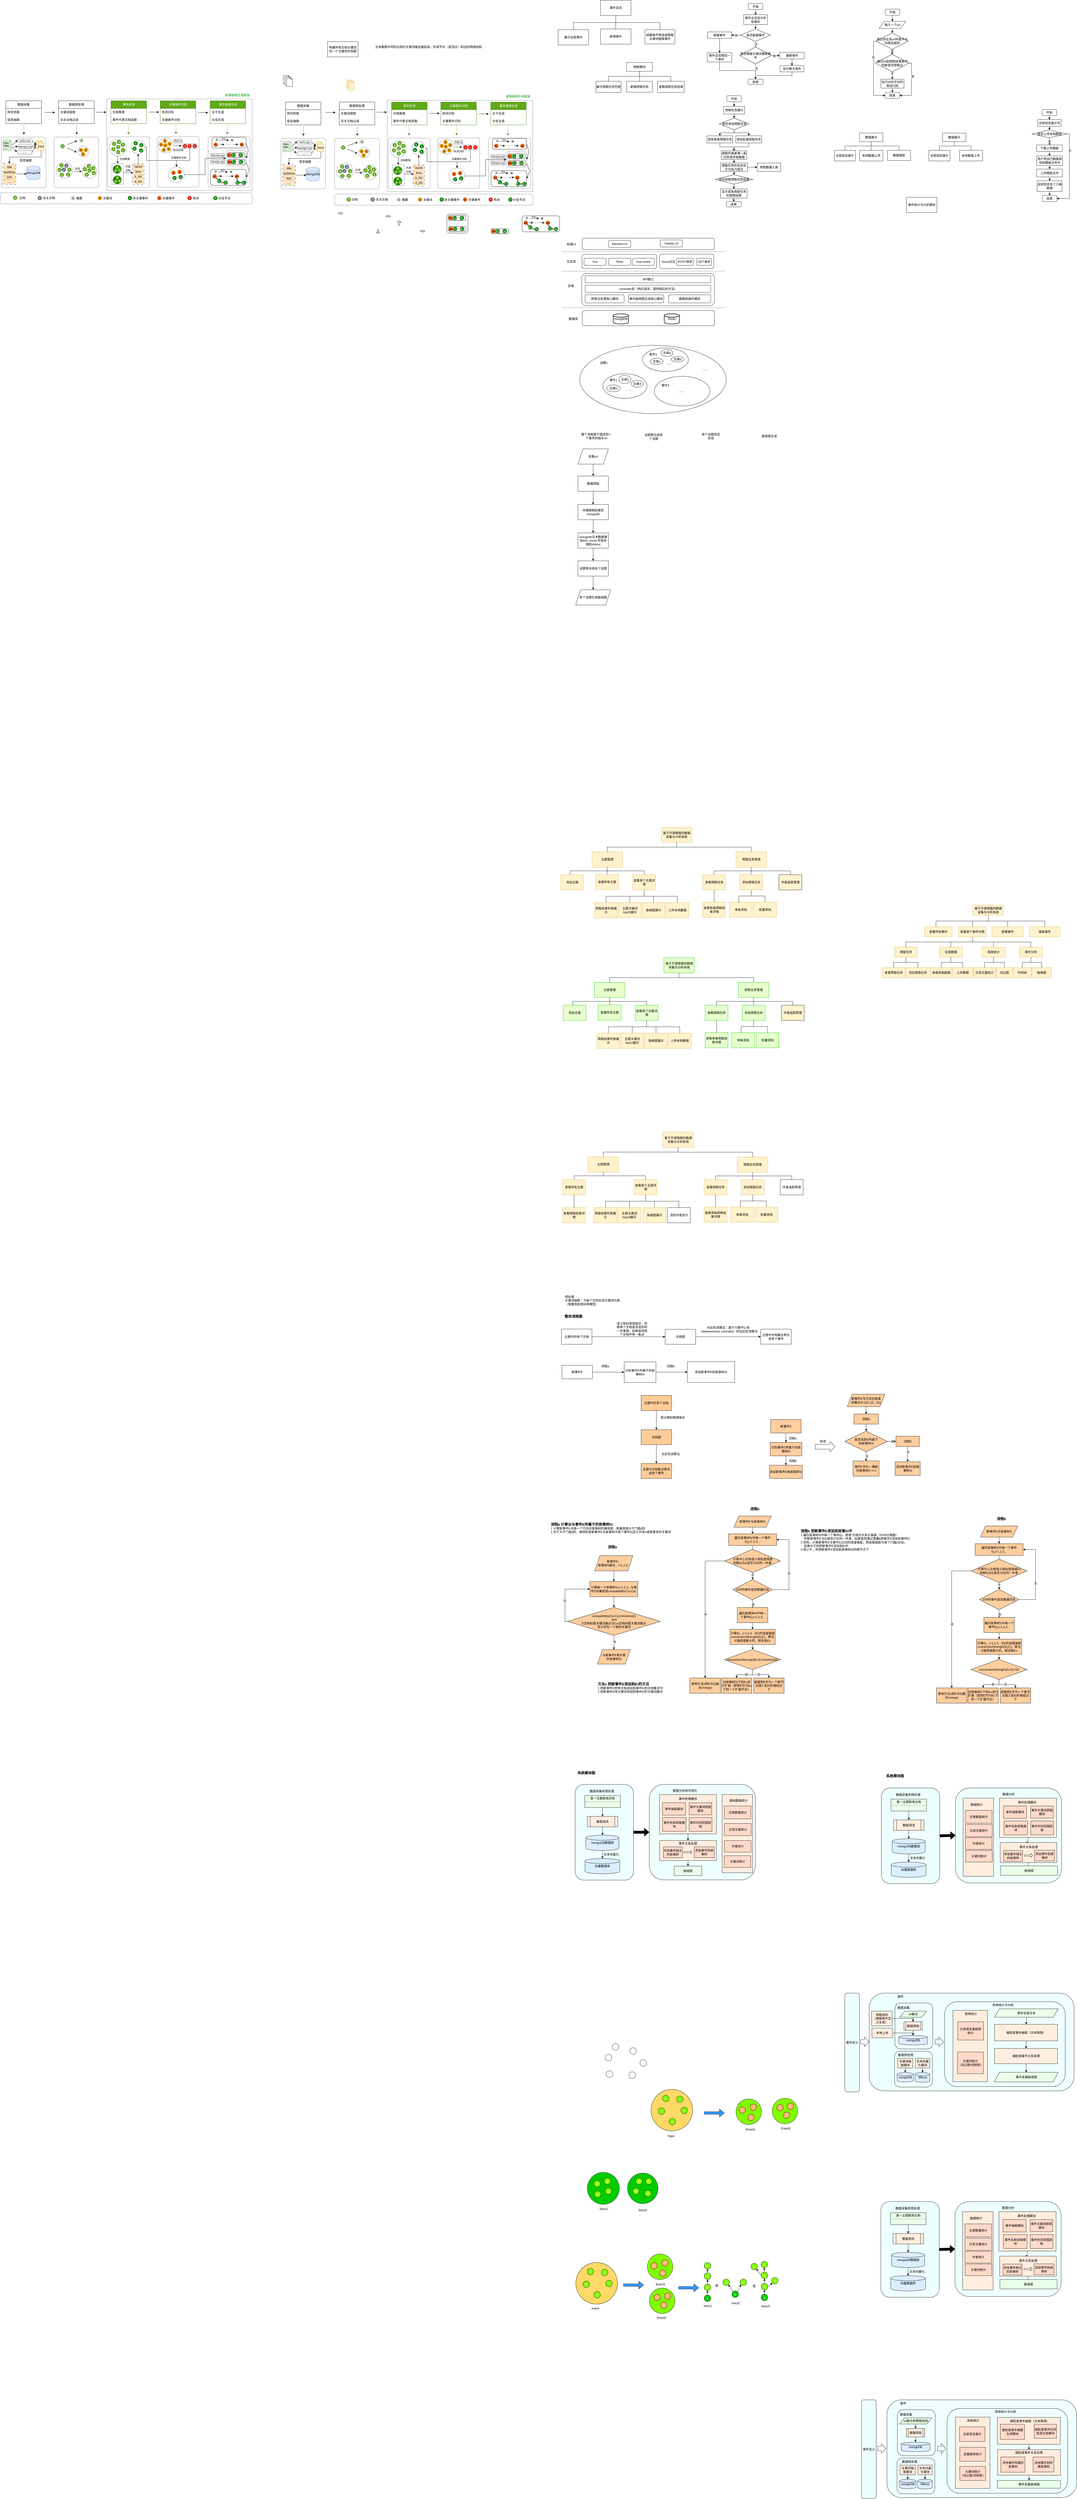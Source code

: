 <mxfile version="24.2.7" type="github">
  <diagram name="Page-1" id="edf60f1a-56cd-e834-aa8a-f176f3a09ee4">
    <mxGraphModel dx="3717" dy="-188" grid="0" gridSize="10" guides="1" tooltips="1" connect="1" arrows="1" fold="1" page="1" pageScale="1" pageWidth="1100" pageHeight="850" background="none" math="0" shadow="0">
      <root>
        <mxCell id="0" />
        <mxCell id="qtjmWFwUPsi-q-cXGu5F-104" value="未命名图层" parent="0" />
        <mxCell id="qtjmWFwUPsi-q-cXGu5F-105" value="" style="endArrow=none;dashed=1;html=1;rounded=0;" parent="qtjmWFwUPsi-q-cXGu5F-104" edge="1">
          <mxGeometry width="50" height="50" relative="1" as="geometry">
            <mxPoint x="70.5" y="2091" as="sourcePoint" />
            <mxPoint x="710.5" y="2091" as="targetPoint" />
          </mxGeometry>
        </mxCell>
        <mxCell id="qtjmWFwUPsi-q-cXGu5F-106" value="" style="endArrow=none;dashed=1;html=1;rounded=0;" parent="qtjmWFwUPsi-q-cXGu5F-104" edge="1">
          <mxGeometry width="50" height="50" relative="1" as="geometry">
            <mxPoint x="72" y="1947" as="sourcePoint" />
            <mxPoint x="712" y="1947" as="targetPoint" />
          </mxGeometry>
        </mxCell>
        <mxCell id="qtjmWFwUPsi-q-cXGu5F-107" value="" style="endArrow=none;dashed=1;html=1;rounded=0;" parent="qtjmWFwUPsi-q-cXGu5F-104" edge="1">
          <mxGeometry width="50" height="50" relative="1" as="geometry">
            <mxPoint x="70" y="1870" as="sourcePoint" />
            <mxPoint x="710" y="1870" as="targetPoint" />
          </mxGeometry>
        </mxCell>
        <mxCell id="qtjmWFwUPsi-q-cXGu5F-108" value="数据库" style="text;strokeColor=none;align=center;fillColor=none;html=1;verticalAlign=middle;whiteSpace=wrap;rounded=0;" parent="qtjmWFwUPsi-q-cXGu5F-104" vertex="1">
          <mxGeometry x="80" y="2120" width="70" height="30" as="geometry" />
        </mxCell>
        <mxCell id="qtjmWFwUPsi-q-cXGu5F-109" value="后端" style="text;strokeColor=none;align=center;fillColor=none;html=1;verticalAlign=middle;whiteSpace=wrap;rounded=0;" parent="qtjmWFwUPsi-q-cXGu5F-104" vertex="1">
          <mxGeometry x="75" y="1990" width="60" height="30" as="geometry" />
        </mxCell>
        <mxCell id="qtjmWFwUPsi-q-cXGu5F-110" value="交互层" style="text;strokeColor=none;align=center;fillColor=none;html=1;verticalAlign=middle;whiteSpace=wrap;rounded=0;" parent="qtjmWFwUPsi-q-cXGu5F-104" vertex="1">
          <mxGeometry x="77" y="1894" width="60" height="30" as="geometry" />
        </mxCell>
        <mxCell id="qtjmWFwUPsi-q-cXGu5F-111" value="前端UI" style="text;strokeColor=none;align=center;fillColor=none;html=1;verticalAlign=middle;whiteSpace=wrap;rounded=0;" parent="qtjmWFwUPsi-q-cXGu5F-104" vertex="1">
          <mxGeometry x="77" y="1826" width="60" height="30" as="geometry" />
        </mxCell>
        <mxCell id="qtjmWFwUPsi-q-cXGu5F-112" value="" style="rounded=1;whiteSpace=wrap;html=1;" parent="qtjmWFwUPsi-q-cXGu5F-104" vertex="1">
          <mxGeometry x="150" y="1817" width="520" height="45" as="geometry" />
        </mxCell>
        <mxCell id="qtjmWFwUPsi-q-cXGu5F-113" value="Element-UI" style="rounded=1;whiteSpace=wrap;html=1;" parent="qtjmWFwUPsi-q-cXGu5F-104" vertex="1">
          <mxGeometry x="254" y="1825.5" width="87" height="28" as="geometry" />
        </mxCell>
        <mxCell id="qtjmWFwUPsi-q-cXGu5F-114" value="Vuestic-UI" style="rounded=1;whiteSpace=wrap;html=1;" parent="qtjmWFwUPsi-q-cXGu5F-104" vertex="1">
          <mxGeometry x="457" y="1824" width="87" height="28" as="geometry" />
        </mxCell>
        <mxCell id="qtjmWFwUPsi-q-cXGu5F-115" value="" style="rounded=1;whiteSpace=wrap;html=1;" parent="qtjmWFwUPsi-q-cXGu5F-104" vertex="1">
          <mxGeometry x="149" y="1881" width="294" height="56" as="geometry" />
        </mxCell>
        <mxCell id="qtjmWFwUPsi-q-cXGu5F-116" value="Vue" style="rounded=1;whiteSpace=wrap;html=1;" parent="qtjmWFwUPsi-q-cXGu5F-104" vertex="1">
          <mxGeometry x="157" y="1896" width="87" height="28" as="geometry" />
        </mxCell>
        <mxCell id="qtjmWFwUPsi-q-cXGu5F-117" value="Pinia" style="rounded=1;whiteSpace=wrap;html=1;" parent="qtjmWFwUPsi-q-cXGu5F-104" vertex="1">
          <mxGeometry x="254" y="1896" width="87" height="28" as="geometry" />
        </mxCell>
        <mxCell id="qtjmWFwUPsi-q-cXGu5F-118" value="Vue-router" style="rounded=1;whiteSpace=wrap;html=1;" parent="qtjmWFwUPsi-q-cXGu5F-104" vertex="1">
          <mxGeometry x="347" y="1896" width="87" height="28" as="geometry" />
        </mxCell>
        <mxCell id="qtjmWFwUPsi-q-cXGu5F-119" value="" style="rounded=1;whiteSpace=wrap;html=1;" parent="qtjmWFwUPsi-q-cXGu5F-104" vertex="1">
          <mxGeometry x="455" y="1880" width="213" height="57" as="geometry" />
        </mxCell>
        <mxCell id="qtjmWFwUPsi-q-cXGu5F-120" value="POST请求" style="rounded=1;whiteSpace=wrap;html=1;" parent="qtjmWFwUPsi-q-cXGu5F-104" vertex="1">
          <mxGeometry x="521" y="1896" width="66.5" height="28" as="geometry" />
        </mxCell>
        <mxCell id="qtjmWFwUPsi-q-cXGu5F-121" value="GET请求" style="rounded=1;whiteSpace=wrap;html=1;" parent="qtjmWFwUPsi-q-cXGu5F-104" vertex="1">
          <mxGeometry x="601" y="1896" width="58" height="28" as="geometry" />
        </mxCell>
        <mxCell id="qtjmWFwUPsi-q-cXGu5F-122" value="Axios交互" style="text;strokeColor=none;align=center;fillColor=none;html=1;verticalAlign=middle;whiteSpace=wrap;rounded=0;" parent="qtjmWFwUPsi-q-cXGu5F-104" vertex="1">
          <mxGeometry x="460" y="1895" width="60" height="30" as="geometry" />
        </mxCell>
        <mxCell id="qtjmWFwUPsi-q-cXGu5F-123" value="" style="rounded=1;whiteSpace=wrap;html=1;" parent="qtjmWFwUPsi-q-cXGu5F-104" vertex="1">
          <mxGeometry x="148" y="1956" width="523" height="127" as="geometry" />
        </mxCell>
        <mxCell id="qtjmWFwUPsi-q-cXGu5F-124" value="抓取与处理核心模块" style="rounded=1;whiteSpace=wrap;html=1;" parent="qtjmWFwUPsi-q-cXGu5F-104" vertex="1">
          <mxGeometry x="161.5" y="2040" width="153.5" height="32" as="geometry" />
        </mxCell>
        <mxCell id="qtjmWFwUPsi-q-cXGu5F-125" value="事件脉络图生成核心模块" style="rounded=1;whiteSpace=wrap;html=1;" parent="qtjmWFwUPsi-q-cXGu5F-104" vertex="1">
          <mxGeometry x="332" y="2040" width="139" height="32" as="geometry" />
        </mxCell>
        <mxCell id="qtjmWFwUPsi-q-cXGu5F-126" value="API接口" style="rounded=1;whiteSpace=wrap;html=1;" parent="qtjmWFwUPsi-q-cXGu5F-104" vertex="1">
          <mxGeometry x="161.5" y="1965" width="494.5" height="28" as="geometry" />
        </mxCell>
        <mxCell id="qtjmWFwUPsi-q-cXGu5F-127" value="controller层（响应请求，调用相应的方法）" style="rounded=1;whiteSpace=wrap;html=1;" parent="qtjmWFwUPsi-q-cXGu5F-104" vertex="1">
          <mxGeometry x="161.5" y="2002.5" width="494.5" height="28" as="geometry" />
        </mxCell>
        <mxCell id="qtjmWFwUPsi-q-cXGu5F-128" value="数据库操作模块" style="rounded=1;whiteSpace=wrap;html=1;" parent="qtjmWFwUPsi-q-cXGu5F-104" vertex="1">
          <mxGeometry x="490" y="2040" width="166" height="32" as="geometry" />
        </mxCell>
        <mxCell id="qtjmWFwUPsi-q-cXGu5F-129" value="" style="rounded=1;whiteSpace=wrap;html=1;" parent="qtjmWFwUPsi-q-cXGu5F-104" vertex="1">
          <mxGeometry x="150" y="2102" width="521" height="60" as="geometry" />
        </mxCell>
        <mxCell id="qtjmWFwUPsi-q-cXGu5F-130" value="mongoDB" style="strokeWidth=2;html=1;shape=mxgraph.flowchart.database;whiteSpace=wrap;" parent="qtjmWFwUPsi-q-cXGu5F-104" vertex="1">
          <mxGeometry x="272" y="2115" width="60" height="40" as="geometry" />
        </mxCell>
        <mxCell id="qtjmWFwUPsi-q-cXGu5F-131" value="Redis" style="strokeWidth=2;html=1;shape=mxgraph.flowchart.database;whiteSpace=wrap;" parent="qtjmWFwUPsi-q-cXGu5F-104" vertex="1">
          <mxGeometry x="473" y="2115" width="60" height="40" as="geometry" />
        </mxCell>
        <mxCell id="qtjmWFwUPsi-q-cXGu5F-132" style="edgeStyle=orthogonalEdgeStyle;rounded=0;orthogonalLoop=1;jettySize=auto;html=1;exitX=0.5;exitY=1;exitDx=0;exitDy=0;entryX=0.5;entryY=0;entryDx=0;entryDy=0;" parent="qtjmWFwUPsi-q-cXGu5F-104" source="qtjmWFwUPsi-q-cXGu5F-133" target="qtjmWFwUPsi-q-cXGu5F-135" edge="1">
          <mxGeometry relative="1" as="geometry" />
        </mxCell>
        <mxCell id="qtjmWFwUPsi-q-cXGu5F-133" value="批量url" style="shape=parallelogram;perimeter=parallelogramPerimeter;whiteSpace=wrap;html=1;fixedSize=1;" parent="qtjmWFwUPsi-q-cXGu5F-104" vertex="1">
          <mxGeometry x="133" y="2647" width="120" height="60" as="geometry" />
        </mxCell>
        <mxCell id="qtjmWFwUPsi-q-cXGu5F-134" style="edgeStyle=orthogonalEdgeStyle;rounded=0;orthogonalLoop=1;jettySize=auto;html=1;entryX=0.5;entryY=0;entryDx=0;entryDy=0;" parent="qtjmWFwUPsi-q-cXGu5F-104" source="qtjmWFwUPsi-q-cXGu5F-135" target="qtjmWFwUPsi-q-cXGu5F-137" edge="1">
          <mxGeometry relative="1" as="geometry" />
        </mxCell>
        <mxCell id="qtjmWFwUPsi-q-cXGu5F-135" value="数据爬取" style="rounded=0;whiteSpace=wrap;html=1;" parent="qtjmWFwUPsi-q-cXGu5F-104" vertex="1">
          <mxGeometry x="133" y="2754" width="120" height="60" as="geometry" />
        </mxCell>
        <mxCell id="qtjmWFwUPsi-q-cXGu5F-136" style="edgeStyle=orthogonalEdgeStyle;rounded=0;orthogonalLoop=1;jettySize=auto;html=1;entryX=0.5;entryY=0;entryDx=0;entryDy=0;" parent="qtjmWFwUPsi-q-cXGu5F-104" source="qtjmWFwUPsi-q-cXGu5F-137" target="qtjmWFwUPsi-q-cXGu5F-139" edge="1">
          <mxGeometry relative="1" as="geometry" />
        </mxCell>
        <mxCell id="qtjmWFwUPsi-q-cXGu5F-137" value="存储爬取结果到mongodb" style="rounded=0;whiteSpace=wrap;html=1;" parent="qtjmWFwUPsi-q-cXGu5F-104" vertex="1">
          <mxGeometry x="133" y="2866" width="120" height="60" as="geometry" />
        </mxCell>
        <mxCell id="qtjmWFwUPsi-q-cXGu5F-138" value="" style="edgeStyle=orthogonalEdgeStyle;rounded=0;orthogonalLoop=1;jettySize=auto;html=1;" parent="qtjmWFwUPsi-q-cXGu5F-104" source="qtjmWFwUPsi-q-cXGu5F-139" target="qtjmWFwUPsi-q-cXGu5F-141" edge="1">
          <mxGeometry relative="1" as="geometry" />
        </mxCell>
        <mxCell id="qtjmWFwUPsi-q-cXGu5F-139" value="mongodb文本数据增加text_vector字段存储到milvus" style="rounded=0;whiteSpace=wrap;html=1;" parent="qtjmWFwUPsi-q-cXGu5F-104" vertex="1">
          <mxGeometry x="133" y="2978" width="120" height="60" as="geometry" />
        </mxCell>
        <mxCell id="qtjmWFwUPsi-q-cXGu5F-140" value="" style="edgeStyle=orthogonalEdgeStyle;rounded=0;orthogonalLoop=1;jettySize=auto;html=1;" parent="qtjmWFwUPsi-q-cXGu5F-104" source="qtjmWFwUPsi-q-cXGu5F-141" target="qtjmWFwUPsi-q-cXGu5F-142" edge="1">
          <mxGeometry relative="1" as="geometry" />
        </mxCell>
        <mxCell id="qtjmWFwUPsi-q-cXGu5F-141" value="话题聚合成多个话题" style="rounded=0;whiteSpace=wrap;html=1;" parent="qtjmWFwUPsi-q-cXGu5F-104" vertex="1">
          <mxGeometry x="133" y="3088" width="120" height="60" as="geometry" />
        </mxCell>
        <mxCell id="qtjmWFwUPsi-q-cXGu5F-142" value="多个话题生成脉络图" style="shape=parallelogram;perimeter=parallelogramPerimeter;whiteSpace=wrap;html=1;fixedSize=1;" parent="qtjmWFwUPsi-q-cXGu5F-104" vertex="1">
          <mxGeometry x="124" y="3202" width="138" height="60" as="geometry" />
        </mxCell>
        <mxCell id="qtjmWFwUPsi-q-cXGu5F-143" value="整个流程基于描述同一个事件的相关url" style="text;strokeColor=none;align=center;fillColor=none;html=1;verticalAlign=middle;whiteSpace=wrap;rounded=0;" parent="qtjmWFwUPsi-q-cXGu5F-104" vertex="1">
          <mxGeometry x="140" y="2559" width="132" height="75" as="geometry" />
        </mxCell>
        <mxCell id="qtjmWFwUPsi-q-cXGu5F-144" value="话题聚合成多个话题" style="text;strokeColor=none;align=center;fillColor=none;html=1;verticalAlign=middle;whiteSpace=wrap;rounded=0;" parent="qtjmWFwUPsi-q-cXGu5F-104" vertex="1">
          <mxGeometry x="390" y="2586" width="83" height="26" as="geometry" />
        </mxCell>
        <mxCell id="qtjmWFwUPsi-q-cXGu5F-145" value="单个话题信息形成" style="text;strokeColor=none;align=center;fillColor=none;html=1;verticalAlign=middle;whiteSpace=wrap;rounded=0;" parent="qtjmWFwUPsi-q-cXGu5F-104" vertex="1">
          <mxGeometry x="615" y="2583.5" width="83" height="26" as="geometry" />
        </mxCell>
        <mxCell id="qtjmWFwUPsi-q-cXGu5F-146" value="脉络图生成" style="text;strokeColor=none;align=center;fillColor=none;html=1;verticalAlign=middle;whiteSpace=wrap;rounded=0;" parent="qtjmWFwUPsi-q-cXGu5F-104" vertex="1">
          <mxGeometry x="845" y="2583.5" width="83" height="26" as="geometry" />
        </mxCell>
        <mxCell id="qtjmWFwUPsi-q-cXGu5F-147" value="" style="ellipse;whiteSpace=wrap;html=1;" parent="qtjmWFwUPsi-q-cXGu5F-104" vertex="1">
          <mxGeometry x="140" y="2239" width="577" height="269" as="geometry" />
        </mxCell>
        <mxCell id="qtjmWFwUPsi-q-cXGu5F-148" value="" style="ellipse;whiteSpace=wrap;html=1;" parent="qtjmWFwUPsi-q-cXGu5F-104" vertex="1">
          <mxGeometry x="231" y="2351" width="174" height="97" as="geometry" />
        </mxCell>
        <mxCell id="qtjmWFwUPsi-q-cXGu5F-149" value="" style="ellipse;whiteSpace=wrap;html=1;" parent="qtjmWFwUPsi-q-cXGu5F-104" vertex="1">
          <mxGeometry x="387" y="2249" width="181" height="93" as="geometry" />
        </mxCell>
        <mxCell id="qtjmWFwUPsi-q-cXGu5F-150" value="" style="ellipse;whiteSpace=wrap;html=1;" parent="qtjmWFwUPsi-q-cXGu5F-104" vertex="1">
          <mxGeometry x="434" y="2361" width="219" height="117" as="geometry" />
        </mxCell>
        <mxCell id="qtjmWFwUPsi-q-cXGu5F-151" value="文章c" style="ellipse;whiteSpace=wrap;html=1;" parent="qtjmWFwUPsi-q-cXGu5F-104" vertex="1">
          <mxGeometry x="418" y="2290" width="50" height="25" as="geometry" />
        </mxCell>
        <mxCell id="qtjmWFwUPsi-q-cXGu5F-152" value="话题1" style="text;strokeColor=none;align=center;fillColor=none;html=1;verticalAlign=middle;whiteSpace=wrap;rounded=0;" parent="qtjmWFwUPsi-q-cXGu5F-104" vertex="1">
          <mxGeometry x="205" y="2293" width="60" height="30" as="geometry" />
        </mxCell>
        <mxCell id="qtjmWFwUPsi-q-cXGu5F-153" value="文章b" style="ellipse;whiteSpace=wrap;html=1;" parent="qtjmWFwUPsi-q-cXGu5F-104" vertex="1">
          <mxGeometry x="500" y="2283" width="50" height="22" as="geometry" />
        </mxCell>
        <mxCell id="qtjmWFwUPsi-q-cXGu5F-154" value="文章a" style="ellipse;whiteSpace=wrap;html=1;" parent="qtjmWFwUPsi-q-cXGu5F-104" vertex="1">
          <mxGeometry x="460" y="2255" width="47" height="28" as="geometry" />
        </mxCell>
        <mxCell id="qtjmWFwUPsi-q-cXGu5F-155" value="文章3" style="ellipse;whiteSpace=wrap;html=1;" parent="qtjmWFwUPsi-q-cXGu5F-104" vertex="1">
          <mxGeometry x="343" y="2377" width="47" height="27" as="geometry" />
        </mxCell>
        <mxCell id="qtjmWFwUPsi-q-cXGu5F-156" value="文章2" style="ellipse;whiteSpace=wrap;html=1;" parent="qtjmWFwUPsi-q-cXGu5F-104" vertex="1">
          <mxGeometry x="246" y="2395" width="54" height="27" as="geometry" />
        </mxCell>
        <mxCell id="qtjmWFwUPsi-q-cXGu5F-157" value="文章1" style="ellipse;whiteSpace=wrap;html=1;" parent="qtjmWFwUPsi-q-cXGu5F-104" vertex="1">
          <mxGeometry x="294.5" y="2357.25" width="47" height="32.5" as="geometry" />
        </mxCell>
        <mxCell id="qtjmWFwUPsi-q-cXGu5F-158" value="......" style="text;strokeColor=none;align=center;fillColor=none;html=1;verticalAlign=middle;whiteSpace=wrap;rounded=0;" parent="qtjmWFwUPsi-q-cXGu5F-104" vertex="1">
          <mxGeometry x="303" y="2398" width="60" height="30" as="geometry" />
        </mxCell>
        <mxCell id="qtjmWFwUPsi-q-cXGu5F-159" value="......" style="text;strokeColor=none;align=center;fillColor=none;html=1;verticalAlign=middle;whiteSpace=wrap;rounded=0;" parent="qtjmWFwUPsi-q-cXGu5F-104" vertex="1">
          <mxGeometry x="461" y="2295" width="60" height="30" as="geometry" />
        </mxCell>
        <mxCell id="qtjmWFwUPsi-q-cXGu5F-160" value="......" style="text;strokeColor=none;align=center;fillColor=none;html=1;verticalAlign=middle;whiteSpace=wrap;rounded=0;" parent="qtjmWFwUPsi-q-cXGu5F-104" vertex="1">
          <mxGeometry x="510" y="2404" width="60" height="30" as="geometry" />
        </mxCell>
        <mxCell id="qtjmWFwUPsi-q-cXGu5F-161" value="......" style="text;strokeColor=none;align=center;fillColor=none;html=1;verticalAlign=middle;whiteSpace=wrap;rounded=0;" parent="qtjmWFwUPsi-q-cXGu5F-104" vertex="1">
          <mxGeometry x="604" y="2319" width="60" height="30" as="geometry" />
        </mxCell>
        <mxCell id="qtjmWFwUPsi-q-cXGu5F-162" value="事件1" style="text;strokeColor=none;align=center;fillColor=none;html=1;verticalAlign=middle;whiteSpace=wrap;rounded=0;" parent="qtjmWFwUPsi-q-cXGu5F-104" vertex="1">
          <mxGeometry x="243" y="2361" width="60" height="30" as="geometry" />
        </mxCell>
        <mxCell id="qtjmWFwUPsi-q-cXGu5F-163" value="事件1" style="text;strokeColor=none;align=center;fillColor=none;html=1;verticalAlign=middle;whiteSpace=wrap;rounded=0;" parent="qtjmWFwUPsi-q-cXGu5F-104" vertex="1">
          <mxGeometry x="398.5" y="2260" width="60" height="30" as="geometry" />
        </mxCell>
        <mxCell id="qtjmWFwUPsi-q-cXGu5F-164" value="事件3" style="text;strokeColor=none;align=center;fillColor=none;html=1;verticalAlign=middle;whiteSpace=wrap;rounded=0;" parent="qtjmWFwUPsi-q-cXGu5F-104" vertex="1">
          <mxGeometry x="447" y="2382" width="60" height="30" as="geometry" />
        </mxCell>
        <mxCell id="qtjmWFwUPsi-q-cXGu5F-165" value="基于开源情报的数据采集与分析系统" style="rounded=0;whiteSpace=wrap;html=1;fillColor=#fff2cc;strokeColor=#d6b656;" parent="qtjmWFwUPsi-q-cXGu5F-104" vertex="1">
          <mxGeometry x="467.5" y="5338" width="120" height="60" as="geometry" />
        </mxCell>
        <mxCell id="qtjmWFwUPsi-q-cXGu5F-166" value="爬取任务管理" style="rounded=0;whiteSpace=wrap;html=1;fillColor=#fff2cc;strokeColor=#d6b656;" parent="qtjmWFwUPsi-q-cXGu5F-104" vertex="1">
          <mxGeometry x="761" y="5436" width="120" height="60" as="geometry" />
        </mxCell>
        <mxCell id="qtjmWFwUPsi-q-cXGu5F-167" value="主题管理" style="rounded=0;whiteSpace=wrap;html=1;fillColor=#fff2cc;strokeColor=#d6b656;" parent="qtjmWFwUPsi-q-cXGu5F-104" vertex="1">
          <mxGeometry x="173" y="5435" width="120" height="60" as="geometry" />
        </mxCell>
        <mxCell id="qtjmWFwUPsi-q-cXGu5F-168" value="添加爬取任务" style="rounded=0;whiteSpace=wrap;html=1;fillColor=#fff2cc;strokeColor=#d6b656;" parent="qtjmWFwUPsi-q-cXGu5F-104" vertex="1">
          <mxGeometry x="776" y="5525" width="90" height="60" as="geometry" />
        </mxCell>
        <mxCell id="qtjmWFwUPsi-q-cXGu5F-169" value="查看爬取任务" style="rounded=0;whiteSpace=wrap;html=1;fillColor=#fff2cc;strokeColor=#d6b656;" parent="qtjmWFwUPsi-q-cXGu5F-104" vertex="1">
          <mxGeometry x="630" y="5525" width="90" height="60" as="geometry" />
        </mxCell>
        <mxCell id="qtjmWFwUPsi-q-cXGu5F-170" value="批量添加" style="rounded=0;whiteSpace=wrap;html=1;fillColor=#fff2cc;strokeColor=#d6b656;" parent="qtjmWFwUPsi-q-cXGu5F-104" vertex="1">
          <mxGeometry x="830.5" y="5633" width="90" height="60" as="geometry" />
        </mxCell>
        <mxCell id="qtjmWFwUPsi-q-cXGu5F-171" value="单条添加" style="rounded=0;whiteSpace=wrap;html=1;fillColor=#fff2cc;strokeColor=#d6b656;" parent="qtjmWFwUPsi-q-cXGu5F-104" vertex="1">
          <mxGeometry x="735" y="5633" width="90" height="60" as="geometry" />
        </mxCell>
        <mxCell id="qtjmWFwUPsi-q-cXGu5F-172" value="查看单条爬取结果详情" style="rounded=0;whiteSpace=wrap;html=1;fillColor=#fff2cc;strokeColor=#d6b656;" parent="qtjmWFwUPsi-q-cXGu5F-104" vertex="1">
          <mxGeometry x="630" y="5633" width="90" height="60" as="geometry" />
        </mxCell>
        <mxCell id="qtjmWFwUPsi-q-cXGu5F-173" value="查看某个主题详情" style="rounded=0;whiteSpace=wrap;html=1;fillColor=#fff2cc;strokeColor=#d6b656;" parent="qtjmWFwUPsi-q-cXGu5F-104" vertex="1">
          <mxGeometry x="354.5" y="5525" width="90" height="60" as="geometry" />
        </mxCell>
        <mxCell id="qtjmWFwUPsi-q-cXGu5F-174" value="查看所有主题" style="rounded=0;whiteSpace=wrap;html=1;fillColor=#fff2cc;strokeColor=#d6b656;" parent="qtjmWFwUPsi-q-cXGu5F-104" vertex="1">
          <mxGeometry x="73" y="5525" width="90" height="60" as="geometry" />
        </mxCell>
        <mxCell id="qtjmWFwUPsi-q-cXGu5F-175" value="主题关键词top10展示" style="rounded=0;whiteSpace=wrap;html=1;fillColor=#fff2cc;strokeColor=#d6b656;" parent="qtjmWFwUPsi-q-cXGu5F-104" vertex="1">
          <mxGeometry x="291" y="5635" width="90" height="60" as="geometry" />
        </mxCell>
        <mxCell id="qtjmWFwUPsi-q-cXGu5F-176" value="脉络图展示" style="rounded=0;whiteSpace=wrap;html=1;fillColor=#fff2cc;strokeColor=#d6b656;" parent="qtjmWFwUPsi-q-cXGu5F-104" vertex="1">
          <mxGeometry x="389.5" y="5635" width="90" height="60" as="geometry" />
        </mxCell>
        <mxCell id="qtjmWFwUPsi-q-cXGu5F-177" value="活跃作者显示" style="rounded=0;whiteSpace=wrap;html=1;" parent="qtjmWFwUPsi-q-cXGu5F-104" vertex="1">
          <mxGeometry x="485.5" y="5635" width="90" height="60" as="geometry" />
        </mxCell>
        <mxCell id="qtjmWFwUPsi-q-cXGu5F-178" value="查看爬取结果详情" style="rounded=0;whiteSpace=wrap;html=1;fillColor=#fff2cc;strokeColor=#d6b656;" parent="qtjmWFwUPsi-q-cXGu5F-104" vertex="1">
          <mxGeometry x="73" y="5635" width="90" height="60" as="geometry" />
        </mxCell>
        <mxCell id="qtjmWFwUPsi-q-cXGu5F-179" value="" style="endArrow=none;html=1;rounded=0;entryX=0.5;entryY=1;entryDx=0;entryDy=0;exitX=0.5;exitY=0;exitDx=0;exitDy=0;edgeStyle=orthogonalEdgeStyle;" parent="qtjmWFwUPsi-q-cXGu5F-104" source="qtjmWFwUPsi-q-cXGu5F-167" target="qtjmWFwUPsi-q-cXGu5F-165" edge="1">
          <mxGeometry width="50" height="50" relative="1" as="geometry">
            <mxPoint x="466.5" y="5461" as="sourcePoint" />
            <mxPoint x="516.5" y="5411" as="targetPoint" />
          </mxGeometry>
        </mxCell>
        <mxCell id="qtjmWFwUPsi-q-cXGu5F-180" value="" style="endArrow=none;html=1;rounded=0;entryX=0.5;entryY=1;entryDx=0;entryDy=0;exitX=0.5;exitY=0;exitDx=0;exitDy=0;edgeStyle=orthogonalEdgeStyle;" parent="qtjmWFwUPsi-q-cXGu5F-104" source="qtjmWFwUPsi-q-cXGu5F-166" target="qtjmWFwUPsi-q-cXGu5F-165" edge="1">
          <mxGeometry width="50" height="50" relative="1" as="geometry">
            <mxPoint x="520.5" y="5499" as="sourcePoint" />
            <mxPoint x="570.5" y="5449" as="targetPoint" />
          </mxGeometry>
        </mxCell>
        <mxCell id="qtjmWFwUPsi-q-cXGu5F-181" value="" style="endArrow=none;html=1;rounded=0;entryX=0.5;entryY=1;entryDx=0;entryDy=0;exitX=0.5;exitY=0;exitDx=0;exitDy=0;edgeStyle=orthogonalEdgeStyle;" parent="qtjmWFwUPsi-q-cXGu5F-104" source="qtjmWFwUPsi-q-cXGu5F-174" target="qtjmWFwUPsi-q-cXGu5F-167" edge="1">
          <mxGeometry width="50" height="50" relative="1" as="geometry">
            <mxPoint x="483.5" y="5508" as="sourcePoint" />
            <mxPoint x="533.5" y="5458" as="targetPoint" />
          </mxGeometry>
        </mxCell>
        <mxCell id="qtjmWFwUPsi-q-cXGu5F-182" value="" style="endArrow=none;html=1;rounded=0;exitX=0.5;exitY=1;exitDx=0;exitDy=0;entryX=0.5;entryY=0;entryDx=0;entryDy=0;edgeStyle=orthogonalEdgeStyle;" parent="qtjmWFwUPsi-q-cXGu5F-104" source="qtjmWFwUPsi-q-cXGu5F-167" target="qtjmWFwUPsi-q-cXGu5F-173" edge="1">
          <mxGeometry width="50" height="50" relative="1" as="geometry">
            <mxPoint x="469.5" y="5497" as="sourcePoint" />
            <mxPoint x="519.5" y="5447" as="targetPoint" />
          </mxGeometry>
        </mxCell>
        <mxCell id="qtjmWFwUPsi-q-cXGu5F-183" value="" style="endArrow=none;html=1;rounded=0;entryX=0.5;entryY=1;entryDx=0;entryDy=0;exitX=0.5;exitY=0;exitDx=0;exitDy=0;edgeStyle=orthogonalEdgeStyle;" parent="qtjmWFwUPsi-q-cXGu5F-104" source="qtjmWFwUPsi-q-cXGu5F-169" target="qtjmWFwUPsi-q-cXGu5F-166" edge="1">
          <mxGeometry width="50" height="50" relative="1" as="geometry">
            <mxPoint x="540.5" y="5486" as="sourcePoint" />
            <mxPoint x="590.5" y="5436" as="targetPoint" />
          </mxGeometry>
        </mxCell>
        <mxCell id="qtjmWFwUPsi-q-cXGu5F-184" value="" style="endArrow=none;html=1;rounded=0;entryX=0.5;entryY=1;entryDx=0;entryDy=0;exitX=0.5;exitY=0;exitDx=0;exitDy=0;edgeStyle=orthogonalEdgeStyle;" parent="qtjmWFwUPsi-q-cXGu5F-104" source="qtjmWFwUPsi-q-cXGu5F-168" target="qtjmWFwUPsi-q-cXGu5F-166" edge="1">
          <mxGeometry width="50" height="50" relative="1" as="geometry">
            <mxPoint x="595.5" y="5488" as="sourcePoint" />
            <mxPoint x="645.5" y="5438" as="targetPoint" />
          </mxGeometry>
        </mxCell>
        <mxCell id="qtjmWFwUPsi-q-cXGu5F-185" value="" style="endArrow=none;html=1;rounded=0;entryX=0.5;entryY=1;entryDx=0;entryDy=0;exitX=0.5;exitY=0;exitDx=0;exitDy=0;" parent="qtjmWFwUPsi-q-cXGu5F-104" source="qtjmWFwUPsi-q-cXGu5F-178" target="qtjmWFwUPsi-q-cXGu5F-174" edge="1">
          <mxGeometry width="50" height="50" relative="1" as="geometry">
            <mxPoint x="163.5" y="5607" as="sourcePoint" />
            <mxPoint x="213.5" y="5557" as="targetPoint" />
          </mxGeometry>
        </mxCell>
        <mxCell id="qtjmWFwUPsi-q-cXGu5F-186" value="" style="endArrow=none;html=1;rounded=0;entryX=0.5;entryY=1;entryDx=0;entryDy=0;exitX=0.5;exitY=0;exitDx=0;exitDy=0;edgeStyle=orthogonalEdgeStyle;" parent="qtjmWFwUPsi-q-cXGu5F-104" source="qtjmWFwUPsi-q-cXGu5F-175" target="qtjmWFwUPsi-q-cXGu5F-173" edge="1">
          <mxGeometry width="50" height="50" relative="1" as="geometry">
            <mxPoint x="353.5" y="5611" as="sourcePoint" />
            <mxPoint x="403.5" y="5561" as="targetPoint" />
          </mxGeometry>
        </mxCell>
        <mxCell id="qtjmWFwUPsi-q-cXGu5F-187" value="" style="endArrow=none;html=1;rounded=0;entryX=0.5;entryY=1;entryDx=0;entryDy=0;exitX=0.5;exitY=0;exitDx=0;exitDy=0;edgeStyle=orthogonalEdgeStyle;" parent="qtjmWFwUPsi-q-cXGu5F-104" source="qtjmWFwUPsi-q-cXGu5F-176" target="qtjmWFwUPsi-q-cXGu5F-173" edge="1">
          <mxGeometry width="50" height="50" relative="1" as="geometry">
            <mxPoint x="313.5" y="5598" as="sourcePoint" />
            <mxPoint x="363.5" y="5548" as="targetPoint" />
          </mxGeometry>
        </mxCell>
        <mxCell id="qtjmWFwUPsi-q-cXGu5F-188" value="" style="endArrow=none;html=1;rounded=0;entryX=0.5;entryY=1;entryDx=0;entryDy=0;exitX=0.5;exitY=0;exitDx=0;exitDy=0;edgeStyle=orthogonalEdgeStyle;" parent="qtjmWFwUPsi-q-cXGu5F-104" source="qtjmWFwUPsi-q-cXGu5F-177" target="qtjmWFwUPsi-q-cXGu5F-173" edge="1">
          <mxGeometry width="50" height="50" relative="1" as="geometry">
            <mxPoint x="304.5" y="5618" as="sourcePoint" />
            <mxPoint x="354.5" y="5568" as="targetPoint" />
          </mxGeometry>
        </mxCell>
        <mxCell id="qtjmWFwUPsi-q-cXGu5F-189" value="" style="endArrow=none;html=1;rounded=0;entryX=0.5;entryY=1;entryDx=0;entryDy=0;exitX=0.5;exitY=0;exitDx=0;exitDy=0;edgeStyle=orthogonalEdgeStyle;" parent="qtjmWFwUPsi-q-cXGu5F-104" source="qtjmWFwUPsi-q-cXGu5F-172" target="qtjmWFwUPsi-q-cXGu5F-169" edge="1">
          <mxGeometry width="50" height="50" relative="1" as="geometry">
            <mxPoint x="492.5" y="5593" as="sourcePoint" />
            <mxPoint x="542.5" y="5543" as="targetPoint" />
          </mxGeometry>
        </mxCell>
        <mxCell id="qtjmWFwUPsi-q-cXGu5F-190" value="" style="endArrow=none;html=1;rounded=0;entryX=0.5;entryY=1;entryDx=0;entryDy=0;exitX=0.411;exitY=0.017;exitDx=0;exitDy=0;exitPerimeter=0;edgeStyle=orthogonalEdgeStyle;" parent="qtjmWFwUPsi-q-cXGu5F-104" source="qtjmWFwUPsi-q-cXGu5F-171" target="qtjmWFwUPsi-q-cXGu5F-168" edge="1">
          <mxGeometry width="50" height="50" relative="1" as="geometry">
            <mxPoint x="745.5" y="5613" as="sourcePoint" />
            <mxPoint x="795.5" y="5563" as="targetPoint" />
          </mxGeometry>
        </mxCell>
        <mxCell id="qtjmWFwUPsi-q-cXGu5F-191" value="" style="endArrow=none;html=1;rounded=0;entryX=0.5;entryY=1;entryDx=0;entryDy=0;exitX=0.5;exitY=0;exitDx=0;exitDy=0;edgeStyle=orthogonalEdgeStyle;" parent="qtjmWFwUPsi-q-cXGu5F-104" source="qtjmWFwUPsi-q-cXGu5F-170" target="qtjmWFwUPsi-q-cXGu5F-168" edge="1">
          <mxGeometry width="50" height="50" relative="1" as="geometry">
            <mxPoint x="728.5" y="5594" as="sourcePoint" />
            <mxPoint x="778.5" y="5544" as="targetPoint" />
          </mxGeometry>
        </mxCell>
        <mxCell id="qtjmWFwUPsi-q-cXGu5F-192" value="爬取结果列表展示" style="rounded=0;whiteSpace=wrap;html=1;fillColor=#fff2cc;strokeColor=#d6b656;" parent="qtjmWFwUPsi-q-cXGu5F-104" vertex="1">
          <mxGeometry x="196.25" y="5635" width="90" height="60" as="geometry" />
        </mxCell>
        <mxCell id="qtjmWFwUPsi-q-cXGu5F-193" value="" style="endArrow=none;html=1;rounded=0;entryX=0.5;entryY=1;entryDx=0;entryDy=0;exitX=0.5;exitY=0;exitDx=0;exitDy=0;edgeStyle=orthogonalEdgeStyle;" parent="qtjmWFwUPsi-q-cXGu5F-104" source="qtjmWFwUPsi-q-cXGu5F-192" target="qtjmWFwUPsi-q-cXGu5F-173" edge="1">
          <mxGeometry width="50" height="50" relative="1" as="geometry">
            <mxPoint x="267" y="5612" as="sourcePoint" />
            <mxPoint x="317" y="5562" as="targetPoint" />
          </mxGeometry>
        </mxCell>
        <mxCell id="qtjmWFwUPsi-q-cXGu5F-194" value="作者追踪管理" style="rounded=0;whiteSpace=wrap;html=1;" parent="qtjmWFwUPsi-q-cXGu5F-104" vertex="1">
          <mxGeometry x="930" y="5525" width="90" height="60" as="geometry" />
        </mxCell>
        <mxCell id="qtjmWFwUPsi-q-cXGu5F-195" style="edgeStyle=none;rounded=0;orthogonalLoop=1;jettySize=auto;html=1;exitX=1;exitY=0.75;exitDx=0;exitDy=0;" parent="qtjmWFwUPsi-q-cXGu5F-104" source="qtjmWFwUPsi-q-cXGu5F-170" target="qtjmWFwUPsi-q-cXGu5F-170" edge="1">
          <mxGeometry relative="1" as="geometry" />
        </mxCell>
        <mxCell id="qtjmWFwUPsi-q-cXGu5F-196" value="" style="endArrow=none;html=1;rounded=0;entryX=0.5;entryY=1;entryDx=0;entryDy=0;exitX=0.5;exitY=0;exitDx=0;exitDy=0;edgeStyle=orthogonalEdgeStyle;" parent="qtjmWFwUPsi-q-cXGu5F-104" source="qtjmWFwUPsi-q-cXGu5F-194" target="qtjmWFwUPsi-q-cXGu5F-166" edge="1">
          <mxGeometry width="50" height="50" relative="1" as="geometry">
            <mxPoint x="979" y="5476" as="sourcePoint" />
            <mxPoint x="1029" y="5426" as="targetPoint" />
          </mxGeometry>
        </mxCell>
        <mxCell id="qtjmWFwUPsi-q-cXGu5F-197" value="新事件E" style="rounded=0;whiteSpace=wrap;html=1;" parent="qtjmWFwUPsi-q-cXGu5F-104" vertex="1">
          <mxGeometry x="70.25" y="6256.5" width="120" height="53" as="geometry" />
        </mxCell>
        <mxCell id="qtjmWFwUPsi-q-cXGu5F-198" value="识别事件E所属于的故事树Si" style="rounded=0;whiteSpace=wrap;html=1;" parent="qtjmWFwUPsi-q-cXGu5F-104" vertex="1">
          <mxGeometry x="315.25" y="6243" width="125" height="81" as="geometry" />
        </mxCell>
        <mxCell id="qtjmWFwUPsi-q-cXGu5F-199" value="添加新事件E到故事树Si" style="rounded=0;whiteSpace=wrap;html=1;" parent="qtjmWFwUPsi-q-cXGu5F-104" vertex="1">
          <mxGeometry x="564.25" y="6242" width="186" height="82" as="geometry" />
        </mxCell>
        <mxCell id="qtjmWFwUPsi-q-cXGu5F-200" value="" style="endArrow=classic;html=1;rounded=0;entryX=0;entryY=0.5;entryDx=0;entryDy=0;exitX=1;exitY=0.5;exitDx=0;exitDy=0;" parent="qtjmWFwUPsi-q-cXGu5F-104" source="qtjmWFwUPsi-q-cXGu5F-197" target="qtjmWFwUPsi-q-cXGu5F-198" edge="1">
          <mxGeometry width="50" height="50" relative="1" as="geometry">
            <mxPoint x="83.25" y="6407" as="sourcePoint" />
            <mxPoint x="133.25" y="6357" as="targetPoint" />
          </mxGeometry>
        </mxCell>
        <mxCell id="qtjmWFwUPsi-q-cXGu5F-201" value="" style="endArrow=classic;html=1;rounded=0;exitX=1;exitY=0.5;exitDx=0;exitDy=0;entryX=0;entryY=0.5;entryDx=0;entryDy=0;" parent="qtjmWFwUPsi-q-cXGu5F-104" source="qtjmWFwUPsi-q-cXGu5F-198" target="qtjmWFwUPsi-q-cXGu5F-199" edge="1">
          <mxGeometry width="50" height="50" relative="1" as="geometry">
            <mxPoint x="542.25" y="6423" as="sourcePoint" />
            <mxPoint x="592.25" y="6373" as="targetPoint" />
          </mxGeometry>
        </mxCell>
        <mxCell id="qtjmWFwUPsi-q-cXGu5F-202" value="预处理&amp;nbsp; &amp;nbsp;&lt;br&gt;关键词抽取：为每个文档生成关键词代表（需要用到预训练模型）" style="text;html=1;strokeColor=none;fillColor=none;align=left;verticalAlign=middle;whiteSpace=wrap;rounded=0;" parent="qtjmWFwUPsi-q-cXGu5F-104" vertex="1">
          <mxGeometry x="80" y="5964" width="234" height="74" as="geometry" />
        </mxCell>
        <mxCell id="qtjmWFwUPsi-q-cXGu5F-203" value="&lt;b&gt;&lt;font style=&quot;font-size: 14px;&quot;&gt;流程a 计算出与事件E所属于的故事树Si&lt;/font&gt;&lt;/b&gt;&lt;br&gt;1 计算新事件E与每一个已存在故事树的兼容度，取兼容度大于门槛∂的&lt;br&gt;2 对于大于门槛∂的，继续检查新事件E与故事树中某个事件Ej至少共享n或者更多的关键词" style="text;html=1;align=left;verticalAlign=middle;resizable=0;points=[];autosize=1;strokeColor=none;fillColor=none;" parent="qtjmWFwUPsi-q-cXGu5F-104" vertex="1">
          <mxGeometry x="24" y="6868" width="491" height="58" as="geometry" />
        </mxCell>
        <mxCell id="qtjmWFwUPsi-q-cXGu5F-204" value="流程a" style="text;html=1;align=center;verticalAlign=middle;resizable=0;points=[];autosize=1;strokeColor=none;fillColor=none;" parent="qtjmWFwUPsi-q-cXGu5F-104" vertex="1">
          <mxGeometry x="215.25" y="6247" width="49" height="26" as="geometry" />
        </mxCell>
        <mxCell id="qtjmWFwUPsi-q-cXGu5F-205" value="流程b" style="text;html=1;align=center;verticalAlign=middle;resizable=0;points=[];autosize=1;strokeColor=none;fillColor=none;" parent="qtjmWFwUPsi-q-cXGu5F-104" vertex="1">
          <mxGeometry x="473.25" y="6247" width="49" height="26" as="geometry" />
        </mxCell>
        <mxCell id="qtjmWFwUPsi-q-cXGu5F-206" value="&lt;b&gt;&lt;font style=&quot;font-size: 14px;&quot;&gt;流程b 把新事件E添加到故事Si中&lt;/font&gt;&lt;/b&gt;&lt;br&gt;1 遍历故事树Si中每一个事件Ei，使用“文档对关系分类器（SVM分类器）&lt;br&gt;&amp;nbsp; &amp;nbsp;”判断新事件E与Ei是否讨论同一件事，如果是则通过&lt;b&gt;方法x&lt;/b&gt;把事件E添加到事件Ei&lt;br&gt;2 否则，计算新事件E与事件Ei之间的连接强度，把连接强度与某个门槛∂比较，&lt;br&gt;&amp;nbsp; &amp;nbsp; 如果大于则把新事件E添加到Ei中&lt;br&gt;3 若小于，则把新事件E添加到故事树Si的根节点下" style="text;html=1;align=left;verticalAlign=middle;resizable=0;points=[];autosize=1;strokeColor=none;fillColor=none;" parent="qtjmWFwUPsi-q-cXGu5F-104" vertex="1">
          <mxGeometry x="1008" y="6894" width="448" height="101" as="geometry" />
        </mxCell>
        <mxCell id="qtjmWFwUPsi-q-cXGu5F-207" value="&lt;b&gt;&lt;font style=&quot;font-size: 14px;&quot;&gt;方法x 把新事件E添加到Ei的方法&lt;/font&gt;&lt;/b&gt;&lt;br&gt;1 把新事件E所有文档添加到事件Ei的文档集合中&lt;br&gt;2 把新事件E得关键词添加到事件Ei的关键词集合" style="text;html=1;align=left;verticalAlign=middle;resizable=0;points=[];autosize=1;strokeColor=none;fillColor=none;" parent="qtjmWFwUPsi-q-cXGu5F-104" vertex="1">
          <mxGeometry x="208.68" y="7497" width="275" height="58" as="geometry" />
        </mxCell>
        <mxCell id="qtjmWFwUPsi-q-cXGu5F-208" value="新事件E，&lt;br&gt;故事树S集合，i=1,2,3..." style="shape=parallelogram;perimeter=parallelogramPerimeter;whiteSpace=wrap;html=1;fixedSize=1;fillColor=#FFCE9F;" parent="qtjmWFwUPsi-q-cXGu5F-104" vertex="1">
          <mxGeometry x="199.5" y="7006" width="150" height="60" as="geometry" />
        </mxCell>
        <mxCell id="qtjmWFwUPsi-q-cXGu5F-209" value="计算每一个故事树Si,i=1,2,3...与事件E的兼容度compatibility(Csi,Ce)&amp;nbsp;" style="rounded=0;whiteSpace=wrap;html=1;fillColor=#FFCE9F;" parent="qtjmWFwUPsi-q-cXGu5F-104" vertex="1">
          <mxGeometry x="180.06" y="7108" width="188.87" height="60" as="geometry" />
        </mxCell>
        <mxCell id="qtjmWFwUPsi-q-cXGu5F-210" value="" style="edgeStyle=orthogonalEdgeStyle;rounded=0;orthogonalLoop=1;jettySize=auto;html=1;" parent="qtjmWFwUPsi-q-cXGu5F-104" source="qtjmWFwUPsi-q-cXGu5F-212" target="qtjmWFwUPsi-q-cXGu5F-213" edge="1">
          <mxGeometry relative="1" as="geometry" />
        </mxCell>
        <mxCell id="qtjmWFwUPsi-q-cXGu5F-211" value="是" style="edgeLabel;html=1;align=center;verticalAlign=middle;resizable=0;points=[];" parent="qtjmWFwUPsi-q-cXGu5F-210" vertex="1" connectable="0">
          <mxGeometry x="-0.115" y="2" relative="1" as="geometry">
            <mxPoint as="offset" />
          </mxGeometry>
        </mxCell>
        <mxCell id="qtjmWFwUPsi-q-cXGu5F-212" value="compatibility(Csi,Ce)&amp;gt;threshold1 &lt;br&gt;and&lt;br&gt;E文档标题关键词集合与Csi文档标题关键词集合&lt;br&gt;至少存在一个相同关键词" style="rhombus;whiteSpace=wrap;html=1;fillColor=#FFCE9F;" parent="qtjmWFwUPsi-q-cXGu5F-104" vertex="1">
          <mxGeometry x="92" y="7210" width="366" height="110" as="geometry" />
        </mxCell>
        <mxCell id="qtjmWFwUPsi-q-cXGu5F-213" value="与新事件E相关联&lt;br&gt;的故事树Si" style="shape=parallelogram;perimeter=parallelogramPerimeter;whiteSpace=wrap;html=1;fixedSize=1;fillColor=#FFCE9F;" parent="qtjmWFwUPsi-q-cXGu5F-104" vertex="1">
          <mxGeometry x="209.74" y="7376" width="129.5" height="57" as="geometry" />
        </mxCell>
        <mxCell id="qtjmWFwUPsi-q-cXGu5F-214" value="" style="endArrow=classic;html=1;rounded=0;exitX=0.5;exitY=1;exitDx=0;exitDy=0;entryX=0.5;entryY=0;entryDx=0;entryDy=0;" parent="qtjmWFwUPsi-q-cXGu5F-104" source="qtjmWFwUPsi-q-cXGu5F-208" target="qtjmWFwUPsi-q-cXGu5F-209" edge="1">
          <mxGeometry width="50" height="50" relative="1" as="geometry">
            <mxPoint x="28" y="7152" as="sourcePoint" />
            <mxPoint x="78" y="7102" as="targetPoint" />
          </mxGeometry>
        </mxCell>
        <mxCell id="qtjmWFwUPsi-q-cXGu5F-215" value="" style="endArrow=classic;html=1;rounded=0;exitX=0.5;exitY=1;exitDx=0;exitDy=0;entryX=0.5;entryY=0;entryDx=0;entryDy=0;" parent="qtjmWFwUPsi-q-cXGu5F-104" source="qtjmWFwUPsi-q-cXGu5F-209" target="qtjmWFwUPsi-q-cXGu5F-212" edge="1">
          <mxGeometry width="50" height="50" relative="1" as="geometry">
            <mxPoint x="-59" y="7179" as="sourcePoint" />
            <mxPoint x="-9" y="7129" as="targetPoint" />
          </mxGeometry>
        </mxCell>
        <mxCell id="qtjmWFwUPsi-q-cXGu5F-216" value="" style="endArrow=classic;html=1;rounded=0;exitX=0;exitY=0.5;exitDx=0;exitDy=0;entryX=0;entryY=0.5;entryDx=0;entryDy=0;edgeStyle=orthogonalEdgeStyle;" parent="qtjmWFwUPsi-q-cXGu5F-104" source="qtjmWFwUPsi-q-cXGu5F-212" target="qtjmWFwUPsi-q-cXGu5F-209" edge="1">
          <mxGeometry width="50" height="50" relative="1" as="geometry">
            <mxPoint x="45" y="7242" as="sourcePoint" />
            <mxPoint x="95" y="7192" as="targetPoint" />
          </mxGeometry>
        </mxCell>
        <mxCell id="qtjmWFwUPsi-q-cXGu5F-217" value="否" style="edgeLabel;html=1;align=center;verticalAlign=middle;resizable=0;points=[];" parent="qtjmWFwUPsi-q-cXGu5F-216" vertex="1" connectable="0">
          <mxGeometry x="-0.222" y="1" relative="1" as="geometry">
            <mxPoint as="offset" />
          </mxGeometry>
        </mxCell>
        <mxCell id="qtjmWFwUPsi-q-cXGu5F-218" style="edgeStyle=orthogonalEdgeStyle;rounded=0;orthogonalLoop=1;jettySize=auto;html=1;" parent="qtjmWFwUPsi-q-cXGu5F-104" source="qtjmWFwUPsi-q-cXGu5F-219" target="qtjmWFwUPsi-q-cXGu5F-221" edge="1">
          <mxGeometry relative="1" as="geometry" />
        </mxCell>
        <mxCell id="qtjmWFwUPsi-q-cXGu5F-219" value="新事件E与故事树Si" style="shape=parallelogram;perimeter=parallelogramPerimeter;whiteSpace=wrap;html=1;fixedSize=1;fillColor=#FFCE9F;" parent="qtjmWFwUPsi-q-cXGu5F-104" vertex="1">
          <mxGeometry x="747.25" y="6850" width="147" height="44" as="geometry" />
        </mxCell>
        <mxCell id="qtjmWFwUPsi-q-cXGu5F-220" style="edgeStyle=orthogonalEdgeStyle;rounded=0;orthogonalLoop=1;jettySize=auto;html=1;entryX=0.5;entryY=0;entryDx=0;entryDy=0;" parent="qtjmWFwUPsi-q-cXGu5F-104" source="qtjmWFwUPsi-q-cXGu5F-221" target="qtjmWFwUPsi-q-cXGu5F-226" edge="1">
          <mxGeometry relative="1" as="geometry" />
        </mxCell>
        <mxCell id="qtjmWFwUPsi-q-cXGu5F-221" value="遍历故事树Si中每一个事件Ej,j=1,2,3..." style="rounded=0;whiteSpace=wrap;html=1;fillColor=#FFCE9F;" parent="qtjmWFwUPsi-q-cXGu5F-104" vertex="1">
          <mxGeometry x="726.32" y="6920" width="188.87" height="46" as="geometry" />
        </mxCell>
        <mxCell id="qtjmWFwUPsi-q-cXGu5F-222" style="edgeStyle=orthogonalEdgeStyle;rounded=0;orthogonalLoop=1;jettySize=auto;html=1;exitX=0;exitY=0.5;exitDx=0;exitDy=0;entryX=0.5;entryY=0;entryDx=0;entryDy=0;" parent="qtjmWFwUPsi-q-cXGu5F-104" source="qtjmWFwUPsi-q-cXGu5F-226" target="qtjmWFwUPsi-q-cXGu5F-227" edge="1">
          <mxGeometry relative="1" as="geometry" />
        </mxCell>
        <mxCell id="qtjmWFwUPsi-q-cXGu5F-223" value="是" style="edgeLabel;html=1;align=center;verticalAlign=middle;resizable=0;points=[];" parent="qtjmWFwUPsi-q-cXGu5F-222" vertex="1" connectable="0">
          <mxGeometry x="0.066" y="1" relative="1" as="geometry">
            <mxPoint as="offset" />
          </mxGeometry>
        </mxCell>
        <mxCell id="qtjmWFwUPsi-q-cXGu5F-224" style="edgeStyle=orthogonalEdgeStyle;rounded=0;orthogonalLoop=1;jettySize=auto;html=1;entryX=0.5;entryY=0;entryDx=0;entryDy=0;" parent="qtjmWFwUPsi-q-cXGu5F-104" source="qtjmWFwUPsi-q-cXGu5F-226" target="qtjmWFwUPsi-q-cXGu5F-241" edge="1">
          <mxGeometry relative="1" as="geometry" />
        </mxCell>
        <mxCell id="qtjmWFwUPsi-q-cXGu5F-225" value="否" style="edgeLabel;html=1;align=center;verticalAlign=middle;resizable=0;points=[];" parent="qtjmWFwUPsi-q-cXGu5F-224" vertex="1" connectable="0">
          <mxGeometry x="-0.346" relative="1" as="geometry">
            <mxPoint as="offset" />
          </mxGeometry>
        </mxCell>
        <mxCell id="qtjmWFwUPsi-q-cXGu5F-226" value="计算中心文档语义相似度阈值&lt;br&gt;判断Ej与E是否讨论同一件事&amp;nbsp;" style="rhombus;whiteSpace=wrap;html=1;fillColor=#FFCE9F;" parent="qtjmWFwUPsi-q-cXGu5F-104" vertex="1">
          <mxGeometry x="711.5" y="6981" width="219" height="92" as="geometry" />
        </mxCell>
        <mxCell id="qtjmWFwUPsi-q-cXGu5F-227" value="使用方法x把E与Ej融合(merge)" style="rounded=0;whiteSpace=wrap;html=1;fillColor=#FFCE9F;" parent="qtjmWFwUPsi-q-cXGu5F-104" vertex="1">
          <mxGeometry x="574" y="7488" width="120" height="60" as="geometry" />
        </mxCell>
        <mxCell id="qtjmWFwUPsi-q-cXGu5F-228" value="" style="edgeStyle=orthogonalEdgeStyle;rounded=0;orthogonalLoop=1;jettySize=auto;html=1;" parent="qtjmWFwUPsi-q-cXGu5F-104" source="qtjmWFwUPsi-q-cXGu5F-229" target="qtjmWFwUPsi-q-cXGu5F-234" edge="1">
          <mxGeometry relative="1" as="geometry" />
        </mxCell>
        <mxCell id="qtjmWFwUPsi-q-cXGu5F-229" value="计算Ej，j=1,2,3...与E的连接强度connectionStrength(Ej,E)，取与E强度值最大的，假设是Ex" style="rounded=0;whiteSpace=wrap;html=1;fillColor=#FFCE9F;" parent="qtjmWFwUPsi-q-cXGu5F-104" vertex="1">
          <mxGeometry x="731.75" y="7296" width="178" height="60" as="geometry" />
        </mxCell>
        <mxCell id="qtjmWFwUPsi-q-cXGu5F-230" style="edgeStyle=orthogonalEdgeStyle;rounded=0;orthogonalLoop=1;jettySize=auto;html=1;exitX=0.5;exitY=1;exitDx=0;exitDy=0;" parent="qtjmWFwUPsi-q-cXGu5F-104" source="qtjmWFwUPsi-q-cXGu5F-234" target="qtjmWFwUPsi-q-cXGu5F-235" edge="1">
          <mxGeometry relative="1" as="geometry">
            <mxPoint x="812.75" y="7618" as="sourcePoint" />
          </mxGeometry>
        </mxCell>
        <mxCell id="qtjmWFwUPsi-q-cXGu5F-231" value="是" style="edgeLabel;html=1;align=center;verticalAlign=middle;resizable=0;points=[];" parent="qtjmWFwUPsi-q-cXGu5F-230" vertex="1" connectable="0">
          <mxGeometry x="-0.055" y="-1" relative="1" as="geometry">
            <mxPoint as="offset" />
          </mxGeometry>
        </mxCell>
        <mxCell id="qtjmWFwUPsi-q-cXGu5F-232" style="edgeStyle=orthogonalEdgeStyle;rounded=0;orthogonalLoop=1;jettySize=auto;html=1;entryX=0.5;entryY=0;entryDx=0;entryDy=0;" parent="qtjmWFwUPsi-q-cXGu5F-104" source="qtjmWFwUPsi-q-cXGu5F-234" target="qtjmWFwUPsi-q-cXGu5F-236" edge="1">
          <mxGeometry relative="1" as="geometry" />
        </mxCell>
        <mxCell id="qtjmWFwUPsi-q-cXGu5F-233" value="否" style="edgeLabel;html=1;align=center;verticalAlign=middle;resizable=0;points=[];" parent="qtjmWFwUPsi-q-cXGu5F-232" vertex="1" connectable="0">
          <mxGeometry x="-0.087" y="4" relative="1" as="geometry">
            <mxPoint y="3" as="offset" />
          </mxGeometry>
        </mxCell>
        <mxCell id="qtjmWFwUPsi-q-cXGu5F-234" value="connectionStrength(Ex,E)&amp;gt;threshold2" style="rhombus;whiteSpace=wrap;html=1;fillColor=#FFCE9F;" parent="qtjmWFwUPsi-q-cXGu5F-104" vertex="1">
          <mxGeometry x="709" y="7376" width="222.5" height="79" as="geometry" />
        </mxCell>
        <mxCell id="qtjmWFwUPsi-q-cXGu5F-235" value="对故事树Si下的Ex进行扩展（即把E作为Ex下的一个扩展节点）" style="rounded=0;whiteSpace=wrap;html=1;fillColor=#FFCE9F;" parent="qtjmWFwUPsi-q-cXGu5F-104" vertex="1">
          <mxGeometry x="698" y="7488" width="120" height="60" as="geometry" />
        </mxCell>
        <mxCell id="qtjmWFwUPsi-q-cXGu5F-236" value="直接把E作为一个新节点插入到Si的根结点下" style="rounded=0;whiteSpace=wrap;html=1;fillColor=#FFCE9F;" parent="qtjmWFwUPsi-q-cXGu5F-104" vertex="1">
          <mxGeometry x="825.0" y="7488" width="120" height="60" as="geometry" />
        </mxCell>
        <mxCell id="qtjmWFwUPsi-q-cXGu5F-237" value="" style="edgeStyle=orthogonalEdgeStyle;rounded=0;orthogonalLoop=1;jettySize=auto;html=1;" parent="qtjmWFwUPsi-q-cXGu5F-104" source="qtjmWFwUPsi-q-cXGu5F-241" target="qtjmWFwUPsi-q-cXGu5F-243" edge="1">
          <mxGeometry relative="1" as="geometry" />
        </mxCell>
        <mxCell id="qtjmWFwUPsi-q-cXGu5F-238" value="是" style="edgeLabel;html=1;align=center;verticalAlign=middle;resizable=0;points=[];" parent="qtjmWFwUPsi-q-cXGu5F-237" vertex="1" connectable="0">
          <mxGeometry x="-0.292" y="2" relative="1" as="geometry">
            <mxPoint as="offset" />
          </mxGeometry>
        </mxCell>
        <mxCell id="qtjmWFwUPsi-q-cXGu5F-239" style="edgeStyle=orthogonalEdgeStyle;rounded=0;orthogonalLoop=1;jettySize=auto;html=1;entryX=1;entryY=0.5;entryDx=0;entryDy=0;exitX=1;exitY=0.5;exitDx=0;exitDy=0;" parent="qtjmWFwUPsi-q-cXGu5F-104" source="qtjmWFwUPsi-q-cXGu5F-241" target="qtjmWFwUPsi-q-cXGu5F-221" edge="1">
          <mxGeometry relative="1" as="geometry">
            <Array as="points">
              <mxPoint x="964" y="7140" />
              <mxPoint x="964" y="6943" />
            </Array>
          </mxGeometry>
        </mxCell>
        <mxCell id="qtjmWFwUPsi-q-cXGu5F-240" value="否" style="edgeLabel;html=1;align=center;verticalAlign=middle;resizable=0;points=[];" parent="qtjmWFwUPsi-q-cXGu5F-239" vertex="1" connectable="0">
          <mxGeometry x="-0.169" relative="1" as="geometry">
            <mxPoint as="offset" />
          </mxGeometry>
        </mxCell>
        <mxCell id="qtjmWFwUPsi-q-cXGu5F-241" value="Si中的事件是否都遍历完" style="rhombus;whiteSpace=wrap;html=1;fillColor=#FFCE9F;" parent="qtjmWFwUPsi-q-cXGu5F-104" vertex="1">
          <mxGeometry x="743.25" y="7100" width="155" height="80" as="geometry" />
        </mxCell>
        <mxCell id="qtjmWFwUPsi-q-cXGu5F-242" style="edgeStyle=orthogonalEdgeStyle;rounded=0;orthogonalLoop=1;jettySize=auto;html=1;exitX=0.5;exitY=1;exitDx=0;exitDy=0;" parent="qtjmWFwUPsi-q-cXGu5F-104" source="qtjmWFwUPsi-q-cXGu5F-243" target="qtjmWFwUPsi-q-cXGu5F-229" edge="1">
          <mxGeometry relative="1" as="geometry" />
        </mxCell>
        <mxCell id="qtjmWFwUPsi-q-cXGu5F-243" value="遍历故事树Si中每一个事件Ej,j=1,2,3..." style="rounded=0;whiteSpace=wrap;html=1;fillColor=#FFCE9F;" parent="qtjmWFwUPsi-q-cXGu5F-104" vertex="1">
          <mxGeometry x="760.75" y="7210" width="120" height="60" as="geometry" />
        </mxCell>
        <mxCell id="qtjmWFwUPsi-q-cXGu5F-244" value="&lt;font style=&quot;font-size: 14px;&quot;&gt;&lt;b&gt;整体流程图&lt;/b&gt;&lt;/font&gt;" style="text;html=1;align=center;verticalAlign=middle;resizable=0;points=[];autosize=1;strokeColor=none;fillColor=none;" parent="qtjmWFwUPsi-q-cXGu5F-104" vertex="1">
          <mxGeometry x="70.75" y="6049" width="88" height="29" as="geometry" />
        </mxCell>
        <mxCell id="qtjmWFwUPsi-q-cXGu5F-245" value="" style="rounded=1;whiteSpace=wrap;html=1;fillColor=#EDFFFE;" parent="qtjmWFwUPsi-q-cXGu5F-104" vertex="1">
          <mxGeometry x="122" y="7907" width="230" height="377" as="geometry" />
        </mxCell>
        <mxCell id="qtjmWFwUPsi-q-cXGu5F-246" value="数据采集和预处理" style="text;html=1;strokeColor=none;fillColor=none;align=center;verticalAlign=middle;whiteSpace=wrap;rounded=0;" parent="qtjmWFwUPsi-q-cXGu5F-104" vertex="1">
          <mxGeometry x="172" y="7919" width="111" height="30" as="geometry" />
        </mxCell>
        <mxCell id="qtjmWFwUPsi-q-cXGu5F-247" value="" style="rounded=1;whiteSpace=wrap;html=1;fillColor=#EDFFFE;" parent="qtjmWFwUPsi-q-cXGu5F-104" vertex="1">
          <mxGeometry x="414" y="7907" width="418" height="376" as="geometry" />
        </mxCell>
        <mxCell id="qtjmWFwUPsi-q-cXGu5F-248" value="数据分析和可视化" style="text;html=1;strokeColor=none;fillColor=none;align=center;verticalAlign=middle;whiteSpace=wrap;rounded=0;" parent="qtjmWFwUPsi-q-cXGu5F-104" vertex="1">
          <mxGeometry x="502" y="7917" width="106" height="30" as="geometry" />
        </mxCell>
        <mxCell id="qtjmWFwUPsi-q-cXGu5F-249" style="edgeStyle=orthogonalEdgeStyle;rounded=0;orthogonalLoop=1;jettySize=auto;html=1;" parent="qtjmWFwUPsi-q-cXGu5F-104" source="qtjmWFwUPsi-q-cXGu5F-250" target="qtjmWFwUPsi-q-cXGu5F-251" edge="1">
          <mxGeometry relative="1" as="geometry" />
        </mxCell>
        <mxCell id="qtjmWFwUPsi-q-cXGu5F-250" value="&lt;p style=&quot;margin:0px;margin-top:4px;text-align:center;&quot;&gt;某一主题新闻文档&lt;/p&gt;&lt;hr size=&quot;1&quot;&gt;&lt;div style=&quot;height:2px;&quot;&gt;&lt;/div&gt;" style="verticalAlign=top;align=left;overflow=fill;fontSize=12;fontFamily=Helvetica;html=1;whiteSpace=wrap;fillColor=#E8FFE8;" parent="qtjmWFwUPsi-q-cXGu5F-104" vertex="1">
          <mxGeometry x="160" y="7951" width="140" height="47" as="geometry" />
        </mxCell>
        <mxCell id="qtjmWFwUPsi-q-cXGu5F-251" value="数据清洗" style="shape=process;whiteSpace=wrap;html=1;backgroundOutline=1;fillColor=#FFEEE0;" parent="qtjmWFwUPsi-q-cXGu5F-104" vertex="1">
          <mxGeometry x="170" y="8033" width="120" height="41" as="geometry" />
        </mxCell>
        <mxCell id="qtjmWFwUPsi-q-cXGu5F-252" value="" style="edgeStyle=orthogonalEdgeStyle;rounded=0;orthogonalLoop=1;jettySize=auto;html=1;" parent="qtjmWFwUPsi-q-cXGu5F-104" source="qtjmWFwUPsi-q-cXGu5F-253" target="qtjmWFwUPsi-q-cXGu5F-254" edge="1">
          <mxGeometry relative="1" as="geometry" />
        </mxCell>
        <mxCell id="qtjmWFwUPsi-q-cXGu5F-253" value="mongoDB数据库" style="strokeWidth=1;html=1;shape=mxgraph.flowchart.database;whiteSpace=wrap;fillColor=#DBEEFF;" parent="qtjmWFwUPsi-q-cXGu5F-104" vertex="1">
          <mxGeometry x="164.5" y="8107" width="130" height="60" as="geometry" />
        </mxCell>
        <mxCell id="qtjmWFwUPsi-q-cXGu5F-254" value="向量数据库" style="strokeWidth=1;html=1;shape=mxgraph.flowchart.database;whiteSpace=wrap;fillColor=#DBEEFF;" parent="qtjmWFwUPsi-q-cXGu5F-104" vertex="1">
          <mxGeometry x="161" y="8199" width="137" height="60" as="geometry" />
        </mxCell>
        <mxCell id="qtjmWFwUPsi-q-cXGu5F-255" style="edgeStyle=orthogonalEdgeStyle;rounded=0;orthogonalLoop=1;jettySize=auto;html=1;entryX=0.5;entryY=0;entryDx=0;entryDy=0;entryPerimeter=0;" parent="qtjmWFwUPsi-q-cXGu5F-104" source="qtjmWFwUPsi-q-cXGu5F-251" target="qtjmWFwUPsi-q-cXGu5F-253" edge="1">
          <mxGeometry relative="1" as="geometry" />
        </mxCell>
        <mxCell id="qtjmWFwUPsi-q-cXGu5F-256" value="" style="edgeStyle=orthogonalEdgeStyle;rounded=0;orthogonalLoop=1;jettySize=auto;html=1;" parent="qtjmWFwUPsi-q-cXGu5F-104" source="qtjmWFwUPsi-q-cXGu5F-257" target="qtjmWFwUPsi-q-cXGu5F-263" edge="1">
          <mxGeometry relative="1" as="geometry" />
        </mxCell>
        <mxCell id="qtjmWFwUPsi-q-cXGu5F-257" value="" style="rounded=0;whiteSpace=wrap;html=1;fillColor=#FFEEE0;" parent="qtjmWFwUPsi-q-cXGu5F-104" vertex="1">
          <mxGeometry x="454" y="7947" width="225" height="155" as="geometry" />
        </mxCell>
        <mxCell id="qtjmWFwUPsi-q-cXGu5F-258" value="事件抽取模块" style="rounded=0;whiteSpace=wrap;html=1;fillColor=#FFDAC9;" parent="qtjmWFwUPsi-q-cXGu5F-104" vertex="1">
          <mxGeometry x="466" y="7979" width="91" height="49" as="geometry" />
        </mxCell>
        <mxCell id="qtjmWFwUPsi-q-cXGu5F-259" value="事件关键词获取模块" style="rounded=0;whiteSpace=wrap;html=1;fillColor=#FFDAC9;" parent="qtjmWFwUPsi-q-cXGu5F-104" vertex="1">
          <mxGeometry x="571" y="7979.25" width="89" height="47.75" as="geometry" />
        </mxCell>
        <mxCell id="qtjmWFwUPsi-q-cXGu5F-260" value="事件名称获取模块" style="rounded=0;whiteSpace=wrap;html=1;fillColor=#FFDAC9;" parent="qtjmWFwUPsi-q-cXGu5F-104" vertex="1">
          <mxGeometry x="466" y="8037" width="93" height="55" as="geometry" />
        </mxCell>
        <mxCell id="qtjmWFwUPsi-q-cXGu5F-261" value="事件时间范围获取" style="rounded=0;whiteSpace=wrap;html=1;fillColor=#FFDAC9;" parent="qtjmWFwUPsi-q-cXGu5F-104" vertex="1">
          <mxGeometry x="571" y="8037" width="90" height="55" as="geometry" />
        </mxCell>
        <mxCell id="qtjmWFwUPsi-q-cXGu5F-262" value="" style="edgeStyle=orthogonalEdgeStyle;rounded=0;orthogonalLoop=1;jettySize=auto;html=1;" parent="qtjmWFwUPsi-q-cXGu5F-104" source="qtjmWFwUPsi-q-cXGu5F-263" target="qtjmWFwUPsi-q-cXGu5F-264" edge="1">
          <mxGeometry relative="1" as="geometry" />
        </mxCell>
        <mxCell id="qtjmWFwUPsi-q-cXGu5F-263" value="" style="rounded=0;whiteSpace=wrap;html=1;fillColor=#FFEEE0;" parent="qtjmWFwUPsi-q-cXGu5F-104" vertex="1">
          <mxGeometry x="455" y="8128" width="223" height="79" as="geometry" />
        </mxCell>
        <mxCell id="qtjmWFwUPsi-q-cXGu5F-264" value="脉络图" style="rounded=0;whiteSpace=wrap;html=1;fillColor=#E8FFE8;" parent="qtjmWFwUPsi-q-cXGu5F-104" vertex="1">
          <mxGeometry x="512" y="8229" width="109" height="37" as="geometry" />
        </mxCell>
        <mxCell id="qtjmWFwUPsi-q-cXGu5F-265" value="寻找事件相关的故事树" style="rounded=0;whiteSpace=wrap;html=1;fillColor=#FFDAC9;" parent="qtjmWFwUPsi-q-cXGu5F-104" vertex="1">
          <mxGeometry x="469.37" y="8153" width="74.63" height="43" as="geometry" />
        </mxCell>
        <mxCell id="qtjmWFwUPsi-q-cXGu5F-266" value="事件处理模块" style="text;html=1;strokeColor=none;fillColor=none;align=center;verticalAlign=middle;whiteSpace=wrap;rounded=0;" parent="qtjmWFwUPsi-q-cXGu5F-104" vertex="1">
          <mxGeometry x="526" y="7949.25" width="80" height="30" as="geometry" />
        </mxCell>
        <mxCell id="qtjmWFwUPsi-q-cXGu5F-267" value="事件关系处理" style="text;html=1;strokeColor=none;fillColor=none;align=center;verticalAlign=middle;whiteSpace=wrap;rounded=0;" parent="qtjmWFwUPsi-q-cXGu5F-104" vertex="1">
          <mxGeometry x="521" y="8125" width="90" height="30" as="geometry" />
        </mxCell>
        <mxCell id="qtjmWFwUPsi-q-cXGu5F-268" value="添加事件到故事树" style="rounded=0;whiteSpace=wrap;html=1;fillColor=#FFDAC9;" parent="qtjmWFwUPsi-q-cXGu5F-104" vertex="1">
          <mxGeometry x="591" y="8153" width="79" height="42.5" as="geometry" />
        </mxCell>
        <mxCell id="qtjmWFwUPsi-q-cXGu5F-269" value="&lt;font style=&quot;font-size: 14px;&quot;&gt;&lt;b&gt;系统模块图&lt;/b&gt;&lt;/font&gt;" style="text;html=1;strokeColor=none;fillColor=none;align=center;verticalAlign=middle;whiteSpace=wrap;rounded=0;" parent="qtjmWFwUPsi-q-cXGu5F-104" vertex="1">
          <mxGeometry x="122" y="7847" width="88" height="30" as="geometry" />
        </mxCell>
        <mxCell id="qtjmWFwUPsi-q-cXGu5F-270" value="&lt;b&gt;&lt;font style=&quot;font-size: 14px;&quot;&gt;流程a&lt;/font&gt;&lt;/b&gt;" style="text;html=1;align=center;verticalAlign=middle;resizable=0;points=[];autosize=1;strokeColor=none;fillColor=none;" parent="qtjmWFwUPsi-q-cXGu5F-104" vertex="1">
          <mxGeometry x="240.5" y="6957" width="54" height="29" as="geometry" />
        </mxCell>
        <mxCell id="qtjmWFwUPsi-q-cXGu5F-271" value="&lt;b&gt;&lt;font style=&quot;font-size: 14px;&quot;&gt;流程b&lt;/font&gt;&lt;/b&gt;" style="text;html=1;align=center;verticalAlign=middle;resizable=0;points=[];autosize=1;strokeColor=none;fillColor=none;" parent="qtjmWFwUPsi-q-cXGu5F-104" vertex="1">
          <mxGeometry x="801" y="6807" width="55" height="29" as="geometry" />
        </mxCell>
        <mxCell id="qtjmWFwUPsi-q-cXGu5F-272" value="" style="rounded=0;whiteSpace=wrap;html=1;fillColor=#FFEEE0;" parent="qtjmWFwUPsi-q-cXGu5F-104" vertex="1">
          <mxGeometry x="701" y="7947" width="120" height="308" as="geometry" />
        </mxCell>
        <mxCell id="qtjmWFwUPsi-q-cXGu5F-273" value="" style="shape=flexArrow;endArrow=classic;html=1;rounded=0;exitX=1;exitY=0.5;exitDx=0;exitDy=0;entryX=0;entryY=0.5;entryDx=0;entryDy=0;strokeColor=#000000;fillColor=#000000;" parent="qtjmWFwUPsi-q-cXGu5F-104" source="qtjmWFwUPsi-q-cXGu5F-245" target="qtjmWFwUPsi-q-cXGu5F-247" edge="1">
          <mxGeometry width="50" height="50" relative="1" as="geometry">
            <mxPoint x="588" y="8138" as="sourcePoint" />
            <mxPoint x="638" y="8088" as="targetPoint" />
          </mxGeometry>
        </mxCell>
        <mxCell id="qtjmWFwUPsi-q-cXGu5F-274" value="基础数据统计" style="text;html=1;strokeColor=none;fillColor=none;align=center;verticalAlign=middle;whiteSpace=wrap;rounded=0;" parent="qtjmWFwUPsi-q-cXGu5F-104" vertex="1">
          <mxGeometry x="727" y="7956" width="77" height="30" as="geometry" />
        </mxCell>
        <mxCell id="qtjmWFwUPsi-q-cXGu5F-275" value="文章数量统计" style="rounded=0;whiteSpace=wrap;html=1;fillColor=#FFDAC9;" parent="qtjmWFwUPsi-q-cXGu5F-104" vertex="1">
          <mxGeometry x="709.5" y="7992" width="105" height="51" as="geometry" />
        </mxCell>
        <mxCell id="qtjmWFwUPsi-q-cXGu5F-276" value="日发文量统计" style="rounded=0;whiteSpace=wrap;html=1;fillColor=#FFDAC9;" parent="qtjmWFwUPsi-q-cXGu5F-104" vertex="1">
          <mxGeometry x="709.5" y="8061" width="106" height="48" as="geometry" />
        </mxCell>
        <mxCell id="qtjmWFwUPsi-q-cXGu5F-277" value="作者统计" style="rounded=0;whiteSpace=wrap;html=1;fillColor=#FFDAC9;" parent="qtjmWFwUPsi-q-cXGu5F-104" vertex="1">
          <mxGeometry x="710" y="8128" width="105" height="46" as="geometry" />
        </mxCell>
        <mxCell id="qtjmWFwUPsi-q-cXGu5F-278" value="关键词统计" style="rounded=0;whiteSpace=wrap;html=1;fillColor=#FFDAC9;" parent="qtjmWFwUPsi-q-cXGu5F-104" vertex="1">
          <mxGeometry x="709" y="8188" width="105" height="46" as="geometry" />
        </mxCell>
        <mxCell id="qtjmWFwUPsi-q-cXGu5F-279" value="主题中的多个文档" style="rounded=0;whiteSpace=wrap;html=1;" parent="qtjmWFwUPsi-q-cXGu5F-104" vertex="1">
          <mxGeometry x="68.25" y="6113.5" width="120" height="60" as="geometry" />
        </mxCell>
        <mxCell id="qtjmWFwUPsi-q-cXGu5F-280" style="edgeStyle=orthogonalEdgeStyle;rounded=0;orthogonalLoop=1;jettySize=auto;html=1;entryX=0;entryY=0.5;entryDx=0;entryDy=0;" parent="qtjmWFwUPsi-q-cXGu5F-104" source="qtjmWFwUPsi-q-cXGu5F-281" target="qtjmWFwUPsi-q-cXGu5F-284" edge="1">
          <mxGeometry relative="1" as="geometry" />
        </mxCell>
        <mxCell id="qtjmWFwUPsi-q-cXGu5F-281" value="文档图" style="rounded=0;whiteSpace=wrap;html=1;" parent="qtjmWFwUPsi-q-cXGu5F-104" vertex="1">
          <mxGeometry x="476.75" y="6114.5" width="120" height="59" as="geometry" />
        </mxCell>
        <mxCell id="qtjmWFwUPsi-q-cXGu5F-282" value="" style="endArrow=classic;html=1;rounded=0;exitX=1;exitY=0.5;exitDx=0;exitDy=0;entryX=0;entryY=0.5;entryDx=0;entryDy=0;" parent="qtjmWFwUPsi-q-cXGu5F-104" source="qtjmWFwUPsi-q-cXGu5F-279" target="qtjmWFwUPsi-q-cXGu5F-281" edge="1">
          <mxGeometry width="50" height="50" relative="1" as="geometry">
            <mxPoint x="224.25" y="6008.5" as="sourcePoint" />
            <mxPoint x="274.25" y="5958.5" as="targetPoint" />
          </mxGeometry>
        </mxCell>
        <mxCell id="qtjmWFwUPsi-q-cXGu5F-283" value="语义相似度阈值法：判断两个文档是否说的同一件事情，如果是则两个文档中有一条边" style="text;strokeColor=none;align=center;fillColor=none;html=1;verticalAlign=middle;whiteSpace=wrap;rounded=0;" parent="qtjmWFwUPsi-q-cXGu5F-104" vertex="1">
          <mxGeometry x="281.18" y="6097.5" width="130" height="30" as="geometry" />
        </mxCell>
        <mxCell id="qtjmWFwUPsi-q-cXGu5F-284" value="主题中文档集合聚合成多个事件" style="rounded=0;whiteSpace=wrap;html=1;" parent="qtjmWFwUPsi-q-cXGu5F-104" vertex="1">
          <mxGeometry x="853" y="6114" width="120" height="59" as="geometry" />
        </mxCell>
        <mxCell id="qtjmWFwUPsi-q-cXGu5F-285" value="社区检测算法：基于介数中心性&lt;br&gt;（betweenness centrality）的社区检测算法" style="text;html=1;align=center;verticalAlign=middle;resizable=0;points=[];autosize=1;strokeColor=none;fillColor=none;" parent="qtjmWFwUPsi-q-cXGu5F-104" vertex="1">
          <mxGeometry x="601" y="6094" width="248" height="41" as="geometry" />
        </mxCell>
        <mxCell id="qtjmWFwUPsi-q-cXGu5F-286" value="新事件E" style="rounded=0;whiteSpace=wrap;html=1;fillColor=#FFCE9F;" parent="qtjmWFwUPsi-q-cXGu5F-104" vertex="1">
          <mxGeometry x="892" y="6470" width="120" height="53" as="geometry" />
        </mxCell>
        <mxCell id="qtjmWFwUPsi-q-cXGu5F-287" value="识别事件E所属于的故事树Si" style="rounded=0;whiteSpace=wrap;html=1;fillColor=#FFCE9F;" parent="qtjmWFwUPsi-q-cXGu5F-104" vertex="1">
          <mxGeometry x="889.87" y="6560" width="125" height="53" as="geometry" />
        </mxCell>
        <mxCell id="qtjmWFwUPsi-q-cXGu5F-288" value="添加新事件E到故事树Si" style="rounded=0;whiteSpace=wrap;html=1;fillColor=#FFCE9F;" parent="qtjmWFwUPsi-q-cXGu5F-104" vertex="1">
          <mxGeometry x="887" y="6650" width="130" height="52" as="geometry" />
        </mxCell>
        <mxCell id="qtjmWFwUPsi-q-cXGu5F-289" value="" style="endArrow=classic;html=1;rounded=0;entryX=0.5;entryY=0;entryDx=0;entryDy=0;exitX=0.5;exitY=1;exitDx=0;exitDy=0;" parent="qtjmWFwUPsi-q-cXGu5F-104" source="qtjmWFwUPsi-q-cXGu5F-286" target="qtjmWFwUPsi-q-cXGu5F-287" edge="1">
          <mxGeometry width="50" height="50" relative="1" as="geometry">
            <mxPoint x="1127.12" y="6538" as="sourcePoint" />
            <mxPoint x="1177.12" y="6488" as="targetPoint" />
          </mxGeometry>
        </mxCell>
        <mxCell id="qtjmWFwUPsi-q-cXGu5F-290" value="" style="endArrow=classic;html=1;rounded=0;exitX=0.5;exitY=1;exitDx=0;exitDy=0;entryX=0.5;entryY=0;entryDx=0;entryDy=0;" parent="qtjmWFwUPsi-q-cXGu5F-104" source="qtjmWFwUPsi-q-cXGu5F-287" target="qtjmWFwUPsi-q-cXGu5F-288" edge="1">
          <mxGeometry width="50" height="50" relative="1" as="geometry">
            <mxPoint x="1586.12" y="6554" as="sourcePoint" />
            <mxPoint x="1636.12" y="6504" as="targetPoint" />
          </mxGeometry>
        </mxCell>
        <mxCell id="qtjmWFwUPsi-q-cXGu5F-291" value="流程a" style="text;html=1;align=center;verticalAlign=middle;resizable=0;points=[];autosize=1;strokeColor=none;fillColor=none;" parent="qtjmWFwUPsi-q-cXGu5F-104" vertex="1">
          <mxGeometry x="953.93" y="6531" width="49" height="26" as="geometry" />
        </mxCell>
        <mxCell id="qtjmWFwUPsi-q-cXGu5F-292" value="流程b" style="text;html=1;align=center;verticalAlign=middle;resizable=0;points=[];autosize=1;strokeColor=none;fillColor=none;" parent="qtjmWFwUPsi-q-cXGu5F-104" vertex="1">
          <mxGeometry x="954.93" y="6620" width="49" height="26" as="geometry" />
        </mxCell>
        <mxCell id="qtjmWFwUPsi-q-cXGu5F-293" value="" style="edgeStyle=orthogonalEdgeStyle;rounded=0;orthogonalLoop=1;jettySize=auto;html=1;" parent="qtjmWFwUPsi-q-cXGu5F-104" source="qtjmWFwUPsi-q-cXGu5F-294" target="qtjmWFwUPsi-q-cXGu5F-296" edge="1">
          <mxGeometry relative="1" as="geometry" />
        </mxCell>
        <mxCell id="qtjmWFwUPsi-q-cXGu5F-294" value="主题中的多个文档" style="rounded=0;whiteSpace=wrap;html=1;fillColor=#FFCC99;" parent="qtjmWFwUPsi-q-cXGu5F-104" vertex="1">
          <mxGeometry x="382" y="6375" width="120" height="60" as="geometry" />
        </mxCell>
        <mxCell id="qtjmWFwUPsi-q-cXGu5F-295" value="" style="edgeStyle=orthogonalEdgeStyle;rounded=0;orthogonalLoop=1;jettySize=auto;html=1;" parent="qtjmWFwUPsi-q-cXGu5F-104" source="qtjmWFwUPsi-q-cXGu5F-296" target="qtjmWFwUPsi-q-cXGu5F-297" edge="1">
          <mxGeometry relative="1" as="geometry" />
        </mxCell>
        <mxCell id="qtjmWFwUPsi-q-cXGu5F-296" value="文档图" style="rounded=0;whiteSpace=wrap;html=1;fillColor=#FFCC99;" parent="qtjmWFwUPsi-q-cXGu5F-104" vertex="1">
          <mxGeometry x="382" y="6510" width="120" height="59" as="geometry" />
        </mxCell>
        <mxCell id="qtjmWFwUPsi-q-cXGu5F-297" value="主题中文档集合聚合成多个事件" style="rounded=0;whiteSpace=wrap;html=1;fillColor=#FFCC99;" parent="qtjmWFwUPsi-q-cXGu5F-104" vertex="1">
          <mxGeometry x="382" y="6643" width="120" height="59" as="geometry" />
        </mxCell>
        <mxCell id="qtjmWFwUPsi-q-cXGu5F-298" value="&lt;span style=&quot;color: rgb(0, 0, 0); font-family: Helvetica; font-size: 12px; font-style: normal; font-variant-ligatures: normal; font-variant-caps: normal; font-weight: 400; letter-spacing: normal; orphans: 2; text-align: center; text-indent: 0px; text-transform: none; widows: 2; word-spacing: 0px; -webkit-text-stroke-width: 0px; background-color: rgb(251, 251, 251); text-decoration-thickness: initial; text-decoration-style: initial; text-decoration-color: initial; float: none; display: inline !important;&quot;&gt;语义相似度阈值法&lt;/span&gt;" style="text;whiteSpace=wrap;html=1;" parent="qtjmWFwUPsi-q-cXGu5F-104" vertex="1">
          <mxGeometry x="456" y="6448" width="149" height="49" as="geometry" />
        </mxCell>
        <mxCell id="qtjmWFwUPsi-q-cXGu5F-299" value="社区检测算法" style="text;html=1;align=center;verticalAlign=middle;resizable=0;points=[];autosize=1;strokeColor=none;fillColor=none;" parent="qtjmWFwUPsi-q-cXGu5F-104" vertex="1">
          <mxGeometry x="452.75" y="6593" width="90" height="26" as="geometry" />
        </mxCell>
        <mxCell id="qtjmWFwUPsi-q-cXGu5F-300" value="" style="shape=singleArrow;whiteSpace=wrap;html=1;fillColor=#FFFFFF;" parent="qtjmWFwUPsi-q-cXGu5F-104" vertex="1">
          <mxGeometry x="550" y="8167" width="33" height="14" as="geometry" />
        </mxCell>
        <mxCell id="qtjmWFwUPsi-q-cXGu5F-301" value="文本向量化" style="text;html=1;align=center;verticalAlign=middle;resizable=0;points=[];autosize=1;strokeColor=none;fillColor=none;" parent="qtjmWFwUPsi-q-cXGu5F-104" vertex="1">
          <mxGeometry x="225" y="8169.5" width="78" height="26" as="geometry" />
        </mxCell>
        <mxCell id="qtjmWFwUPsi-q-cXGu5F-302" value="基于开源情报的数据采集与分析系统" style="rounded=0;whiteSpace=wrap;html=1;fillColor=#E6FFCC;strokeColor=#00CC00;" parent="qtjmWFwUPsi-q-cXGu5F-104" vertex="1">
          <mxGeometry x="471.5" y="4651" width="120" height="60" as="geometry" />
        </mxCell>
        <mxCell id="qtjmWFwUPsi-q-cXGu5F-303" value="爬取任务管理" style="rounded=0;whiteSpace=wrap;html=1;fillColor=#E6FFCC;strokeColor=#00CC00;" parent="qtjmWFwUPsi-q-cXGu5F-104" vertex="1">
          <mxGeometry x="765" y="4748" width="120" height="60" as="geometry" />
        </mxCell>
        <mxCell id="qtjmWFwUPsi-q-cXGu5F-304" value="主题管理" style="rounded=0;whiteSpace=wrap;html=1;fillColor=#E6FFCC;strokeColor=#00CC00;" parent="qtjmWFwUPsi-q-cXGu5F-104" vertex="1">
          <mxGeometry x="198" y="4748" width="120" height="60" as="geometry" />
        </mxCell>
        <mxCell id="qtjmWFwUPsi-q-cXGu5F-305" value="添加爬取任务" style="rounded=0;whiteSpace=wrap;html=1;fillColor=#E6FFCC;strokeColor=#00CC00;" parent="qtjmWFwUPsi-q-cXGu5F-104" vertex="1">
          <mxGeometry x="780" y="4838" width="90" height="60" as="geometry" />
        </mxCell>
        <mxCell id="qtjmWFwUPsi-q-cXGu5F-306" value="查看爬取任务" style="rounded=0;whiteSpace=wrap;html=1;fillColor=#E6FFCC;strokeColor=#00CC00;" parent="qtjmWFwUPsi-q-cXGu5F-104" vertex="1">
          <mxGeometry x="634" y="4838" width="90" height="60" as="geometry" />
        </mxCell>
        <mxCell id="qtjmWFwUPsi-q-cXGu5F-307" value="批量添加" style="rounded=0;whiteSpace=wrap;html=1;fillColor=#E6FFCC;strokeColor=#00CC00;" parent="qtjmWFwUPsi-q-cXGu5F-104" vertex="1">
          <mxGeometry x="834.5" y="4946" width="90" height="60" as="geometry" />
        </mxCell>
        <mxCell id="qtjmWFwUPsi-q-cXGu5F-308" value="单条添加" style="rounded=0;whiteSpace=wrap;html=1;fillColor=#E6FFCC;strokeColor=#00CC00;" parent="qtjmWFwUPsi-q-cXGu5F-104" vertex="1">
          <mxGeometry x="739" y="4946" width="90" height="60" as="geometry" />
        </mxCell>
        <mxCell id="qtjmWFwUPsi-q-cXGu5F-309" value="查看单条爬取结果详情" style="rounded=0;whiteSpace=wrap;html=1;fillColor=#E6FFCC;strokeColor=#00CC00;" parent="qtjmWFwUPsi-q-cXGu5F-104" vertex="1">
          <mxGeometry x="634" y="4946" width="90" height="60" as="geometry" />
        </mxCell>
        <mxCell id="qtjmWFwUPsi-q-cXGu5F-310" value="查看某个主题详情" style="rounded=0;whiteSpace=wrap;html=1;fillColor=#E6FFCC;strokeColor=#00CC00;" parent="qtjmWFwUPsi-q-cXGu5F-104" vertex="1">
          <mxGeometry x="358.5" y="4838" width="90" height="60" as="geometry" />
        </mxCell>
        <mxCell id="qtjmWFwUPsi-q-cXGu5F-311" value="查看所有主题" style="rounded=0;whiteSpace=wrap;html=1;fillColor=#E6FFCC;strokeColor=#00CC00;" parent="qtjmWFwUPsi-q-cXGu5F-104" vertex="1">
          <mxGeometry x="212.75" y="4837" width="90" height="60" as="geometry" />
        </mxCell>
        <mxCell id="qtjmWFwUPsi-q-cXGu5F-312" value="主题关键词top10展示" style="rounded=0;whiteSpace=wrap;html=1;fillColor=#fff2cc;strokeColor=#d6b656;" parent="qtjmWFwUPsi-q-cXGu5F-104" vertex="1">
          <mxGeometry x="302" y="4948" width="90" height="60" as="geometry" />
        </mxCell>
        <mxCell id="qtjmWFwUPsi-q-cXGu5F-313" value="脉络图展示" style="rounded=0;whiteSpace=wrap;html=1;fillColor=#fff2cc;strokeColor=#d6b656;" parent="qtjmWFwUPsi-q-cXGu5F-104" vertex="1">
          <mxGeometry x="395.5" y="4948" width="90" height="60" as="geometry" />
        </mxCell>
        <mxCell id="qtjmWFwUPsi-q-cXGu5F-314" value="" style="endArrow=none;html=1;rounded=0;entryX=0.5;entryY=1;entryDx=0;entryDy=0;exitX=0.5;exitY=0;exitDx=0;exitDy=0;edgeStyle=orthogonalEdgeStyle;" parent="qtjmWFwUPsi-q-cXGu5F-104" source="qtjmWFwUPsi-q-cXGu5F-303" target="qtjmWFwUPsi-q-cXGu5F-302" edge="1">
          <mxGeometry width="50" height="50" relative="1" as="geometry">
            <mxPoint x="524.5" y="4812" as="sourcePoint" />
            <mxPoint x="574.5" y="4762" as="targetPoint" />
          </mxGeometry>
        </mxCell>
        <mxCell id="qtjmWFwUPsi-q-cXGu5F-315" value="" style="endArrow=none;html=1;rounded=0;entryX=0.5;entryY=1;entryDx=0;entryDy=0;exitX=0.5;exitY=0;exitDx=0;exitDy=0;edgeStyle=orthogonalEdgeStyle;" parent="qtjmWFwUPsi-q-cXGu5F-104" source="qtjmWFwUPsi-q-cXGu5F-311" target="qtjmWFwUPsi-q-cXGu5F-304" edge="1">
          <mxGeometry width="50" height="50" relative="1" as="geometry">
            <mxPoint x="487.5" y="4821" as="sourcePoint" />
            <mxPoint x="537.5" y="4771" as="targetPoint" />
          </mxGeometry>
        </mxCell>
        <mxCell id="qtjmWFwUPsi-q-cXGu5F-316" value="" style="endArrow=none;html=1;rounded=0;exitX=0.5;exitY=1;exitDx=0;exitDy=0;entryX=0.5;entryY=0;entryDx=0;entryDy=0;edgeStyle=orthogonalEdgeStyle;" parent="qtjmWFwUPsi-q-cXGu5F-104" source="qtjmWFwUPsi-q-cXGu5F-304" target="qtjmWFwUPsi-q-cXGu5F-310" edge="1">
          <mxGeometry width="50" height="50" relative="1" as="geometry">
            <mxPoint x="473.5" y="4810" as="sourcePoint" />
            <mxPoint x="523.5" y="4760" as="targetPoint" />
          </mxGeometry>
        </mxCell>
        <mxCell id="qtjmWFwUPsi-q-cXGu5F-317" value="" style="endArrow=none;html=1;rounded=0;entryX=0.5;entryY=1;entryDx=0;entryDy=0;exitX=0.5;exitY=0;exitDx=0;exitDy=0;edgeStyle=orthogonalEdgeStyle;" parent="qtjmWFwUPsi-q-cXGu5F-104" source="qtjmWFwUPsi-q-cXGu5F-306" target="qtjmWFwUPsi-q-cXGu5F-303" edge="1">
          <mxGeometry width="50" height="50" relative="1" as="geometry">
            <mxPoint x="544.5" y="4799" as="sourcePoint" />
            <mxPoint x="594.5" y="4749" as="targetPoint" />
          </mxGeometry>
        </mxCell>
        <mxCell id="qtjmWFwUPsi-q-cXGu5F-318" value="" style="endArrow=none;html=1;rounded=0;entryX=0.5;entryY=1;entryDx=0;entryDy=0;exitX=0.5;exitY=0;exitDx=0;exitDy=0;edgeStyle=orthogonalEdgeStyle;" parent="qtjmWFwUPsi-q-cXGu5F-104" source="qtjmWFwUPsi-q-cXGu5F-305" target="qtjmWFwUPsi-q-cXGu5F-303" edge="1">
          <mxGeometry width="50" height="50" relative="1" as="geometry">
            <mxPoint x="599.5" y="4801" as="sourcePoint" />
            <mxPoint x="649.5" y="4751" as="targetPoint" />
          </mxGeometry>
        </mxCell>
        <mxCell id="qtjmWFwUPsi-q-cXGu5F-319" value="" style="endArrow=none;html=1;rounded=0;entryX=0.5;entryY=1;entryDx=0;entryDy=0;exitX=0.5;exitY=0;exitDx=0;exitDy=0;edgeStyle=orthogonalEdgeStyle;" parent="qtjmWFwUPsi-q-cXGu5F-104" source="qtjmWFwUPsi-q-cXGu5F-312" target="qtjmWFwUPsi-q-cXGu5F-310" edge="1">
          <mxGeometry width="50" height="50" relative="1" as="geometry">
            <mxPoint x="357.5" y="4924" as="sourcePoint" />
            <mxPoint x="407.5" y="4874" as="targetPoint" />
          </mxGeometry>
        </mxCell>
        <mxCell id="qtjmWFwUPsi-q-cXGu5F-320" value="" style="endArrow=none;html=1;rounded=0;entryX=0.5;entryY=1;entryDx=0;entryDy=0;exitX=0.5;exitY=0;exitDx=0;exitDy=0;edgeStyle=orthogonalEdgeStyle;" parent="qtjmWFwUPsi-q-cXGu5F-104" source="qtjmWFwUPsi-q-cXGu5F-313" target="qtjmWFwUPsi-q-cXGu5F-310" edge="1">
          <mxGeometry width="50" height="50" relative="1" as="geometry">
            <mxPoint x="317.5" y="4911" as="sourcePoint" />
            <mxPoint x="367.5" y="4861" as="targetPoint" />
          </mxGeometry>
        </mxCell>
        <mxCell id="qtjmWFwUPsi-q-cXGu5F-321" value="" style="endArrow=none;html=1;rounded=0;entryX=0.5;entryY=1;entryDx=0;entryDy=0;edgeStyle=orthogonalEdgeStyle;exitX=0.5;exitY=0;exitDx=0;exitDy=0;" parent="qtjmWFwUPsi-q-cXGu5F-104" source="qtjmWFwUPsi-q-cXGu5F-330" target="qtjmWFwUPsi-q-cXGu5F-310" edge="1">
          <mxGeometry width="50" height="50" relative="1" as="geometry">
            <mxPoint x="535" y="4948" as="sourcePoint" />
            <mxPoint x="358.5" y="4881" as="targetPoint" />
          </mxGeometry>
        </mxCell>
        <mxCell id="qtjmWFwUPsi-q-cXGu5F-322" value="" style="endArrow=none;html=1;rounded=0;entryX=0.5;entryY=1;entryDx=0;entryDy=0;exitX=0.5;exitY=0;exitDx=0;exitDy=0;edgeStyle=orthogonalEdgeStyle;" parent="qtjmWFwUPsi-q-cXGu5F-104" source="qtjmWFwUPsi-q-cXGu5F-309" target="qtjmWFwUPsi-q-cXGu5F-306" edge="1">
          <mxGeometry width="50" height="50" relative="1" as="geometry">
            <mxPoint x="496.5" y="4906" as="sourcePoint" />
            <mxPoint x="546.5" y="4856" as="targetPoint" />
          </mxGeometry>
        </mxCell>
        <mxCell id="qtjmWFwUPsi-q-cXGu5F-323" value="" style="endArrow=none;html=1;rounded=0;entryX=0.5;entryY=1;entryDx=0;entryDy=0;exitX=0.411;exitY=0.017;exitDx=0;exitDy=0;exitPerimeter=0;edgeStyle=orthogonalEdgeStyle;" parent="qtjmWFwUPsi-q-cXGu5F-104" source="qtjmWFwUPsi-q-cXGu5F-308" target="qtjmWFwUPsi-q-cXGu5F-305" edge="1">
          <mxGeometry width="50" height="50" relative="1" as="geometry">
            <mxPoint x="749.5" y="4926" as="sourcePoint" />
            <mxPoint x="799.5" y="4876" as="targetPoint" />
          </mxGeometry>
        </mxCell>
        <mxCell id="qtjmWFwUPsi-q-cXGu5F-324" value="" style="endArrow=none;html=1;rounded=0;entryX=0.5;entryY=1;entryDx=0;entryDy=0;exitX=0.5;exitY=0;exitDx=0;exitDy=0;edgeStyle=orthogonalEdgeStyle;" parent="qtjmWFwUPsi-q-cXGu5F-104" source="qtjmWFwUPsi-q-cXGu5F-307" target="qtjmWFwUPsi-q-cXGu5F-305" edge="1">
          <mxGeometry width="50" height="50" relative="1" as="geometry">
            <mxPoint x="732.5" y="4907" as="sourcePoint" />
            <mxPoint x="782.5" y="4857" as="targetPoint" />
          </mxGeometry>
        </mxCell>
        <mxCell id="qtjmWFwUPsi-q-cXGu5F-325" value="爬取结果列表展示" style="rounded=0;whiteSpace=wrap;html=1;fillColor=#fff2cc;strokeColor=#d6b656;" parent="qtjmWFwUPsi-q-cXGu5F-104" vertex="1">
          <mxGeometry x="208.25" y="4948" width="90" height="60" as="geometry" />
        </mxCell>
        <mxCell id="qtjmWFwUPsi-q-cXGu5F-326" value="" style="endArrow=none;html=1;rounded=0;entryX=0.5;entryY=1;entryDx=0;entryDy=0;exitX=0.5;exitY=0;exitDx=0;exitDy=0;edgeStyle=orthogonalEdgeStyle;" parent="qtjmWFwUPsi-q-cXGu5F-104" source="qtjmWFwUPsi-q-cXGu5F-325" target="qtjmWFwUPsi-q-cXGu5F-310" edge="1">
          <mxGeometry width="50" height="50" relative="1" as="geometry">
            <mxPoint x="271" y="4925" as="sourcePoint" />
            <mxPoint x="321" y="4875" as="targetPoint" />
          </mxGeometry>
        </mxCell>
        <mxCell id="qtjmWFwUPsi-q-cXGu5F-327" value="作者追踪管理" style="rounded=0;whiteSpace=wrap;html=1;fillColor=#FFF2CC;" parent="qtjmWFwUPsi-q-cXGu5F-104" vertex="1">
          <mxGeometry x="934" y="4838" width="90" height="60" as="geometry" />
        </mxCell>
        <mxCell id="qtjmWFwUPsi-q-cXGu5F-328" style="edgeStyle=none;rounded=0;orthogonalLoop=1;jettySize=auto;html=1;exitX=1;exitY=0.75;exitDx=0;exitDy=0;" parent="qtjmWFwUPsi-q-cXGu5F-104" source="qtjmWFwUPsi-q-cXGu5F-307" target="qtjmWFwUPsi-q-cXGu5F-307" edge="1">
          <mxGeometry relative="1" as="geometry" />
        </mxCell>
        <mxCell id="qtjmWFwUPsi-q-cXGu5F-329" value="" style="endArrow=none;html=1;rounded=0;entryX=0.5;entryY=1;entryDx=0;entryDy=0;exitX=0.5;exitY=0;exitDx=0;exitDy=0;edgeStyle=orthogonalEdgeStyle;" parent="qtjmWFwUPsi-q-cXGu5F-104" source="qtjmWFwUPsi-q-cXGu5F-327" target="qtjmWFwUPsi-q-cXGu5F-303" edge="1">
          <mxGeometry width="50" height="50" relative="1" as="geometry">
            <mxPoint x="983" y="4789" as="sourcePoint" />
            <mxPoint x="1033" y="4739" as="targetPoint" />
          </mxGeometry>
        </mxCell>
        <mxCell id="qtjmWFwUPsi-q-cXGu5F-330" value="上传本地数据" style="rounded=0;whiteSpace=wrap;html=1;fillColor=#fff2cc;strokeColor=#d6b656;" parent="qtjmWFwUPsi-q-cXGu5F-104" vertex="1">
          <mxGeometry x="489" y="4948" width="90" height="60" as="geometry" />
        </mxCell>
        <mxCell id="qtjmWFwUPsi-q-cXGu5F-331" value="添加主题" style="rounded=0;whiteSpace=wrap;html=1;fillColor=#E6FFCC;strokeColor=#00CC00;" parent="qtjmWFwUPsi-q-cXGu5F-104" vertex="1">
          <mxGeometry x="75" y="4838" width="90" height="60" as="geometry" />
        </mxCell>
        <mxCell id="qtjmWFwUPsi-q-cXGu5F-332" value="" style="endArrow=none;html=1;rounded=0;entryX=0.5;entryY=1;entryDx=0;entryDy=0;exitX=0.414;exitY=0.011;exitDx=0;exitDy=0;exitPerimeter=0;edgeStyle=orthogonalEdgeStyle;" parent="qtjmWFwUPsi-q-cXGu5F-104" source="qtjmWFwUPsi-q-cXGu5F-331" target="qtjmWFwUPsi-q-cXGu5F-304" edge="1">
          <mxGeometry width="50" height="50" relative="1" as="geometry">
            <mxPoint x="597" y="4910" as="sourcePoint" />
            <mxPoint x="647" y="4860" as="targetPoint" />
          </mxGeometry>
        </mxCell>
        <mxCell id="qtjmWFwUPsi-q-cXGu5F-333" value="基于开源情报的数据采集与分析系统" style="rounded=0;whiteSpace=wrap;html=1;fillColor=#FFF2CC;strokeColor=#d6b656;" parent="qtjmWFwUPsi-q-cXGu5F-104" vertex="1">
          <mxGeometry x="462" y="4137" width="120" height="60" as="geometry" />
        </mxCell>
        <mxCell id="qtjmWFwUPsi-q-cXGu5F-334" value="爬取任务管理" style="rounded=0;whiteSpace=wrap;html=1;fillColor=#FFF2CC;strokeColor=#d6b656;" parent="qtjmWFwUPsi-q-cXGu5F-104" vertex="1">
          <mxGeometry x="755.5" y="4234" width="120" height="60" as="geometry" />
        </mxCell>
        <mxCell id="qtjmWFwUPsi-q-cXGu5F-335" value="主题管理" style="rounded=0;whiteSpace=wrap;html=1;fillColor=#FFF2CC;strokeColor=#d6b656;" parent="qtjmWFwUPsi-q-cXGu5F-104" vertex="1">
          <mxGeometry x="188.5" y="4234" width="120" height="60" as="geometry" />
        </mxCell>
        <mxCell id="qtjmWFwUPsi-q-cXGu5F-336" value="添加爬取任务" style="rounded=0;whiteSpace=wrap;html=1;fillColor=#FFF2CC;strokeColor=#d6b656;" parent="qtjmWFwUPsi-q-cXGu5F-104" vertex="1">
          <mxGeometry x="770.5" y="4324" width="90" height="60" as="geometry" />
        </mxCell>
        <mxCell id="qtjmWFwUPsi-q-cXGu5F-337" value="查看爬取任务" style="rounded=0;whiteSpace=wrap;html=1;fillColor=#FFF2CC;strokeColor=#d6b656;" parent="qtjmWFwUPsi-q-cXGu5F-104" vertex="1">
          <mxGeometry x="624.5" y="4324" width="90" height="60" as="geometry" />
        </mxCell>
        <mxCell id="qtjmWFwUPsi-q-cXGu5F-338" value="批量添加" style="rounded=0;whiteSpace=wrap;html=1;fillColor=#FFF2CC;strokeColor=#d6b656;" parent="qtjmWFwUPsi-q-cXGu5F-104" vertex="1">
          <mxGeometry x="825" y="4432" width="90" height="60" as="geometry" />
        </mxCell>
        <mxCell id="qtjmWFwUPsi-q-cXGu5F-339" value="单条添加" style="rounded=0;whiteSpace=wrap;html=1;fillColor=#FFF2CC;strokeColor=#d6b656;" parent="qtjmWFwUPsi-q-cXGu5F-104" vertex="1">
          <mxGeometry x="729.5" y="4432" width="90" height="60" as="geometry" />
        </mxCell>
        <mxCell id="qtjmWFwUPsi-q-cXGu5F-340" value="查看单条爬取结果详情" style="rounded=0;whiteSpace=wrap;html=1;fillColor=#FFF2CC;strokeColor=#d6b656;" parent="qtjmWFwUPsi-q-cXGu5F-104" vertex="1">
          <mxGeometry x="624.5" y="4432" width="90" height="60" as="geometry" />
        </mxCell>
        <mxCell id="qtjmWFwUPsi-q-cXGu5F-341" value="查看某个主题详情" style="rounded=0;whiteSpace=wrap;html=1;fillColor=#FFF2CC;strokeColor=#d6b656;" parent="qtjmWFwUPsi-q-cXGu5F-104" vertex="1">
          <mxGeometry x="349" y="4324" width="90" height="60" as="geometry" />
        </mxCell>
        <mxCell id="qtjmWFwUPsi-q-cXGu5F-342" value="查看所有主题" style="rounded=0;whiteSpace=wrap;html=1;fillColor=#FFF2CC;strokeColor=#d6b656;" parent="qtjmWFwUPsi-q-cXGu5F-104" vertex="1">
          <mxGeometry x="203.25" y="4323" width="90" height="60" as="geometry" />
        </mxCell>
        <mxCell id="qtjmWFwUPsi-q-cXGu5F-343" value="主题关键词top10展示" style="rounded=0;whiteSpace=wrap;html=1;fillColor=#fff2cc;strokeColor=#d6b656;" parent="qtjmWFwUPsi-q-cXGu5F-104" vertex="1">
          <mxGeometry x="292.5" y="4434" width="90" height="60" as="geometry" />
        </mxCell>
        <mxCell id="qtjmWFwUPsi-q-cXGu5F-344" value="脉络图展示" style="rounded=0;whiteSpace=wrap;html=1;fillColor=#fff2cc;strokeColor=#d6b656;" parent="qtjmWFwUPsi-q-cXGu5F-104" vertex="1">
          <mxGeometry x="386" y="4434" width="90" height="60" as="geometry" />
        </mxCell>
        <mxCell id="qtjmWFwUPsi-q-cXGu5F-345" value="" style="endArrow=none;html=1;rounded=0;entryX=0.5;entryY=1;entryDx=0;entryDy=0;exitX=0.5;exitY=0;exitDx=0;exitDy=0;edgeStyle=orthogonalEdgeStyle;" parent="qtjmWFwUPsi-q-cXGu5F-104" source="qtjmWFwUPsi-q-cXGu5F-335" target="qtjmWFwUPsi-q-cXGu5F-333" edge="1">
          <mxGeometry width="50" height="50" relative="1" as="geometry">
            <mxPoint x="461" y="4260" as="sourcePoint" />
            <mxPoint x="511" y="4210" as="targetPoint" />
          </mxGeometry>
        </mxCell>
        <mxCell id="qtjmWFwUPsi-q-cXGu5F-346" value="" style="endArrow=none;html=1;rounded=0;entryX=0.5;entryY=1;entryDx=0;entryDy=0;exitX=0.5;exitY=0;exitDx=0;exitDy=0;edgeStyle=orthogonalEdgeStyle;" parent="qtjmWFwUPsi-q-cXGu5F-104" source="qtjmWFwUPsi-q-cXGu5F-334" target="qtjmWFwUPsi-q-cXGu5F-333" edge="1">
          <mxGeometry width="50" height="50" relative="1" as="geometry">
            <mxPoint x="515" y="4298" as="sourcePoint" />
            <mxPoint x="565" y="4248" as="targetPoint" />
          </mxGeometry>
        </mxCell>
        <mxCell id="qtjmWFwUPsi-q-cXGu5F-347" value="" style="endArrow=none;html=1;rounded=0;entryX=0.5;entryY=1;entryDx=0;entryDy=0;exitX=0.5;exitY=0;exitDx=0;exitDy=0;edgeStyle=orthogonalEdgeStyle;" parent="qtjmWFwUPsi-q-cXGu5F-104" source="qtjmWFwUPsi-q-cXGu5F-342" target="qtjmWFwUPsi-q-cXGu5F-335" edge="1">
          <mxGeometry width="50" height="50" relative="1" as="geometry">
            <mxPoint x="478" y="4307" as="sourcePoint" />
            <mxPoint x="528" y="4257" as="targetPoint" />
          </mxGeometry>
        </mxCell>
        <mxCell id="qtjmWFwUPsi-q-cXGu5F-348" value="" style="endArrow=none;html=1;rounded=0;exitX=0.5;exitY=1;exitDx=0;exitDy=0;entryX=0.5;entryY=0;entryDx=0;entryDy=0;edgeStyle=orthogonalEdgeStyle;" parent="qtjmWFwUPsi-q-cXGu5F-104" source="qtjmWFwUPsi-q-cXGu5F-335" target="qtjmWFwUPsi-q-cXGu5F-341" edge="1">
          <mxGeometry width="50" height="50" relative="1" as="geometry">
            <mxPoint x="464" y="4296" as="sourcePoint" />
            <mxPoint x="514" y="4246" as="targetPoint" />
          </mxGeometry>
        </mxCell>
        <mxCell id="qtjmWFwUPsi-q-cXGu5F-349" value="" style="endArrow=none;html=1;rounded=0;entryX=0.5;entryY=1;entryDx=0;entryDy=0;exitX=0.5;exitY=0;exitDx=0;exitDy=0;edgeStyle=orthogonalEdgeStyle;" parent="qtjmWFwUPsi-q-cXGu5F-104" source="qtjmWFwUPsi-q-cXGu5F-337" target="qtjmWFwUPsi-q-cXGu5F-334" edge="1">
          <mxGeometry width="50" height="50" relative="1" as="geometry">
            <mxPoint x="535" y="4285" as="sourcePoint" />
            <mxPoint x="585" y="4235" as="targetPoint" />
          </mxGeometry>
        </mxCell>
        <mxCell id="qtjmWFwUPsi-q-cXGu5F-350" value="" style="endArrow=none;html=1;rounded=0;entryX=0.5;entryY=1;entryDx=0;entryDy=0;exitX=0.5;exitY=0;exitDx=0;exitDy=0;edgeStyle=orthogonalEdgeStyle;" parent="qtjmWFwUPsi-q-cXGu5F-104" source="qtjmWFwUPsi-q-cXGu5F-336" target="qtjmWFwUPsi-q-cXGu5F-334" edge="1">
          <mxGeometry width="50" height="50" relative="1" as="geometry">
            <mxPoint x="590" y="4287" as="sourcePoint" />
            <mxPoint x="640" y="4237" as="targetPoint" />
          </mxGeometry>
        </mxCell>
        <mxCell id="qtjmWFwUPsi-q-cXGu5F-351" value="" style="endArrow=none;html=1;rounded=0;entryX=0.5;entryY=1;entryDx=0;entryDy=0;exitX=0.5;exitY=0;exitDx=0;exitDy=0;edgeStyle=orthogonalEdgeStyle;" parent="qtjmWFwUPsi-q-cXGu5F-104" source="qtjmWFwUPsi-q-cXGu5F-343" target="qtjmWFwUPsi-q-cXGu5F-341" edge="1">
          <mxGeometry width="50" height="50" relative="1" as="geometry">
            <mxPoint x="348" y="4410" as="sourcePoint" />
            <mxPoint x="398" y="4360" as="targetPoint" />
          </mxGeometry>
        </mxCell>
        <mxCell id="qtjmWFwUPsi-q-cXGu5F-352" value="" style="endArrow=none;html=1;rounded=0;entryX=0.5;entryY=1;entryDx=0;entryDy=0;exitX=0.5;exitY=0;exitDx=0;exitDy=0;edgeStyle=orthogonalEdgeStyle;" parent="qtjmWFwUPsi-q-cXGu5F-104" source="qtjmWFwUPsi-q-cXGu5F-344" target="qtjmWFwUPsi-q-cXGu5F-341" edge="1">
          <mxGeometry width="50" height="50" relative="1" as="geometry">
            <mxPoint x="308" y="4397" as="sourcePoint" />
            <mxPoint x="358" y="4347" as="targetPoint" />
          </mxGeometry>
        </mxCell>
        <mxCell id="qtjmWFwUPsi-q-cXGu5F-353" value="" style="endArrow=none;html=1;rounded=0;entryX=0.5;entryY=1;entryDx=0;entryDy=0;edgeStyle=orthogonalEdgeStyle;exitX=0.5;exitY=0;exitDx=0;exitDy=0;" parent="qtjmWFwUPsi-q-cXGu5F-104" source="qtjmWFwUPsi-q-cXGu5F-362" target="qtjmWFwUPsi-q-cXGu5F-341" edge="1">
          <mxGeometry width="50" height="50" relative="1" as="geometry">
            <mxPoint x="525.5" y="4434" as="sourcePoint" />
            <mxPoint x="349" y="4367" as="targetPoint" />
          </mxGeometry>
        </mxCell>
        <mxCell id="qtjmWFwUPsi-q-cXGu5F-354" value="" style="endArrow=none;html=1;rounded=0;entryX=0.5;entryY=1;entryDx=0;entryDy=0;exitX=0.5;exitY=0;exitDx=0;exitDy=0;edgeStyle=orthogonalEdgeStyle;" parent="qtjmWFwUPsi-q-cXGu5F-104" source="qtjmWFwUPsi-q-cXGu5F-340" target="qtjmWFwUPsi-q-cXGu5F-337" edge="1">
          <mxGeometry width="50" height="50" relative="1" as="geometry">
            <mxPoint x="487" y="4392" as="sourcePoint" />
            <mxPoint x="537" y="4342" as="targetPoint" />
          </mxGeometry>
        </mxCell>
        <mxCell id="qtjmWFwUPsi-q-cXGu5F-355" value="" style="endArrow=none;html=1;rounded=0;entryX=0.5;entryY=1;entryDx=0;entryDy=0;exitX=0.411;exitY=0.017;exitDx=0;exitDy=0;exitPerimeter=0;edgeStyle=orthogonalEdgeStyle;" parent="qtjmWFwUPsi-q-cXGu5F-104" source="qtjmWFwUPsi-q-cXGu5F-339" target="qtjmWFwUPsi-q-cXGu5F-336" edge="1">
          <mxGeometry width="50" height="50" relative="1" as="geometry">
            <mxPoint x="740" y="4412" as="sourcePoint" />
            <mxPoint x="790" y="4362" as="targetPoint" />
          </mxGeometry>
        </mxCell>
        <mxCell id="qtjmWFwUPsi-q-cXGu5F-356" value="" style="endArrow=none;html=1;rounded=0;entryX=0.5;entryY=1;entryDx=0;entryDy=0;exitX=0.5;exitY=0;exitDx=0;exitDy=0;edgeStyle=orthogonalEdgeStyle;" parent="qtjmWFwUPsi-q-cXGu5F-104" source="qtjmWFwUPsi-q-cXGu5F-338" target="qtjmWFwUPsi-q-cXGu5F-336" edge="1">
          <mxGeometry width="50" height="50" relative="1" as="geometry">
            <mxPoint x="723" y="4393" as="sourcePoint" />
            <mxPoint x="773" y="4343" as="targetPoint" />
          </mxGeometry>
        </mxCell>
        <mxCell id="qtjmWFwUPsi-q-cXGu5F-357" value="爬取结果列表展示" style="rounded=0;whiteSpace=wrap;html=1;fillColor=#fff2cc;strokeColor=#d6b656;" parent="qtjmWFwUPsi-q-cXGu5F-104" vertex="1">
          <mxGeometry x="198.75" y="4434" width="90" height="60" as="geometry" />
        </mxCell>
        <mxCell id="qtjmWFwUPsi-q-cXGu5F-358" value="" style="endArrow=none;html=1;rounded=0;entryX=0.5;entryY=1;entryDx=0;entryDy=0;exitX=0.5;exitY=0;exitDx=0;exitDy=0;edgeStyle=orthogonalEdgeStyle;" parent="qtjmWFwUPsi-q-cXGu5F-104" source="qtjmWFwUPsi-q-cXGu5F-357" target="qtjmWFwUPsi-q-cXGu5F-341" edge="1">
          <mxGeometry width="50" height="50" relative="1" as="geometry">
            <mxPoint x="261.5" y="4411" as="sourcePoint" />
            <mxPoint x="311.5" y="4361" as="targetPoint" />
          </mxGeometry>
        </mxCell>
        <mxCell id="qtjmWFwUPsi-q-cXGu5F-359" value="作者追踪管理" style="rounded=0;whiteSpace=wrap;html=1;fillColor=#FFF2CC;" parent="qtjmWFwUPsi-q-cXGu5F-104" vertex="1">
          <mxGeometry x="924.5" y="4324" width="90" height="60" as="geometry" />
        </mxCell>
        <mxCell id="qtjmWFwUPsi-q-cXGu5F-360" style="edgeStyle=none;rounded=0;orthogonalLoop=1;jettySize=auto;html=1;exitX=1;exitY=0.75;exitDx=0;exitDy=0;" parent="qtjmWFwUPsi-q-cXGu5F-104" source="qtjmWFwUPsi-q-cXGu5F-338" target="qtjmWFwUPsi-q-cXGu5F-338" edge="1">
          <mxGeometry relative="1" as="geometry" />
        </mxCell>
        <mxCell id="qtjmWFwUPsi-q-cXGu5F-361" value="" style="endArrow=none;html=1;rounded=0;entryX=0.5;entryY=1;entryDx=0;entryDy=0;exitX=0.5;exitY=0;exitDx=0;exitDy=0;edgeStyle=orthogonalEdgeStyle;" parent="qtjmWFwUPsi-q-cXGu5F-104" source="qtjmWFwUPsi-q-cXGu5F-359" target="qtjmWFwUPsi-q-cXGu5F-334" edge="1">
          <mxGeometry width="50" height="50" relative="1" as="geometry">
            <mxPoint x="973.5" y="4275" as="sourcePoint" />
            <mxPoint x="1023.5" y="4225" as="targetPoint" />
          </mxGeometry>
        </mxCell>
        <mxCell id="qtjmWFwUPsi-q-cXGu5F-362" value="上传本地数据" style="rounded=0;whiteSpace=wrap;html=1;fillColor=#fff2cc;strokeColor=#d6b656;" parent="qtjmWFwUPsi-q-cXGu5F-104" vertex="1">
          <mxGeometry x="479.5" y="4434" width="90" height="60" as="geometry" />
        </mxCell>
        <mxCell id="qtjmWFwUPsi-q-cXGu5F-363" value="添加主题" style="rounded=0;whiteSpace=wrap;html=1;fillColor=#FFF2CC;strokeColor=#d6b656;" parent="qtjmWFwUPsi-q-cXGu5F-104" vertex="1">
          <mxGeometry x="65.5" y="4324" width="90" height="60" as="geometry" />
        </mxCell>
        <mxCell id="qtjmWFwUPsi-q-cXGu5F-364" value="" style="endArrow=none;html=1;rounded=0;entryX=0.5;entryY=1;entryDx=0;entryDy=0;exitX=0.414;exitY=0.011;exitDx=0;exitDy=0;exitPerimeter=0;edgeStyle=orthogonalEdgeStyle;" parent="qtjmWFwUPsi-q-cXGu5F-104" source="qtjmWFwUPsi-q-cXGu5F-363" target="qtjmWFwUPsi-q-cXGu5F-335" edge="1">
          <mxGeometry width="50" height="50" relative="1" as="geometry">
            <mxPoint x="587.5" y="4396" as="sourcePoint" />
            <mxPoint x="637.5" y="4346" as="targetPoint" />
          </mxGeometry>
        </mxCell>
        <mxCell id="qtjmWFwUPsi-q-cXGu5F-365" value="" style="endArrow=none;html=1;rounded=0;entryX=0.5;entryY=1;entryDx=0;entryDy=0;exitX=0.5;exitY=0;exitDx=0;exitDy=0;edgeStyle=orthogonalEdgeStyle;" parent="qtjmWFwUPsi-q-cXGu5F-104" source="qtjmWFwUPsi-q-cXGu5F-304" target="qtjmWFwUPsi-q-cXGu5F-302" edge="1">
          <mxGeometry width="50" height="50" relative="1" as="geometry">
            <mxPoint x="181" y="4800" as="sourcePoint" />
            <mxPoint x="231" y="4750" as="targetPoint" />
          </mxGeometry>
        </mxCell>
        <mxCell id="qtjmWFwUPsi-q-cXGu5F-366" value="" style="edgeStyle=orthogonalEdgeStyle;rounded=0;orthogonalLoop=1;jettySize=auto;html=1;" parent="qtjmWFwUPsi-q-cXGu5F-104" source="qtjmWFwUPsi-q-cXGu5F-367" target="qtjmWFwUPsi-q-cXGu5F-381" edge="1">
          <mxGeometry relative="1" as="geometry" />
        </mxCell>
        <mxCell id="qtjmWFwUPsi-q-cXGu5F-367" value="新事件E与已存在故事&lt;br&gt;树集合S={S1,S2...Sv}" style="shape=parallelogram;perimeter=parallelogramPerimeter;whiteSpace=wrap;html=1;fixedSize=1;fillColor=#FFCE9F;" parent="qtjmWFwUPsi-q-cXGu5F-104" vertex="1">
          <mxGeometry x="1193.66" y="6370" width="148.19" height="49.5" as="geometry" />
        </mxCell>
        <mxCell id="qtjmWFwUPsi-q-cXGu5F-368" value="事件E作为一棵新的故事树S v+1" style="rounded=0;whiteSpace=wrap;html=1;fillColor=#FFCE9F;" parent="qtjmWFwUPsi-q-cXGu5F-104" vertex="1">
          <mxGeometry x="1216.5" y="6633" width="102.5" height="60" as="geometry" />
        </mxCell>
        <mxCell id="qtjmWFwUPsi-q-cXGu5F-369" value="" style="edgeStyle=orthogonalEdgeStyle;rounded=0;orthogonalLoop=1;jettySize=auto;html=1;" parent="qtjmWFwUPsi-q-cXGu5F-104" source="qtjmWFwUPsi-q-cXGu5F-373" target="qtjmWFwUPsi-q-cXGu5F-368" edge="1">
          <mxGeometry relative="1" as="geometry" />
        </mxCell>
        <mxCell id="qtjmWFwUPsi-q-cXGu5F-370" value="否" style="edgeLabel;html=1;align=center;verticalAlign=middle;resizable=0;points=[];" parent="qtjmWFwUPsi-q-cXGu5F-369" vertex="1" connectable="0">
          <mxGeometry x="-0.171" y="3" relative="1" as="geometry">
            <mxPoint as="offset" />
          </mxGeometry>
        </mxCell>
        <mxCell id="qtjmWFwUPsi-q-cXGu5F-371" value="" style="edgeStyle=orthogonalEdgeStyle;rounded=0;orthogonalLoop=1;jettySize=auto;html=1;" parent="qtjmWFwUPsi-q-cXGu5F-104" source="qtjmWFwUPsi-q-cXGu5F-373" target="qtjmWFwUPsi-q-cXGu5F-376" edge="1">
          <mxGeometry relative="1" as="geometry" />
        </mxCell>
        <mxCell id="qtjmWFwUPsi-q-cXGu5F-372" value="是" style="edgeLabel;html=1;align=center;verticalAlign=middle;resizable=0;points=[];" parent="qtjmWFwUPsi-q-cXGu5F-371" vertex="1" connectable="0">
          <mxGeometry x="-0.174" relative="1" as="geometry">
            <mxPoint as="offset" />
          </mxGeometry>
        </mxCell>
        <mxCell id="qtjmWFwUPsi-q-cXGu5F-373" value="是否找到E所属于&lt;br&gt;的故事树Si" style="rhombus;whiteSpace=wrap;html=1;fillColor=#FFCE9F;" parent="qtjmWFwUPsi-q-cXGu5F-104" vertex="1">
          <mxGeometry x="1183.63" y="6515.5" width="168.25" height="81" as="geometry" />
        </mxCell>
        <mxCell id="qtjmWFwUPsi-q-cXGu5F-374" value="" style="edgeStyle=orthogonalEdgeStyle;rounded=0;orthogonalLoop=1;jettySize=auto;html=1;" parent="qtjmWFwUPsi-q-cXGu5F-104" source="qtjmWFwUPsi-q-cXGu5F-376" target="qtjmWFwUPsi-q-cXGu5F-377" edge="1">
          <mxGeometry relative="1" as="geometry" />
        </mxCell>
        <mxCell id="qtjmWFwUPsi-q-cXGu5F-375" value="否" style="edgeLabel;html=1;align=center;verticalAlign=middle;resizable=0;points=[];" parent="qtjmWFwUPsi-q-cXGu5F-374" vertex="1" connectable="0">
          <mxGeometry x="-0.274" y="1" relative="1" as="geometry">
            <mxPoint as="offset" />
          </mxGeometry>
        </mxCell>
        <mxCell id="qtjmWFwUPsi-q-cXGu5F-376" value="流程b" style="rounded=0;whiteSpace=wrap;html=1;fillColor=#FFCE9F;" parent="qtjmWFwUPsi-q-cXGu5F-104" vertex="1">
          <mxGeometry x="1385.5" y="6535.5" width="92" height="41" as="geometry" />
        </mxCell>
        <mxCell id="qtjmWFwUPsi-q-cXGu5F-377" value="添加新事件E到故事树Si" style="rounded=0;whiteSpace=wrap;html=1;fillColor=#FFCE9F;" parent="qtjmWFwUPsi-q-cXGu5F-104" vertex="1">
          <mxGeometry x="1382" y="6636.25" width="99" height="53.5" as="geometry" />
        </mxCell>
        <mxCell id="qtjmWFwUPsi-q-cXGu5F-378" value="" style="shape=flexArrow;endArrow=classic;html=1;rounded=0;width=19;endSize=6.07;" parent="qtjmWFwUPsi-q-cXGu5F-104" edge="1">
          <mxGeometry width="50" height="50" relative="1" as="geometry">
            <mxPoint x="1067" y="6577" as="sourcePoint" />
            <mxPoint x="1146" y="6577" as="targetPoint" />
          </mxGeometry>
        </mxCell>
        <mxCell id="qtjmWFwUPsi-q-cXGu5F-379" value="改进" style="text;html=1;align=center;verticalAlign=middle;resizable=0;points=[];autosize=1;strokeColor=none;fillColor=none;" parent="qtjmWFwUPsi-q-cXGu5F-104" vertex="1">
          <mxGeometry x="1076" y="6543" width="42" height="26" as="geometry" />
        </mxCell>
        <mxCell id="qtjmWFwUPsi-q-cXGu5F-380" value="" style="edgeStyle=orthogonalEdgeStyle;rounded=0;orthogonalLoop=1;jettySize=auto;html=1;" parent="qtjmWFwUPsi-q-cXGu5F-104" source="qtjmWFwUPsi-q-cXGu5F-381" target="qtjmWFwUPsi-q-cXGu5F-373" edge="1">
          <mxGeometry relative="1" as="geometry" />
        </mxCell>
        <mxCell id="qtjmWFwUPsi-q-cXGu5F-381" value="流程a" style="rounded=0;whiteSpace=wrap;html=1;fillColor=#FFCE9F;" parent="qtjmWFwUPsi-q-cXGu5F-104" vertex="1">
          <mxGeometry x="1220.25" y="6448" width="96" height="40" as="geometry" />
        </mxCell>
        <mxCell id="qtjmWFwUPsi-q-cXGu5F-382" value="构建所有文档关键词的一个关键词共现图" style="rounded=0;whiteSpace=wrap;html=1;" parent="qtjmWFwUPsi-q-cXGu5F-104" vertex="1">
          <mxGeometry x="-853" y="1043" width="120" height="60" as="geometry" />
        </mxCell>
        <mxCell id="qtjmWFwUPsi-q-cXGu5F-383" value="文本数据中同时出现的关键词被连接起来，形成节点（或顶点）和边的网络结构" style="text;html=1;align=center;verticalAlign=middle;resizable=0;points=[];autosize=1;strokeColor=none;fillColor=none;" parent="qtjmWFwUPsi-q-cXGu5F-104" vertex="1">
          <mxGeometry x="-675" y="1051" width="438" height="26" as="geometry" />
        </mxCell>
        <mxCell id="qtjmWFwUPsi-q-cXGu5F-384" value="" style="ellipse;whiteSpace=wrap;html=1;aspect=fixed;" parent="qtjmWFwUPsi-q-cXGu5F-104" vertex="1">
          <mxGeometry x="240.25" y="8970" width="26" height="26" as="geometry" />
        </mxCell>
        <mxCell id="qtjmWFwUPsi-q-cXGu5F-385" value="" style="ellipse;whiteSpace=wrap;html=1;aspect=fixed;" parent="qtjmWFwUPsi-q-cXGu5F-104" vertex="1">
          <mxGeometry x="268.5" y="8928" width="26" height="26" as="geometry" />
        </mxCell>
        <mxCell id="qtjmWFwUPsi-q-cXGu5F-386" value="" style="ellipse;whiteSpace=wrap;html=1;aspect=fixed;" parent="qtjmWFwUPsi-q-cXGu5F-104" vertex="1">
          <mxGeometry x="337" y="8944" width="26" height="26" as="geometry" />
        </mxCell>
        <mxCell id="qtjmWFwUPsi-q-cXGu5F-387" value="" style="ellipse;whiteSpace=wrap;html=1;aspect=fixed;" parent="qtjmWFwUPsi-q-cXGu5F-104" vertex="1">
          <mxGeometry x="377.5" y="8991" width="26" height="26" as="geometry" />
        </mxCell>
        <mxCell id="qtjmWFwUPsi-q-cXGu5F-388" value="" style="ellipse;whiteSpace=wrap;html=1;aspect=fixed;" parent="qtjmWFwUPsi-q-cXGu5F-104" vertex="1">
          <mxGeometry x="244" y="9035" width="26" height="26" as="geometry" />
        </mxCell>
        <mxCell id="qtjmWFwUPsi-q-cXGu5F-389" value="" style="ellipse;whiteSpace=wrap;html=1;aspect=fixed;" parent="qtjmWFwUPsi-q-cXGu5F-104" vertex="1">
          <mxGeometry x="334" y="9039" width="26" height="26" as="geometry" />
        </mxCell>
        <mxCell id="qtjmWFwUPsi-q-cXGu5F-390" value="" style="ellipse;whiteSpace=wrap;html=1;aspect=fixed;fillColor=#FFD966;" parent="qtjmWFwUPsi-q-cXGu5F-104" vertex="1">
          <mxGeometry x="421" y="9108" width="164" height="164" as="geometry" />
        </mxCell>
        <mxCell id="qtjmWFwUPsi-q-cXGu5F-391" value="&lt;font color=&quot;#ffffff&quot;&gt;e&lt;/font&gt;" style="ellipse;whiteSpace=wrap;html=1;aspect=fixed;fillColor=#80FF00;" parent="qtjmWFwUPsi-q-cXGu5F-104" vertex="1">
          <mxGeometry x="466" y="9131" width="26" height="26" as="geometry" />
        </mxCell>
        <mxCell id="qtjmWFwUPsi-q-cXGu5F-392" value="&lt;font color=&quot;#ffffff&quot;&gt;e&lt;/font&gt;" style="ellipse;whiteSpace=wrap;html=1;aspect=fixed;fillColor=#80FF00;" parent="qtjmWFwUPsi-q-cXGu5F-104" vertex="1">
          <mxGeometry x="521.5" y="9134" width="26" height="26" as="geometry" />
        </mxCell>
        <mxCell id="qtjmWFwUPsi-q-cXGu5F-393" value="&lt;font color=&quot;#ffffff&quot;&gt;e&lt;/font&gt;" style="ellipse;whiteSpace=wrap;html=1;aspect=fixed;fillColor=#80FF00;" parent="qtjmWFwUPsi-q-cXGu5F-104" vertex="1">
          <mxGeometry x="449" y="9181" width="26" height="26" as="geometry" />
        </mxCell>
        <mxCell id="qtjmWFwUPsi-q-cXGu5F-394" value="&lt;font color=&quot;#ffffff&quot;&gt;e&lt;/font&gt;" style="ellipse;whiteSpace=wrap;html=1;aspect=fixed;fillColor=#80FF00;" parent="qtjmWFwUPsi-q-cXGu5F-104" vertex="1">
          <mxGeometry x="538.75" y="9178" width="26" height="26" as="geometry" />
        </mxCell>
        <mxCell id="qtjmWFwUPsi-q-cXGu5F-395" value="&lt;font color=&quot;#ffffff&quot;&gt;e&lt;/font&gt;" style="ellipse;whiteSpace=wrap;html=1;aspect=fixed;fillColor=#80FF00;" parent="qtjmWFwUPsi-q-cXGu5F-104" vertex="1">
          <mxGeometry x="492" y="9222" width="26" height="26" as="geometry" />
        </mxCell>
        <mxCell id="qtjmWFwUPsi-q-cXGu5F-396" value="Topic" style="text;html=1;align=center;verticalAlign=middle;resizable=0;points=[];autosize=1;strokeColor=none;fillColor=none;" parent="qtjmWFwUPsi-q-cXGu5F-104" vertex="1">
          <mxGeometry x="476" y="9279" width="46" height="26" as="geometry" />
        </mxCell>
        <mxCell id="qtjmWFwUPsi-q-cXGu5F-397" value="" style="ellipse;whiteSpace=wrap;html=1;aspect=fixed;fillColor=#80FF00;" parent="qtjmWFwUPsi-q-cXGu5F-104" vertex="1">
          <mxGeometry x="755.5" y="9146" width="100.5" height="100.5" as="geometry" />
        </mxCell>
        <mxCell id="qtjmWFwUPsi-q-cXGu5F-398" value="&lt;font color=&quot;#ffffff&quot;&gt;d&lt;/font&gt;" style="ellipse;whiteSpace=wrap;html=1;aspect=fixed;fillColor=#FFB366;" parent="qtjmWFwUPsi-q-cXGu5F-104" vertex="1">
          <mxGeometry x="767" y="9176.5" width="26" height="26" as="geometry" />
        </mxCell>
        <mxCell id="qtjmWFwUPsi-q-cXGu5F-399" value="&lt;font color=&quot;#ffffff&quot;&gt;d&lt;/font&gt;" style="ellipse;whiteSpace=wrap;html=1;aspect=fixed;fillColor=#FFB366;" parent="qtjmWFwUPsi-q-cXGu5F-104" vertex="1">
          <mxGeometry x="811" y="9165.5" width="26" height="26" as="geometry" />
        </mxCell>
        <mxCell id="qtjmWFwUPsi-q-cXGu5F-400" value="&lt;font color=&quot;#ffffff&quot;&gt;d&lt;/font&gt;" style="ellipse;whiteSpace=wrap;html=1;aspect=fixed;fillColor=#FFB366;" parent="qtjmWFwUPsi-q-cXGu5F-104" vertex="1">
          <mxGeometry x="802" y="9205.5" width="26" height="26" as="geometry" />
        </mxCell>
        <mxCell id="qtjmWFwUPsi-q-cXGu5F-401" value="" style="ellipse;whiteSpace=wrap;html=1;aspect=fixed;fillColor=#80FF00;" parent="qtjmWFwUPsi-q-cXGu5F-104" vertex="1">
          <mxGeometry x="898.25" y="9143" width="100.5" height="100.5" as="geometry" />
        </mxCell>
        <mxCell id="qtjmWFwUPsi-q-cXGu5F-402" value="&lt;font color=&quot;#ffffff&quot;&gt;d&lt;/font&gt;" style="ellipse;whiteSpace=wrap;html=1;aspect=fixed;fillColor=#FFB366;" parent="qtjmWFwUPsi-q-cXGu5F-104" vertex="1">
          <mxGeometry x="915.75" y="9167" width="26" height="26" as="geometry" />
        </mxCell>
        <mxCell id="qtjmWFwUPsi-q-cXGu5F-403" value="&lt;font color=&quot;#ffffff&quot;&gt;d&lt;/font&gt;" style="ellipse;whiteSpace=wrap;html=1;aspect=fixed;fillColor=#FFB366;" parent="qtjmWFwUPsi-q-cXGu5F-104" vertex="1">
          <mxGeometry x="956.87" y="9162" width="26" height="26" as="geometry" />
        </mxCell>
        <mxCell id="qtjmWFwUPsi-q-cXGu5F-404" value="&lt;font color=&quot;#ffffff&quot;&gt;d&lt;/font&gt;" style="ellipse;whiteSpace=wrap;html=1;aspect=fixed;fillColor=#FFB366;" parent="qtjmWFwUPsi-q-cXGu5F-104" vertex="1">
          <mxGeometry x="942" y="9197" width="26" height="26" as="geometry" />
        </mxCell>
        <mxCell id="qtjmWFwUPsi-q-cXGu5F-405" value="Event1" style="text;html=1;align=center;verticalAlign=middle;resizable=0;points=[];autosize=1;strokeColor=none;fillColor=none;" parent="qtjmWFwUPsi-q-cXGu5F-104" vertex="1">
          <mxGeometry x="785" y="9253" width="55" height="26" as="geometry" />
        </mxCell>
        <mxCell id="qtjmWFwUPsi-q-cXGu5F-406" value="&lt;span style=&quot;color: rgb(0, 0, 0); font-family: Helvetica; font-size: 12px; font-style: normal; font-variant-ligatures: normal; font-variant-caps: normal; font-weight: 400; letter-spacing: normal; orphans: 2; text-align: center; text-indent: 0px; text-transform: none; widows: 2; word-spacing: 0px; -webkit-text-stroke-width: 0px; background-color: rgb(251, 251, 251); text-decoration-thickness: initial; text-decoration-style: initial; text-decoration-color: initial; float: none; display: inline !important;&quot;&gt;Event2&lt;/span&gt;" style="text;whiteSpace=wrap;html=1;" parent="qtjmWFwUPsi-q-cXGu5F-104" vertex="1">
          <mxGeometry x="931.5" y="9248.0" width="65" height="36" as="geometry" />
        </mxCell>
        <mxCell id="qtjmWFwUPsi-q-cXGu5F-407" value="" style="shape=flexArrow;endArrow=classic;html=1;rounded=0;fillColor=#3399FF;" parent="qtjmWFwUPsi-q-cXGu5F-104" edge="1">
          <mxGeometry width="50" height="50" relative="1" as="geometry">
            <mxPoint x="630" y="9201.25" as="sourcePoint" />
            <mxPoint x="710" y="9201.25" as="targetPoint" />
          </mxGeometry>
        </mxCell>
        <mxCell id="qtjmWFwUPsi-q-cXGu5F-408" value="" style="ellipse;whiteSpace=wrap;html=1;aspect=fixed;fillColor=#00CC00;" parent="qtjmWFwUPsi-q-cXGu5F-104" vertex="1">
          <mxGeometry x="170" y="9435" width="126" height="126" as="geometry" />
        </mxCell>
        <mxCell id="qtjmWFwUPsi-q-cXGu5F-409" value="&lt;font style=&quot;font-size: 14px;&quot; color=&quot;#ffffff&quot;&gt;e&lt;/font&gt;" style="ellipse;whiteSpace=wrap;html=1;aspect=fixed;fillColor=#80FF00;" parent="qtjmWFwUPsi-q-cXGu5F-104" vertex="1">
          <mxGeometry x="195.5" y="9467" width="26" height="26" as="geometry" />
        </mxCell>
        <mxCell id="qtjmWFwUPsi-q-cXGu5F-410" value="&lt;font style=&quot;font-size: 14px;&quot; color=&quot;#ffffff&quot;&gt;e&lt;/font&gt;" style="ellipse;whiteSpace=wrap;html=1;aspect=fixed;fillColor=#80FF00;" parent="qtjmWFwUPsi-q-cXGu5F-104" vertex="1">
          <mxGeometry x="236" y="9457" width="26" height="26" as="geometry" />
        </mxCell>
        <mxCell id="qtjmWFwUPsi-q-cXGu5F-411" value="&lt;font style=&quot;font-size: 14px;&quot; color=&quot;#ffffff&quot;&gt;e&lt;/font&gt;" style="ellipse;whiteSpace=wrap;html=1;aspect=fixed;fillColor=#80FF00;" parent="qtjmWFwUPsi-q-cXGu5F-104" vertex="1">
          <mxGeometry x="197.5" y="9508" width="26" height="26" as="geometry" />
        </mxCell>
        <mxCell id="qtjmWFwUPsi-q-cXGu5F-412" value="&lt;font style=&quot;font-size: 14px;&quot; color=&quot;#ffffff&quot;&gt;e&lt;/font&gt;" style="ellipse;whiteSpace=wrap;html=1;aspect=fixed;fillColor=#80FF00;" parent="qtjmWFwUPsi-q-cXGu5F-104" vertex="1">
          <mxGeometry x="240" y="9496" width="26" height="26" as="geometry" />
        </mxCell>
        <mxCell id="qtjmWFwUPsi-q-cXGu5F-413" value="Story1" style="text;html=1;align=center;verticalAlign=middle;resizable=0;points=[];autosize=1;strokeColor=none;fillColor=none;" parent="qtjmWFwUPsi-q-cXGu5F-104" vertex="1">
          <mxGeometry x="208.25" y="9566" width="53" height="26" as="geometry" />
        </mxCell>
        <mxCell id="qtjmWFwUPsi-q-cXGu5F-414" value="" style="ellipse;whiteSpace=wrap;html=1;aspect=fixed;fillColor=#00CC00;" parent="qtjmWFwUPsi-q-cXGu5F-104" vertex="1">
          <mxGeometry x="328.25" y="9437.87" width="120.25" height="120.25" as="geometry" />
        </mxCell>
        <mxCell id="qtjmWFwUPsi-q-cXGu5F-415" value="&lt;font style=&quot;font-size: 14px;&quot; color=&quot;#ffffff&quot;&gt;e&lt;/font&gt;" style="ellipse;whiteSpace=wrap;html=1;aspect=fixed;fillColor=#80FF00;" parent="qtjmWFwUPsi-q-cXGu5F-104" vertex="1">
          <mxGeometry x="360.5" y="9457" width="26" height="26" as="geometry" />
        </mxCell>
        <mxCell id="qtjmWFwUPsi-q-cXGu5F-416" value="&lt;font style=&quot;font-size: 14px;&quot; color=&quot;#ffffff&quot;&gt;e&lt;/font&gt;" style="ellipse;whiteSpace=wrap;html=1;aspect=fixed;fillColor=#80FF00;" parent="qtjmWFwUPsi-q-cXGu5F-104" vertex="1">
          <mxGeometry x="399" y="9457" width="26" height="26" as="geometry" />
        </mxCell>
        <mxCell id="qtjmWFwUPsi-q-cXGu5F-417" value="&lt;font style=&quot;font-size: 14px;&quot; color=&quot;#ffffff&quot;&gt;e&lt;/font&gt;" style="ellipse;whiteSpace=wrap;html=1;aspect=fixed;fillColor=#80FF00;" parent="qtjmWFwUPsi-q-cXGu5F-104" vertex="1">
          <mxGeometry x="348.5" y="9496" width="26" height="26" as="geometry" />
        </mxCell>
        <mxCell id="qtjmWFwUPsi-q-cXGu5F-418" value="&lt;font style=&quot;font-size: 14px;&quot; color=&quot;#ffffff&quot;&gt;e&lt;/font&gt;" style="ellipse;whiteSpace=wrap;html=1;aspect=fixed;fillColor=#80FF00;" parent="qtjmWFwUPsi-q-cXGu5F-104" vertex="1">
          <mxGeometry x="395.5" y="9505" width="26" height="26" as="geometry" />
        </mxCell>
        <mxCell id="qtjmWFwUPsi-q-cXGu5F-419" value="Story2" style="text;html=1;align=center;verticalAlign=middle;resizable=0;points=[];autosize=1;strokeColor=none;fillColor=none;" parent="qtjmWFwUPsi-q-cXGu5F-104" vertex="1">
          <mxGeometry x="361" y="9571" width="53" height="26" as="geometry" />
        </mxCell>
        <mxCell id="qtjmWFwUPsi-q-cXGu5F-420" value="&lt;font style=&quot;font-size: 14px;&quot; color=&quot;#ffffff&quot;&gt;e&lt;/font&gt;" style="ellipse;whiteSpace=wrap;html=1;aspect=fixed;fillColor=#80FF00;" parent="qtjmWFwUPsi-q-cXGu5F-104" vertex="1">
          <mxGeometry x="630.25" y="9831" width="26" height="26" as="geometry" />
        </mxCell>
        <mxCell id="qtjmWFwUPsi-q-cXGu5F-421" value="&lt;font style=&quot;font-size: 14px;&quot; color=&quot;#ffffff&quot;&gt;e&lt;/font&gt;" style="ellipse;whiteSpace=wrap;html=1;aspect=fixed;fillColor=#80FF00;" parent="qtjmWFwUPsi-q-cXGu5F-104" vertex="1">
          <mxGeometry x="630.25" y="9790" width="26" height="26" as="geometry" />
        </mxCell>
        <mxCell id="qtjmWFwUPsi-q-cXGu5F-422" value="&lt;font style=&quot;font-size: 14px;&quot; color=&quot;#ffffff&quot;&gt;e&lt;/font&gt;" style="ellipse;whiteSpace=wrap;html=1;aspect=fixed;fillColor=#80FF00;" parent="qtjmWFwUPsi-q-cXGu5F-104" vertex="1">
          <mxGeometry x="630.25" y="9875" width="26" height="26" as="geometry" />
        </mxCell>
        <mxCell id="qtjmWFwUPsi-q-cXGu5F-423" value="&lt;font color=&quot;#ffffff&quot;&gt;&lt;span style=&quot;font-size: 14px;&quot;&gt;s&lt;/span&gt;&lt;/font&gt;" style="ellipse;whiteSpace=wrap;html=1;aspect=fixed;fillColor=#00CC00;" parent="qtjmWFwUPsi-q-cXGu5F-104" vertex="1">
          <mxGeometry x="630.25" y="9918" width="26" height="26" as="geometry" />
        </mxCell>
        <mxCell id="qtjmWFwUPsi-q-cXGu5F-424" value="" style="endArrow=classic;html=1;rounded=0;exitX=0.5;exitY=0;exitDx=0;exitDy=0;entryX=0.5;entryY=1;entryDx=0;entryDy=0;" parent="qtjmWFwUPsi-q-cXGu5F-104" source="qtjmWFwUPsi-q-cXGu5F-423" target="qtjmWFwUPsi-q-cXGu5F-422" edge="1">
          <mxGeometry width="50" height="50" relative="1" as="geometry">
            <mxPoint x="739.25" y="9858" as="sourcePoint" />
            <mxPoint x="789.25" y="9808" as="targetPoint" />
          </mxGeometry>
        </mxCell>
        <mxCell id="qtjmWFwUPsi-q-cXGu5F-425" value="" style="endArrow=classic;html=1;rounded=0;entryX=0.5;entryY=1;entryDx=0;entryDy=0;exitX=0.5;exitY=0;exitDx=0;exitDy=0;" parent="qtjmWFwUPsi-q-cXGu5F-104" source="qtjmWFwUPsi-q-cXGu5F-422" target="qtjmWFwUPsi-q-cXGu5F-420" edge="1">
          <mxGeometry width="50" height="50" relative="1" as="geometry">
            <mxPoint x="643.25" y="9870" as="sourcePoint" />
            <mxPoint x="653.25" y="9905" as="targetPoint" />
          </mxGeometry>
        </mxCell>
        <mxCell id="qtjmWFwUPsi-q-cXGu5F-426" value="" style="endArrow=classic;html=1;rounded=0;entryX=0.5;entryY=1;entryDx=0;entryDy=0;exitX=0.5;exitY=0;exitDx=0;exitDy=0;" parent="qtjmWFwUPsi-q-cXGu5F-104" source="qtjmWFwUPsi-q-cXGu5F-420" target="qtjmWFwUPsi-q-cXGu5F-421" edge="1">
          <mxGeometry width="50" height="50" relative="1" as="geometry">
            <mxPoint x="697.25" y="9823" as="sourcePoint" />
            <mxPoint x="653.25" y="9867" as="targetPoint" />
          </mxGeometry>
        </mxCell>
        <mxCell id="qtjmWFwUPsi-q-cXGu5F-427" value="&lt;font style=&quot;font-size: 14px;&quot; color=&quot;#ffffff&quot;&gt;e&lt;/font&gt;" style="ellipse;whiteSpace=wrap;html=1;aspect=fixed;fillColor=#80FF00;" parent="qtjmWFwUPsi-q-cXGu5F-104" vertex="1">
          <mxGeometry x="854.5" y="9827.87" width="26" height="26" as="geometry" />
        </mxCell>
        <mxCell id="qtjmWFwUPsi-q-cXGu5F-428" value="&lt;font style=&quot;font-size: 14px;&quot; color=&quot;#ffffff&quot;&gt;e&lt;/font&gt;" style="ellipse;whiteSpace=wrap;html=1;aspect=fixed;fillColor=#80FF00;" parent="qtjmWFwUPsi-q-cXGu5F-104" vertex="1">
          <mxGeometry x="854" y="9785" width="26" height="26" as="geometry" />
        </mxCell>
        <mxCell id="qtjmWFwUPsi-q-cXGu5F-429" value="&lt;font style=&quot;font-size: 14px;&quot; color=&quot;#ffffff&quot;&gt;e&lt;/font&gt;" style="ellipse;whiteSpace=wrap;html=1;aspect=fixed;fillColor=#80FF00;" parent="qtjmWFwUPsi-q-cXGu5F-104" vertex="1">
          <mxGeometry x="854.5" y="9871.87" width="26" height="26" as="geometry" />
        </mxCell>
        <mxCell id="qtjmWFwUPsi-q-cXGu5F-430" value="&lt;font color=&quot;#ffffff&quot;&gt;&lt;span style=&quot;font-size: 14px;&quot;&gt;s&lt;/span&gt;&lt;/font&gt;" style="ellipse;whiteSpace=wrap;html=1;aspect=fixed;fillColor=#00CC00;" parent="qtjmWFwUPsi-q-cXGu5F-104" vertex="1">
          <mxGeometry x="854.5" y="9914.87" width="26" height="26" as="geometry" />
        </mxCell>
        <mxCell id="qtjmWFwUPsi-q-cXGu5F-431" value="" style="endArrow=classic;html=1;rounded=0;exitX=0.5;exitY=0;exitDx=0;exitDy=0;entryX=0.5;entryY=1;entryDx=0;entryDy=0;" parent="qtjmWFwUPsi-q-cXGu5F-104" source="qtjmWFwUPsi-q-cXGu5F-430" target="qtjmWFwUPsi-q-cXGu5F-429" edge="1">
          <mxGeometry width="50" height="50" relative="1" as="geometry">
            <mxPoint x="963.5" y="9854.87" as="sourcePoint" />
            <mxPoint x="1013.5" y="9804.87" as="targetPoint" />
          </mxGeometry>
        </mxCell>
        <mxCell id="qtjmWFwUPsi-q-cXGu5F-432" value="" style="endArrow=classic;html=1;rounded=0;entryX=0.5;entryY=1;entryDx=0;entryDy=0;exitX=0.5;exitY=0;exitDx=0;exitDy=0;" parent="qtjmWFwUPsi-q-cXGu5F-104" source="qtjmWFwUPsi-q-cXGu5F-429" target="qtjmWFwUPsi-q-cXGu5F-427" edge="1">
          <mxGeometry width="50" height="50" relative="1" as="geometry">
            <mxPoint x="867.5" y="9866.87" as="sourcePoint" />
            <mxPoint x="877.5" y="9901.87" as="targetPoint" />
          </mxGeometry>
        </mxCell>
        <mxCell id="qtjmWFwUPsi-q-cXGu5F-433" value="" style="endArrow=classic;html=1;rounded=0;entryX=0.5;entryY=1;entryDx=0;entryDy=0;exitX=0.5;exitY=0;exitDx=0;exitDy=0;" parent="qtjmWFwUPsi-q-cXGu5F-104" source="qtjmWFwUPsi-q-cXGu5F-427" target="qtjmWFwUPsi-q-cXGu5F-428" edge="1">
          <mxGeometry width="50" height="50" relative="1" as="geometry">
            <mxPoint x="921.5" y="9819.87" as="sourcePoint" />
            <mxPoint x="867.5" y="9812.87" as="targetPoint" />
          </mxGeometry>
        </mxCell>
        <mxCell id="qtjmWFwUPsi-q-cXGu5F-434" value="&lt;font style=&quot;font-size: 14px;&quot; color=&quot;#ffffff&quot;&gt;e&lt;/font&gt;" style="ellipse;whiteSpace=wrap;html=1;aspect=fixed;fillColor=#80FF00;" parent="qtjmWFwUPsi-q-cXGu5F-104" vertex="1">
          <mxGeometry x="895.5" y="9848.87" width="26" height="26" as="geometry" />
        </mxCell>
        <mxCell id="qtjmWFwUPsi-q-cXGu5F-435" value="&lt;font style=&quot;font-size: 14px;&quot; color=&quot;#ffffff&quot;&gt;e&lt;/font&gt;" style="ellipse;whiteSpace=wrap;html=1;aspect=fixed;fillColor=#80FF00;" parent="qtjmWFwUPsi-q-cXGu5F-104" vertex="1">
          <mxGeometry x="814.25" y="9792.87" width="26" height="26" as="geometry" />
        </mxCell>
        <mxCell id="qtjmWFwUPsi-q-cXGu5F-436" value="" style="endArrow=classic;html=1;rounded=0;entryX=1;entryY=1;entryDx=0;entryDy=0;exitX=0;exitY=0.5;exitDx=0;exitDy=0;" parent="qtjmWFwUPsi-q-cXGu5F-104" source="qtjmWFwUPsi-q-cXGu5F-427" edge="1">
          <mxGeometry width="50" height="50" relative="1" as="geometry">
            <mxPoint x="700.5" y="9975.87" as="sourcePoint" />
            <mxPoint x="835.442" y="9815.062" as="targetPoint" />
          </mxGeometry>
        </mxCell>
        <mxCell id="qtjmWFwUPsi-q-cXGu5F-437" value="" style="endArrow=classic;html=1;rounded=0;exitX=1;exitY=0.5;exitDx=0;exitDy=0;entryX=0;entryY=1;entryDx=0;entryDy=0;" parent="qtjmWFwUPsi-q-cXGu5F-104" source="qtjmWFwUPsi-q-cXGu5F-429" target="qtjmWFwUPsi-q-cXGu5F-434" edge="1">
          <mxGeometry width="50" height="50" relative="1" as="geometry">
            <mxPoint x="681.5" y="9982.87" as="sourcePoint" />
            <mxPoint x="731.5" y="9932.87" as="targetPoint" />
          </mxGeometry>
        </mxCell>
        <mxCell id="qtjmWFwUPsi-q-cXGu5F-438" value="&lt;font style=&quot;font-size: 14px;&quot; color=&quot;#ffffff&quot;&gt;e&lt;/font&gt;" style="ellipse;whiteSpace=wrap;html=1;aspect=fixed;fillColor=#80FF00;" parent="qtjmWFwUPsi-q-cXGu5F-104" vertex="1">
          <mxGeometry x="771.25" y="9855" width="26" height="26" as="geometry" />
        </mxCell>
        <mxCell id="qtjmWFwUPsi-q-cXGu5F-439" value="&lt;font color=&quot;#ffffff&quot;&gt;&lt;span style=&quot;font-size: 14px;&quot;&gt;s&lt;/span&gt;&lt;/font&gt;" style="ellipse;whiteSpace=wrap;html=1;aspect=fixed;fillColor=#00CC00;" parent="qtjmWFwUPsi-q-cXGu5F-104" vertex="1">
          <mxGeometry x="739.5" y="9902" width="26" height="26" as="geometry" />
        </mxCell>
        <mxCell id="qtjmWFwUPsi-q-cXGu5F-440" value="" style="endArrow=classic;html=1;rounded=0;exitX=1;exitY=0;exitDx=0;exitDy=0;entryX=0;entryY=1;entryDx=0;entryDy=0;" parent="qtjmWFwUPsi-q-cXGu5F-104" source="qtjmWFwUPsi-q-cXGu5F-439" target="qtjmWFwUPsi-q-cXGu5F-438" edge="1">
          <mxGeometry width="50" height="50" relative="1" as="geometry">
            <mxPoint x="848.5" y="9842" as="sourcePoint" />
            <mxPoint x="898.5" y="9792" as="targetPoint" />
          </mxGeometry>
        </mxCell>
        <mxCell id="qtjmWFwUPsi-q-cXGu5F-441" value="&lt;font style=&quot;font-size: 14px;&quot; color=&quot;#ffffff&quot;&gt;e&lt;/font&gt;" style="ellipse;whiteSpace=wrap;html=1;aspect=fixed;fillColor=#80FF00;" parent="qtjmWFwUPsi-q-cXGu5F-104" vertex="1">
          <mxGeometry x="703.75" y="9855" width="26" height="26" as="geometry" />
        </mxCell>
        <mxCell id="qtjmWFwUPsi-q-cXGu5F-442" value="" style="endArrow=classic;html=1;rounded=0;entryX=1;entryY=1;entryDx=0;entryDy=0;exitX=0;exitY=0;exitDx=0;exitDy=0;" parent="qtjmWFwUPsi-q-cXGu5F-104" source="qtjmWFwUPsi-q-cXGu5F-439" target="qtjmWFwUPsi-q-cXGu5F-441" edge="1">
          <mxGeometry width="50" height="50" relative="1" as="geometry">
            <mxPoint x="585.5" y="9963" as="sourcePoint" />
            <mxPoint x="635.5" y="9913" as="targetPoint" />
          </mxGeometry>
        </mxCell>
        <mxCell id="qtjmWFwUPsi-q-cXGu5F-443" value="story1" style="text;html=1;align=center;verticalAlign=middle;resizable=0;points=[];autosize=1;strokeColor=none;fillColor=none;" parent="qtjmWFwUPsi-q-cXGu5F-104" vertex="1">
          <mxGeometry x="618.25" y="9948" width="51" height="26" as="geometry" />
        </mxCell>
        <mxCell id="qtjmWFwUPsi-q-cXGu5F-444" value="story2" style="text;html=1;align=center;verticalAlign=middle;resizable=0;points=[];autosize=1;strokeColor=none;fillColor=none;" parent="qtjmWFwUPsi-q-cXGu5F-104" vertex="1">
          <mxGeometry x="728" y="9937" width="51" height="26" as="geometry" />
        </mxCell>
        <mxCell id="qtjmWFwUPsi-q-cXGu5F-445" value="story3" style="text;html=1;align=center;verticalAlign=middle;resizable=0;points=[];autosize=1;strokeColor=none;fillColor=none;" parent="qtjmWFwUPsi-q-cXGu5F-104" vertex="1">
          <mxGeometry x="845.25" y="9949" width="51" height="26" as="geometry" />
        </mxCell>
        <mxCell id="qtjmWFwUPsi-q-cXGu5F-446" value="" style="rounded=1;whiteSpace=wrap;html=1;fillColor=#EDFFFE;" parent="qtjmWFwUPsi-q-cXGu5F-104" vertex="1">
          <mxGeometry x="1328" y="7921" width="230" height="377" as="geometry" />
        </mxCell>
        <mxCell id="qtjmWFwUPsi-q-cXGu5F-447" value="数据采集和预处理" style="text;html=1;strokeColor=none;fillColor=none;align=center;verticalAlign=middle;whiteSpace=wrap;rounded=0;" parent="qtjmWFwUPsi-q-cXGu5F-104" vertex="1">
          <mxGeometry x="1378" y="7933" width="111" height="30" as="geometry" />
        </mxCell>
        <mxCell id="qtjmWFwUPsi-q-cXGu5F-448" value="" style="rounded=1;whiteSpace=wrap;html=1;fillColor=#EDFFFE;" parent="qtjmWFwUPsi-q-cXGu5F-104" vertex="1">
          <mxGeometry x="1620" y="7921" width="418" height="374" as="geometry" />
        </mxCell>
        <mxCell id="qtjmWFwUPsi-q-cXGu5F-449" value="数据分析" style="text;html=1;strokeColor=none;fillColor=none;align=center;verticalAlign=middle;whiteSpace=wrap;rounded=0;" parent="qtjmWFwUPsi-q-cXGu5F-104" vertex="1">
          <mxGeometry x="1776" y="7931" width="106" height="30" as="geometry" />
        </mxCell>
        <mxCell id="qtjmWFwUPsi-q-cXGu5F-450" style="edgeStyle=orthogonalEdgeStyle;rounded=0;orthogonalLoop=1;jettySize=auto;html=1;" parent="qtjmWFwUPsi-q-cXGu5F-104" source="qtjmWFwUPsi-q-cXGu5F-451" target="qtjmWFwUPsi-q-cXGu5F-452" edge="1">
          <mxGeometry relative="1" as="geometry" />
        </mxCell>
        <mxCell id="qtjmWFwUPsi-q-cXGu5F-451" value="&lt;p style=&quot;margin:0px;margin-top:4px;text-align:center;&quot;&gt;某一主题新闻文档&lt;/p&gt;&lt;hr size=&quot;1&quot;&gt;&lt;div style=&quot;height:2px;&quot;&gt;&lt;/div&gt;" style="verticalAlign=top;align=left;overflow=fill;fontSize=12;fontFamily=Helvetica;html=1;whiteSpace=wrap;fillColor=#E8FFE8;" parent="qtjmWFwUPsi-q-cXGu5F-104" vertex="1">
          <mxGeometry x="1366" y="7965" width="140" height="47" as="geometry" />
        </mxCell>
        <mxCell id="qtjmWFwUPsi-q-cXGu5F-452" value="数据清洗" style="shape=process;whiteSpace=wrap;html=1;backgroundOutline=1;fillColor=#FFEEE0;" parent="qtjmWFwUPsi-q-cXGu5F-104" vertex="1">
          <mxGeometry x="1376" y="8047" width="120" height="41" as="geometry" />
        </mxCell>
        <mxCell id="qtjmWFwUPsi-q-cXGu5F-453" value="" style="edgeStyle=orthogonalEdgeStyle;rounded=0;orthogonalLoop=1;jettySize=auto;html=1;" parent="qtjmWFwUPsi-q-cXGu5F-104" source="qtjmWFwUPsi-q-cXGu5F-454" target="qtjmWFwUPsi-q-cXGu5F-455" edge="1">
          <mxGeometry relative="1" as="geometry" />
        </mxCell>
        <mxCell id="qtjmWFwUPsi-q-cXGu5F-454" value="mongoDB数据库" style="strokeWidth=1;html=1;shape=mxgraph.flowchart.database;whiteSpace=wrap;fillColor=#DBEEFF;" parent="qtjmWFwUPsi-q-cXGu5F-104" vertex="1">
          <mxGeometry x="1370.5" y="8121" width="130" height="60" as="geometry" />
        </mxCell>
        <mxCell id="qtjmWFwUPsi-q-cXGu5F-455" value="向量数据库" style="strokeWidth=1;html=1;shape=mxgraph.flowchart.database;whiteSpace=wrap;fillColor=#DBEEFF;" parent="qtjmWFwUPsi-q-cXGu5F-104" vertex="1">
          <mxGeometry x="1367" y="8213" width="137" height="60" as="geometry" />
        </mxCell>
        <mxCell id="qtjmWFwUPsi-q-cXGu5F-456" style="edgeStyle=orthogonalEdgeStyle;rounded=0;orthogonalLoop=1;jettySize=auto;html=1;entryX=0.5;entryY=0;entryDx=0;entryDy=0;entryPerimeter=0;" parent="qtjmWFwUPsi-q-cXGu5F-104" source="qtjmWFwUPsi-q-cXGu5F-452" target="qtjmWFwUPsi-q-cXGu5F-454" edge="1">
          <mxGeometry relative="1" as="geometry" />
        </mxCell>
        <mxCell id="qtjmWFwUPsi-q-cXGu5F-457" value="" style="edgeStyle=orthogonalEdgeStyle;rounded=0;orthogonalLoop=1;jettySize=auto;html=1;" parent="qtjmWFwUPsi-q-cXGu5F-104" source="qtjmWFwUPsi-q-cXGu5F-458" target="qtjmWFwUPsi-q-cXGu5F-464" edge="1">
          <mxGeometry relative="1" as="geometry" />
        </mxCell>
        <mxCell id="qtjmWFwUPsi-q-cXGu5F-458" value="" style="rounded=0;whiteSpace=wrap;html=1;fillColor=#FFEEE0;" parent="qtjmWFwUPsi-q-cXGu5F-104" vertex="1">
          <mxGeometry x="1793" y="7961" width="225" height="155" as="geometry" />
        </mxCell>
        <mxCell id="qtjmWFwUPsi-q-cXGu5F-459" value="事件抽取模块" style="rounded=0;whiteSpace=wrap;html=1;fillColor=#FFDAC9;" parent="qtjmWFwUPsi-q-cXGu5F-104" vertex="1">
          <mxGeometry x="1809" y="7991.75" width="91" height="49" as="geometry" />
        </mxCell>
        <mxCell id="qtjmWFwUPsi-q-cXGu5F-460" value="事件关键词获取模块" style="rounded=0;whiteSpace=wrap;html=1;fillColor=#FFDAC9;" parent="qtjmWFwUPsi-q-cXGu5F-104" vertex="1">
          <mxGeometry x="1916" y="7992" width="89" height="47.75" as="geometry" />
        </mxCell>
        <mxCell id="qtjmWFwUPsi-q-cXGu5F-461" value="事件名称获取模块" style="rounded=0;whiteSpace=wrap;html=1;fillColor=#FFDAC9;" parent="qtjmWFwUPsi-q-cXGu5F-104" vertex="1">
          <mxGeometry x="1811" y="8051" width="93" height="55" as="geometry" />
        </mxCell>
        <mxCell id="qtjmWFwUPsi-q-cXGu5F-462" value="事件时间范围获取" style="rounded=0;whiteSpace=wrap;html=1;fillColor=#FFDAC9;" parent="qtjmWFwUPsi-q-cXGu5F-104" vertex="1">
          <mxGeometry x="1916" y="8051" width="90" height="55" as="geometry" />
        </mxCell>
        <mxCell id="qtjmWFwUPsi-q-cXGu5F-463" value="" style="edgeStyle=orthogonalEdgeStyle;rounded=0;orthogonalLoop=1;jettySize=auto;html=1;" parent="qtjmWFwUPsi-q-cXGu5F-104" source="qtjmWFwUPsi-q-cXGu5F-464" target="qtjmWFwUPsi-q-cXGu5F-465" edge="1">
          <mxGeometry relative="1" as="geometry" />
        </mxCell>
        <mxCell id="qtjmWFwUPsi-q-cXGu5F-464" value="" style="rounded=0;whiteSpace=wrap;html=1;fillColor=#FFEEE0;" parent="qtjmWFwUPsi-q-cXGu5F-104" vertex="1">
          <mxGeometry x="1796" y="8136" width="223" height="79" as="geometry" />
        </mxCell>
        <mxCell id="qtjmWFwUPsi-q-cXGu5F-465" value="脉络图" style="rounded=0;whiteSpace=wrap;html=1;fillColor=#E8FFE8;" parent="qtjmWFwUPsi-q-cXGu5F-104" vertex="1">
          <mxGeometry x="1797" y="8228" width="225" height="37" as="geometry" />
        </mxCell>
        <mxCell id="qtjmWFwUPsi-q-cXGu5F-466" value="寻找事件相关的故事树" style="rounded=0;whiteSpace=wrap;html=1;fillColor=#FFDAC9;" parent="qtjmWFwUPsi-q-cXGu5F-104" vertex="1">
          <mxGeometry x="1809.37" y="8167" width="74.63" height="43" as="geometry" />
        </mxCell>
        <mxCell id="qtjmWFwUPsi-q-cXGu5F-467" value="事件处理模块" style="text;html=1;strokeColor=none;fillColor=none;align=center;verticalAlign=middle;whiteSpace=wrap;rounded=0;" parent="qtjmWFwUPsi-q-cXGu5F-104" vertex="1">
          <mxGeometry x="1862" y="7963.25" width="80" height="30" as="geometry" />
        </mxCell>
        <mxCell id="qtjmWFwUPsi-q-cXGu5F-468" value="事件关系处理" style="text;html=1;strokeColor=none;fillColor=none;align=center;verticalAlign=middle;whiteSpace=wrap;rounded=0;" parent="qtjmWFwUPsi-q-cXGu5F-104" vertex="1">
          <mxGeometry x="1863" y="8139" width="90" height="30" as="geometry" />
        </mxCell>
        <mxCell id="qtjmWFwUPsi-q-cXGu5F-469" value="添加事件到故事树" style="rounded=0;whiteSpace=wrap;html=1;fillColor=#FFDAC9;" parent="qtjmWFwUPsi-q-cXGu5F-104" vertex="1">
          <mxGeometry x="1931" y="8166.25" width="79" height="42.5" as="geometry" />
        </mxCell>
        <mxCell id="qtjmWFwUPsi-q-cXGu5F-470" value="&lt;font style=&quot;font-size: 14px;&quot;&gt;&lt;b&gt;系统模块图&lt;/b&gt;&lt;/font&gt;" style="text;html=1;strokeColor=none;fillColor=none;align=center;verticalAlign=middle;whiteSpace=wrap;rounded=0;" parent="qtjmWFwUPsi-q-cXGu5F-104" vertex="1">
          <mxGeometry x="1338" y="7856" width="88" height="35" as="geometry" />
        </mxCell>
        <mxCell id="qtjmWFwUPsi-q-cXGu5F-471" value="" style="rounded=0;whiteSpace=wrap;html=1;fillColor=#FFEEE0;" parent="qtjmWFwUPsi-q-cXGu5F-104" vertex="1">
          <mxGeometry x="1650" y="7961" width="120" height="308" as="geometry" />
        </mxCell>
        <mxCell id="qtjmWFwUPsi-q-cXGu5F-472" value="" style="shape=flexArrow;endArrow=classic;html=1;rounded=0;exitX=1;exitY=0.5;exitDx=0;exitDy=0;entryX=0;entryY=0.5;entryDx=0;entryDy=0;strokeColor=#000000;fillColor=#000000;" parent="qtjmWFwUPsi-q-cXGu5F-104" source="qtjmWFwUPsi-q-cXGu5F-446" target="qtjmWFwUPsi-q-cXGu5F-448" edge="1">
          <mxGeometry width="50" height="50" relative="1" as="geometry">
            <mxPoint x="1794" y="8152" as="sourcePoint" />
            <mxPoint x="1844" y="8102" as="targetPoint" />
          </mxGeometry>
        </mxCell>
        <mxCell id="qtjmWFwUPsi-q-cXGu5F-473" value="数据统计" style="text;html=1;strokeColor=none;fillColor=none;align=center;verticalAlign=middle;whiteSpace=wrap;rounded=0;" parent="qtjmWFwUPsi-q-cXGu5F-104" vertex="1">
          <mxGeometry x="1665" y="7972" width="77" height="30" as="geometry" />
        </mxCell>
        <mxCell id="qtjmWFwUPsi-q-cXGu5F-474" value="文章数量统计" style="rounded=0;whiteSpace=wrap;html=1;fillColor=#FFDAC9;" parent="qtjmWFwUPsi-q-cXGu5F-104" vertex="1">
          <mxGeometry x="1659" y="8009" width="105" height="51" as="geometry" />
        </mxCell>
        <mxCell id="qtjmWFwUPsi-q-cXGu5F-475" value="日发文量统计" style="rounded=0;whiteSpace=wrap;html=1;fillColor=#FFDAC9;" parent="qtjmWFwUPsi-q-cXGu5F-104" vertex="1">
          <mxGeometry x="1659" y="8065" width="106" height="48" as="geometry" />
        </mxCell>
        <mxCell id="qtjmWFwUPsi-q-cXGu5F-476" value="作者统计" style="rounded=0;whiteSpace=wrap;html=1;fillColor=#FFDAC9;" parent="qtjmWFwUPsi-q-cXGu5F-104" vertex="1">
          <mxGeometry x="1659" y="8117" width="105" height="46" as="geometry" />
        </mxCell>
        <mxCell id="qtjmWFwUPsi-q-cXGu5F-477" value="关键词统计" style="rounded=0;whiteSpace=wrap;html=1;fillColor=#FFDAC9;" parent="qtjmWFwUPsi-q-cXGu5F-104" vertex="1">
          <mxGeometry x="1660" y="8167" width="105" height="46" as="geometry" />
        </mxCell>
        <mxCell id="qtjmWFwUPsi-q-cXGu5F-478" value="" style="shape=singleArrow;whiteSpace=wrap;html=1;fillColor=#FFFFFF;" parent="qtjmWFwUPsi-q-cXGu5F-104" vertex="1">
          <mxGeometry x="1891" y="8179" width="33" height="16" as="geometry" />
        </mxCell>
        <mxCell id="qtjmWFwUPsi-q-cXGu5F-479" value="文本向量化" style="text;html=1;align=center;verticalAlign=middle;resizable=0;points=[];autosize=1;strokeColor=none;fillColor=none;" parent="qtjmWFwUPsi-q-cXGu5F-104" vertex="1">
          <mxGeometry x="1431" y="8183.5" width="78" height="26" as="geometry" />
        </mxCell>
        <mxCell id="qtjmWFwUPsi-q-cXGu5F-480" value="基于开源情报的数据采集与分析系统" style="rounded=0;whiteSpace=wrap;html=1;fillColor=#FFF2CC;strokeColor=#d6b656;" parent="qtjmWFwUPsi-q-cXGu5F-104" vertex="1">
          <mxGeometry x="1689" y="4444" width="120" height="40" as="geometry" />
        </mxCell>
        <mxCell id="qtjmWFwUPsi-q-cXGu5F-481" value="搜索事件" style="rounded=0;whiteSpace=wrap;html=1;fillColor=#FFF2CC;strokeColor=#d6b656;" parent="qtjmWFwUPsi-q-cXGu5F-104" vertex="1">
          <mxGeometry x="1911" y="4529" width="121" height="40" as="geometry" />
        </mxCell>
        <mxCell id="qtjmWFwUPsi-q-cXGu5F-482" value="新建事件" style="rounded=0;whiteSpace=wrap;html=1;fillColor=#FFF2CC;strokeColor=#d6b656;" parent="qtjmWFwUPsi-q-cXGu5F-104" vertex="1">
          <mxGeometry x="1764" y="4529" width="123" height="40" as="geometry" />
        </mxCell>
        <mxCell id="qtjmWFwUPsi-q-cXGu5F-483" value="" style="endArrow=none;html=1;rounded=0;entryX=0.5;entryY=1;entryDx=0;entryDy=0;exitX=0.5;exitY=0;exitDx=0;exitDy=0;edgeStyle=orthogonalEdgeStyle;" parent="qtjmWFwUPsi-q-cXGu5F-104" source="qtjmWFwUPsi-q-cXGu5F-482" target="qtjmWFwUPsi-q-cXGu5F-480" edge="1">
          <mxGeometry width="50" height="50" relative="1" as="geometry">
            <mxPoint x="2049" y="4512" as="sourcePoint" />
            <mxPoint x="2099" y="4462" as="targetPoint" />
          </mxGeometry>
        </mxCell>
        <mxCell id="qtjmWFwUPsi-q-cXGu5F-484" value="" style="endArrow=none;html=1;rounded=0;exitX=0.5;exitY=1;exitDx=0;exitDy=0;entryX=0.5;entryY=0;entryDx=0;entryDy=0;edgeStyle=orthogonalEdgeStyle;" parent="qtjmWFwUPsi-q-cXGu5F-104" source="qtjmWFwUPsi-q-cXGu5F-480" target="qtjmWFwUPsi-q-cXGu5F-481" edge="1">
          <mxGeometry width="50" height="50" relative="1" as="geometry">
            <mxPoint x="2035" y="4501" as="sourcePoint" />
            <mxPoint x="2085" y="4451" as="targetPoint" />
          </mxGeometry>
        </mxCell>
        <mxCell id="qtjmWFwUPsi-q-cXGu5F-485" value="查看所有事件" style="rounded=0;whiteSpace=wrap;html=1;fillColor=#FFF2CC;strokeColor=#d6b656;" parent="qtjmWFwUPsi-q-cXGu5F-104" vertex="1">
          <mxGeometry x="1498" y="4529" width="109" height="40" as="geometry" />
        </mxCell>
        <mxCell id="qtjmWFwUPsi-q-cXGu5F-486" value="" style="endArrow=none;html=1;rounded=0;entryX=0.5;entryY=1;entryDx=0;entryDy=0;exitX=0.414;exitY=0.011;exitDx=0;exitDy=0;exitPerimeter=0;edgeStyle=orthogonalEdgeStyle;" parent="qtjmWFwUPsi-q-cXGu5F-104" source="qtjmWFwUPsi-q-cXGu5F-485" target="qtjmWFwUPsi-q-cXGu5F-480" edge="1">
          <mxGeometry width="50" height="50" relative="1" as="geometry">
            <mxPoint x="2158.5" y="4601" as="sourcePoint" />
            <mxPoint x="2208.5" y="4551" as="targetPoint" />
          </mxGeometry>
        </mxCell>
        <mxCell id="qtjmWFwUPsi-q-cXGu5F-487" value="查看某个事件详情" style="rounded=0;whiteSpace=wrap;html=1;fillColor=#FFF2CC;strokeColor=#d6b656;" parent="qtjmWFwUPsi-q-cXGu5F-104" vertex="1">
          <mxGeometry x="1632" y="4529" width="109" height="40" as="geometry" />
        </mxCell>
        <mxCell id="qtjmWFwUPsi-q-cXGu5F-488" value="" style="endArrow=none;html=1;rounded=0;entryX=0.5;entryY=1;entryDx=0;entryDy=0;exitX=0.5;exitY=0;exitDx=0;exitDy=0;edgeStyle=orthogonalEdgeStyle;" parent="qtjmWFwUPsi-q-cXGu5F-104" source="qtjmWFwUPsi-q-cXGu5F-487" target="qtjmWFwUPsi-q-cXGu5F-480" edge="1">
          <mxGeometry width="50" height="50" relative="1" as="geometry">
            <mxPoint x="1502.5" y="4489" as="sourcePoint" />
            <mxPoint x="1552.5" y="4439" as="targetPoint" />
          </mxGeometry>
        </mxCell>
        <mxCell id="qtjmWFwUPsi-q-cXGu5F-489" value="全部数据" style="rounded=0;whiteSpace=wrap;html=1;fillColor=#FFF2CC;strokeColor=#d6b656;" parent="qtjmWFwUPsi-q-cXGu5F-104" vertex="1">
          <mxGeometry x="1557" y="4609" width="90" height="40" as="geometry" />
        </mxCell>
        <mxCell id="qtjmWFwUPsi-q-cXGu5F-490" value="上传数据" style="rounded=0;whiteSpace=wrap;html=1;fillColor=#fff2cc;strokeColor=#d6b656;" parent="qtjmWFwUPsi-q-cXGu5F-104" vertex="1">
          <mxGeometry x="1608" y="4690" width="81" height="40" as="geometry" />
        </mxCell>
        <mxCell id="qtjmWFwUPsi-q-cXGu5F-491" value="查看某条数据" style="rounded=0;whiteSpace=wrap;html=1;fillColor=#fff2cc;strokeColor=#d6b656;" parent="qtjmWFwUPsi-q-cXGu5F-104" vertex="1">
          <mxGeometry x="1523" y="4690" width="82" height="40" as="geometry" />
        </mxCell>
        <mxCell id="qtjmWFwUPsi-q-cXGu5F-492" value="" style="endArrow=none;html=1;rounded=0;entryX=0.5;entryY=1;entryDx=0;entryDy=0;exitX=0.5;exitY=0;exitDx=0;exitDy=0;edgeStyle=orthogonalEdgeStyle;" parent="qtjmWFwUPsi-q-cXGu5F-104" source="qtjmWFwUPsi-q-cXGu5F-491" target="qtjmWFwUPsi-q-cXGu5F-489" edge="1">
          <mxGeometry width="50" height="50" relative="1" as="geometry">
            <mxPoint x="1213" y="4622" as="sourcePoint" />
            <mxPoint x="1263" y="4572" as="targetPoint" />
          </mxGeometry>
        </mxCell>
        <mxCell id="qtjmWFwUPsi-q-cXGu5F-493" value="" style="endArrow=none;html=1;rounded=0;entryX=0.5;entryY=1;entryDx=0;entryDy=0;exitX=0.5;exitY=0;exitDx=0;exitDy=0;edgeStyle=orthogonalEdgeStyle;" parent="qtjmWFwUPsi-q-cXGu5F-104" source="qtjmWFwUPsi-q-cXGu5F-490" target="qtjmWFwUPsi-q-cXGu5F-489" edge="1">
          <mxGeometry width="50" height="50" relative="1" as="geometry">
            <mxPoint x="1203" y="4620" as="sourcePoint" />
            <mxPoint x="1253" y="4570" as="targetPoint" />
          </mxGeometry>
        </mxCell>
        <mxCell id="qtjmWFwUPsi-q-cXGu5F-494" value="日发文量统计" style="rounded=0;whiteSpace=wrap;html=1;fillColor=#fff2cc;strokeColor=#d6b656;" parent="qtjmWFwUPsi-q-cXGu5F-104" vertex="1">
          <mxGeometry x="1691" y="4690" width="87" height="40" as="geometry" />
        </mxCell>
        <mxCell id="qtjmWFwUPsi-q-cXGu5F-495" value="词云图" style="rounded=0;whiteSpace=wrap;html=1;fillColor=#fff2cc;strokeColor=#d6b656;" parent="qtjmWFwUPsi-q-cXGu5F-104" vertex="1">
          <mxGeometry x="1780" y="4690" width="65" height="40" as="geometry" />
        </mxCell>
        <mxCell id="qtjmWFwUPsi-q-cXGu5F-496" value="时间线" style="rounded=0;whiteSpace=wrap;html=1;fillColor=#fff2cc;strokeColor=#d6b656;" parent="qtjmWFwUPsi-q-cXGu5F-104" vertex="1">
          <mxGeometry x="1847" y="4690" width="72" height="40" as="geometry" />
        </mxCell>
        <mxCell id="qtjmWFwUPsi-q-cXGu5F-497" value="脉络图" style="rounded=0;whiteSpace=wrap;html=1;fillColor=#fff2cc;strokeColor=#d6b656;" parent="qtjmWFwUPsi-q-cXGu5F-104" vertex="1">
          <mxGeometry x="1921" y="4690" width="77" height="40" as="geometry" />
        </mxCell>
        <mxCell id="qtjmWFwUPsi-q-cXGu5F-498" value="事件分析" style="rounded=0;whiteSpace=wrap;html=1;fillColor=#FFF2CC;strokeColor=#d6b656;" parent="qtjmWFwUPsi-q-cXGu5F-104" vertex="1">
          <mxGeometry x="1872" y="4609" width="90" height="40" as="geometry" />
        </mxCell>
        <mxCell id="qtjmWFwUPsi-q-cXGu5F-499" value="爬取任务" style="rounded=0;whiteSpace=wrap;html=1;fillColor=#FFF2CC;strokeColor=#d6b656;" parent="qtjmWFwUPsi-q-cXGu5F-104" vertex="1">
          <mxGeometry x="1380" y="4609" width="90" height="40" as="geometry" />
        </mxCell>
        <mxCell id="qtjmWFwUPsi-q-cXGu5F-500" value="查看爬取任务" style="rounded=0;whiteSpace=wrap;html=1;fillColor=#fff2cc;strokeColor=#d6b656;" parent="qtjmWFwUPsi-q-cXGu5F-104" vertex="1">
          <mxGeometry x="1332" y="4690" width="89.5" height="40" as="geometry" />
        </mxCell>
        <mxCell id="qtjmWFwUPsi-q-cXGu5F-501" value="添加爬取任务" style="rounded=0;whiteSpace=wrap;html=1;fillColor=#fff2cc;strokeColor=#d6b656;" parent="qtjmWFwUPsi-q-cXGu5F-104" vertex="1">
          <mxGeometry x="1424" y="4690" width="96" height="40" as="geometry" />
        </mxCell>
        <mxCell id="qtjmWFwUPsi-q-cXGu5F-502" value="" style="endArrow=none;html=1;rounded=0;entryX=0.5;entryY=1;entryDx=0;entryDy=0;exitX=0.5;exitY=0;exitDx=0;exitDy=0;edgeStyle=orthogonalEdgeStyle;" parent="qtjmWFwUPsi-q-cXGu5F-104" source="qtjmWFwUPsi-q-cXGu5F-500" target="qtjmWFwUPsi-q-cXGu5F-499" edge="1">
          <mxGeometry width="50" height="50" relative="1" as="geometry">
            <mxPoint x="1278" y="4707" as="sourcePoint" />
            <mxPoint x="1328" y="4657" as="targetPoint" />
          </mxGeometry>
        </mxCell>
        <mxCell id="qtjmWFwUPsi-q-cXGu5F-503" value="" style="endArrow=none;html=1;rounded=0;entryX=0.5;entryY=1;entryDx=0;entryDy=0;exitX=0.5;exitY=0;exitDx=0;exitDy=0;edgeStyle=orthogonalEdgeStyle;" parent="qtjmWFwUPsi-q-cXGu5F-104" source="qtjmWFwUPsi-q-cXGu5F-501" target="qtjmWFwUPsi-q-cXGu5F-499" edge="1">
          <mxGeometry width="50" height="50" relative="1" as="geometry">
            <mxPoint x="1247" y="4755" as="sourcePoint" />
            <mxPoint x="1297" y="4705" as="targetPoint" />
          </mxGeometry>
        </mxCell>
        <mxCell id="qtjmWFwUPsi-q-cXGu5F-504" value="简单统计" style="rounded=0;whiteSpace=wrap;html=1;fillColor=#FFF2CC;strokeColor=#d6b656;" parent="qtjmWFwUPsi-q-cXGu5F-104" vertex="1">
          <mxGeometry x="1725" y="4609" width="90" height="40" as="geometry" />
        </mxCell>
        <mxCell id="qtjmWFwUPsi-q-cXGu5F-505" value="" style="endArrow=none;html=1;rounded=0;entryX=0.5;entryY=1;entryDx=0;entryDy=0;exitX=0.5;exitY=0;exitDx=0;exitDy=0;edgeStyle=orthogonalEdgeStyle;" parent="qtjmWFwUPsi-q-cXGu5F-104" source="qtjmWFwUPsi-q-cXGu5F-494" target="qtjmWFwUPsi-q-cXGu5F-504" edge="1">
          <mxGeometry width="50" height="50" relative="1" as="geometry">
            <mxPoint x="1712" y="4812" as="sourcePoint" />
            <mxPoint x="1762" y="4762" as="targetPoint" />
          </mxGeometry>
        </mxCell>
        <mxCell id="qtjmWFwUPsi-q-cXGu5F-506" value="" style="endArrow=none;html=1;rounded=0;entryX=0.5;entryY=1;entryDx=0;entryDy=0;exitX=0.5;exitY=0;exitDx=0;exitDy=0;edgeStyle=orthogonalEdgeStyle;" parent="qtjmWFwUPsi-q-cXGu5F-104" source="qtjmWFwUPsi-q-cXGu5F-495" target="qtjmWFwUPsi-q-cXGu5F-504" edge="1">
          <mxGeometry width="50" height="50" relative="1" as="geometry">
            <mxPoint x="1706" y="4853" as="sourcePoint" />
            <mxPoint x="1756" y="4803" as="targetPoint" />
          </mxGeometry>
        </mxCell>
        <mxCell id="qtjmWFwUPsi-q-cXGu5F-507" value="" style="endArrow=none;html=1;rounded=0;entryX=0.5;entryY=1;entryDx=0;entryDy=0;exitX=0.5;exitY=0;exitDx=0;exitDy=0;edgeStyle=orthogonalEdgeStyle;" parent="qtjmWFwUPsi-q-cXGu5F-104" source="qtjmWFwUPsi-q-cXGu5F-496" target="qtjmWFwUPsi-q-cXGu5F-498" edge="1">
          <mxGeometry width="50" height="50" relative="1" as="geometry">
            <mxPoint x="1873" y="4764" as="sourcePoint" />
            <mxPoint x="1923" y="4714" as="targetPoint" />
          </mxGeometry>
        </mxCell>
        <mxCell id="qtjmWFwUPsi-q-cXGu5F-508" value="" style="endArrow=none;html=1;rounded=0;entryX=0.5;entryY=1;entryDx=0;entryDy=0;exitX=0.5;exitY=0;exitDx=0;exitDy=0;edgeStyle=orthogonalEdgeStyle;" parent="qtjmWFwUPsi-q-cXGu5F-104" source="qtjmWFwUPsi-q-cXGu5F-497" target="qtjmWFwUPsi-q-cXGu5F-498" edge="1">
          <mxGeometry width="50" height="50" relative="1" as="geometry">
            <mxPoint x="1767" y="4830" as="sourcePoint" />
            <mxPoint x="1817" y="4780" as="targetPoint" />
          </mxGeometry>
        </mxCell>
        <mxCell id="qtjmWFwUPsi-q-cXGu5F-509" value="" style="endArrow=none;html=1;rounded=0;entryX=0.5;entryY=1;entryDx=0;entryDy=0;exitX=0.5;exitY=0;exitDx=0;exitDy=0;edgeStyle=orthogonalEdgeStyle;" parent="qtjmWFwUPsi-q-cXGu5F-104" source="qtjmWFwUPsi-q-cXGu5F-499" target="qtjmWFwUPsi-q-cXGu5F-487" edge="1">
          <mxGeometry width="50" height="50" relative="1" as="geometry">
            <mxPoint x="1527" y="4840" as="sourcePoint" />
            <mxPoint x="1577" y="4790" as="targetPoint" />
          </mxGeometry>
        </mxCell>
        <mxCell id="qtjmWFwUPsi-q-cXGu5F-510" value="" style="endArrow=none;html=1;rounded=0;entryX=0.5;entryY=1;entryDx=0;entryDy=0;exitX=0.5;exitY=0;exitDx=0;exitDy=0;edgeStyle=orthogonalEdgeStyle;" parent="qtjmWFwUPsi-q-cXGu5F-104" source="qtjmWFwUPsi-q-cXGu5F-489" target="qtjmWFwUPsi-q-cXGu5F-487" edge="1">
          <mxGeometry width="50" height="50" relative="1" as="geometry">
            <mxPoint x="1543" y="4841" as="sourcePoint" />
            <mxPoint x="1593" y="4791" as="targetPoint" />
          </mxGeometry>
        </mxCell>
        <mxCell id="qtjmWFwUPsi-q-cXGu5F-511" value="" style="endArrow=none;html=1;rounded=0;entryX=0.5;entryY=1;entryDx=0;entryDy=0;exitX=0.5;exitY=0;exitDx=0;exitDy=0;edgeStyle=orthogonalEdgeStyle;" parent="qtjmWFwUPsi-q-cXGu5F-104" source="qtjmWFwUPsi-q-cXGu5F-504" target="qtjmWFwUPsi-q-cXGu5F-487" edge="1">
          <mxGeometry width="50" height="50" relative="1" as="geometry">
            <mxPoint x="1507" y="4818" as="sourcePoint" />
            <mxPoint x="1557" y="4768" as="targetPoint" />
          </mxGeometry>
        </mxCell>
        <mxCell id="qtjmWFwUPsi-q-cXGu5F-512" value="" style="endArrow=none;html=1;rounded=0;entryX=0.5;entryY=1;entryDx=0;entryDy=0;exitX=0.5;exitY=0;exitDx=0;exitDy=0;edgeStyle=orthogonalEdgeStyle;" parent="qtjmWFwUPsi-q-cXGu5F-104" source="qtjmWFwUPsi-q-cXGu5F-498" target="qtjmWFwUPsi-q-cXGu5F-487" edge="1">
          <mxGeometry width="50" height="50" relative="1" as="geometry">
            <mxPoint x="1476" y="4823" as="sourcePoint" />
            <mxPoint x="1526" y="4773" as="targetPoint" />
          </mxGeometry>
        </mxCell>
        <mxCell id="qtjmWFwUPsi-q-cXGu5F-513" value="" style="rounded=1;whiteSpace=wrap;html=1;fillColor=#EDFFFE;shadow=0;" parent="qtjmWFwUPsi-q-cXGu5F-104" vertex="1">
          <mxGeometry x="1280" y="8729" width="807" height="385" as="geometry" />
        </mxCell>
        <mxCell id="qtjmWFwUPsi-q-cXGu5F-514" value="" style="rounded=1;whiteSpace=wrap;html=1;fillColor=#EDFFFE;" parent="qtjmWFwUPsi-q-cXGu5F-104" vertex="1">
          <mxGeometry x="1326" y="9550" width="230" height="377" as="geometry" />
        </mxCell>
        <mxCell id="qtjmWFwUPsi-q-cXGu5F-515" value="数据采集和预处理" style="text;html=1;strokeColor=none;fillColor=none;align=center;verticalAlign=middle;whiteSpace=wrap;rounded=0;" parent="qtjmWFwUPsi-q-cXGu5F-104" vertex="1">
          <mxGeometry x="1376" y="9562" width="111" height="30" as="geometry" />
        </mxCell>
        <mxCell id="qtjmWFwUPsi-q-cXGu5F-516" value="" style="rounded=1;whiteSpace=wrap;html=1;fillColor=#EDFFFE;" parent="qtjmWFwUPsi-q-cXGu5F-104" vertex="1">
          <mxGeometry x="1618" y="9550" width="418" height="374" as="geometry" />
        </mxCell>
        <mxCell id="qtjmWFwUPsi-q-cXGu5F-517" value="数据分析" style="text;html=1;strokeColor=none;fillColor=none;align=center;verticalAlign=middle;whiteSpace=wrap;rounded=0;" parent="qtjmWFwUPsi-q-cXGu5F-104" vertex="1">
          <mxGeometry x="1774" y="9560" width="106" height="30" as="geometry" />
        </mxCell>
        <mxCell id="qtjmWFwUPsi-q-cXGu5F-518" style="edgeStyle=orthogonalEdgeStyle;rounded=0;orthogonalLoop=1;jettySize=auto;html=1;" parent="qtjmWFwUPsi-q-cXGu5F-104" source="qtjmWFwUPsi-q-cXGu5F-519" target="qtjmWFwUPsi-q-cXGu5F-520" edge="1">
          <mxGeometry relative="1" as="geometry" />
        </mxCell>
        <mxCell id="qtjmWFwUPsi-q-cXGu5F-519" value="&lt;p style=&quot;margin:0px;margin-top:4px;text-align:center;&quot;&gt;某一主题新闻文档&lt;/p&gt;&lt;hr size=&quot;1&quot;&gt;&lt;div style=&quot;height:2px;&quot;&gt;&lt;/div&gt;" style="verticalAlign=top;align=left;overflow=fill;fontSize=12;fontFamily=Helvetica;html=1;whiteSpace=wrap;fillColor=#E8FFE8;" parent="qtjmWFwUPsi-q-cXGu5F-104" vertex="1">
          <mxGeometry x="1364" y="9594" width="140" height="47" as="geometry" />
        </mxCell>
        <mxCell id="qtjmWFwUPsi-q-cXGu5F-520" value="数据清洗" style="shape=process;whiteSpace=wrap;html=1;backgroundOutline=1;fillColor=#FFEEE0;" parent="qtjmWFwUPsi-q-cXGu5F-104" vertex="1">
          <mxGeometry x="1374" y="9676" width="120" height="41" as="geometry" />
        </mxCell>
        <mxCell id="qtjmWFwUPsi-q-cXGu5F-521" value="" style="edgeStyle=orthogonalEdgeStyle;rounded=0;orthogonalLoop=1;jettySize=auto;html=1;" parent="qtjmWFwUPsi-q-cXGu5F-104" source="qtjmWFwUPsi-q-cXGu5F-522" target="qtjmWFwUPsi-q-cXGu5F-523" edge="1">
          <mxGeometry relative="1" as="geometry" />
        </mxCell>
        <mxCell id="qtjmWFwUPsi-q-cXGu5F-522" value="mongoDB数据库" style="strokeWidth=1;html=1;shape=mxgraph.flowchart.database;whiteSpace=wrap;fillColor=#DBEEFF;" parent="qtjmWFwUPsi-q-cXGu5F-104" vertex="1">
          <mxGeometry x="1368.5" y="9750" width="130" height="60" as="geometry" />
        </mxCell>
        <mxCell id="qtjmWFwUPsi-q-cXGu5F-523" value="向量数据库" style="strokeWidth=1;html=1;shape=mxgraph.flowchart.database;whiteSpace=wrap;fillColor=#DBEEFF;" parent="qtjmWFwUPsi-q-cXGu5F-104" vertex="1">
          <mxGeometry x="1365" y="9842" width="137" height="60" as="geometry" />
        </mxCell>
        <mxCell id="qtjmWFwUPsi-q-cXGu5F-524" style="edgeStyle=orthogonalEdgeStyle;rounded=0;orthogonalLoop=1;jettySize=auto;html=1;entryX=0.5;entryY=0;entryDx=0;entryDy=0;entryPerimeter=0;" parent="qtjmWFwUPsi-q-cXGu5F-104" source="qtjmWFwUPsi-q-cXGu5F-520" target="qtjmWFwUPsi-q-cXGu5F-522" edge="1">
          <mxGeometry relative="1" as="geometry" />
        </mxCell>
        <mxCell id="qtjmWFwUPsi-q-cXGu5F-525" value="" style="edgeStyle=orthogonalEdgeStyle;rounded=0;orthogonalLoop=1;jettySize=auto;html=1;" parent="qtjmWFwUPsi-q-cXGu5F-104" source="qtjmWFwUPsi-q-cXGu5F-526" target="qtjmWFwUPsi-q-cXGu5F-532" edge="1">
          <mxGeometry relative="1" as="geometry" />
        </mxCell>
        <mxCell id="qtjmWFwUPsi-q-cXGu5F-526" value="" style="rounded=0;whiteSpace=wrap;html=1;fillColor=#FFEEE0;" parent="qtjmWFwUPsi-q-cXGu5F-104" vertex="1">
          <mxGeometry x="1791" y="9590" width="225" height="155" as="geometry" />
        </mxCell>
        <mxCell id="qtjmWFwUPsi-q-cXGu5F-527" value="事件抽取模块" style="rounded=0;whiteSpace=wrap;html=1;fillColor=#FFDAC9;" parent="qtjmWFwUPsi-q-cXGu5F-104" vertex="1">
          <mxGeometry x="1807" y="9620.75" width="91" height="49" as="geometry" />
        </mxCell>
        <mxCell id="qtjmWFwUPsi-q-cXGu5F-528" value="事件关键词获取模块" style="rounded=0;whiteSpace=wrap;html=1;fillColor=#FFDAC9;" parent="qtjmWFwUPsi-q-cXGu5F-104" vertex="1">
          <mxGeometry x="1914" y="9621" width="89" height="47.75" as="geometry" />
        </mxCell>
        <mxCell id="qtjmWFwUPsi-q-cXGu5F-529" value="事件名称获取模块" style="rounded=0;whiteSpace=wrap;html=1;fillColor=#FFDAC9;" parent="qtjmWFwUPsi-q-cXGu5F-104" vertex="1">
          <mxGeometry x="1809" y="9680" width="93" height="55" as="geometry" />
        </mxCell>
        <mxCell id="qtjmWFwUPsi-q-cXGu5F-530" value="事件时间范围获取" style="rounded=0;whiteSpace=wrap;html=1;fillColor=#FFDAC9;" parent="qtjmWFwUPsi-q-cXGu5F-104" vertex="1">
          <mxGeometry x="1914" y="9680" width="90" height="55" as="geometry" />
        </mxCell>
        <mxCell id="qtjmWFwUPsi-q-cXGu5F-531" value="" style="edgeStyle=orthogonalEdgeStyle;rounded=0;orthogonalLoop=1;jettySize=auto;html=1;" parent="qtjmWFwUPsi-q-cXGu5F-104" source="qtjmWFwUPsi-q-cXGu5F-532" target="qtjmWFwUPsi-q-cXGu5F-533" edge="1">
          <mxGeometry relative="1" as="geometry" />
        </mxCell>
        <mxCell id="qtjmWFwUPsi-q-cXGu5F-532" value="" style="rounded=0;whiteSpace=wrap;html=1;fillColor=#FFEEE0;" parent="qtjmWFwUPsi-q-cXGu5F-104" vertex="1">
          <mxGeometry x="1794" y="9765" width="223" height="79" as="geometry" />
        </mxCell>
        <mxCell id="qtjmWFwUPsi-q-cXGu5F-533" value="脉络图" style="rounded=0;whiteSpace=wrap;html=1;fillColor=#E8FFE8;" parent="qtjmWFwUPsi-q-cXGu5F-104" vertex="1">
          <mxGeometry x="1795" y="9857" width="225" height="37" as="geometry" />
        </mxCell>
        <mxCell id="qtjmWFwUPsi-q-cXGu5F-534" value="寻找事件相关的故事树" style="rounded=0;whiteSpace=wrap;html=1;fillColor=#FFDAC9;" parent="qtjmWFwUPsi-q-cXGu5F-104" vertex="1">
          <mxGeometry x="1807.37" y="9796" width="74.63" height="43" as="geometry" />
        </mxCell>
        <mxCell id="qtjmWFwUPsi-q-cXGu5F-535" value="事件处理模块" style="text;html=1;strokeColor=none;fillColor=none;align=center;verticalAlign=middle;whiteSpace=wrap;rounded=0;" parent="qtjmWFwUPsi-q-cXGu5F-104" vertex="1">
          <mxGeometry x="1860" y="9592.25" width="80" height="30" as="geometry" />
        </mxCell>
        <mxCell id="qtjmWFwUPsi-q-cXGu5F-536" value="事件关系处理" style="text;html=1;strokeColor=none;fillColor=none;align=center;verticalAlign=middle;whiteSpace=wrap;rounded=0;" parent="qtjmWFwUPsi-q-cXGu5F-104" vertex="1">
          <mxGeometry x="1861" y="9768" width="90" height="30" as="geometry" />
        </mxCell>
        <mxCell id="qtjmWFwUPsi-q-cXGu5F-537" value="添加事件到故事树" style="rounded=0;whiteSpace=wrap;html=1;fillColor=#FFDAC9;" parent="qtjmWFwUPsi-q-cXGu5F-104" vertex="1">
          <mxGeometry x="1929" y="9795.25" width="79" height="42.5" as="geometry" />
        </mxCell>
        <mxCell id="qtjmWFwUPsi-q-cXGu5F-538" value="" style="rounded=0;whiteSpace=wrap;html=1;fillColor=#FFEEE0;" parent="qtjmWFwUPsi-q-cXGu5F-104" vertex="1">
          <mxGeometry x="1648" y="9590" width="120" height="308" as="geometry" />
        </mxCell>
        <mxCell id="qtjmWFwUPsi-q-cXGu5F-539" value="" style="shape=flexArrow;endArrow=classic;html=1;rounded=0;exitX=1;exitY=0.5;exitDx=0;exitDy=0;entryX=0;entryY=0.5;entryDx=0;entryDy=0;strokeColor=#000000;fillColor=#000000;" parent="qtjmWFwUPsi-q-cXGu5F-104" source="qtjmWFwUPsi-q-cXGu5F-514" target="qtjmWFwUPsi-q-cXGu5F-516" edge="1">
          <mxGeometry width="50" height="50" relative="1" as="geometry">
            <mxPoint x="1792" y="9781" as="sourcePoint" />
            <mxPoint x="1842" y="9731" as="targetPoint" />
          </mxGeometry>
        </mxCell>
        <mxCell id="qtjmWFwUPsi-q-cXGu5F-540" value="数据统计" style="text;html=1;strokeColor=none;fillColor=none;align=center;verticalAlign=middle;whiteSpace=wrap;rounded=0;" parent="qtjmWFwUPsi-q-cXGu5F-104" vertex="1">
          <mxGeometry x="1663" y="9601" width="77" height="30" as="geometry" />
        </mxCell>
        <mxCell id="qtjmWFwUPsi-q-cXGu5F-541" value="文章数量统计" style="rounded=0;whiteSpace=wrap;html=1;fillColor=#FFDAC9;" parent="qtjmWFwUPsi-q-cXGu5F-104" vertex="1">
          <mxGeometry x="1657" y="9638" width="105" height="51" as="geometry" />
        </mxCell>
        <mxCell id="qtjmWFwUPsi-q-cXGu5F-542" value="日发文量统计" style="rounded=0;whiteSpace=wrap;html=1;fillColor=#FFDAC9;" parent="qtjmWFwUPsi-q-cXGu5F-104" vertex="1">
          <mxGeometry x="1657" y="9694" width="106" height="48" as="geometry" />
        </mxCell>
        <mxCell id="qtjmWFwUPsi-q-cXGu5F-543" value="作者统计" style="rounded=0;whiteSpace=wrap;html=1;fillColor=#FFDAC9;" parent="qtjmWFwUPsi-q-cXGu5F-104" vertex="1">
          <mxGeometry x="1657" y="9746" width="105" height="46" as="geometry" />
        </mxCell>
        <mxCell id="qtjmWFwUPsi-q-cXGu5F-544" value="关键词统计" style="rounded=0;whiteSpace=wrap;html=1;fillColor=#FFDAC9;" parent="qtjmWFwUPsi-q-cXGu5F-104" vertex="1">
          <mxGeometry x="1658" y="9796" width="105" height="46" as="geometry" />
        </mxCell>
        <mxCell id="qtjmWFwUPsi-q-cXGu5F-545" value="" style="shape=singleArrow;whiteSpace=wrap;html=1;fillColor=#FFFFFF;" parent="qtjmWFwUPsi-q-cXGu5F-104" vertex="1">
          <mxGeometry x="1889" y="9808" width="33" height="16" as="geometry" />
        </mxCell>
        <mxCell id="qtjmWFwUPsi-q-cXGu5F-546" value="文本向量化" style="text;html=1;align=center;verticalAlign=middle;resizable=0;points=[];autosize=1;strokeColor=none;fillColor=none;" parent="qtjmWFwUPsi-q-cXGu5F-104" vertex="1">
          <mxGeometry x="1429" y="9812.5" width="78" height="26" as="geometry" />
        </mxCell>
        <mxCell id="qtjmWFwUPsi-q-cXGu5F-547" value="" style="rounded=1;whiteSpace=wrap;html=1;fillColor=#EDFFFE;" parent="qtjmWFwUPsi-q-cXGu5F-104" vertex="1">
          <mxGeometry x="1381.5" y="8768" width="149" height="181" as="geometry" />
        </mxCell>
        <mxCell id="qtjmWFwUPsi-q-cXGu5F-548" value="" style="rounded=1;whiteSpace=wrap;html=1;fillColor=#EDFFFE;" parent="qtjmWFwUPsi-q-cXGu5F-104" vertex="1">
          <mxGeometry x="1577" y="8763" width="475" height="334" as="geometry" />
        </mxCell>
        <mxCell id="qtjmWFwUPsi-q-cXGu5F-549" value="事件" style="text;html=1;align=center;verticalAlign=middle;resizable=0;points=[];autosize=1;strokeColor=none;fillColor=none;" parent="qtjmWFwUPsi-q-cXGu5F-104" vertex="1">
          <mxGeometry x="1382" y="8730" width="42" height="26" as="geometry" />
        </mxCell>
        <mxCell id="qtjmWFwUPsi-q-cXGu5F-550" value="数据采集" style="text;html=1;align=center;verticalAlign=middle;resizable=0;points=[];autosize=1;strokeColor=none;fillColor=none;" parent="qtjmWFwUPsi-q-cXGu5F-104" vertex="1">
          <mxGeometry x="1382" y="8774" width="66" height="26" as="geometry" />
        </mxCell>
        <mxCell id="qtjmWFwUPsi-q-cXGu5F-551" value="url集合" style="shape=parallelogram;perimeter=parallelogramPerimeter;whiteSpace=wrap;html=1;fixedSize=1;fillColor=#E8FFE8;" parent="qtjmWFwUPsi-q-cXGu5F-104" vertex="1">
          <mxGeometry x="1400" y="8800" width="106" height="24" as="geometry" />
        </mxCell>
        <mxCell id="qtjmWFwUPsi-q-cXGu5F-552" value="mongoDB" style="strokeWidth=1;html=1;shape=mxgraph.flowchart.database;whiteSpace=wrap;fillColor=#DBEEFF;" parent="qtjmWFwUPsi-q-cXGu5F-104" vertex="1">
          <mxGeometry x="1396.5" y="8896" width="113" height="37" as="geometry" />
        </mxCell>
        <mxCell id="qtjmWFwUPsi-q-cXGu5F-553" value="爬取规则&lt;br&gt;（根据事件定义生成）" style="rounded=0;whiteSpace=wrap;html=1;fillColor=#FFEEE0;" parent="qtjmWFwUPsi-q-cXGu5F-104" vertex="1">
          <mxGeometry x="1289.5" y="8800" width="81" height="58" as="geometry" />
        </mxCell>
        <mxCell id="qtjmWFwUPsi-q-cXGu5F-554" value="" style="endArrow=classic;html=1;rounded=0;exitX=0.5;exitY=1;exitDx=0;exitDy=0;entryX=0.5;entryY=0;entryDx=0;entryDy=0;" parent="qtjmWFwUPsi-q-cXGu5F-104" source="qtjmWFwUPsi-q-cXGu5F-551" target="qtjmWFwUPsi-q-cXGu5F-573" edge="1">
          <mxGeometry width="50" height="50" relative="1" as="geometry">
            <mxPoint x="1205" y="8956" as="sourcePoint" />
            <mxPoint x="1453" y="8845.5" as="targetPoint" />
          </mxGeometry>
        </mxCell>
        <mxCell id="qtjmWFwUPsi-q-cXGu5F-555" value="" style="endArrow=classic;html=1;rounded=0;exitX=0.5;exitY=1;exitDx=0;exitDy=0;" parent="qtjmWFwUPsi-q-cXGu5F-104" target="qtjmWFwUPsi-q-cXGu5F-552" edge="1">
          <mxGeometry width="50" height="50" relative="1" as="geometry">
            <mxPoint x="1453" y="8871.5" as="sourcePoint" />
            <mxPoint x="1173" y="8925" as="targetPoint" />
          </mxGeometry>
        </mxCell>
        <mxCell id="qtjmWFwUPsi-q-cXGu5F-556" value="本地上传" style="rounded=0;whiteSpace=wrap;html=1;fillColor=#FFEEE0;" parent="qtjmWFwUPsi-q-cXGu5F-104" vertex="1">
          <mxGeometry x="1291" y="8867" width="81" height="38" as="geometry" />
        </mxCell>
        <mxCell id="qtjmWFwUPsi-q-cXGu5F-557" value="" style="endArrow=classic;html=1;rounded=0;exitX=1;exitY=0.5;exitDx=0;exitDy=0;entryX=0.5;entryY=0;entryDx=0;entryDy=0;entryPerimeter=0;edgeStyle=orthogonalEdgeStyle;" parent="qtjmWFwUPsi-q-cXGu5F-104" source="qtjmWFwUPsi-q-cXGu5F-556" target="qtjmWFwUPsi-q-cXGu5F-552" edge="1">
          <mxGeometry width="50" height="50" relative="1" as="geometry">
            <mxPoint x="1041" y="8975" as="sourcePoint" />
            <mxPoint x="1091" y="8925" as="targetPoint" />
          </mxGeometry>
        </mxCell>
        <mxCell id="qtjmWFwUPsi-q-cXGu5F-558" value="" style="rounded=1;whiteSpace=wrap;html=1;fillColor=#EDFFFE;" parent="qtjmWFwUPsi-q-cXGu5F-104" vertex="1">
          <mxGeometry x="1380" y="8958" width="149" height="141" as="geometry" />
        </mxCell>
        <mxCell id="qtjmWFwUPsi-q-cXGu5F-559" value="Milvus" style="strokeWidth=1;html=1;shape=mxgraph.flowchart.database;whiteSpace=wrap;fillColor=#DBEEFF;" parent="qtjmWFwUPsi-q-cXGu5F-104" vertex="1">
          <mxGeometry x="1461.5" y="9042" width="57.5" height="38" as="geometry" />
        </mxCell>
        <mxCell id="qtjmWFwUPsi-q-cXGu5F-560" value="简单统计与分析" style="text;html=1;align=center;verticalAlign=middle;resizable=0;points=[];autosize=1;strokeColor=none;fillColor=none;" parent="qtjmWFwUPsi-q-cXGu5F-104" vertex="1">
          <mxGeometry x="1756" y="8763" width="102" height="26" as="geometry" />
        </mxCell>
        <mxCell id="qtjmWFwUPsi-q-cXGu5F-561" value="细粒度事件抽取（文本聚类）" style="rounded=0;whiteSpace=wrap;html=1;fillColor=#FFEEE0;" parent="qtjmWFwUPsi-q-cXGu5F-104" vertex="1">
          <mxGeometry x="1774" y="8852" width="248" height="65" as="geometry" />
        </mxCell>
        <mxCell id="qtjmWFwUPsi-q-cXGu5F-562" value="细粒度事件关系处理" style="rounded=0;whiteSpace=wrap;html=1;fillColor=#FFEEE0;" parent="qtjmWFwUPsi-q-cXGu5F-104" vertex="1">
          <mxGeometry x="1774" y="8947" width="248" height="60" as="geometry" />
        </mxCell>
        <mxCell id="qtjmWFwUPsi-q-cXGu5F-563" value="" style="rounded=0;whiteSpace=wrap;html=1;fillColor=#FFEEE0;" parent="qtjmWFwUPsi-q-cXGu5F-104" vertex="1">
          <mxGeometry x="1610" y="8797" width="136" height="281" as="geometry" />
        </mxCell>
        <mxCell id="qtjmWFwUPsi-q-cXGu5F-564" value="简单统计" style="text;html=1;align=center;verticalAlign=middle;resizable=0;points=[];autosize=1;strokeColor=none;fillColor=none;" parent="qtjmWFwUPsi-q-cXGu5F-104" vertex="1">
          <mxGeometry x="1646.5" y="8798" width="66" height="26" as="geometry" />
        </mxCell>
        <mxCell id="qtjmWFwUPsi-q-cXGu5F-565" value="分来源发展趋势&lt;br&gt;统计" style="rounded=0;whiteSpace=wrap;html=1;fillColor=#FFDAC9;" parent="qtjmWFwUPsi-q-cXGu5F-104" vertex="1">
          <mxGeometry x="1629.13" y="8842" width="100.75" height="72" as="geometry" />
        </mxCell>
        <mxCell id="qtjmWFwUPsi-q-cXGu5F-566" value="关键词统计&lt;br&gt;（词云图/词频表）" style="rounded=0;whiteSpace=wrap;html=1;fillColor=#FFDAC9;" parent="qtjmWFwUPsi-q-cXGu5F-104" vertex="1">
          <mxGeometry x="1628.12" y="8961" width="101.75" height="85.5" as="geometry" />
        </mxCell>
        <mxCell id="qtjmWFwUPsi-q-cXGu5F-567" value="数据预处理" style="text;html=1;align=center;verticalAlign=middle;resizable=0;points=[];autosize=1;strokeColor=none;fillColor=none;" parent="qtjmWFwUPsi-q-cXGu5F-104" vertex="1">
          <mxGeometry x="1384" y="8960" width="78" height="26" as="geometry" />
        </mxCell>
        <mxCell id="qtjmWFwUPsi-q-cXGu5F-568" value="关键词抽取模块" style="rounded=0;whiteSpace=wrap;html=1;fillColor=#FFEEE0;" parent="qtjmWFwUPsi-q-cXGu5F-104" vertex="1">
          <mxGeometry x="1392" y="8986" width="60" height="38" as="geometry" />
        </mxCell>
        <mxCell id="qtjmWFwUPsi-q-cXGu5F-569" value="文本向量化模块" style="rounded=0;whiteSpace=wrap;html=1;fillColor=#FFEEE0;" parent="qtjmWFwUPsi-q-cXGu5F-104" vertex="1">
          <mxGeometry x="1462" y="8986" width="57" height="38" as="geometry" />
        </mxCell>
        <mxCell id="qtjmWFwUPsi-q-cXGu5F-570" value="mongoDB" style="strokeWidth=1;html=1;shape=mxgraph.flowchart.database;whiteSpace=wrap;fillColor=#DBEEFF;" parent="qtjmWFwUPsi-q-cXGu5F-104" vertex="1">
          <mxGeometry x="1390" y="9042" width="64.5" height="37" as="geometry" />
        </mxCell>
        <mxCell id="qtjmWFwUPsi-q-cXGu5F-571" value="" style="endArrow=classic;html=1;rounded=0;exitX=0.5;exitY=1;exitDx=0;exitDy=0;entryX=0.5;entryY=0;entryDx=0;entryDy=0;entryPerimeter=0;" parent="qtjmWFwUPsi-q-cXGu5F-104" source="qtjmWFwUPsi-q-cXGu5F-568" target="qtjmWFwUPsi-q-cXGu5F-570" edge="1">
          <mxGeometry width="50" height="50" relative="1" as="geometry">
            <mxPoint x="1160" y="9057" as="sourcePoint" />
            <mxPoint x="1210" y="9007" as="targetPoint" />
          </mxGeometry>
        </mxCell>
        <mxCell id="qtjmWFwUPsi-q-cXGu5F-572" value="" style="endArrow=classic;html=1;rounded=0;exitX=0.5;exitY=1;exitDx=0;exitDy=0;entryX=0.5;entryY=0;entryDx=0;entryDy=0;entryPerimeter=0;" parent="qtjmWFwUPsi-q-cXGu5F-104" source="qtjmWFwUPsi-q-cXGu5F-569" target="qtjmWFwUPsi-q-cXGu5F-559" edge="1">
          <mxGeometry width="50" height="50" relative="1" as="geometry">
            <mxPoint x="1180" y="9095" as="sourcePoint" />
            <mxPoint x="1230" y="9045" as="targetPoint" />
          </mxGeometry>
        </mxCell>
        <mxCell id="qtjmWFwUPsi-q-cXGu5F-573" value="数据爬取" style="shape=process;whiteSpace=wrap;html=1;backgroundOutline=1;fillColor=#FFEEE0;" parent="qtjmWFwUPsi-q-cXGu5F-104" vertex="1">
          <mxGeometry x="1417" y="8842" width="72" height="33" as="geometry" />
        </mxCell>
        <mxCell id="qtjmWFwUPsi-q-cXGu5F-574" value="" style="endArrow=classic;html=1;rounded=0;exitX=1;exitY=0.5;exitDx=0;exitDy=0;entryX=0.5;entryY=0;entryDx=0;entryDy=0;edgeStyle=orthogonalEdgeStyle;" parent="qtjmWFwUPsi-q-cXGu5F-104" source="qtjmWFwUPsi-q-cXGu5F-553" target="qtjmWFwUPsi-q-cXGu5F-573" edge="1">
          <mxGeometry width="50" height="50" relative="1" as="geometry">
            <mxPoint x="1148" y="8887" as="sourcePoint" />
            <mxPoint x="1198" y="8837" as="targetPoint" />
          </mxGeometry>
        </mxCell>
        <mxCell id="qtjmWFwUPsi-q-cXGu5F-575" value="事件定义" style="rounded=1;whiteSpace=wrap;html=1;fillColor=#EDFFFE;" parent="qtjmWFwUPsi-q-cXGu5F-104" vertex="1">
          <mxGeometry x="1184" y="8729" width="58" height="389" as="geometry" />
        </mxCell>
        <mxCell id="qtjmWFwUPsi-q-cXGu5F-576" value="" style="shape=flexArrow;endArrow=classic;html=1;rounded=0;width=17;endSize=5.67;" parent="qtjmWFwUPsi-q-cXGu5F-104" edge="1">
          <mxGeometry width="50" height="50" relative="1" as="geometry">
            <mxPoint x="1246" y="8921" as="sourcePoint" />
            <mxPoint x="1280" y="8921" as="targetPoint" />
          </mxGeometry>
        </mxCell>
        <mxCell id="qtjmWFwUPsi-q-cXGu5F-577" value="" style="shape=flexArrow;endArrow=classic;html=1;rounded=0;width=17;endSize=5.67;" parent="qtjmWFwUPsi-q-cXGu5F-104" edge="1">
          <mxGeometry width="50" height="50" relative="1" as="geometry">
            <mxPoint x="1539" y="8921" as="sourcePoint" />
            <mxPoint x="1573" y="8921" as="targetPoint" />
          </mxGeometry>
        </mxCell>
        <mxCell id="qtjmWFwUPsi-q-cXGu5F-578" value="" style="rounded=1;whiteSpace=wrap;html=1;fillColor=#EDFFFE;shadow=0;" parent="qtjmWFwUPsi-q-cXGu5F-104" vertex="1">
          <mxGeometry x="1350" y="10331" width="746.66" height="385" as="geometry" />
        </mxCell>
        <mxCell id="qtjmWFwUPsi-q-cXGu5F-579" value="" style="rounded=1;whiteSpace=wrap;html=1;fillColor=#EDFFFE;" parent="qtjmWFwUPsi-q-cXGu5F-104" vertex="1">
          <mxGeometry x="1391.16" y="10370" width="149" height="181" as="geometry" />
        </mxCell>
        <mxCell id="qtjmWFwUPsi-q-cXGu5F-580" value="" style="rounded=1;whiteSpace=wrap;html=1;fillColor=#EDFFFE;" parent="qtjmWFwUPsi-q-cXGu5F-104" vertex="1">
          <mxGeometry x="1586.66" y="10365" width="475" height="334" as="geometry" />
        </mxCell>
        <mxCell id="qtjmWFwUPsi-q-cXGu5F-581" value="事件" style="text;html=1;align=center;verticalAlign=middle;resizable=0;points=[];autosize=1;strokeColor=none;fillColor=none;" parent="qtjmWFwUPsi-q-cXGu5F-104" vertex="1">
          <mxGeometry x="1391.66" y="10332" width="42" height="26" as="geometry" />
        </mxCell>
        <mxCell id="qtjmWFwUPsi-q-cXGu5F-582" value="数据采集" style="text;html=1;align=center;verticalAlign=middle;resizable=0;points=[];autosize=1;strokeColor=none;fillColor=none;" parent="qtjmWFwUPsi-q-cXGu5F-104" vertex="1">
          <mxGeometry x="1391.66" y="10376" width="66" height="26" as="geometry" />
        </mxCell>
        <mxCell id="qtjmWFwUPsi-q-cXGu5F-583" value="url集合和爬取规则" style="shape=parallelogram;perimeter=parallelogramPerimeter;whiteSpace=wrap;html=1;fixedSize=1;fillColor=#E8FFE8;" parent="qtjmWFwUPsi-q-cXGu5F-104" vertex="1">
          <mxGeometry x="1399.66" y="10402" width="127.34" height="24" as="geometry" />
        </mxCell>
        <mxCell id="qtjmWFwUPsi-q-cXGu5F-584" value="mongoDB" style="strokeWidth=1;html=1;shape=mxgraph.flowchart.database;whiteSpace=wrap;fillColor=#DBEEFF;" parent="qtjmWFwUPsi-q-cXGu5F-104" vertex="1">
          <mxGeometry x="1406.16" y="10498" width="113" height="37" as="geometry" />
        </mxCell>
        <mxCell id="qtjmWFwUPsi-q-cXGu5F-585" value="" style="endArrow=classic;html=1;rounded=0;exitX=0.5;exitY=1;exitDx=0;exitDy=0;entryX=0.5;entryY=0;entryDx=0;entryDy=0;" parent="qtjmWFwUPsi-q-cXGu5F-104" source="qtjmWFwUPsi-q-cXGu5F-583" target="qtjmWFwUPsi-q-cXGu5F-610" edge="1">
          <mxGeometry width="50" height="50" relative="1" as="geometry">
            <mxPoint x="1214.66" y="10558" as="sourcePoint" />
            <mxPoint x="1462.66" y="10447.5" as="targetPoint" />
          </mxGeometry>
        </mxCell>
        <mxCell id="qtjmWFwUPsi-q-cXGu5F-586" value="" style="endArrow=classic;html=1;rounded=0;exitX=0.5;exitY=1;exitDx=0;exitDy=0;" parent="qtjmWFwUPsi-q-cXGu5F-104" target="qtjmWFwUPsi-q-cXGu5F-584" edge="1">
          <mxGeometry width="50" height="50" relative="1" as="geometry">
            <mxPoint x="1462.66" y="10473.5" as="sourcePoint" />
            <mxPoint x="1182.66" y="10527" as="targetPoint" />
          </mxGeometry>
        </mxCell>
        <mxCell id="qtjmWFwUPsi-q-cXGu5F-587" value="" style="rounded=1;whiteSpace=wrap;html=1;fillColor=#EDFFFE;" parent="qtjmWFwUPsi-q-cXGu5F-104" vertex="1">
          <mxGeometry x="1389.66" y="10560" width="149" height="141" as="geometry" />
        </mxCell>
        <mxCell id="qtjmWFwUPsi-q-cXGu5F-588" value="Milvus" style="strokeWidth=1;html=1;shape=mxgraph.flowchart.database;whiteSpace=wrap;fillColor=#DBEEFF;" parent="qtjmWFwUPsi-q-cXGu5F-104" vertex="1">
          <mxGeometry x="1471.16" y="10644" width="57.5" height="38" as="geometry" />
        </mxCell>
        <mxCell id="qtjmWFwUPsi-q-cXGu5F-589" value="简单统计与分析" style="text;html=1;align=center;verticalAlign=middle;resizable=0;points=[];autosize=1;strokeColor=none;fillColor=none;" parent="qtjmWFwUPsi-q-cXGu5F-104" vertex="1">
          <mxGeometry x="1765.66" y="10365" width="102" height="26" as="geometry" />
        </mxCell>
        <mxCell id="qtjmWFwUPsi-q-cXGu5F-590" value="" style="rounded=0;whiteSpace=wrap;html=1;fillColor=#FFEEE0;" parent="qtjmWFwUPsi-q-cXGu5F-104" vertex="1">
          <mxGeometry x="1784.66" y="10400" width="248" height="106" as="geometry" />
        </mxCell>
        <mxCell id="qtjmWFwUPsi-q-cXGu5F-591" value="细粒度事件摘要生成模块" style="rounded=0;whiteSpace=wrap;html=1;fillColor=#FFDAC9;" parent="qtjmWFwUPsi-q-cXGu5F-104" vertex="1">
          <mxGeometry x="1796.66" y="10427" width="95" height="60" as="geometry" />
        </mxCell>
        <mxCell id="qtjmWFwUPsi-q-cXGu5F-592" value="细粒度事件时间信息生成模块" style="rounded=0;whiteSpace=wrap;html=1;fillColor=#FFDAC9;" parent="qtjmWFwUPsi-q-cXGu5F-104" vertex="1">
          <mxGeometry x="1929.66" y="10427" width="88" height="55.5" as="geometry" />
        </mxCell>
        <mxCell id="qtjmWFwUPsi-q-cXGu5F-593" value="细粒度事件抽取（文本聚类）" style="text;html=1;align=center;verticalAlign=middle;resizable=0;points=[];autosize=1;strokeColor=none;fillColor=none;" parent="qtjmWFwUPsi-q-cXGu5F-104" vertex="1">
          <mxGeometry x="1824.66" y="10402" width="174" height="26" as="geometry" />
        </mxCell>
        <mxCell id="qtjmWFwUPsi-q-cXGu5F-594" style="edgeStyle=orthogonalEdgeStyle;rounded=0;orthogonalLoop=1;jettySize=auto;html=1;exitX=0.5;exitY=1;exitDx=0;exitDy=0;" parent="qtjmWFwUPsi-q-cXGu5F-104" source="qtjmWFwUPsi-q-cXGu5F-595" target="qtjmWFwUPsi-q-cXGu5F-612" edge="1">
          <mxGeometry relative="1" as="geometry">
            <mxPoint x="1908.16" y="10647" as="targetPoint" />
          </mxGeometry>
        </mxCell>
        <mxCell id="qtjmWFwUPsi-q-cXGu5F-595" value="" style="rounded=0;whiteSpace=wrap;html=1;fillColor=#FFEEE0;" parent="qtjmWFwUPsi-q-cXGu5F-104" vertex="1">
          <mxGeometry x="1785.66" y="10527" width="248" height="101" as="geometry" />
        </mxCell>
        <mxCell id="qtjmWFwUPsi-q-cXGu5F-596" value="细粒度事件关系处理" style="text;html=1;align=center;verticalAlign=middle;resizable=0;points=[];autosize=1;strokeColor=none;fillColor=none;" parent="qtjmWFwUPsi-q-cXGu5F-104" vertex="1">
          <mxGeometry x="1845.66" y="10526" width="126" height="26" as="geometry" />
        </mxCell>
        <mxCell id="qtjmWFwUPsi-q-cXGu5F-597" value="寻找事件所属的故事树" style="rounded=0;whiteSpace=wrap;html=1;fillColor=#FFDAC9;" parent="qtjmWFwUPsi-q-cXGu5F-104" vertex="1">
          <mxGeometry x="1798.66" y="10556" width="95" height="60" as="geometry" />
        </mxCell>
        <mxCell id="qtjmWFwUPsi-q-cXGu5F-598" value="添加事件到所属故事树" style="rounded=0;whiteSpace=wrap;html=1;fillColor=#FFDAC9;" parent="qtjmWFwUPsi-q-cXGu5F-104" vertex="1">
          <mxGeometry x="1925.66" y="10556" width="82" height="59" as="geometry" />
        </mxCell>
        <mxCell id="qtjmWFwUPsi-q-cXGu5F-599" value="" style="rounded=0;whiteSpace=wrap;html=1;fillColor=#FFEEE0;" parent="qtjmWFwUPsi-q-cXGu5F-104" vertex="1">
          <mxGeometry x="1619.66" y="10399" width="136" height="281" as="geometry" />
        </mxCell>
        <mxCell id="qtjmWFwUPsi-q-cXGu5F-600" value="简单统计" style="text;html=1;align=center;verticalAlign=middle;resizable=0;points=[];autosize=1;strokeColor=none;fillColor=none;" parent="qtjmWFwUPsi-q-cXGu5F-104" vertex="1">
          <mxGeometry x="1656.16" y="10400" width="66" height="26" as="geometry" />
        </mxCell>
        <mxCell id="qtjmWFwUPsi-q-cXGu5F-601" value="全部信息展示" style="rounded=0;whiteSpace=wrap;html=1;fillColor=#FFDAC9;" parent="qtjmWFwUPsi-q-cXGu5F-104" vertex="1">
          <mxGeometry x="1635.91" y="10437" width="99.75" height="58" as="geometry" />
        </mxCell>
        <mxCell id="qtjmWFwUPsi-q-cXGu5F-602" value="发展趋势统计" style="rounded=0;whiteSpace=wrap;html=1;fillColor=#FFDAC9;" parent="qtjmWFwUPsi-q-cXGu5F-104" vertex="1">
          <mxGeometry x="1636.91" y="10517.5" width="100.75" height="55.5" as="geometry" />
        </mxCell>
        <mxCell id="qtjmWFwUPsi-q-cXGu5F-603" value="关键词统计&lt;br&gt;（词云图/词频表）" style="rounded=0;whiteSpace=wrap;html=1;fillColor=#FFDAC9;" parent="qtjmWFwUPsi-q-cXGu5F-104" vertex="1">
          <mxGeometry x="1636.91" y="10593" width="101.75" height="55.5" as="geometry" />
        </mxCell>
        <mxCell id="qtjmWFwUPsi-q-cXGu5F-604" value="数据预处理" style="text;html=1;align=center;verticalAlign=middle;resizable=0;points=[];autosize=1;strokeColor=none;fillColor=none;" parent="qtjmWFwUPsi-q-cXGu5F-104" vertex="1">
          <mxGeometry x="1399.5" y="10562" width="78" height="26" as="geometry" />
        </mxCell>
        <mxCell id="qtjmWFwUPsi-q-cXGu5F-605" value="关键词抽取模块" style="rounded=0;whiteSpace=wrap;html=1;fillColor=#FFEEE0;" parent="qtjmWFwUPsi-q-cXGu5F-104" vertex="1">
          <mxGeometry x="1401.66" y="10588" width="60" height="38" as="geometry" />
        </mxCell>
        <mxCell id="qtjmWFwUPsi-q-cXGu5F-606" value="文本向量化模块" style="rounded=0;whiteSpace=wrap;html=1;fillColor=#FFEEE0;" parent="qtjmWFwUPsi-q-cXGu5F-104" vertex="1">
          <mxGeometry x="1471.66" y="10588" width="57" height="38" as="geometry" />
        </mxCell>
        <mxCell id="qtjmWFwUPsi-q-cXGu5F-607" value="mongoDB" style="strokeWidth=1;html=1;shape=mxgraph.flowchart.database;whiteSpace=wrap;fillColor=#DBEEFF;" parent="qtjmWFwUPsi-q-cXGu5F-104" vertex="1">
          <mxGeometry x="1399.66" y="10644" width="64.5" height="37" as="geometry" />
        </mxCell>
        <mxCell id="qtjmWFwUPsi-q-cXGu5F-608" value="" style="endArrow=classic;html=1;rounded=0;exitX=0.5;exitY=1;exitDx=0;exitDy=0;entryX=0.5;entryY=0;entryDx=0;entryDy=0;entryPerimeter=0;" parent="qtjmWFwUPsi-q-cXGu5F-104" source="qtjmWFwUPsi-q-cXGu5F-605" target="qtjmWFwUPsi-q-cXGu5F-607" edge="1">
          <mxGeometry width="50" height="50" relative="1" as="geometry">
            <mxPoint x="1169.66" y="10659" as="sourcePoint" />
            <mxPoint x="1219.66" y="10609" as="targetPoint" />
          </mxGeometry>
        </mxCell>
        <mxCell id="qtjmWFwUPsi-q-cXGu5F-609" value="" style="endArrow=classic;html=1;rounded=0;exitX=0.5;exitY=1;exitDx=0;exitDy=0;entryX=0.5;entryY=0;entryDx=0;entryDy=0;entryPerimeter=0;" parent="qtjmWFwUPsi-q-cXGu5F-104" source="qtjmWFwUPsi-q-cXGu5F-606" target="qtjmWFwUPsi-q-cXGu5F-588" edge="1">
          <mxGeometry width="50" height="50" relative="1" as="geometry">
            <mxPoint x="1189.66" y="10697" as="sourcePoint" />
            <mxPoint x="1239.66" y="10647" as="targetPoint" />
          </mxGeometry>
        </mxCell>
        <mxCell id="qtjmWFwUPsi-q-cXGu5F-610" value="数据爬取" style="shape=process;whiteSpace=wrap;html=1;backgroundOutline=1;fillColor=#FFEEE0;" parent="qtjmWFwUPsi-q-cXGu5F-104" vertex="1">
          <mxGeometry x="1426.66" y="10444" width="72" height="33" as="geometry" />
        </mxCell>
        <mxCell id="qtjmWFwUPsi-q-cXGu5F-611" style="edgeStyle=orthogonalEdgeStyle;rounded=0;orthogonalLoop=1;jettySize=auto;html=1;exitX=0.5;exitY=1;exitDx=0;exitDy=0;entryX=0.508;entryY=0.038;entryDx=0;entryDy=0;entryPerimeter=0;" parent="qtjmWFwUPsi-q-cXGu5F-104" source="qtjmWFwUPsi-q-cXGu5F-590" target="qtjmWFwUPsi-q-cXGu5F-596" edge="1">
          <mxGeometry relative="1" as="geometry" />
        </mxCell>
        <mxCell id="qtjmWFwUPsi-q-cXGu5F-612" value="事件发展脉络图" style="rounded=0;whiteSpace=wrap;html=1;fillColor=#E8FFE8;" parent="qtjmWFwUPsi-q-cXGu5F-104" vertex="1">
          <mxGeometry x="1784.66" y="10648.5" width="249" height="30.5" as="geometry" />
        </mxCell>
        <mxCell id="qtjmWFwUPsi-q-cXGu5F-613" value="事件定义" style="rounded=1;whiteSpace=wrap;html=1;fillColor=#EDFFFE;" parent="qtjmWFwUPsi-q-cXGu5F-104" vertex="1">
          <mxGeometry x="1249.66" y="10331" width="58" height="389" as="geometry" />
        </mxCell>
        <mxCell id="qtjmWFwUPsi-q-cXGu5F-614" value="" style="shape=flexArrow;endArrow=classic;html=1;rounded=0;width=17;endSize=5.67;" parent="qtjmWFwUPsi-q-cXGu5F-104" edge="1">
          <mxGeometry width="50" height="50" relative="1" as="geometry">
            <mxPoint x="1312.66" y="10523" as="sourcePoint" />
            <mxPoint x="1346.66" y="10523" as="targetPoint" />
          </mxGeometry>
        </mxCell>
        <mxCell id="qtjmWFwUPsi-q-cXGu5F-615" value="" style="shape=flexArrow;endArrow=classic;html=1;rounded=0;width=17;endSize=5.67;" parent="qtjmWFwUPsi-q-cXGu5F-104" edge="1">
          <mxGeometry width="50" height="50" relative="1" as="geometry">
            <mxPoint x="1548.66" y="10523" as="sourcePoint" />
            <mxPoint x="1582.66" y="10523" as="targetPoint" />
          </mxGeometry>
        </mxCell>
        <mxCell id="qtjmWFwUPsi-q-cXGu5F-616" style="edgeStyle=orthogonalEdgeStyle;rounded=0;orthogonalLoop=1;jettySize=auto;html=1;" parent="qtjmWFwUPsi-q-cXGu5F-104" source="qtjmWFwUPsi-q-cXGu5F-618" target="qtjmWFwUPsi-q-cXGu5F-622" edge="1">
          <mxGeometry relative="1" as="geometry" />
        </mxCell>
        <mxCell id="qtjmWFwUPsi-q-cXGu5F-617" value="事件全部文本" style="shape=parallelogram;perimeter=parallelogramPerimeter;whiteSpace=wrap;html=1;fixedSize=1;fillColor=#E8FFE8;" parent="qtjmWFwUPsi-q-cXGu5F-104" vertex="1">
          <mxGeometry x="1773" y="8791" width="252" height="33" as="geometry" />
        </mxCell>
        <mxCell id="qtjmWFwUPsi-q-cXGu5F-618" value="新事件E与故事树S" style="shape=parallelogram;perimeter=parallelogramPerimeter;whiteSpace=wrap;html=1;fixedSize=1;fillColor=#FFCE9F;" parent="qtjmWFwUPsi-q-cXGu5F-104" vertex="1">
          <mxGeometry x="1718.25" y="6889" width="147" height="44" as="geometry" />
        </mxCell>
        <mxCell id="qtjmWFwUPsi-q-cXGu5F-619" value="" style="endArrow=classic;html=1;rounded=0;exitX=0.5;exitY=1;exitDx=0;exitDy=0;" parent="qtjmWFwUPsi-q-cXGu5F-104" source="qtjmWFwUPsi-q-cXGu5F-617" target="qtjmWFwUPsi-q-cXGu5F-561" edge="1">
          <mxGeometry width="50" height="50" relative="1" as="geometry">
            <mxPoint x="1700" y="8755" as="sourcePoint" />
            <mxPoint x="1750" y="8705" as="targetPoint" />
          </mxGeometry>
        </mxCell>
        <mxCell id="qtjmWFwUPsi-q-cXGu5F-620" style="edgeStyle=orthogonalEdgeStyle;rounded=0;orthogonalLoop=1;jettySize=auto;html=1;entryX=0.5;entryY=0;entryDx=0;entryDy=0;" parent="qtjmWFwUPsi-q-cXGu5F-104" source="qtjmWFwUPsi-q-cXGu5F-622" target="qtjmWFwUPsi-q-cXGu5F-629" edge="1">
          <mxGeometry relative="1" as="geometry" />
        </mxCell>
        <mxCell id="qtjmWFwUPsi-q-cXGu5F-621" value="" style="endArrow=classic;html=1;rounded=0;exitX=0.5;exitY=1;exitDx=0;exitDy=0;entryX=0.5;entryY=0;entryDx=0;entryDy=0;" parent="qtjmWFwUPsi-q-cXGu5F-104" source="qtjmWFwUPsi-q-cXGu5F-561" target="qtjmWFwUPsi-q-cXGu5F-562" edge="1">
          <mxGeometry width="50" height="50" relative="1" as="geometry">
            <mxPoint x="1806" y="8733" as="sourcePoint" />
            <mxPoint x="1856" y="8683" as="targetPoint" />
          </mxGeometry>
        </mxCell>
        <mxCell id="qtjmWFwUPsi-q-cXGu5F-622" value="遍历故事树S中每一个事件Ej,j=1,2,3..." style="rounded=0;whiteSpace=wrap;html=1;fillColor=#FFCE9F;" parent="qtjmWFwUPsi-q-cXGu5F-104" vertex="1">
          <mxGeometry x="1697.32" y="6959" width="188.87" height="46" as="geometry" />
        </mxCell>
        <mxCell id="qtjmWFwUPsi-q-cXGu5F-623" value="事件发展脉络图" style="shape=parallelogram;perimeter=parallelogramPerimeter;whiteSpace=wrap;html=1;fixedSize=1;fillColor=#E8FFE8;" parent="qtjmWFwUPsi-q-cXGu5F-104" vertex="1">
          <mxGeometry x="1772.5" y="9041" width="252" height="38" as="geometry" />
        </mxCell>
        <mxCell id="qtjmWFwUPsi-q-cXGu5F-624" style="edgeStyle=orthogonalEdgeStyle;rounded=0;orthogonalLoop=1;jettySize=auto;html=1;exitX=0;exitY=0.5;exitDx=0;exitDy=0;entryX=0.5;entryY=0;entryDx=0;entryDy=0;" parent="qtjmWFwUPsi-q-cXGu5F-104" source="qtjmWFwUPsi-q-cXGu5F-629" target="qtjmWFwUPsi-q-cXGu5F-630" edge="1">
          <mxGeometry relative="1" as="geometry" />
        </mxCell>
        <mxCell id="qtjmWFwUPsi-q-cXGu5F-625" value="是" style="edgeLabel;html=1;align=center;verticalAlign=middle;resizable=0;points=[];" parent="qtjmWFwUPsi-q-cXGu5F-624" vertex="1" connectable="0">
          <mxGeometry x="0.066" y="1" relative="1" as="geometry">
            <mxPoint as="offset" />
          </mxGeometry>
        </mxCell>
        <mxCell id="qtjmWFwUPsi-q-cXGu5F-626" value="" style="endArrow=classic;html=1;rounded=0;exitX=0.5;exitY=1;exitDx=0;exitDy=0;" parent="qtjmWFwUPsi-q-cXGu5F-104" source="qtjmWFwUPsi-q-cXGu5F-562" target="qtjmWFwUPsi-q-cXGu5F-623" edge="1">
          <mxGeometry width="50" height="50" relative="1" as="geometry">
            <mxPoint x="1682" y="8668" as="sourcePoint" />
            <mxPoint x="1732" y="8618" as="targetPoint" />
          </mxGeometry>
        </mxCell>
        <mxCell id="qtjmWFwUPsi-q-cXGu5F-627" style="edgeStyle=orthogonalEdgeStyle;rounded=0;orthogonalLoop=1;jettySize=auto;html=1;entryX=0.5;entryY=0;entryDx=0;entryDy=0;" parent="qtjmWFwUPsi-q-cXGu5F-104" source="qtjmWFwUPsi-q-cXGu5F-629" target="qtjmWFwUPsi-q-cXGu5F-644" edge="1">
          <mxGeometry relative="1" as="geometry" />
        </mxCell>
        <mxCell id="qtjmWFwUPsi-q-cXGu5F-628" value="否" style="edgeLabel;html=1;align=center;verticalAlign=middle;resizable=0;points=[];" parent="qtjmWFwUPsi-q-cXGu5F-627" vertex="1" connectable="0">
          <mxGeometry x="-0.346" relative="1" as="geometry">
            <mxPoint as="offset" />
          </mxGeometry>
        </mxCell>
        <mxCell id="qtjmWFwUPsi-q-cXGu5F-629" value="计算中心文档语义相似度阈值ß1&lt;br&gt;判断Ej与E是否讨论同一件事&amp;nbsp;" style="rhombus;whiteSpace=wrap;html=1;fillColor=#FFCE9F;" parent="qtjmWFwUPsi-q-cXGu5F-104" vertex="1">
          <mxGeometry x="1682.5" y="7020" width="219" height="92" as="geometry" />
        </mxCell>
        <mxCell id="qtjmWFwUPsi-q-cXGu5F-630" value="使用方法x把E与Ej融合(merge)" style="rounded=0;whiteSpace=wrap;html=1;fillColor=#FFCE9F;" parent="qtjmWFwUPsi-q-cXGu5F-104" vertex="1">
          <mxGeometry x="1545" y="7527" width="120" height="60" as="geometry" />
        </mxCell>
        <mxCell id="qtjmWFwUPsi-q-cXGu5F-631" value="" style="edgeStyle=orthogonalEdgeStyle;rounded=0;orthogonalLoop=1;jettySize=auto;html=1;" parent="qtjmWFwUPsi-q-cXGu5F-104" source="qtjmWFwUPsi-q-cXGu5F-632" target="qtjmWFwUPsi-q-cXGu5F-637" edge="1">
          <mxGeometry relative="1" as="geometry" />
        </mxCell>
        <mxCell id="qtjmWFwUPsi-q-cXGu5F-632" value="计算Ej，j=1,2,3...与E的连接强度connectionStrength(Ej,E)，取与E强度值最大的，假设是Ex" style="rounded=0;whiteSpace=wrap;html=1;fillColor=#FFCE9F;" parent="qtjmWFwUPsi-q-cXGu5F-104" vertex="1">
          <mxGeometry x="1702.75" y="7335" width="178" height="60" as="geometry" />
        </mxCell>
        <mxCell id="qtjmWFwUPsi-q-cXGu5F-633" style="edgeStyle=orthogonalEdgeStyle;rounded=0;orthogonalLoop=1;jettySize=auto;html=1;exitX=0.5;exitY=1;exitDx=0;exitDy=0;" parent="qtjmWFwUPsi-q-cXGu5F-104" source="qtjmWFwUPsi-q-cXGu5F-637" target="qtjmWFwUPsi-q-cXGu5F-638" edge="1">
          <mxGeometry relative="1" as="geometry">
            <mxPoint x="1783.75" y="7657" as="sourcePoint" />
          </mxGeometry>
        </mxCell>
        <mxCell id="qtjmWFwUPsi-q-cXGu5F-634" value="是" style="edgeLabel;html=1;align=center;verticalAlign=middle;resizable=0;points=[];" parent="qtjmWFwUPsi-q-cXGu5F-633" vertex="1" connectable="0">
          <mxGeometry x="-0.055" y="-1" relative="1" as="geometry">
            <mxPoint as="offset" />
          </mxGeometry>
        </mxCell>
        <mxCell id="qtjmWFwUPsi-q-cXGu5F-635" style="edgeStyle=orthogonalEdgeStyle;rounded=0;orthogonalLoop=1;jettySize=auto;html=1;entryX=0.5;entryY=0;entryDx=0;entryDy=0;" parent="qtjmWFwUPsi-q-cXGu5F-104" source="qtjmWFwUPsi-q-cXGu5F-637" target="qtjmWFwUPsi-q-cXGu5F-639" edge="1">
          <mxGeometry relative="1" as="geometry" />
        </mxCell>
        <mxCell id="qtjmWFwUPsi-q-cXGu5F-636" value="否" style="edgeLabel;html=1;align=center;verticalAlign=middle;resizable=0;points=[];" parent="qtjmWFwUPsi-q-cXGu5F-635" vertex="1" connectable="0">
          <mxGeometry x="-0.087" y="4" relative="1" as="geometry">
            <mxPoint y="3" as="offset" />
          </mxGeometry>
        </mxCell>
        <mxCell id="qtjmWFwUPsi-q-cXGu5F-637" value="connectionStrength(Ex,E)&amp;gt;ß2" style="rhombus;whiteSpace=wrap;html=1;fillColor=#FFCE9F;" parent="qtjmWFwUPsi-q-cXGu5F-104" vertex="1">
          <mxGeometry x="1680" y="7415" width="222.5" height="79" as="geometry" />
        </mxCell>
        <mxCell id="qtjmWFwUPsi-q-cXGu5F-638" value="对故事树S下的Ex进行扩展（即把E作为Ex下的一个扩展节点）" style="rounded=0;whiteSpace=wrap;html=1;fillColor=#FFCE9F;" parent="qtjmWFwUPsi-q-cXGu5F-104" vertex="1">
          <mxGeometry x="1669" y="7527" width="120" height="60" as="geometry" />
        </mxCell>
        <mxCell id="qtjmWFwUPsi-q-cXGu5F-639" value="直接把E作为一个新节点插入到Si的根结点下" style="rounded=0;whiteSpace=wrap;html=1;fillColor=#FFCE9F;" parent="qtjmWFwUPsi-q-cXGu5F-104" vertex="1">
          <mxGeometry x="1796" y="7527" width="120" height="60" as="geometry" />
        </mxCell>
        <mxCell id="qtjmWFwUPsi-q-cXGu5F-640" value="" style="edgeStyle=orthogonalEdgeStyle;rounded=0;orthogonalLoop=1;jettySize=auto;html=1;" parent="qtjmWFwUPsi-q-cXGu5F-104" source="qtjmWFwUPsi-q-cXGu5F-644" target="qtjmWFwUPsi-q-cXGu5F-646" edge="1">
          <mxGeometry relative="1" as="geometry" />
        </mxCell>
        <mxCell id="qtjmWFwUPsi-q-cXGu5F-641" value="是" style="edgeLabel;html=1;align=center;verticalAlign=middle;resizable=0;points=[];" parent="qtjmWFwUPsi-q-cXGu5F-640" vertex="1" connectable="0">
          <mxGeometry x="-0.292" y="2" relative="1" as="geometry">
            <mxPoint as="offset" />
          </mxGeometry>
        </mxCell>
        <mxCell id="qtjmWFwUPsi-q-cXGu5F-642" style="edgeStyle=orthogonalEdgeStyle;rounded=0;orthogonalLoop=1;jettySize=auto;html=1;entryX=1;entryY=0.5;entryDx=0;entryDy=0;exitX=1;exitY=0.5;exitDx=0;exitDy=0;" parent="qtjmWFwUPsi-q-cXGu5F-104" source="qtjmWFwUPsi-q-cXGu5F-644" target="qtjmWFwUPsi-q-cXGu5F-622" edge="1">
          <mxGeometry relative="1" as="geometry">
            <Array as="points">
              <mxPoint x="1935" y="7179" />
              <mxPoint x="1935" y="6982" />
            </Array>
          </mxGeometry>
        </mxCell>
        <mxCell id="qtjmWFwUPsi-q-cXGu5F-643" value="否" style="edgeLabel;html=1;align=center;verticalAlign=middle;resizable=0;points=[];" parent="qtjmWFwUPsi-q-cXGu5F-642" vertex="1" connectable="0">
          <mxGeometry x="-0.169" relative="1" as="geometry">
            <mxPoint as="offset" />
          </mxGeometry>
        </mxCell>
        <mxCell id="qtjmWFwUPsi-q-cXGu5F-644" value="S中的事件是否都遍历完" style="rhombus;whiteSpace=wrap;html=1;fillColor=#FFCE9F;" parent="qtjmWFwUPsi-q-cXGu5F-104" vertex="1">
          <mxGeometry x="1714.25" y="7139" width="155" height="80" as="geometry" />
        </mxCell>
        <mxCell id="qtjmWFwUPsi-q-cXGu5F-645" style="edgeStyle=orthogonalEdgeStyle;rounded=0;orthogonalLoop=1;jettySize=auto;html=1;exitX=0.5;exitY=1;exitDx=0;exitDy=0;" parent="qtjmWFwUPsi-q-cXGu5F-104" source="qtjmWFwUPsi-q-cXGu5F-646" target="qtjmWFwUPsi-q-cXGu5F-632" edge="1">
          <mxGeometry relative="1" as="geometry" />
        </mxCell>
        <mxCell id="qtjmWFwUPsi-q-cXGu5F-646" value="遍历故事树S中每一个事件Ej,j=1,2,3..." style="rounded=0;whiteSpace=wrap;html=1;fillColor=#FFCE9F;" parent="qtjmWFwUPsi-q-cXGu5F-104" vertex="1">
          <mxGeometry x="1731.75" y="7249" width="120" height="60" as="geometry" />
        </mxCell>
        <mxCell id="qtjmWFwUPsi-q-cXGu5F-647" value="&lt;b&gt;&lt;font style=&quot;font-size: 14px;&quot;&gt;流程b&lt;/font&gt;&lt;/b&gt;" style="text;html=1;align=center;verticalAlign=middle;resizable=0;points=[];autosize=1;strokeColor=none;fillColor=none;" parent="qtjmWFwUPsi-q-cXGu5F-104" vertex="1">
          <mxGeometry x="1772" y="6846" width="55" height="29" as="geometry" />
        </mxCell>
        <mxCell id="qtjmWFwUPsi-q-cXGu5F-648" value="" style="ellipse;whiteSpace=wrap;html=1;aspect=fixed;fillColor=#FFD966;" parent="qtjmWFwUPsi-q-cXGu5F-104" vertex="1">
          <mxGeometry x="124.75" y="9790" width="164" height="164" as="geometry" />
        </mxCell>
        <mxCell id="qtjmWFwUPsi-q-cXGu5F-649" value="&lt;font color=&quot;#ffffff&quot;&gt;d&lt;/font&gt;" style="ellipse;whiteSpace=wrap;html=1;aspect=fixed;fillColor=#80FF00;" parent="qtjmWFwUPsi-q-cXGu5F-104" vertex="1">
          <mxGeometry x="169.75" y="9813" width="26" height="26" as="geometry" />
        </mxCell>
        <mxCell id="qtjmWFwUPsi-q-cXGu5F-650" value="&lt;font color=&quot;#ffffff&quot;&gt;d&lt;/font&gt;" style="ellipse;whiteSpace=wrap;html=1;aspect=fixed;fillColor=#80FF00;" parent="qtjmWFwUPsi-q-cXGu5F-104" vertex="1">
          <mxGeometry x="225.25" y="9816" width="26" height="26" as="geometry" />
        </mxCell>
        <mxCell id="qtjmWFwUPsi-q-cXGu5F-651" value="&lt;font color=&quot;#ffffff&quot;&gt;d&lt;/font&gt;" style="ellipse;whiteSpace=wrap;html=1;aspect=fixed;fillColor=#80FF00;" parent="qtjmWFwUPsi-q-cXGu5F-104" vertex="1">
          <mxGeometry x="152.75" y="9863" width="26" height="26" as="geometry" />
        </mxCell>
        <mxCell id="qtjmWFwUPsi-q-cXGu5F-652" value="&lt;font color=&quot;#ffffff&quot;&gt;d&lt;/font&gt;" style="ellipse;whiteSpace=wrap;html=1;aspect=fixed;fillColor=#80FF00;" parent="qtjmWFwUPsi-q-cXGu5F-104" vertex="1">
          <mxGeometry x="242.5" y="9860" width="26" height="26" as="geometry" />
        </mxCell>
        <mxCell id="qtjmWFwUPsi-q-cXGu5F-653" value="&lt;font color=&quot;#ffffff&quot;&gt;d&lt;/font&gt;" style="ellipse;whiteSpace=wrap;html=1;aspect=fixed;fillColor=#80FF00;" parent="qtjmWFwUPsi-q-cXGu5F-104" vertex="1">
          <mxGeometry x="195.75" y="9904" width="26" height="26" as="geometry" />
        </mxCell>
        <mxCell id="qtjmWFwUPsi-q-cXGu5F-654" value="" style="ellipse;whiteSpace=wrap;html=1;aspect=fixed;fillColor=#80FF00;" parent="qtjmWFwUPsi-q-cXGu5F-104" vertex="1">
          <mxGeometry x="406.5" y="9756.5" width="100.5" height="100.5" as="geometry" />
        </mxCell>
        <mxCell id="qtjmWFwUPsi-q-cXGu5F-655" value="&lt;font color=&quot;#ffffff&quot;&gt;d&lt;/font&gt;" style="ellipse;whiteSpace=wrap;html=1;aspect=fixed;fillColor=#FFB366;" parent="qtjmWFwUPsi-q-cXGu5F-104" vertex="1">
          <mxGeometry x="419.25" y="9790" width="26" height="26" as="geometry" />
        </mxCell>
        <mxCell id="qtjmWFwUPsi-q-cXGu5F-656" value="&lt;font color=&quot;#ffffff&quot;&gt;d&lt;/font&gt;" style="ellipse;whiteSpace=wrap;html=1;aspect=fixed;fillColor=#FFB366;" parent="qtjmWFwUPsi-q-cXGu5F-104" vertex="1">
          <mxGeometry x="463.25" y="9779" width="26" height="26" as="geometry" />
        </mxCell>
        <mxCell id="qtjmWFwUPsi-q-cXGu5F-657" value="&lt;font color=&quot;#ffffff&quot;&gt;d&lt;/font&gt;" style="ellipse;whiteSpace=wrap;html=1;aspect=fixed;fillColor=#FFB366;" parent="qtjmWFwUPsi-q-cXGu5F-104" vertex="1">
          <mxGeometry x="454.25" y="9819" width="26" height="26" as="geometry" />
        </mxCell>
        <mxCell id="qtjmWFwUPsi-q-cXGu5F-658" value="" style="ellipse;whiteSpace=wrap;html=1;aspect=fixed;fillColor=#80FF00;" parent="qtjmWFwUPsi-q-cXGu5F-104" vertex="1">
          <mxGeometry x="414.5" y="9890.62" width="100.5" height="100.5" as="geometry" />
        </mxCell>
        <mxCell id="qtjmWFwUPsi-q-cXGu5F-659" value="&lt;font color=&quot;#ffffff&quot;&gt;d&lt;/font&gt;" style="ellipse;whiteSpace=wrap;html=1;aspect=fixed;fillColor=#FFB366;" parent="qtjmWFwUPsi-q-cXGu5F-104" vertex="1">
          <mxGeometry x="432" y="9914.62" width="26" height="26" as="geometry" />
        </mxCell>
        <mxCell id="qtjmWFwUPsi-q-cXGu5F-660" value="&lt;font color=&quot;#ffffff&quot;&gt;d&lt;/font&gt;" style="ellipse;whiteSpace=wrap;html=1;aspect=fixed;fillColor=#FFB366;" parent="qtjmWFwUPsi-q-cXGu5F-104" vertex="1">
          <mxGeometry x="473.12" y="9909.62" width="26" height="26" as="geometry" />
        </mxCell>
        <mxCell id="qtjmWFwUPsi-q-cXGu5F-661" value="&lt;font color=&quot;#ffffff&quot;&gt;d&lt;/font&gt;" style="ellipse;whiteSpace=wrap;html=1;aspect=fixed;fillColor=#FFB366;" parent="qtjmWFwUPsi-q-cXGu5F-104" vertex="1">
          <mxGeometry x="458.25" y="9944.62" width="26" height="26" as="geometry" />
        </mxCell>
        <mxCell id="qtjmWFwUPsi-q-cXGu5F-662" value="Event1" style="text;html=1;align=center;verticalAlign=middle;resizable=0;points=[];autosize=1;strokeColor=none;fillColor=none;" parent="qtjmWFwUPsi-q-cXGu5F-104" vertex="1">
          <mxGeometry x="430.5" y="9863" width="55" height="26" as="geometry" />
        </mxCell>
        <mxCell id="qtjmWFwUPsi-q-cXGu5F-663" value="&lt;span style=&quot;color: rgb(0, 0, 0); font-family: Helvetica; font-size: 12px; font-style: normal; font-variant-ligatures: normal; font-variant-caps: normal; font-weight: 400; letter-spacing: normal; orphans: 2; text-align: center; text-indent: 0px; text-transform: none; widows: 2; word-spacing: 0px; -webkit-text-stroke-width: 0px; background-color: rgb(251, 251, 251); text-decoration-thickness: initial; text-decoration-style: initial; text-decoration-color: initial; float: none; display: inline !important;&quot;&gt;Event2&lt;/span&gt;" style="text;whiteSpace=wrap;html=1;" parent="qtjmWFwUPsi-q-cXGu5F-104" vertex="1">
          <mxGeometry x="442.0" y="9994.0" width="65" height="36" as="geometry" />
        </mxCell>
        <mxCell id="qtjmWFwUPsi-q-cXGu5F-664" value="" style="shape=flexArrow;endArrow=classic;html=1;rounded=0;fillColor=#3399FF;" parent="qtjmWFwUPsi-q-cXGu5F-104" edge="1">
          <mxGeometry width="50" height="50" relative="1" as="geometry">
            <mxPoint x="312" y="9879" as="sourcePoint" />
            <mxPoint x="392" y="9879" as="targetPoint" />
          </mxGeometry>
        </mxCell>
        <mxCell id="qtjmWFwUPsi-q-cXGu5F-665" value="event" style="text;html=1;align=center;verticalAlign=middle;resizable=0;points=[];autosize=1;strokeColor=none;fillColor=none;" parent="qtjmWFwUPsi-q-cXGu5F-104" vertex="1">
          <mxGeometry x="177.5" y="9958" width="47" height="26" as="geometry" />
        </mxCell>
        <mxCell id="qtjmWFwUPsi-q-cXGu5F-666" value="" style="shape=flexArrow;endArrow=classic;html=1;rounded=0;fillColor=#3399FF;" parent="qtjmWFwUPsi-q-cXGu5F-104" edge="1">
          <mxGeometry width="50" height="50" relative="1" as="geometry">
            <mxPoint x="529" y="9889.75" as="sourcePoint" />
            <mxPoint x="609" y="9889.75" as="targetPoint" />
          </mxGeometry>
        </mxCell>
        <mxCell id="qtjmWFwUPsi-q-cXGu5F-667" value="或" style="text;html=1;align=center;verticalAlign=middle;resizable=0;points=[];autosize=1;strokeColor=none;fillColor=none;" parent="qtjmWFwUPsi-q-cXGu5F-104" vertex="1">
          <mxGeometry x="664.25" y="9868" width="30" height="26" as="geometry" />
        </mxCell>
        <mxCell id="qtjmWFwUPsi-q-cXGu5F-668" value="或" style="text;html=1;align=center;verticalAlign=middle;resizable=0;points=[];autosize=1;strokeColor=none;fillColor=none;" parent="qtjmWFwUPsi-q-cXGu5F-104" vertex="1">
          <mxGeometry x="811.12" y="9870" width="30" height="26" as="geometry" />
        </mxCell>
        <mxCell id="qtjmWFwUPsi-q-cXGu5F-669" value="事件总览" style="rounded=0;whiteSpace=wrap;html=1;" parent="qtjmWFwUPsi-q-cXGu5F-104" vertex="1">
          <mxGeometry x="222" y="880" width="120" height="60" as="geometry" />
        </mxCell>
        <mxCell id="qtjmWFwUPsi-q-cXGu5F-670" value="展示全部事件" style="rounded=0;whiteSpace=wrap;html=1;" parent="qtjmWFwUPsi-q-cXGu5F-104" vertex="1">
          <mxGeometry x="55" y="996" width="120" height="60" as="geometry" />
        </mxCell>
        <mxCell id="qtjmWFwUPsi-q-cXGu5F-671" value="新增事件" style="rounded=0;whiteSpace=wrap;html=1;" parent="qtjmWFwUPsi-q-cXGu5F-104" vertex="1">
          <mxGeometry x="222" y="993" width="120" height="60" as="geometry" />
        </mxCell>
        <mxCell id="qtjmWFwUPsi-q-cXGu5F-672" value="根据条件筛选或根据关键词搜索事件" style="rounded=0;whiteSpace=wrap;html=1;" parent="qtjmWFwUPsi-q-cXGu5F-104" vertex="1">
          <mxGeometry x="397" y="996" width="118" height="56" as="geometry" />
        </mxCell>
        <mxCell id="qtjmWFwUPsi-q-cXGu5F-673" value="" style="endArrow=none;html=1;rounded=0;entryX=0.5;entryY=1;entryDx=0;entryDy=0;exitX=0.5;exitY=0;exitDx=0;exitDy=0;edgeStyle=orthogonalEdgeStyle;" parent="qtjmWFwUPsi-q-cXGu5F-104" source="qtjmWFwUPsi-q-cXGu5F-670" target="qtjmWFwUPsi-q-cXGu5F-669" edge="1">
          <mxGeometry width="50" height="50" relative="1" as="geometry">
            <mxPoint x="-17" y="973" as="sourcePoint" />
            <mxPoint x="33" y="923" as="targetPoint" />
          </mxGeometry>
        </mxCell>
        <mxCell id="qtjmWFwUPsi-q-cXGu5F-674" value="" style="endArrow=none;html=1;rounded=0;entryX=0.5;entryY=1;entryDx=0;entryDy=0;" parent="qtjmWFwUPsi-q-cXGu5F-104" source="qtjmWFwUPsi-q-cXGu5F-671" target="qtjmWFwUPsi-q-cXGu5F-669" edge="1">
          <mxGeometry width="50" height="50" relative="1" as="geometry">
            <mxPoint x="-91" y="1114" as="sourcePoint" />
            <mxPoint x="-41" y="1064" as="targetPoint" />
          </mxGeometry>
        </mxCell>
        <mxCell id="qtjmWFwUPsi-q-cXGu5F-675" value="" style="endArrow=none;html=1;rounded=0;entryX=0.5;entryY=1;entryDx=0;entryDy=0;exitX=0.5;exitY=0;exitDx=0;exitDy=0;edgeStyle=orthogonalEdgeStyle;" parent="qtjmWFwUPsi-q-cXGu5F-104" source="qtjmWFwUPsi-q-cXGu5F-672" target="qtjmWFwUPsi-q-cXGu5F-669" edge="1">
          <mxGeometry width="50" height="50" relative="1" as="geometry">
            <mxPoint x="343" y="987" as="sourcePoint" />
            <mxPoint x="393" y="937" as="targetPoint" />
          </mxGeometry>
        </mxCell>
        <mxCell id="qtjmWFwUPsi-q-cXGu5F-676" value="开始" style="rounded=1;whiteSpace=wrap;html=1;" parent="qtjmWFwUPsi-q-cXGu5F-104" vertex="1">
          <mxGeometry x="804" y="893" width="57" height="24" as="geometry" />
        </mxCell>
        <mxCell id="qtjmWFwUPsi-q-cXGu5F-677" value="事件总览显示所有事件" style="rounded=0;whiteSpace=wrap;html=1;" parent="qtjmWFwUPsi-q-cXGu5F-104" vertex="1">
          <mxGeometry x="786" y="937" width="93" height="39" as="geometry" />
        </mxCell>
        <mxCell id="qtjmWFwUPsi-q-cXGu5F-678" value="是否新建事件" style="rhombus;whiteSpace=wrap;html=1;" parent="qtjmWFwUPsi-q-cXGu5F-104" vertex="1">
          <mxGeometry x="774" y="993" width="117" height="49" as="geometry" />
        </mxCell>
        <mxCell id="qtjmWFwUPsi-q-cXGu5F-679" value="是否根据关键词搜索事件" style="rhombus;whiteSpace=wrap;html=1;" parent="qtjmWFwUPsi-q-cXGu5F-104" vertex="1">
          <mxGeometry x="769.75" y="1064" width="125.25" height="67" as="geometry" />
        </mxCell>
        <mxCell id="qtjmWFwUPsi-q-cXGu5F-680" value="新建事件" style="rounded=0;whiteSpace=wrap;html=1;" parent="qtjmWFwUPsi-q-cXGu5F-104" vertex="1">
          <mxGeometry x="644.37" y="1004.75" width="93" height="25.5" as="geometry" />
        </mxCell>
        <mxCell id="qtjmWFwUPsi-q-cXGu5F-681" value="事件总览增加一个事件" style="rounded=0;whiteSpace=wrap;html=1;" parent="qtjmWFwUPsi-q-cXGu5F-104" vertex="1">
          <mxGeometry x="642.75" y="1087" width="96.25" height="36" as="geometry" />
        </mxCell>
        <mxCell id="qtjmWFwUPsi-q-cXGu5F-682" value="搜索事件" style="rounded=0;whiteSpace=wrap;html=1;" parent="qtjmWFwUPsi-q-cXGu5F-104" vertex="1">
          <mxGeometry x="927.5" y="1085" width="97" height="26" as="geometry" />
        </mxCell>
        <mxCell id="qtjmWFwUPsi-q-cXGu5F-683" value="显示相关事件" style="rounded=0;whiteSpace=wrap;html=1;" parent="qtjmWFwUPsi-q-cXGu5F-104" vertex="1">
          <mxGeometry x="929" y="1137" width="94" height="25" as="geometry" />
        </mxCell>
        <mxCell id="qtjmWFwUPsi-q-cXGu5F-684" value="结束" style="rounded=1;whiteSpace=wrap;html=1;" parent="qtjmWFwUPsi-q-cXGu5F-104" vertex="1">
          <mxGeometry x="803" y="1191" width="59" height="21" as="geometry" />
        </mxCell>
        <mxCell id="qtjmWFwUPsi-q-cXGu5F-685" value="" style="endArrow=classic;html=1;rounded=0;exitX=0.5;exitY=1;exitDx=0;exitDy=0;" parent="qtjmWFwUPsi-q-cXGu5F-104" source="qtjmWFwUPsi-q-cXGu5F-676" target="qtjmWFwUPsi-q-cXGu5F-677" edge="1">
          <mxGeometry width="50" height="50" relative="1" as="geometry">
            <mxPoint x="620" y="1274" as="sourcePoint" />
            <mxPoint x="670" y="1224" as="targetPoint" />
          </mxGeometry>
        </mxCell>
        <mxCell id="qtjmWFwUPsi-q-cXGu5F-686" value="" style="endArrow=classic;html=1;rounded=0;exitX=0.5;exitY=1;exitDx=0;exitDy=0;entryX=0.5;entryY=0;entryDx=0;entryDy=0;" parent="qtjmWFwUPsi-q-cXGu5F-104" source="qtjmWFwUPsi-q-cXGu5F-678" target="qtjmWFwUPsi-q-cXGu5F-679" edge="1">
          <mxGeometry width="50" height="50" relative="1" as="geometry">
            <mxPoint x="643" y="1017" as="sourcePoint" />
            <mxPoint x="693" y="967" as="targetPoint" />
          </mxGeometry>
        </mxCell>
        <mxCell id="qtjmWFwUPsi-q-cXGu5F-687" value="否" style="edgeLabel;html=1;align=center;verticalAlign=middle;resizable=0;points=[];" parent="qtjmWFwUPsi-q-cXGu5F-686" vertex="1" connectable="0">
          <mxGeometry x="-0.042" y="1" relative="1" as="geometry">
            <mxPoint as="offset" />
          </mxGeometry>
        </mxCell>
        <mxCell id="qtjmWFwUPsi-q-cXGu5F-688" value="" style="endArrow=classic;html=1;rounded=0;exitX=0.5;exitY=1;exitDx=0;exitDy=0;entryX=0.5;entryY=0;entryDx=0;entryDy=0;" parent="qtjmWFwUPsi-q-cXGu5F-104" source="qtjmWFwUPsi-q-cXGu5F-679" target="qtjmWFwUPsi-q-cXGu5F-684" edge="1">
          <mxGeometry width="50" height="50" relative="1" as="geometry">
            <mxPoint x="655" y="1095" as="sourcePoint" />
            <mxPoint x="705" y="1045" as="targetPoint" />
          </mxGeometry>
        </mxCell>
        <mxCell id="qtjmWFwUPsi-q-cXGu5F-689" value="否" style="edgeLabel;html=1;align=center;verticalAlign=middle;resizable=0;points=[];" parent="qtjmWFwUPsi-q-cXGu5F-688" vertex="1" connectable="0">
          <mxGeometry x="-0.393" y="3" relative="1" as="geometry">
            <mxPoint as="offset" />
          </mxGeometry>
        </mxCell>
        <mxCell id="qtjmWFwUPsi-q-cXGu5F-690" value="是" style="endArrow=classic;html=1;rounded=0;exitX=0;exitY=0.5;exitDx=0;exitDy=0;entryX=1;entryY=0.5;entryDx=0;entryDy=0;" parent="qtjmWFwUPsi-q-cXGu5F-104" source="qtjmWFwUPsi-q-cXGu5F-678" target="qtjmWFwUPsi-q-cXGu5F-680" edge="1">
          <mxGeometry width="50" height="50" relative="1" as="geometry">
            <mxPoint x="642" y="1014" as="sourcePoint" />
            <mxPoint x="692" y="964" as="targetPoint" />
          </mxGeometry>
        </mxCell>
        <mxCell id="qtjmWFwUPsi-q-cXGu5F-691" value="" style="endArrow=classic;html=1;rounded=0;exitX=0.5;exitY=1;exitDx=0;exitDy=0;entryX=0.5;entryY=0;entryDx=0;entryDy=0;" parent="qtjmWFwUPsi-q-cXGu5F-104" source="qtjmWFwUPsi-q-cXGu5F-680" target="qtjmWFwUPsi-q-cXGu5F-681" edge="1">
          <mxGeometry width="50" height="50" relative="1" as="geometry">
            <mxPoint x="592" y="1083" as="sourcePoint" />
            <mxPoint x="642" y="1033" as="targetPoint" />
          </mxGeometry>
        </mxCell>
        <mxCell id="qtjmWFwUPsi-q-cXGu5F-692" value="" style="endArrow=classic;html=1;rounded=0;exitX=1;exitY=0.5;exitDx=0;exitDy=0;entryX=0;entryY=0.5;entryDx=0;entryDy=0;" parent="qtjmWFwUPsi-q-cXGu5F-104" source="qtjmWFwUPsi-q-cXGu5F-679" target="qtjmWFwUPsi-q-cXGu5F-682" edge="1">
          <mxGeometry width="50" height="50" relative="1" as="geometry">
            <mxPoint x="713" y="1231" as="sourcePoint" />
            <mxPoint x="763" y="1181" as="targetPoint" />
          </mxGeometry>
        </mxCell>
        <mxCell id="qtjmWFwUPsi-q-cXGu5F-693" value="是" style="edgeLabel;html=1;align=center;verticalAlign=middle;resizable=0;points=[];" parent="qtjmWFwUPsi-q-cXGu5F-692" vertex="1" connectable="0">
          <mxGeometry x="-0.31" y="-1" relative="1" as="geometry">
            <mxPoint as="offset" />
          </mxGeometry>
        </mxCell>
        <mxCell id="qtjmWFwUPsi-q-cXGu5F-694" value="" style="endArrow=classic;html=1;rounded=0;exitX=0.5;exitY=1;exitDx=0;exitDy=0;entryX=0.5;entryY=0;entryDx=0;entryDy=0;" parent="qtjmWFwUPsi-q-cXGu5F-104" source="qtjmWFwUPsi-q-cXGu5F-682" target="qtjmWFwUPsi-q-cXGu5F-683" edge="1">
          <mxGeometry width="50" height="50" relative="1" as="geometry">
            <mxPoint x="674" y="1224" as="sourcePoint" />
            <mxPoint x="724" y="1174" as="targetPoint" />
          </mxGeometry>
        </mxCell>
        <mxCell id="qtjmWFwUPsi-q-cXGu5F-695" value="" style="endArrow=classic;html=1;rounded=0;exitX=0.5;exitY=1;exitDx=0;exitDy=0;entryX=0.5;entryY=0;entryDx=0;entryDy=0;edgeStyle=orthogonalEdgeStyle;" parent="qtjmWFwUPsi-q-cXGu5F-104" source="qtjmWFwUPsi-q-cXGu5F-681" target="qtjmWFwUPsi-q-cXGu5F-684" edge="1">
          <mxGeometry width="50" height="50" relative="1" as="geometry">
            <mxPoint x="668" y="1228" as="sourcePoint" />
            <mxPoint x="718" y="1178" as="targetPoint" />
          </mxGeometry>
        </mxCell>
        <mxCell id="qtjmWFwUPsi-q-cXGu5F-696" value="" style="endArrow=classic;html=1;rounded=0;exitX=0.5;exitY=1;exitDx=0;exitDy=0;entryX=0.5;entryY=0;entryDx=0;entryDy=0;edgeStyle=orthogonalEdgeStyle;" parent="qtjmWFwUPsi-q-cXGu5F-104" source="qtjmWFwUPsi-q-cXGu5F-683" target="qtjmWFwUPsi-q-cXGu5F-684" edge="1">
          <mxGeometry width="50" height="50" relative="1" as="geometry">
            <mxPoint x="639" y="1239" as="sourcePoint" />
            <mxPoint x="689" y="1189" as="targetPoint" />
          </mxGeometry>
        </mxCell>
        <mxCell id="qtjmWFwUPsi-q-cXGu5F-697" value="" style="endArrow=classic;html=1;rounded=0;exitX=0.5;exitY=1;exitDx=0;exitDy=0;entryX=0.5;entryY=0;entryDx=0;entryDy=0;" parent="qtjmWFwUPsi-q-cXGu5F-104" source="qtjmWFwUPsi-q-cXGu5F-677" target="qtjmWFwUPsi-q-cXGu5F-678" edge="1">
          <mxGeometry width="50" height="50" relative="1" as="geometry">
            <mxPoint x="564" y="965" as="sourcePoint" />
            <mxPoint x="614" y="915" as="targetPoint" />
          </mxGeometry>
        </mxCell>
        <mxCell id="qtjmWFwUPsi-q-cXGu5F-698" style="edgeStyle=orthogonalEdgeStyle;rounded=0;orthogonalLoop=1;jettySize=auto;html=1;exitX=0.5;exitY=1;exitDx=0;exitDy=0;" parent="qtjmWFwUPsi-q-cXGu5F-104" source="qtjmWFwUPsi-q-cXGu5F-682" target="qtjmWFwUPsi-q-cXGu5F-682" edge="1">
          <mxGeometry relative="1" as="geometry" />
        </mxCell>
        <mxCell id="qtjmWFwUPsi-q-cXGu5F-699" value="爬取模块" style="rounded=0;whiteSpace=wrap;html=1;" parent="qtjmWFwUPsi-q-cXGu5F-104" vertex="1">
          <mxGeometry x="324.75" y="1125" width="101.25" height="35" as="geometry" />
        </mxCell>
        <mxCell id="qtjmWFwUPsi-q-cXGu5F-700" value="查看爬取任务结果" style="rounded=0;whiteSpace=wrap;html=1;" parent="qtjmWFwUPsi-q-cXGu5F-104" vertex="1">
          <mxGeometry x="446.5" y="1199" width="105" height="44" as="geometry" />
        </mxCell>
        <mxCell id="qtjmWFwUPsi-q-cXGu5F-701" value="新建爬取任务" style="rounded=0;whiteSpace=wrap;html=1;" parent="qtjmWFwUPsi-q-cXGu5F-104" vertex="1">
          <mxGeometry x="325" y="1199" width="101" height="43" as="geometry" />
        </mxCell>
        <mxCell id="qtjmWFwUPsi-q-cXGu5F-702" value="展示爬取任务列表" style="rounded=0;whiteSpace=wrap;html=1;" parent="qtjmWFwUPsi-q-cXGu5F-104" vertex="1">
          <mxGeometry x="204" y="1199" width="99" height="44" as="geometry" />
        </mxCell>
        <mxCell id="qtjmWFwUPsi-q-cXGu5F-703" value="" style="endArrow=none;html=1;rounded=0;entryX=0.5;entryY=1;entryDx=0;entryDy=0;exitX=0.5;exitY=0;exitDx=0;exitDy=0;edgeStyle=orthogonalEdgeStyle;" parent="qtjmWFwUPsi-q-cXGu5F-104" source="qtjmWFwUPsi-q-cXGu5F-702" target="qtjmWFwUPsi-q-cXGu5F-699" edge="1">
          <mxGeometry width="50" height="50" relative="1" as="geometry">
            <mxPoint x="272" y="1362" as="sourcePoint" />
            <mxPoint x="322" y="1312" as="targetPoint" />
          </mxGeometry>
        </mxCell>
        <mxCell id="qtjmWFwUPsi-q-cXGu5F-704" value="" style="endArrow=none;html=1;rounded=0;entryX=0.5;entryY=1;entryDx=0;entryDy=0;exitX=0.5;exitY=0;exitDx=0;exitDy=0;" parent="qtjmWFwUPsi-q-cXGu5F-104" source="qtjmWFwUPsi-q-cXGu5F-701" target="qtjmWFwUPsi-q-cXGu5F-699" edge="1">
          <mxGeometry width="50" height="50" relative="1" as="geometry">
            <mxPoint x="233" y="1414" as="sourcePoint" />
            <mxPoint x="283" y="1364" as="targetPoint" />
          </mxGeometry>
        </mxCell>
        <mxCell id="qtjmWFwUPsi-q-cXGu5F-705" value="" style="endArrow=none;html=1;rounded=0;entryX=0.5;entryY=1;entryDx=0;entryDy=0;exitX=0.5;exitY=0;exitDx=0;exitDy=0;edgeStyle=orthogonalEdgeStyle;" parent="qtjmWFwUPsi-q-cXGu5F-104" source="qtjmWFwUPsi-q-cXGu5F-700" target="qtjmWFwUPsi-q-cXGu5F-699" edge="1">
          <mxGeometry width="50" height="50" relative="1" as="geometry">
            <mxPoint x="378" y="1400" as="sourcePoint" />
            <mxPoint x="428" y="1350" as="targetPoint" />
          </mxGeometry>
        </mxCell>
        <mxCell id="qtjmWFwUPsi-q-cXGu5F-706" value="开始" style="rounded=1;whiteSpace=wrap;html=1;" parent="qtjmWFwUPsi-q-cXGu5F-104" vertex="1">
          <mxGeometry x="719.25" y="1256" width="57" height="24" as="geometry" />
        </mxCell>
        <mxCell id="qtjmWFwUPsi-q-cXGu5F-707" value="结束" style="rounded=1;whiteSpace=wrap;html=1;" parent="qtjmWFwUPsi-q-cXGu5F-104" vertex="1">
          <mxGeometry x="717.25" y="1673" width="59" height="21" as="geometry" />
        </mxCell>
        <mxCell id="qtjmWFwUPsi-q-cXGu5F-708" value="爬取任务展示" style="rounded=0;whiteSpace=wrap;html=1;" parent="qtjmWFwUPsi-q-cXGu5F-104" vertex="1">
          <mxGeometry x="706.75" y="1298" width="83" height="30" as="geometry" />
        </mxCell>
        <mxCell id="qtjmWFwUPsi-q-cXGu5F-709" value="是否添加爬取任务" style="rhombus;whiteSpace=wrap;html=1;" parent="qtjmWFwUPsi-q-cXGu5F-104" vertex="1">
          <mxGeometry x="689.5" y="1344" width="117.5" height="46" as="geometry" />
        </mxCell>
        <mxCell id="qtjmWFwUPsi-q-cXGu5F-710" value="是否查看爬取任务结果" style="rhombus;whiteSpace=wrap;html=1;" parent="qtjmWFwUPsi-q-cXGu5F-104" vertex="1">
          <mxGeometry x="673.75" y="1567" width="148" height="37" as="geometry" />
        </mxCell>
        <mxCell id="qtjmWFwUPsi-q-cXGu5F-711" value="添加单条爬取任务" style="rounded=0;whiteSpace=wrap;html=1;" parent="qtjmWFwUPsi-q-cXGu5F-104" vertex="1">
          <mxGeometry x="641" y="1414" width="102" height="28" as="geometry" />
        </mxCell>
        <mxCell id="qtjmWFwUPsi-q-cXGu5F-712" value="添加批量爬取任务" style="rounded=0;whiteSpace=wrap;html=1;" parent="qtjmWFwUPsi-q-cXGu5F-104" vertex="1">
          <mxGeometry x="755" y="1414" width="102" height="28" as="geometry" />
        </mxCell>
        <mxCell id="qtjmWFwUPsi-q-cXGu5F-713" value="显示某条爬取任务的爬取结果" style="rounded=0;whiteSpace=wrap;html=1;" parent="qtjmWFwUPsi-q-cXGu5F-104" vertex="1">
          <mxGeometry x="694.5" y="1623" width="105" height="36" as="geometry" />
        </mxCell>
        <mxCell id="qtjmWFwUPsi-q-cXGu5F-714" value="" style="endArrow=classic;html=1;rounded=0;exitX=0.5;exitY=1;exitDx=0;exitDy=0;entryX=0.5;entryY=0;entryDx=0;entryDy=0;" parent="qtjmWFwUPsi-q-cXGu5F-104" source="qtjmWFwUPsi-q-cXGu5F-706" target="qtjmWFwUPsi-q-cXGu5F-708" edge="1">
          <mxGeometry width="50" height="50" relative="1" as="geometry">
            <mxPoint x="535.25" y="1316" as="sourcePoint" />
            <mxPoint x="585.25" y="1266" as="targetPoint" />
          </mxGeometry>
        </mxCell>
        <mxCell id="qtjmWFwUPsi-q-cXGu5F-715" value="" style="endArrow=classic;html=1;rounded=0;exitX=0.5;exitY=1;exitDx=0;exitDy=0;entryX=0.5;entryY=0;entryDx=0;entryDy=0;" parent="qtjmWFwUPsi-q-cXGu5F-104" source="qtjmWFwUPsi-q-cXGu5F-708" target="qtjmWFwUPsi-q-cXGu5F-709" edge="1">
          <mxGeometry width="50" height="50" relative="1" as="geometry">
            <mxPoint x="503.25" y="1379" as="sourcePoint" />
            <mxPoint x="553.25" y="1329" as="targetPoint" />
          </mxGeometry>
        </mxCell>
        <mxCell id="qtjmWFwUPsi-q-cXGu5F-716" value="" style="endArrow=classic;html=1;rounded=0;exitX=0.5;exitY=1;exitDx=0;exitDy=0;entryX=0.5;entryY=0;entryDx=0;entryDy=0;edgeStyle=orthogonalEdgeStyle;" parent="qtjmWFwUPsi-q-cXGu5F-104" source="qtjmWFwUPsi-q-cXGu5F-709" target="qtjmWFwUPsi-q-cXGu5F-712" edge="1">
          <mxGeometry width="50" height="50" relative="1" as="geometry">
            <mxPoint x="475.25" y="1419" as="sourcePoint" />
            <mxPoint x="525.25" y="1369" as="targetPoint" />
          </mxGeometry>
        </mxCell>
        <mxCell id="qtjmWFwUPsi-q-cXGu5F-717" value="" style="endArrow=classic;html=1;rounded=0;exitX=0.5;exitY=1;exitDx=0;exitDy=0;entryX=0.5;entryY=0;entryDx=0;entryDy=0;edgeStyle=orthogonalEdgeStyle;" parent="qtjmWFwUPsi-q-cXGu5F-104" source="qtjmWFwUPsi-q-cXGu5F-709" target="qtjmWFwUPsi-q-cXGu5F-711" edge="1">
          <mxGeometry width="50" height="50" relative="1" as="geometry">
            <mxPoint x="468.25" y="1423" as="sourcePoint" />
            <mxPoint x="518.25" y="1373" as="targetPoint" />
          </mxGeometry>
        </mxCell>
        <mxCell id="qtjmWFwUPsi-q-cXGu5F-718" value="" style="endArrow=classic;html=1;rounded=0;exitX=0.5;exitY=1;exitDx=0;exitDy=0;entryX=0.5;entryY=0;entryDx=0;entryDy=0;" parent="qtjmWFwUPsi-q-cXGu5F-104" source="qtjmWFwUPsi-q-cXGu5F-710" target="qtjmWFwUPsi-q-cXGu5F-713" edge="1">
          <mxGeometry width="50" height="50" relative="1" as="geometry">
            <mxPoint x="503.25" y="1302" as="sourcePoint" />
            <mxPoint x="464" y="1487" as="targetPoint" />
          </mxGeometry>
        </mxCell>
        <mxCell id="qtjmWFwUPsi-q-cXGu5F-719" value="" style="endArrow=classic;html=1;rounded=0;exitX=0.5;exitY=1;exitDx=0;exitDy=0;entryX=0.5;entryY=0;entryDx=0;entryDy=0;edgeStyle=orthogonalEdgeStyle;" parent="qtjmWFwUPsi-q-cXGu5F-104" source="qtjmWFwUPsi-q-cXGu5F-713" target="qtjmWFwUPsi-q-cXGu5F-707" edge="1">
          <mxGeometry width="50" height="50" relative="1" as="geometry">
            <mxPoint x="389.25" y="1526" as="sourcePoint" />
            <mxPoint x="439.25" y="1476" as="targetPoint" />
          </mxGeometry>
        </mxCell>
        <mxCell id="qtjmWFwUPsi-q-cXGu5F-720" value="爬取列表新增一条任务或多条数据" style="rounded=0;whiteSpace=wrap;html=1;" parent="qtjmWFwUPsi-q-cXGu5F-104" vertex="1">
          <mxGeometry x="697.62" y="1473" width="100.25" height="34" as="geometry" />
        </mxCell>
        <mxCell id="qtjmWFwUPsi-q-cXGu5F-721" value="" style="endArrow=classic;html=1;rounded=0;exitX=0.5;exitY=1;exitDx=0;exitDy=0;entryX=0.5;entryY=0;entryDx=0;entryDy=0;edgeStyle=orthogonalEdgeStyle;" parent="qtjmWFwUPsi-q-cXGu5F-104" source="qtjmWFwUPsi-q-cXGu5F-711" target="qtjmWFwUPsi-q-cXGu5F-720" edge="1">
          <mxGeometry width="50" height="50" relative="1" as="geometry">
            <mxPoint x="422.25" y="1447" as="sourcePoint" />
            <mxPoint x="472.25" y="1397" as="targetPoint" />
          </mxGeometry>
        </mxCell>
        <mxCell id="qtjmWFwUPsi-q-cXGu5F-722" value="" style="endArrow=classic;html=1;rounded=0;exitX=0.5;exitY=1;exitDx=0;exitDy=0;entryX=0.5;entryY=0;entryDx=0;entryDy=0;edgeStyle=orthogonalEdgeStyle;" parent="qtjmWFwUPsi-q-cXGu5F-104" source="qtjmWFwUPsi-q-cXGu5F-712" target="qtjmWFwUPsi-q-cXGu5F-720" edge="1">
          <mxGeometry width="50" height="50" relative="1" as="geometry">
            <mxPoint x="926" y="1317" as="sourcePoint" />
            <mxPoint x="974" y="1271" as="targetPoint" />
          </mxGeometry>
        </mxCell>
        <mxCell id="qtjmWFwUPsi-q-cXGu5F-723" value="" style="endArrow=classic;html=1;rounded=0;exitX=0.5;exitY=1;exitDx=0;exitDy=0;entryX=0.5;entryY=0;entryDx=0;entryDy=0;" parent="qtjmWFwUPsi-q-cXGu5F-104" source="qtjmWFwUPsi-q-cXGu5F-720" target="qtjmWFwUPsi-q-cXGu5F-724" edge="1">
          <mxGeometry width="50" height="50" relative="1" as="geometry">
            <mxPoint x="464" y="1643" as="sourcePoint" />
            <mxPoint x="514" y="1593" as="targetPoint" />
          </mxGeometry>
        </mxCell>
        <mxCell id="qtjmWFwUPsi-q-cXGu5F-724" value="爬取任务的状态显示为执行成功" style="rounded=0;whiteSpace=wrap;html=1;" parent="qtjmWFwUPsi-q-cXGu5F-104" vertex="1">
          <mxGeometry x="694.25" y="1521" width="107" height="33" as="geometry" />
        </mxCell>
        <mxCell id="qtjmWFwUPsi-q-cXGu5F-725" style="edgeStyle=none;rounded=0;orthogonalLoop=1;jettySize=auto;html=1;exitX=0.75;exitY=0;exitDx=0;exitDy=0;" parent="qtjmWFwUPsi-q-cXGu5F-104" source="qtjmWFwUPsi-q-cXGu5F-707" target="qtjmWFwUPsi-q-cXGu5F-707" edge="1">
          <mxGeometry relative="1" as="geometry" />
        </mxCell>
        <mxCell id="qtjmWFwUPsi-q-cXGu5F-726" value="" style="endArrow=classic;html=1;rounded=0;exitX=0.5;exitY=1;exitDx=0;exitDy=0;entryX=0.5;entryY=0;entryDx=0;entryDy=0;" parent="qtjmWFwUPsi-q-cXGu5F-104" source="qtjmWFwUPsi-q-cXGu5F-724" target="qtjmWFwUPsi-q-cXGu5F-710" edge="1">
          <mxGeometry width="50" height="50" relative="1" as="geometry">
            <mxPoint x="609.5" y="1677" as="sourcePoint" />
            <mxPoint x="659.5" y="1627" as="targetPoint" />
          </mxGeometry>
        </mxCell>
        <mxCell id="qtjmWFwUPsi-q-cXGu5F-727" value="爬取数据入库" style="rounded=0;whiteSpace=wrap;html=1;" parent="qtjmWFwUPsi-q-cXGu5F-104" vertex="1">
          <mxGeometry x="839" y="1521" width="92.5" height="33" as="geometry" />
        </mxCell>
        <mxCell id="qtjmWFwUPsi-q-cXGu5F-728" value="" style="endArrow=classic;html=1;rounded=0;exitX=1;exitY=0.5;exitDx=0;exitDy=0;entryX=0;entryY=0.5;entryDx=0;entryDy=0;" parent="qtjmWFwUPsi-q-cXGu5F-104" source="qtjmWFwUPsi-q-cXGu5F-724" target="qtjmWFwUPsi-q-cXGu5F-727" edge="1">
          <mxGeometry width="50" height="50" relative="1" as="geometry">
            <mxPoint x="507.5" y="1515" as="sourcePoint" />
            <mxPoint x="557.5" y="1465" as="targetPoint" />
          </mxGeometry>
        </mxCell>
        <mxCell id="qtjmWFwUPsi-q-cXGu5F-729" value="开始" style="rounded=1;whiteSpace=wrap;html=1;" parent="qtjmWFwUPsi-q-cXGu5F-104" vertex="1">
          <mxGeometry x="1343.13" y="915" width="57" height="24" as="geometry" />
        </mxCell>
        <mxCell id="qtjmWFwUPsi-q-cXGu5F-730" value="输入一个url" style="shape=parallelogram;perimeter=parallelogramPerimeter;whiteSpace=wrap;html=1;fixedSize=1;" parent="qtjmWFwUPsi-q-cXGu5F-104" vertex="1">
          <mxGeometry x="1319" y="963" width="105" height="28" as="geometry" />
        </mxCell>
        <mxCell id="qtjmWFwUPsi-q-cXGu5F-731" value="是否存在该url所属平台的爬虫程序" style="rhombus;whiteSpace=wrap;html=1;" parent="qtjmWFwUPsi-q-cXGu5F-104" vertex="1">
          <mxGeometry x="1307.25" y="1009" width="126.75" height="64" as="geometry" />
        </mxCell>
        <mxCell id="qtjmWFwUPsi-q-cXGu5F-732" value="执行对应平台的爬虫代码" style="rounded=0;whiteSpace=wrap;html=1;" parent="qtjmWFwUPsi-q-cXGu5F-104" vertex="1">
          <mxGeometry x="1326.13" y="1191" width="91" height="35" as="geometry" />
        </mxCell>
        <mxCell id="qtjmWFwUPsi-q-cXGu5F-733" value="通过url到爬取结果表中判断是否爬取过" style="rhombus;whiteSpace=wrap;html=1;" parent="qtjmWFwUPsi-q-cXGu5F-104" vertex="1">
          <mxGeometry x="1304.62" y="1093" width="132" height="69" as="geometry" />
        </mxCell>
        <mxCell id="qtjmWFwUPsi-q-cXGu5F-734" value="" style="endArrow=classic;html=1;rounded=0;exitX=0.5;exitY=1;exitDx=0;exitDy=0;entryX=0.5;entryY=0;entryDx=0;entryDy=0;" parent="qtjmWFwUPsi-q-cXGu5F-104" source="qtjmWFwUPsi-q-cXGu5F-729" target="qtjmWFwUPsi-q-cXGu5F-730" edge="1">
          <mxGeometry width="50" height="50" relative="1" as="geometry">
            <mxPoint x="1170" y="1130" as="sourcePoint" />
            <mxPoint x="1220" y="1080" as="targetPoint" />
          </mxGeometry>
        </mxCell>
        <mxCell id="qtjmWFwUPsi-q-cXGu5F-735" value="" style="endArrow=classic;html=1;rounded=0;exitX=0.5;exitY=1;exitDx=0;exitDy=0;entryX=0.5;entryY=0;entryDx=0;entryDy=0;" parent="qtjmWFwUPsi-q-cXGu5F-104" source="qtjmWFwUPsi-q-cXGu5F-730" target="qtjmWFwUPsi-q-cXGu5F-731" edge="1">
          <mxGeometry width="50" height="50" relative="1" as="geometry">
            <mxPoint x="1185" y="1105" as="sourcePoint" />
            <mxPoint x="1235" y="1055" as="targetPoint" />
          </mxGeometry>
        </mxCell>
        <mxCell id="qtjmWFwUPsi-q-cXGu5F-736" value="" style="endArrow=classic;html=1;rounded=0;exitX=0.5;exitY=1;exitDx=0;exitDy=0;entryX=0.5;entryY=0;entryDx=0;entryDy=0;" parent="qtjmWFwUPsi-q-cXGu5F-104" source="qtjmWFwUPsi-q-cXGu5F-731" target="qtjmWFwUPsi-q-cXGu5F-733" edge="1">
          <mxGeometry width="50" height="50" relative="1" as="geometry">
            <mxPoint x="1159" y="1191" as="sourcePoint" />
            <mxPoint x="1209" y="1141" as="targetPoint" />
          </mxGeometry>
        </mxCell>
        <mxCell id="qtjmWFwUPsi-q-cXGu5F-737" value="是" style="edgeLabel;html=1;align=center;verticalAlign=middle;resizable=0;points=[];" parent="qtjmWFwUPsi-q-cXGu5F-736" vertex="1" connectable="0">
          <mxGeometry x="-0.48" relative="1" as="geometry">
            <mxPoint as="offset" />
          </mxGeometry>
        </mxCell>
        <mxCell id="qtjmWFwUPsi-q-cXGu5F-738" value="" style="endArrow=classic;html=1;rounded=0;exitX=0.5;exitY=1;exitDx=0;exitDy=0;" parent="qtjmWFwUPsi-q-cXGu5F-104" source="qtjmWFwUPsi-q-cXGu5F-733" target="qtjmWFwUPsi-q-cXGu5F-732" edge="1">
          <mxGeometry width="50" height="50" relative="1" as="geometry">
            <mxPoint x="1177" y="1207" as="sourcePoint" />
            <mxPoint x="1227" y="1157" as="targetPoint" />
          </mxGeometry>
        </mxCell>
        <mxCell id="qtjmWFwUPsi-q-cXGu5F-739" value="否" style="edgeLabel;html=1;align=center;verticalAlign=middle;resizable=0;points=[];" parent="qtjmWFwUPsi-q-cXGu5F-738" vertex="1" connectable="0">
          <mxGeometry x="-0.624" relative="1" as="geometry">
            <mxPoint as="offset" />
          </mxGeometry>
        </mxCell>
        <mxCell id="qtjmWFwUPsi-q-cXGu5F-740" value="结束" style="rounded=1;whiteSpace=wrap;html=1;" parent="qtjmWFwUPsi-q-cXGu5F-104" vertex="1">
          <mxGeometry x="1343.13" y="1243" width="57" height="24" as="geometry" />
        </mxCell>
        <mxCell id="qtjmWFwUPsi-q-cXGu5F-741" value="" style="endArrow=classic;html=1;rounded=0;exitX=0.5;exitY=1;exitDx=0;exitDy=0;entryX=0.5;entryY=0;entryDx=0;entryDy=0;" parent="qtjmWFwUPsi-q-cXGu5F-104" source="qtjmWFwUPsi-q-cXGu5F-732" target="qtjmWFwUPsi-q-cXGu5F-740" edge="1">
          <mxGeometry width="50" height="50" relative="1" as="geometry">
            <mxPoint x="1164" y="1237" as="sourcePoint" />
            <mxPoint x="1214" y="1187" as="targetPoint" />
          </mxGeometry>
        </mxCell>
        <mxCell id="qtjmWFwUPsi-q-cXGu5F-742" value="" style="endArrow=classic;html=1;rounded=0;exitX=1;exitY=0.5;exitDx=0;exitDy=0;entryX=1;entryY=0.5;entryDx=0;entryDy=0;edgeStyle=orthogonalEdgeStyle;" parent="qtjmWFwUPsi-q-cXGu5F-104" source="qtjmWFwUPsi-q-cXGu5F-733" target="qtjmWFwUPsi-q-cXGu5F-740" edge="1">
          <mxGeometry width="50" height="50" relative="1" as="geometry">
            <mxPoint x="1164" y="1192" as="sourcePoint" />
            <mxPoint x="1214" y="1142" as="targetPoint" />
          </mxGeometry>
        </mxCell>
        <mxCell id="qtjmWFwUPsi-q-cXGu5F-743" value="是" style="edgeLabel;html=1;align=center;verticalAlign=middle;resizable=0;points=[];" parent="qtjmWFwUPsi-q-cXGu5F-742" vertex="1" connectable="0">
          <mxGeometry x="-0.319" y="4" relative="1" as="geometry">
            <mxPoint as="offset" />
          </mxGeometry>
        </mxCell>
        <mxCell id="qtjmWFwUPsi-q-cXGu5F-744" value="" style="endArrow=classic;html=1;rounded=0;exitX=0;exitY=0.5;exitDx=0;exitDy=0;entryX=0;entryY=0.5;entryDx=0;entryDy=0;edgeStyle=orthogonalEdgeStyle;" parent="qtjmWFwUPsi-q-cXGu5F-104" source="qtjmWFwUPsi-q-cXGu5F-731" target="qtjmWFwUPsi-q-cXGu5F-740" edge="1">
          <mxGeometry width="50" height="50" relative="1" as="geometry">
            <mxPoint x="1200" y="1097" as="sourcePoint" />
            <mxPoint x="1250" y="1047" as="targetPoint" />
          </mxGeometry>
        </mxCell>
        <mxCell id="qtjmWFwUPsi-q-cXGu5F-745" value="否" style="edgeLabel;html=1;align=center;verticalAlign=middle;resizable=0;points=[];" parent="qtjmWFwUPsi-q-cXGu5F-744" vertex="1" connectable="0">
          <mxGeometry x="-0.45" y="-2" relative="1" as="geometry">
            <mxPoint as="offset" />
          </mxGeometry>
        </mxCell>
        <mxCell id="qtjmWFwUPsi-q-cXGu5F-746" value="数据展示" style="rounded=0;whiteSpace=wrap;html=1;" parent="qtjmWFwUPsi-q-cXGu5F-104" vertex="1">
          <mxGeometry x="1242" y="1403" width="92" height="34" as="geometry" />
        </mxCell>
        <mxCell id="qtjmWFwUPsi-q-cXGu5F-747" value="全部信息展示" style="rounded=0;whiteSpace=wrap;html=1;" parent="qtjmWFwUPsi-q-cXGu5F-104" vertex="1">
          <mxGeometry x="1143" y="1471" width="83" height="42" as="geometry" />
        </mxCell>
        <mxCell id="qtjmWFwUPsi-q-cXGu5F-748" value="本地数据上传" style="rounded=0;whiteSpace=wrap;html=1;" parent="qtjmWFwUPsi-q-cXGu5F-104" vertex="1">
          <mxGeometry x="1242.66" y="1471" width="91.34" height="42" as="geometry" />
        </mxCell>
        <mxCell id="qtjmWFwUPsi-q-cXGu5F-749" value="数据搜索" style="rounded=0;whiteSpace=wrap;html=1;" parent="qtjmWFwUPsi-q-cXGu5F-104" vertex="1">
          <mxGeometry x="1351.88" y="1471" width="91.12" height="40" as="geometry" />
        </mxCell>
        <mxCell id="qtjmWFwUPsi-q-cXGu5F-750" value="" style="endArrow=none;html=1;rounded=0;entryX=0.5;entryY=1;entryDx=0;entryDy=0;exitX=0.5;exitY=0;exitDx=0;exitDy=0;edgeStyle=orthogonalEdgeStyle;" parent="qtjmWFwUPsi-q-cXGu5F-104" source="qtjmWFwUPsi-q-cXGu5F-747" target="qtjmWFwUPsi-q-cXGu5F-746" edge="1">
          <mxGeometry width="50" height="50" relative="1" as="geometry">
            <mxPoint x="1170" y="1437" as="sourcePoint" />
            <mxPoint x="1220" y="1387" as="targetPoint" />
          </mxGeometry>
        </mxCell>
        <mxCell id="qtjmWFwUPsi-q-cXGu5F-751" value="" style="endArrow=none;html=1;rounded=0;entryX=0.5;entryY=1;entryDx=0;entryDy=0;exitX=0.5;exitY=0;exitDx=0;exitDy=0;" parent="qtjmWFwUPsi-q-cXGu5F-104" source="qtjmWFwUPsi-q-cXGu5F-748" target="qtjmWFwUPsi-q-cXGu5F-746" edge="1">
          <mxGeometry width="50" height="50" relative="1" as="geometry">
            <mxPoint x="1255" y="1617" as="sourcePoint" />
            <mxPoint x="1305" y="1567" as="targetPoint" />
          </mxGeometry>
        </mxCell>
        <mxCell id="qtjmWFwUPsi-q-cXGu5F-752" value="" style="endArrow=none;html=1;rounded=0;entryX=0.5;entryY=1;entryDx=0;entryDy=0;exitX=0.5;exitY=0;exitDx=0;exitDy=0;edgeStyle=orthogonalEdgeStyle;" parent="qtjmWFwUPsi-q-cXGu5F-104" source="qtjmWFwUPsi-q-cXGu5F-749" target="qtjmWFwUPsi-q-cXGu5F-746" edge="1">
          <mxGeometry width="50" height="50" relative="1" as="geometry">
            <mxPoint x="1254" y="1620" as="sourcePoint" />
            <mxPoint x="1304" y="1570" as="targetPoint" />
          </mxGeometry>
        </mxCell>
        <mxCell id="qtjmWFwUPsi-q-cXGu5F-753" value="数据展示" style="rounded=0;whiteSpace=wrap;html=1;" parent="qtjmWFwUPsi-q-cXGu5F-104" vertex="1">
          <mxGeometry x="1569" y="1403" width="92" height="34" as="geometry" />
        </mxCell>
        <mxCell id="qtjmWFwUPsi-q-cXGu5F-754" value="全部信息展示" style="rounded=0;whiteSpace=wrap;html=1;" parent="qtjmWFwUPsi-q-cXGu5F-104" vertex="1">
          <mxGeometry x="1515" y="1471" width="83" height="42" as="geometry" />
        </mxCell>
        <mxCell id="qtjmWFwUPsi-q-cXGu5F-755" value="本地数据上传&amp;nbsp;" style="rounded=0;whiteSpace=wrap;html=1;" parent="qtjmWFwUPsi-q-cXGu5F-104" vertex="1">
          <mxGeometry x="1635.66" y="1471" width="91.34" height="42" as="geometry" />
        </mxCell>
        <mxCell id="qtjmWFwUPsi-q-cXGu5F-756" value="" style="endArrow=none;html=1;rounded=0;entryX=0.5;entryY=1;entryDx=0;entryDy=0;exitX=0.5;exitY=0;exitDx=0;exitDy=0;edgeStyle=orthogonalEdgeStyle;" parent="qtjmWFwUPsi-q-cXGu5F-104" source="qtjmWFwUPsi-q-cXGu5F-754" target="qtjmWFwUPsi-q-cXGu5F-753" edge="1">
          <mxGeometry width="50" height="50" relative="1" as="geometry">
            <mxPoint x="1497" y="1437" as="sourcePoint" />
            <mxPoint x="1547" y="1387" as="targetPoint" />
          </mxGeometry>
        </mxCell>
        <mxCell id="qtjmWFwUPsi-q-cXGu5F-757" value="" style="endArrow=none;html=1;rounded=0;entryX=0.5;entryY=1;entryDx=0;entryDy=0;exitX=0.5;exitY=0;exitDx=0;exitDy=0;edgeStyle=orthogonalEdgeStyle;" parent="qtjmWFwUPsi-q-cXGu5F-104" source="qtjmWFwUPsi-q-cXGu5F-755" target="qtjmWFwUPsi-q-cXGu5F-753" edge="1">
          <mxGeometry width="50" height="50" relative="1" as="geometry">
            <mxPoint x="1582" y="1617" as="sourcePoint" />
            <mxPoint x="1632" y="1567" as="targetPoint" />
          </mxGeometry>
        </mxCell>
        <mxCell id="qtjmWFwUPsi-q-cXGu5F-758" value="开始" style="rounded=1;whiteSpace=wrap;html=1;" parent="qtjmWFwUPsi-q-cXGu5F-104" vertex="1">
          <mxGeometry x="1961" y="1310" width="57" height="24" as="geometry" />
        </mxCell>
        <mxCell id="qtjmWFwUPsi-q-cXGu5F-759" value="全部信息展示页" style="rounded=0;whiteSpace=wrap;html=1;" parent="qtjmWFwUPsi-q-cXGu5F-104" vertex="1">
          <mxGeometry x="1944" y="1350" width="92" height="27" as="geometry" />
        </mxCell>
        <mxCell id="qtjmWFwUPsi-q-cXGu5F-760" value="是否上传本地数据" style="rhombus;whiteSpace=wrap;html=1;" parent="qtjmWFwUPsi-q-cXGu5F-104" vertex="1">
          <mxGeometry x="1921.5" y="1391" width="137" height="31" as="geometry" />
        </mxCell>
        <mxCell id="qtjmWFwUPsi-q-cXGu5F-761" value="下载上传模板" style="rounded=0;whiteSpace=wrap;html=1;" parent="qtjmWFwUPsi-q-cXGu5F-104" vertex="1">
          <mxGeometry x="1939" y="1450" width="102" height="26" as="geometry" />
        </mxCell>
        <mxCell id="qtjmWFwUPsi-q-cXGu5F-762" value="用户把自己数据保存到模板文件中" style="rounded=0;whiteSpace=wrap;html=1;" parent="qtjmWFwUPsi-q-cXGu5F-104" vertex="1">
          <mxGeometry x="1939.5" y="1493" width="102" height="38" as="geometry" />
        </mxCell>
        <mxCell id="qtjmWFwUPsi-q-cXGu5F-763" value="上传模板文件" style="rounded=0;whiteSpace=wrap;html=1;" parent="qtjmWFwUPsi-q-cXGu5F-104" vertex="1">
          <mxGeometry x="1940" y="1545" width="101" height="31" as="geometry" />
        </mxCell>
        <mxCell id="qtjmWFwUPsi-q-cXGu5F-764" value="全部信息多了几条数据" style="rounded=0;whiteSpace=wrap;html=1;" parent="qtjmWFwUPsi-q-cXGu5F-104" vertex="1">
          <mxGeometry x="1941.5" y="1591" width="98" height="42" as="geometry" />
        </mxCell>
        <mxCell id="qtjmWFwUPsi-q-cXGu5F-765" value="结束" style="rounded=1;whiteSpace=wrap;html=1;" parent="qtjmWFwUPsi-q-cXGu5F-104" vertex="1">
          <mxGeometry x="1962" y="1649" width="57" height="24" as="geometry" />
        </mxCell>
        <mxCell id="qtjmWFwUPsi-q-cXGu5F-766" value="" style="endArrow=classic;html=1;rounded=0;exitX=0.5;exitY=1;exitDx=0;exitDy=0;" parent="qtjmWFwUPsi-q-cXGu5F-104" source="qtjmWFwUPsi-q-cXGu5F-758" target="qtjmWFwUPsi-q-cXGu5F-759" edge="1">
          <mxGeometry width="50" height="50" relative="1" as="geometry">
            <mxPoint x="1775" y="1385" as="sourcePoint" />
            <mxPoint x="1825" y="1335" as="targetPoint" />
          </mxGeometry>
        </mxCell>
        <mxCell id="qtjmWFwUPsi-q-cXGu5F-767" value="" style="endArrow=classic;html=1;rounded=0;exitX=0.5;exitY=1;exitDx=0;exitDy=0;entryX=0.5;entryY=0;entryDx=0;entryDy=0;" parent="qtjmWFwUPsi-q-cXGu5F-104" source="qtjmWFwUPsi-q-cXGu5F-759" target="qtjmWFwUPsi-q-cXGu5F-760" edge="1">
          <mxGeometry width="50" height="50" relative="1" as="geometry">
            <mxPoint x="1774" y="1435" as="sourcePoint" />
            <mxPoint x="1824" y="1385" as="targetPoint" />
          </mxGeometry>
        </mxCell>
        <mxCell id="qtjmWFwUPsi-q-cXGu5F-768" value="是" style="endArrow=classic;html=1;rounded=0;exitX=0.5;exitY=1;exitDx=0;exitDy=0;entryX=0.5;entryY=0;entryDx=0;entryDy=0;" parent="qtjmWFwUPsi-q-cXGu5F-104" source="qtjmWFwUPsi-q-cXGu5F-760" target="qtjmWFwUPsi-q-cXGu5F-761" edge="1">
          <mxGeometry width="50" height="50" relative="1" as="geometry">
            <mxPoint x="1787" y="1429" as="sourcePoint" />
            <mxPoint x="1837" y="1379" as="targetPoint" />
          </mxGeometry>
        </mxCell>
        <mxCell id="qtjmWFwUPsi-q-cXGu5F-769" value="" style="endArrow=classic;html=1;rounded=0;exitX=0.5;exitY=1;exitDx=0;exitDy=0;" parent="qtjmWFwUPsi-q-cXGu5F-104" source="qtjmWFwUPsi-q-cXGu5F-761" target="qtjmWFwUPsi-q-cXGu5F-762" edge="1">
          <mxGeometry width="50" height="50" relative="1" as="geometry">
            <mxPoint x="1751" y="1401" as="sourcePoint" />
            <mxPoint x="1801" y="1351" as="targetPoint" />
          </mxGeometry>
        </mxCell>
        <mxCell id="qtjmWFwUPsi-q-cXGu5F-770" value="" style="endArrow=classic;html=1;rounded=0;exitX=0.5;exitY=1;exitDx=0;exitDy=0;entryX=0.5;entryY=0;entryDx=0;entryDy=0;" parent="qtjmWFwUPsi-q-cXGu5F-104" source="qtjmWFwUPsi-q-cXGu5F-762" target="qtjmWFwUPsi-q-cXGu5F-763" edge="1">
          <mxGeometry width="50" height="50" relative="1" as="geometry">
            <mxPoint x="1793" y="1433" as="sourcePoint" />
            <mxPoint x="1843" y="1383" as="targetPoint" />
          </mxGeometry>
        </mxCell>
        <mxCell id="qtjmWFwUPsi-q-cXGu5F-771" value="" style="endArrow=classic;html=1;rounded=0;exitX=0.5;exitY=1;exitDx=0;exitDy=0;entryX=0.5;entryY=0;entryDx=0;entryDy=0;" parent="qtjmWFwUPsi-q-cXGu5F-104" source="qtjmWFwUPsi-q-cXGu5F-763" target="qtjmWFwUPsi-q-cXGu5F-764" edge="1">
          <mxGeometry width="50" height="50" relative="1" as="geometry">
            <mxPoint x="1777" y="1625" as="sourcePoint" />
            <mxPoint x="1827" y="1575" as="targetPoint" />
          </mxGeometry>
        </mxCell>
        <mxCell id="qtjmWFwUPsi-q-cXGu5F-772" value="" style="endArrow=classic;html=1;rounded=0;exitX=0.5;exitY=1;exitDx=0;exitDy=0;entryX=0.5;entryY=0;entryDx=0;entryDy=0;" parent="qtjmWFwUPsi-q-cXGu5F-104" source="qtjmWFwUPsi-q-cXGu5F-764" target="qtjmWFwUPsi-q-cXGu5F-765" edge="1">
          <mxGeometry width="50" height="50" relative="1" as="geometry">
            <mxPoint x="1762" y="1617" as="sourcePoint" />
            <mxPoint x="1812" y="1567" as="targetPoint" />
          </mxGeometry>
        </mxCell>
        <mxCell id="qtjmWFwUPsi-q-cXGu5F-773" value="" style="endArrow=classic;html=1;rounded=0;exitX=1;exitY=0.5;exitDx=0;exitDy=0;entryX=1;entryY=0.5;entryDx=0;entryDy=0;edgeStyle=orthogonalEdgeStyle;" parent="qtjmWFwUPsi-q-cXGu5F-104" source="qtjmWFwUPsi-q-cXGu5F-760" target="qtjmWFwUPsi-q-cXGu5F-765" edge="1">
          <mxGeometry width="50" height="50" relative="1" as="geometry">
            <mxPoint x="1787" y="1549" as="sourcePoint" />
            <mxPoint x="1837" y="1499" as="targetPoint" />
          </mxGeometry>
        </mxCell>
        <mxCell id="qtjmWFwUPsi-q-cXGu5F-774" value="否" style="edgeLabel;html=1;align=center;verticalAlign=middle;resizable=0;points=[];" parent="qtjmWFwUPsi-q-cXGu5F-773" vertex="1" connectable="0">
          <mxGeometry x="-0.512" y="1" relative="1" as="geometry">
            <mxPoint as="offset" />
          </mxGeometry>
        </mxCell>
        <mxCell id="qtjmWFwUPsi-q-cXGu5F-775" value="事件统计与分析模块" style="rounded=0;whiteSpace=wrap;html=1;" parent="qtjmWFwUPsi-q-cXGu5F-104" vertex="1">
          <mxGeometry x="1426.66" y="1656" width="120" height="60" as="geometry" />
        </mxCell>
        <mxCell id="qtjmWFwUPsi-q-cXGu5F-812" value="" style="shape=flexArrow;endArrow=classic;html=1;rounded=0;endWidth=4;endSize=2.17;width=4;" parent="qtjmWFwUPsi-q-cXGu5F-104" edge="1">
          <mxGeometry width="50" height="50" relative="1" as="geometry">
            <mxPoint x="-811" y="1719" as="sourcePoint" />
            <mxPoint x="-792" y="1719" as="targetPoint" />
          </mxGeometry>
        </mxCell>
        <mxCell id="i8ZK5IB6rocxHhnq5b_q-16" value="" style="shape=flexArrow;endArrow=classic;html=1;rounded=0;endWidth=4;endSize=2.17;width=4;" edge="1" parent="qtjmWFwUPsi-q-cXGu5F-104">
          <mxGeometry width="50" height="50" relative="1" as="geometry">
            <mxPoint x="-488" y="1789" as="sourcePoint" />
            <mxPoint x="-469" y="1789" as="targetPoint" />
          </mxGeometry>
        </mxCell>
        <mxCell id="i8ZK5IB6rocxHhnq5b_q-72" value="" style="html=1;shadow=0;dashed=0;align=center;verticalAlign=middle;shape=mxgraph.arrows2.arrow;dy=0.7;dx=6.33;direction=south;notch=0;" vertex="1" parent="qtjmWFwUPsi-q-cXGu5F-104">
          <mxGeometry x="-661" y="1782" width="14" height="18" as="geometry" />
        </mxCell>
        <mxCell id="i8ZK5IB6rocxHhnq5b_q-76" value="" style="shape=flexArrow;endArrow=classic;html=1;rounded=0;endWidth=4;endSize=2.17;width=4;" edge="1" parent="qtjmWFwUPsi-q-cXGu5F-104">
          <mxGeometry width="50" height="50" relative="1" as="geometry">
            <mxPoint x="-623" y="1731" as="sourcePoint" />
            <mxPoint x="-604" y="1731" as="targetPoint" />
          </mxGeometry>
        </mxCell>
        <mxCell id="i8ZK5IB6rocxHhnq5b_q-92" value="" style="html=1;shadow=0;dashed=0;align=center;verticalAlign=middle;shape=mxgraph.arrows2.arrow;dy=0.7;dx=6.33;direction=north;notch=0;" vertex="1" parent="qtjmWFwUPsi-q-cXGu5F-104">
          <mxGeometry x="-578" y="1748" width="15" height="18" as="geometry" />
        </mxCell>
        <mxCell id="i8ZK5IB6rocxHhnq5b_q-196" value="" style="rounded=1;whiteSpace=wrap;html=1;" vertex="1" parent="qtjmWFwUPsi-q-cXGu5F-104">
          <mxGeometry x="-208" y="1780" width="68" height="19.5" as="geometry" />
        </mxCell>
        <mxCell id="i8ZK5IB6rocxHhnq5b_q-197" value="" style="line;strokeWidth=1;direction=south;html=1;" vertex="1" parent="qtjmWFwUPsi-q-cXGu5F-104">
          <mxGeometry x="-197.25" y="1780" width="10" height="19" as="geometry" />
        </mxCell>
        <mxCell id="i8ZK5IB6rocxHhnq5b_q-198" value="ei" style="ellipse;whiteSpace=wrap;html=1;aspect=fixed;fillColor=#fa6800;strokeColor=#C73500;fontColor=#000000;" vertex="1" parent="qtjmWFwUPsi-q-cXGu5F-104">
          <mxGeometry x="-208" y="1782" width="15" height="15" as="geometry" />
        </mxCell>
        <mxCell id="i8ZK5IB6rocxHhnq5b_q-199" value="" style="line;strokeWidth=1;direction=south;html=1;" vertex="1" parent="qtjmWFwUPsi-q-cXGu5F-104">
          <mxGeometry x="-182" y="1780" width="10" height="19" as="geometry" />
        </mxCell>
        <mxCell id="i8ZK5IB6rocxHhnq5b_q-200" value="" style="line;strokeWidth=1;direction=south;html=1;" vertex="1" parent="qtjmWFwUPsi-q-cXGu5F-104">
          <mxGeometry x="-167" y="1780" width="10" height="19" as="geometry" />
        </mxCell>
        <mxCell id="i8ZK5IB6rocxHhnq5b_q-201" value="b1" style="ellipse;whiteSpace=wrap;html=1;aspect=fixed;fillColor=#008a00;strokeColor=#005700;fontColor=#ffffff;direction=west;" vertex="1" parent="qtjmWFwUPsi-q-cXGu5F-104">
          <mxGeometry x="-191" y="1782.25" width="15" height="15" as="geometry" />
        </mxCell>
        <mxCell id="i8ZK5IB6rocxHhnq5b_q-202" value="ej" style="ellipse;whiteSpace=wrap;html=1;aspect=fixed;fillColor=#008a00;strokeColor=#005700;fontColor=#ffffff;direction=west;" vertex="1" parent="qtjmWFwUPsi-q-cXGu5F-104">
          <mxGeometry x="-162" y="1782.25" width="15" height="15" as="geometry" />
        </mxCell>
        <mxCell id="i8ZK5IB6rocxHhnq5b_q-203" value="..." style="text;html=1;align=center;verticalAlign=middle;whiteSpace=wrap;rounded=0;" vertex="1" parent="qtjmWFwUPsi-q-cXGu5F-104">
          <mxGeometry x="-175.5" y="1783.5" width="10" height="5" as="geometry" />
        </mxCell>
        <mxCell id="i8ZK5IB6rocxHhnq5b_q-206" value="" style="rounded=1;whiteSpace=wrap;html=1;" vertex="1" parent="qtjmWFwUPsi-q-cXGu5F-104">
          <mxGeometry x="-383" y="1722" width="83" height="75" as="geometry" />
        </mxCell>
        <mxCell id="i8ZK5IB6rocxHhnq5b_q-207" value="" style="rounded=1;whiteSpace=wrap;html=1;" vertex="1" parent="qtjmWFwUPsi-q-cXGu5F-104">
          <mxGeometry x="-377" y="1728" width="68" height="19.5" as="geometry" />
        </mxCell>
        <mxCell id="i8ZK5IB6rocxHhnq5b_q-208" value="" style="line;strokeWidth=1;direction=south;html=1;" vertex="1" parent="qtjmWFwUPsi-q-cXGu5F-104">
          <mxGeometry x="-366.25" y="1728" width="10" height="19" as="geometry" />
        </mxCell>
        <mxCell id="i8ZK5IB6rocxHhnq5b_q-209" value="e&lt;sub&gt;1&lt;/sub&gt;" style="ellipse;whiteSpace=wrap;html=1;aspect=fixed;fillColor=#fa6800;strokeColor=#C73500;fontColor=#000000;" vertex="1" parent="qtjmWFwUPsi-q-cXGu5F-104">
          <mxGeometry x="-377" y="1730" width="15" height="15" as="geometry" />
        </mxCell>
        <mxCell id="i8ZK5IB6rocxHhnq5b_q-210" value="" style="line;strokeWidth=1;direction=south;html=1;" vertex="1" parent="qtjmWFwUPsi-q-cXGu5F-104">
          <mxGeometry x="-351" y="1728" width="10" height="19" as="geometry" />
        </mxCell>
        <mxCell id="i8ZK5IB6rocxHhnq5b_q-211" value="" style="line;strokeWidth=1;direction=south;html=1;" vertex="1" parent="qtjmWFwUPsi-q-cXGu5F-104">
          <mxGeometry x="-336" y="1728" width="10" height="19" as="geometry" />
        </mxCell>
        <mxCell id="i8ZK5IB6rocxHhnq5b_q-212" value="b&lt;sub&gt;1&lt;/sub&gt;" style="ellipse;whiteSpace=wrap;html=1;aspect=fixed;fillColor=#008a00;strokeColor=#005700;fontColor=#ffffff;direction=west;" vertex="1" parent="qtjmWFwUPsi-q-cXGu5F-104">
          <mxGeometry x="-360" y="1730.25" width="15" height="15" as="geometry" />
        </mxCell>
        <mxCell id="i8ZK5IB6rocxHhnq5b_q-213" value="b&lt;sub&gt;j&lt;/sub&gt;" style="ellipse;whiteSpace=wrap;html=1;aspect=fixed;fillColor=#008a00;strokeColor=#005700;fontColor=#ffffff;direction=west;" vertex="1" parent="qtjmWFwUPsi-q-cXGu5F-104">
          <mxGeometry x="-331" y="1730.25" width="15" height="15" as="geometry" />
        </mxCell>
        <mxCell id="i8ZK5IB6rocxHhnq5b_q-214" value="..." style="text;html=1;align=center;verticalAlign=middle;whiteSpace=wrap;rounded=0;" vertex="1" parent="qtjmWFwUPsi-q-cXGu5F-104">
          <mxGeometry x="-344.5" y="1731.5" width="10" height="5" as="geometry" />
        </mxCell>
        <mxCell id="i8ZK5IB6rocxHhnq5b_q-215" value="" style="rounded=1;whiteSpace=wrap;html=1;" vertex="1" parent="qtjmWFwUPsi-q-cXGu5F-104">
          <mxGeometry x="-376" y="1771" width="68" height="19.5" as="geometry" />
        </mxCell>
        <mxCell id="i8ZK5IB6rocxHhnq5b_q-216" value="" style="line;strokeWidth=1;direction=south;html=1;" vertex="1" parent="qtjmWFwUPsi-q-cXGu5F-104">
          <mxGeometry x="-365.25" y="1771" width="10" height="19" as="geometry" />
        </mxCell>
        <mxCell id="i8ZK5IB6rocxHhnq5b_q-217" value="e&lt;span style=&quot;font-size: 10px;&quot;&gt;m&lt;/span&gt;" style="ellipse;whiteSpace=wrap;html=1;aspect=fixed;fillColor=#fa6800;strokeColor=#C73500;fontColor=#000000;" vertex="1" parent="qtjmWFwUPsi-q-cXGu5F-104">
          <mxGeometry x="-376" y="1773" width="15" height="15" as="geometry" />
        </mxCell>
        <mxCell id="i8ZK5IB6rocxHhnq5b_q-218" value="" style="line;strokeWidth=1;direction=south;html=1;" vertex="1" parent="qtjmWFwUPsi-q-cXGu5F-104">
          <mxGeometry x="-350" y="1771" width="10" height="19" as="geometry" />
        </mxCell>
        <mxCell id="i8ZK5IB6rocxHhnq5b_q-219" value="" style="line;strokeWidth=1;direction=south;html=1;" vertex="1" parent="qtjmWFwUPsi-q-cXGu5F-104">
          <mxGeometry x="-335" y="1771" width="10" height="19" as="geometry" />
        </mxCell>
        <mxCell id="i8ZK5IB6rocxHhnq5b_q-220" value="b&lt;sub&gt;1&lt;/sub&gt;" style="ellipse;whiteSpace=wrap;html=1;aspect=fixed;fillColor=#008a00;strokeColor=#005700;fontColor=#ffffff;direction=west;" vertex="1" parent="qtjmWFwUPsi-q-cXGu5F-104">
          <mxGeometry x="-359" y="1773.25" width="15" height="15" as="geometry" />
        </mxCell>
        <mxCell id="i8ZK5IB6rocxHhnq5b_q-221" value="b&lt;span style=&quot;font-size: 10px;&quot;&gt;u&lt;/span&gt;" style="ellipse;whiteSpace=wrap;html=1;aspect=fixed;fillColor=#008a00;strokeColor=#005700;fontColor=#ffffff;direction=west;" vertex="1" parent="qtjmWFwUPsi-q-cXGu5F-104">
          <mxGeometry x="-330" y="1773.25" width="15" height="15" as="geometry" />
        </mxCell>
        <mxCell id="i8ZK5IB6rocxHhnq5b_q-222" value="..." style="text;html=1;align=center;verticalAlign=middle;whiteSpace=wrap;rounded=0;" vertex="1" parent="qtjmWFwUPsi-q-cXGu5F-104">
          <mxGeometry x="-343.5" y="1774.5" width="10" height="5" as="geometry" />
        </mxCell>
        <mxCell id="i8ZK5IB6rocxHhnq5b_q-223" value="......" style="text;html=1;align=center;verticalAlign=middle;whiteSpace=wrap;rounded=0;" vertex="1" parent="qtjmWFwUPsi-q-cXGu5F-104">
          <mxGeometry x="-373" y="1743" width="60" height="30" as="geometry" />
        </mxCell>
        <mxCell id="i8ZK5IB6rocxHhnq5b_q-249" value="" style="rounded=1;whiteSpace=wrap;html=1;" vertex="1" parent="qtjmWFwUPsi-q-cXGu5F-104">
          <mxGeometry x="-87" y="1729" width="148" height="63" as="geometry" />
        </mxCell>
        <mxCell id="i8ZK5IB6rocxHhnq5b_q-250" value="e1" style="ellipse;whiteSpace=wrap;html=1;aspect=fixed;fillColor=#fa6800;strokeColor=#C73500;fontColor=#000000;" vertex="1" parent="qtjmWFwUPsi-q-cXGu5F-104">
          <mxGeometry x="-80" y="1749" width="15" height="15" as="geometry" />
        </mxCell>
        <mxCell id="i8ZK5IB6rocxHhnq5b_q-251" value="en" style="ellipse;whiteSpace=wrap;html=1;aspect=fixed;fillColor=#fa6800;strokeColor=#C73500;fontColor=#000000;" vertex="1" parent="qtjmWFwUPsi-q-cXGu5F-104">
          <mxGeometry x="7" y="1749" width="15" height="15" as="geometry" />
        </mxCell>
        <mxCell id="i8ZK5IB6rocxHhnq5b_q-252" value="" style="endArrow=classic;html=1;rounded=0;jumpSize=6;" edge="1" parent="qtjmWFwUPsi-q-cXGu5F-104">
          <mxGeometry width="50" height="50" relative="1" as="geometry">
            <mxPoint x="-63" y="1756" as="sourcePoint" />
            <mxPoint x="-43" y="1756" as="targetPoint" />
          </mxGeometry>
        </mxCell>
        <mxCell id="i8ZK5IB6rocxHhnq5b_q-253" value="......" style="text;html=1;align=center;verticalAlign=middle;whiteSpace=wrap;rounded=0;" vertex="1" parent="qtjmWFwUPsi-q-cXGu5F-104">
          <mxGeometry x="-46.75" y="1745" width="34.5" height="16" as="geometry" />
        </mxCell>
        <mxCell id="i8ZK5IB6rocxHhnq5b_q-254" value="" style="endArrow=classic;html=1;rounded=0;jumpSize=6;" edge="1" parent="qtjmWFwUPsi-q-cXGu5F-104">
          <mxGeometry width="50" height="50" relative="1" as="geometry">
            <mxPoint x="-18" y="1756" as="sourcePoint" />
            <mxPoint x="2" y="1756" as="targetPoint" />
          </mxGeometry>
        </mxCell>
        <mxCell id="i8ZK5IB6rocxHhnq5b_q-255" value="" style="endArrow=classic;html=1;rounded=0;jumpSize=6;" edge="1" parent="qtjmWFwUPsi-q-cXGu5F-104">
          <mxGeometry width="50" height="50" relative="1" as="geometry">
            <mxPoint x="-59" y="1739" as="sourcePoint" />
            <mxPoint x="-21" y="1739" as="targetPoint" />
          </mxGeometry>
        </mxCell>
        <mxCell id="i8ZK5IB6rocxHhnq5b_q-256" value="&lt;font style=&quot;font-size: 10px;&quot;&gt;早&lt;/font&gt;" style="text;html=1;align=center;verticalAlign=middle;whiteSpace=wrap;rounded=0;" vertex="1" parent="qtjmWFwUPsi-q-cXGu5F-104">
          <mxGeometry x="-78" y="1730" width="19.75" height="16" as="geometry" />
        </mxCell>
        <mxCell id="i8ZK5IB6rocxHhnq5b_q-257" value="&lt;font style=&quot;font-size: 10px;&quot;&gt;晚&lt;/font&gt;" style="text;html=1;align=center;verticalAlign=middle;whiteSpace=wrap;rounded=0;" vertex="1" parent="qtjmWFwUPsi-q-cXGu5F-104">
          <mxGeometry x="-18" y="1731" width="19.75" height="16" as="geometry" />
        </mxCell>
        <mxCell id="i8ZK5IB6rocxHhnq5b_q-258" value="&lt;font style=&quot;font-size: 8px;&quot;&gt;time&lt;/font&gt;" style="text;html=1;align=center;verticalAlign=middle;whiteSpace=wrap;rounded=0;" vertex="1" parent="qtjmWFwUPsi-q-cXGu5F-104">
          <mxGeometry x="-49" y="1727" width="16" height="10" as="geometry" />
        </mxCell>
        <mxCell id="i8ZK5IB6rocxHhnq5b_q-259" value="b&lt;sub&gt;1&lt;/sub&gt;" style="ellipse;whiteSpace=wrap;html=1;aspect=fixed;fillColor=#008a00;strokeColor=#005700;fontColor=#ffffff;direction=west;" vertex="1" parent="qtjmWFwUPsi-q-cXGu5F-104">
          <mxGeometry x="-62" y="1767" width="15" height="15" as="geometry" />
        </mxCell>
        <mxCell id="i8ZK5IB6rocxHhnq5b_q-260" value="b&lt;sub&gt;j&lt;/sub&gt;" style="ellipse;whiteSpace=wrap;html=1;aspect=fixed;fillColor=#008a00;strokeColor=#005700;fontColor=#ffffff;direction=west;" vertex="1" parent="qtjmWFwUPsi-q-cXGu5F-104">
          <mxGeometry x="-37" y="1774" width="15" height="15" as="geometry" />
        </mxCell>
        <mxCell id="i8ZK5IB6rocxHhnq5b_q-261" value="b&lt;sub&gt;1&lt;/sub&gt;" style="ellipse;whiteSpace=wrap;html=1;aspect=fixed;fillColor=#008a00;strokeColor=#005700;fontColor=#ffffff;direction=west;" vertex="1" parent="qtjmWFwUPsi-q-cXGu5F-104">
          <mxGeometry x="15" y="1772" width="15" height="15" as="geometry" />
        </mxCell>
        <mxCell id="i8ZK5IB6rocxHhnq5b_q-262" value="b&lt;span style=&quot;font-size: 10px;&quot;&gt;u&lt;/span&gt;" style="ellipse;whiteSpace=wrap;html=1;aspect=fixed;fillColor=#008a00;strokeColor=#005700;fontColor=#ffffff;direction=west;" vertex="1" parent="qtjmWFwUPsi-q-cXGu5F-104">
          <mxGeometry x="39.5" y="1774" width="15" height="15" as="geometry" />
        </mxCell>
        <mxCell id="i8ZK5IB6rocxHhnq5b_q-265" value="" style="endArrow=openThin;html=1;rounded=0;endFill=0;exitX=0;exitY=0;exitDx=0;exitDy=0;entryX=1;entryY=0.5;entryDx=0;entryDy=0;" edge="1" parent="qtjmWFwUPsi-q-cXGu5F-104" source="i8ZK5IB6rocxHhnq5b_q-259" target="i8ZK5IB6rocxHhnq5b_q-260">
          <mxGeometry width="50" height="50" relative="1" as="geometry">
            <mxPoint x="-33.12" y="1903" as="sourcePoint" />
            <mxPoint x="16.88" y="1853" as="targetPoint" />
          </mxGeometry>
        </mxCell>
        <mxCell id="i8ZK5IB6rocxHhnq5b_q-266" value="" style="endArrow=openThin;html=1;rounded=0;endFill=0;exitX=1;exitY=1;exitDx=0;exitDy=0;entryX=1;entryY=1;entryDx=0;entryDy=0;" edge="1" parent="qtjmWFwUPsi-q-cXGu5F-104" source="i8ZK5IB6rocxHhnq5b_q-250" target="i8ZK5IB6rocxHhnq5b_q-259">
          <mxGeometry width="50" height="50" relative="1" as="geometry">
            <mxPoint x="-122" y="1919" as="sourcePoint" />
            <mxPoint x="-72" y="1869" as="targetPoint" />
          </mxGeometry>
        </mxCell>
        <mxCell id="i8ZK5IB6rocxHhnq5b_q-267" value="" style="endArrow=openThin;html=1;rounded=0;endFill=0;exitX=0.5;exitY=1;exitDx=0;exitDy=0;entryX=0.5;entryY=1;entryDx=0;entryDy=0;" edge="1" parent="qtjmWFwUPsi-q-cXGu5F-104" source="i8ZK5IB6rocxHhnq5b_q-251" target="i8ZK5IB6rocxHhnq5b_q-261">
          <mxGeometry width="50" height="50" relative="1" as="geometry">
            <mxPoint x="-57" y="1772" as="sourcePoint" />
            <mxPoint x="-48" y="1775" as="targetPoint" />
          </mxGeometry>
        </mxCell>
        <mxCell id="i8ZK5IB6rocxHhnq5b_q-270" value="" style="endArrow=openThin;html=1;rounded=0;endFill=0;exitX=0;exitY=0.5;exitDx=0;exitDy=0;entryX=1;entryY=0.5;entryDx=0;entryDy=0;" edge="1" parent="qtjmWFwUPsi-q-cXGu5F-104" source="i8ZK5IB6rocxHhnq5b_q-261" target="i8ZK5IB6rocxHhnq5b_q-262">
          <mxGeometry width="50" height="50" relative="1" as="geometry">
            <mxPoint x="-12" y="1924" as="sourcePoint" />
            <mxPoint x="38" y="1874" as="targetPoint" />
          </mxGeometry>
        </mxCell>
        <mxCell id="i8ZK5IB6rocxHhnq5b_q-509" value="数据预处理" style="swimlane;fontStyle=0;childLayout=stackLayout;horizontal=1;startSize=30;horizontalStack=0;resizeParent=1;resizeParentMax=0;resizeLast=0;collapsible=1;marginBottom=0;whiteSpace=wrap;html=1;" vertex="1" parent="qtjmWFwUPsi-q-cXGu5F-104">
          <mxGeometry x="-807" y="1281" width="140" height="90" as="geometry">
            <mxRectangle x="-837" y="1401" width="54" height="30" as="alternateBounds" />
          </mxGeometry>
        </mxCell>
        <mxCell id="i8ZK5IB6rocxHhnq5b_q-510" value="关键词提取" style="text;strokeColor=none;fillColor=none;align=left;verticalAlign=middle;spacingLeft=4;spacingRight=4;overflow=hidden;points=[[0,0.5],[1,0.5]];portConstraint=eastwest;rotatable=0;whiteSpace=wrap;html=1;" vertex="1" parent="i8ZK5IB6rocxHhnq5b_q-509">
          <mxGeometry y="30" width="140" height="30" as="geometry" />
        </mxCell>
        <mxCell id="i8ZK5IB6rocxHhnq5b_q-511" value="" style="endArrow=classic;html=1;rounded=0;dashed=1;" edge="1" parent="i8ZK5IB6rocxHhnq5b_q-509">
          <mxGeometry width="50" height="50" relative="1" as="geometry">
            <mxPoint x="71" y="97" as="sourcePoint" />
            <mxPoint x="71" y="133" as="targetPoint" />
          </mxGeometry>
        </mxCell>
        <mxCell id="i8ZK5IB6rocxHhnq5b_q-512" value="无关文档过滤" style="text;strokeColor=none;fillColor=none;align=left;verticalAlign=middle;spacingLeft=4;spacingRight=4;overflow=hidden;points=[[0,0.5],[1,0.5]];portConstraint=eastwest;rotatable=0;whiteSpace=wrap;html=1;" vertex="1" parent="i8ZK5IB6rocxHhnq5b_q-509">
          <mxGeometry y="60" width="140" height="30" as="geometry" />
        </mxCell>
        <mxCell id="i8ZK5IB6rocxHhnq5b_q-522" value="" style="rounded=1;whiteSpace=wrap;html=1;arcSize=5;dashed=1;" vertex="1" parent="qtjmWFwUPsi-q-cXGu5F-104">
          <mxGeometry x="-825" y="1424" width="176" height="199" as="geometry" />
        </mxCell>
        <mxCell id="i8ZK5IB6rocxHhnq5b_q-523" value="" style="ellipse;whiteSpace=wrap;html=1;aspect=fixed;dashed=1;" vertex="1" parent="qtjmWFwUPsi-q-cXGu5F-104">
          <mxGeometry x="-817" y="1522" width="65" height="65" as="geometry" />
        </mxCell>
        <mxCell id="i8ZK5IB6rocxHhnq5b_q-524" value="d" style="ellipse;whiteSpace=wrap;html=1;aspect=fixed;fillColor=#60a917;strokeColor=#2D7600;fontColor=#ffffff;" vertex="1" parent="qtjmWFwUPsi-q-cXGu5F-104">
          <mxGeometry x="-803" y="1528" width="15" height="15" as="geometry" />
        </mxCell>
        <mxCell id="i8ZK5IB6rocxHhnq5b_q-525" value="d" style="ellipse;whiteSpace=wrap;html=1;aspect=fixed;fillColor=#647687;strokeColor=#314354;fontColor=#ffffff;" vertex="1" parent="qtjmWFwUPsi-q-cXGu5F-104">
          <mxGeometry x="-794" y="1545" width="15" height="15" as="geometry" />
        </mxCell>
        <mxCell id="i8ZK5IB6rocxHhnq5b_q-526" value="d" style="ellipse;whiteSpace=wrap;html=1;aspect=fixed;fillColor=#647687;strokeColor=#314354;fontColor=#ffffff;" vertex="1" parent="qtjmWFwUPsi-q-cXGu5F-104">
          <mxGeometry x="-784" y="1529" width="15" height="15" as="geometry" />
        </mxCell>
        <mxCell id="i8ZK5IB6rocxHhnq5b_q-527" value="d" style="ellipse;whiteSpace=wrap;html=1;aspect=fixed;fillColor=#60a917;strokeColor=#2D7600;fontColor=#ffffff;" vertex="1" parent="qtjmWFwUPsi-q-cXGu5F-104">
          <mxGeometry x="-777" y="1564" width="15" height="15" as="geometry" />
        </mxCell>
        <mxCell id="i8ZK5IB6rocxHhnq5b_q-528" value="d" style="ellipse;whiteSpace=wrap;html=1;aspect=fixed;fillColor=#60a917;strokeColor=#2D7600;fontColor=#ffffff;" vertex="1" parent="qtjmWFwUPsi-q-cXGu5F-104">
          <mxGeometry x="-772" y="1545" width="15" height="15" as="geometry" />
        </mxCell>
        <mxCell id="i8ZK5IB6rocxHhnq5b_q-529" value="d" style="ellipse;whiteSpace=wrap;html=1;aspect=fixed;fillColor=#60a917;strokeColor=#2D7600;fontColor=#ffffff;" vertex="1" parent="qtjmWFwUPsi-q-cXGu5F-104">
          <mxGeometry x="-802" y="1565" width="15" height="15" as="geometry" />
        </mxCell>
        <mxCell id="i8ZK5IB6rocxHhnq5b_q-530" value="d" style="ellipse;whiteSpace=wrap;html=1;aspect=fixed;fillColor=#60a917;strokeColor=#2D7600;fontColor=#ffffff;" vertex="1" parent="qtjmWFwUPsi-q-cXGu5F-104">
          <mxGeometry x="-811" y="1546" width="15" height="15" as="geometry" />
        </mxCell>
        <mxCell id="i8ZK5IB6rocxHhnq5b_q-531" value="" style="ellipse;whiteSpace=wrap;html=1;aspect=fixed;dashed=1;" vertex="1" parent="qtjmWFwUPsi-q-cXGu5F-104">
          <mxGeometry x="-714" y="1528.5" width="58" height="58" as="geometry" />
        </mxCell>
        <mxCell id="i8ZK5IB6rocxHhnq5b_q-532" value="d" style="ellipse;whiteSpace=wrap;html=1;aspect=fixed;fillColor=#60a917;strokeColor=#2D7600;fontColor=#ffffff;" vertex="1" parent="qtjmWFwUPsi-q-cXGu5F-104">
          <mxGeometry x="-695.5" y="1531" width="15" height="15" as="geometry" />
        </mxCell>
        <mxCell id="i8ZK5IB6rocxHhnq5b_q-533" value="d" style="ellipse;whiteSpace=wrap;html=1;aspect=fixed;fillColor=#60a917;strokeColor=#2D7600;fontColor=#ffffff;" vertex="1" parent="qtjmWFwUPsi-q-cXGu5F-104">
          <mxGeometry x="-711" y="1543" width="15" height="15" as="geometry" />
        </mxCell>
        <mxCell id="i8ZK5IB6rocxHhnq5b_q-534" value="d" style="ellipse;whiteSpace=wrap;html=1;aspect=fixed;fillColor=#60a917;strokeColor=#2D7600;fontColor=#ffffff;" vertex="1" parent="qtjmWFwUPsi-q-cXGu5F-104">
          <mxGeometry x="-704" y="1564" width="15" height="15" as="geometry" />
        </mxCell>
        <mxCell id="i8ZK5IB6rocxHhnq5b_q-535" value="d" style="ellipse;whiteSpace=wrap;html=1;aspect=fixed;fillColor=#60a917;strokeColor=#2D7600;fontColor=#ffffff;" vertex="1" parent="qtjmWFwUPsi-q-cXGu5F-104">
          <mxGeometry x="-693" y="1548" width="15" height="15" as="geometry" />
        </mxCell>
        <mxCell id="i8ZK5IB6rocxHhnq5b_q-536" value="d" style="ellipse;whiteSpace=wrap;html=1;aspect=fixed;fillColor=#60a917;strokeColor=#2D7600;fontColor=#ffffff;" vertex="1" parent="qtjmWFwUPsi-q-cXGu5F-104">
          <mxGeometry x="-676" y="1558" width="15" height="15" as="geometry" />
        </mxCell>
        <mxCell id="i8ZK5IB6rocxHhnq5b_q-537" value="d" style="ellipse;whiteSpace=wrap;html=1;aspect=fixed;fillColor=#60a917;strokeColor=#2D7600;fontColor=#ffffff;" vertex="1" parent="qtjmWFwUPsi-q-cXGu5F-104">
          <mxGeometry x="-678" y="1539" width="15" height="15" as="geometry" />
        </mxCell>
        <mxCell id="i8ZK5IB6rocxHhnq5b_q-538" value="d" style="ellipse;whiteSpace=wrap;html=1;aspect=fixed;fillColor=#60a917;strokeColor=#2D7600;fontColor=#ffffff;" vertex="1" parent="qtjmWFwUPsi-q-cXGu5F-104">
          <mxGeometry x="-799" y="1452.5" width="15" height="15" as="geometry" />
        </mxCell>
        <mxCell id="i8ZK5IB6rocxHhnq5b_q-539" value="a" style="ellipse;whiteSpace=wrap;html=1;aspect=fixed;fillColor=#d5e8d4;strokeColor=#82b366;" vertex="1" parent="qtjmWFwUPsi-q-cXGu5F-104">
          <mxGeometry x="-725" y="1429" width="15" height="15" as="geometry" />
        </mxCell>
        <mxCell id="i8ZK5IB6rocxHhnq5b_q-540" value="" style="ellipse;whiteSpace=wrap;html=1;aspect=fixed;dashed=1;" vertex="1" parent="qtjmWFwUPsi-q-cXGu5F-104">
          <mxGeometry x="-730" y="1459" width="42" height="42" as="geometry" />
        </mxCell>
        <mxCell id="i8ZK5IB6rocxHhnq5b_q-541" value="k" style="ellipse;whiteSpace=wrap;html=1;aspect=fixed;fillColor=#f0a30a;strokeColor=#BD7000;fontColor=#000000;" vertex="1" parent="qtjmWFwUPsi-q-cXGu5F-104">
          <mxGeometry x="-726.5" y="1467.5" width="15" height="15" as="geometry" />
        </mxCell>
        <mxCell id="i8ZK5IB6rocxHhnq5b_q-542" value="k" style="ellipse;whiteSpace=wrap;html=1;aspect=fixed;fillColor=#f0a30a;strokeColor=#BD7000;fontColor=#000000;" vertex="1" parent="qtjmWFwUPsi-q-cXGu5F-104">
          <mxGeometry x="-707.5" y="1467.5" width="15" height="15" as="geometry" />
        </mxCell>
        <mxCell id="i8ZK5IB6rocxHhnq5b_q-543" value="k" style="ellipse;whiteSpace=wrap;html=1;aspect=fixed;fillColor=#f0a30a;strokeColor=#BD7000;fontColor=#000000;" vertex="1" parent="qtjmWFwUPsi-q-cXGu5F-104">
          <mxGeometry x="-718.5" y="1483.5" width="15" height="15" as="geometry" />
        </mxCell>
        <mxCell id="i8ZK5IB6rocxHhnq5b_q-544" value="" style="endArrow=classic;html=1;rounded=0;" edge="1" parent="qtjmWFwUPsi-q-cXGu5F-104">
          <mxGeometry width="50" height="50" relative="1" as="geometry">
            <mxPoint x="-773" y="1453" as="sourcePoint" />
            <mxPoint x="-734" y="1439" as="targetPoint" />
          </mxGeometry>
        </mxCell>
        <mxCell id="i8ZK5IB6rocxHhnq5b_q-545" value="" style="endArrow=classic;html=1;rounded=0;" edge="1" parent="qtjmWFwUPsi-q-cXGu5F-104">
          <mxGeometry width="50" height="50" relative="1" as="geometry">
            <mxPoint x="-774" y="1466.5" as="sourcePoint" />
            <mxPoint x="-736" y="1483.5" as="targetPoint" />
          </mxGeometry>
        </mxCell>
        <mxCell id="i8ZK5IB6rocxHhnq5b_q-647" value="" style="endArrow=classic;html=1;rounded=0;" edge="1" parent="qtjmWFwUPsi-q-cXGu5F-104">
          <mxGeometry width="50" height="50" relative="1" as="geometry">
            <mxPoint x="-660" y="1321" as="sourcePoint" />
            <mxPoint x="-620" y="1321" as="targetPoint" />
          </mxGeometry>
        </mxCell>
        <mxCell id="i8ZK5IB6rocxHhnq5b_q-648" value="" style="edgeStyle=none;orthogonalLoop=1;jettySize=auto;html=1;rounded=0;targetPerimeterSpacing=3;" edge="1" parent="qtjmWFwUPsi-q-cXGu5F-104">
          <mxGeometry width="100" relative="1" as="geometry">
            <mxPoint x="-747" y="1559" as="sourcePoint" />
            <mxPoint x="-716" y="1559" as="targetPoint" />
            <Array as="points" />
          </mxGeometry>
        </mxCell>
        <mxCell id="i8ZK5IB6rocxHhnq5b_q-652" value="" style="rounded=1;whiteSpace=wrap;html=1;dashed=1;" vertex="1" parent="qtjmWFwUPsi-q-cXGu5F-104">
          <mxGeometry x="-825" y="1643" width="781" height="44" as="geometry" />
        </mxCell>
        <mxCell id="i8ZK5IB6rocxHhnq5b_q-653" value="d" style="ellipse;whiteSpace=wrap;html=1;aspect=fixed;fillColor=#60a917;strokeColor=#2D7600;fontColor=#ffffff;" vertex="1" parent="qtjmWFwUPsi-q-cXGu5F-104">
          <mxGeometry x="-777" y="1657.5" width="15" height="15" as="geometry" />
        </mxCell>
        <mxCell id="i8ZK5IB6rocxHhnq5b_q-654" value="d" style="ellipse;whiteSpace=wrap;html=1;aspect=fixed;fillColor=#647687;strokeColor=#314354;fontColor=#ffffff;" vertex="1" parent="qtjmWFwUPsi-q-cXGu5F-104">
          <mxGeometry x="-683" y="1657.5" width="15" height="15" as="geometry" />
        </mxCell>
        <mxCell id="i8ZK5IB6rocxHhnq5b_q-655" value="k" style="ellipse;whiteSpace=wrap;html=1;aspect=fixed;fillColor=#f0a30a;strokeColor=#BD7000;fontColor=#000000;" vertex="1" parent="qtjmWFwUPsi-q-cXGu5F-104">
          <mxGeometry x="-496" y="1657.5" width="15" height="15" as="geometry" />
        </mxCell>
        <mxCell id="i8ZK5IB6rocxHhnq5b_q-656" value="a" style="ellipse;whiteSpace=wrap;html=1;aspect=fixed;fillColor=#d5e8d4;strokeColor=#82b366;" vertex="1" parent="qtjmWFwUPsi-q-cXGu5F-104">
          <mxGeometry x="-580" y="1657.5" width="15" height="15" as="geometry" />
        </mxCell>
        <mxCell id="i8ZK5IB6rocxHhnq5b_q-657" value="e" style="ellipse;whiteSpace=wrap;html=1;aspect=fixed;fillColor=#008a00;strokeColor=#005700;fontColor=#ffffff;" vertex="1" parent="qtjmWFwUPsi-q-cXGu5F-104">
          <mxGeometry x="-411" y="1657.5" width="15" height="15" as="geometry" />
        </mxCell>
        <mxCell id="i8ZK5IB6rocxHhnq5b_q-658" value="e" style="ellipse;whiteSpace=wrap;html=1;aspect=fixed;fillColor=#fa6800;strokeColor=#C73500;fontColor=#000000;" vertex="1" parent="qtjmWFwUPsi-q-cXGu5F-104">
          <mxGeometry x="-319" y="1657.5" width="15" height="15" as="geometry" />
        </mxCell>
        <mxCell id="i8ZK5IB6rocxHhnq5b_q-659" value="h" style="ellipse;whiteSpace=wrap;html=1;aspect=fixed;fillColor=#e51400;strokeColor=#B20000;fontColor=#ffffff;" vertex="1" parent="qtjmWFwUPsi-q-cXGu5F-104">
          <mxGeometry x="-218" y="1657.5" width="15" height="15" as="geometry" />
        </mxCell>
        <mxCell id="i8ZK5IB6rocxHhnq5b_q-660" value="b" style="ellipse;whiteSpace=wrap;html=1;aspect=fixed;fillColor=#008a00;strokeColor=#005700;fontColor=#ffffff;direction=west;" vertex="1" parent="qtjmWFwUPsi-q-cXGu5F-104">
          <mxGeometry x="-140.25" y="1657.5" width="15" height="15" as="geometry" />
        </mxCell>
        <mxCell id="i8ZK5IB6rocxHhnq5b_q-663" value="文档" style="text;html=1;align=center;verticalAlign=middle;whiteSpace=wrap;rounded=0;" vertex="1" parent="qtjmWFwUPsi-q-cXGu5F-104">
          <mxGeometry x="-771" y="1654" width="50" height="22" as="geometry" />
        </mxCell>
        <mxCell id="i8ZK5IB6rocxHhnq5b_q-664" value="无关文档" style="text;html=1;align=center;verticalAlign=middle;whiteSpace=wrap;rounded=0;" vertex="1" parent="qtjmWFwUPsi-q-cXGu5F-104">
          <mxGeometry x="-664" y="1654" width="50" height="22" as="geometry" />
        </mxCell>
        <mxCell id="i8ZK5IB6rocxHhnq5b_q-665" value="摘要" style="text;html=1;align=center;verticalAlign=middle;whiteSpace=wrap;rounded=0;" vertex="1" parent="qtjmWFwUPsi-q-cXGu5F-104">
          <mxGeometry x="-573" y="1655" width="50" height="22" as="geometry" />
        </mxCell>
        <mxCell id="i8ZK5IB6rocxHhnq5b_q-666" value="关键词" style="text;html=1;align=center;verticalAlign=middle;whiteSpace=wrap;rounded=0;" vertex="1" parent="qtjmWFwUPsi-q-cXGu5F-104">
          <mxGeometry x="-484" y="1655" width="50" height="22" as="geometry" />
        </mxCell>
        <mxCell id="i8ZK5IB6rocxHhnq5b_q-667" value="非关键事件" style="text;html=1;align=center;verticalAlign=middle;whiteSpace=wrap;rounded=0;" vertex="1" parent="qtjmWFwUPsi-q-cXGu5F-104">
          <mxGeometry x="-396" y="1655" width="66" height="22" as="geometry" />
        </mxCell>
        <mxCell id="i8ZK5IB6rocxHhnq5b_q-668" value="关键事件" style="text;html=1;align=center;verticalAlign=middle;whiteSpace=wrap;rounded=0;" vertex="1" parent="qtjmWFwUPsi-q-cXGu5F-104">
          <mxGeometry x="-300" y="1655" width="50" height="22" as="geometry" />
        </mxCell>
        <mxCell id="i8ZK5IB6rocxHhnq5b_q-669" value="热词" style="text;html=1;align=center;verticalAlign=middle;whiteSpace=wrap;rounded=0;" vertex="1" parent="qtjmWFwUPsi-q-cXGu5F-104">
          <mxGeometry x="-212" y="1655" width="50" height="22" as="geometry" />
        </mxCell>
        <mxCell id="i8ZK5IB6rocxHhnq5b_q-670" value="分支节点" style="text;html=1;align=center;verticalAlign=middle;whiteSpace=wrap;rounded=0;" vertex="1" parent="qtjmWFwUPsi-q-cXGu5F-104">
          <mxGeometry x="-123" y="1655" width="50" height="22" as="geometry" />
        </mxCell>
        <mxCell id="i8ZK5IB6rocxHhnq5b_q-920" value="" style="rounded=0;whiteSpace=wrap;html=1;dashed=1;" vertex="1" parent="qtjmWFwUPsi-q-cXGu5F-104">
          <mxGeometry x="-618" y="1274" width="573" height="360" as="geometry" />
        </mxCell>
        <mxCell id="i8ZK5IB6rocxHhnq5b_q-921" value="事件检测" style="swimlane;fontStyle=0;childLayout=stackLayout;horizontal=1;startSize=30;horizontalStack=0;resizeParent=1;resizeParentMax=0;resizeLast=0;collapsible=1;marginBottom=0;whiteSpace=wrap;html=1;fillColor=#60a917;fontColor=#ffffff;strokeColor=#2D7600;" vertex="1" parent="qtjmWFwUPsi-q-cXGu5F-104">
          <mxGeometry x="-601" y="1281" width="140" height="90" as="geometry" />
        </mxCell>
        <mxCell id="i8ZK5IB6rocxHhnq5b_q-922" value="文档聚类" style="text;strokeColor=none;fillColor=none;align=left;verticalAlign=middle;spacingLeft=4;spacingRight=4;overflow=hidden;points=[[0,0.5],[1,0.5]];portConstraint=eastwest;rotatable=0;whiteSpace=wrap;html=1;" vertex="1" parent="i8ZK5IB6rocxHhnq5b_q-921">
          <mxGeometry y="30" width="140" height="30" as="geometry" />
        </mxCell>
        <mxCell id="i8ZK5IB6rocxHhnq5b_q-923" value="事件代表文档选取" style="text;strokeColor=none;fillColor=none;align=left;verticalAlign=middle;spacingLeft=4;spacingRight=4;overflow=hidden;points=[[0,0.5],[1,0.5]];portConstraint=eastwest;rotatable=0;whiteSpace=wrap;html=1;" vertex="1" parent="i8ZK5IB6rocxHhnq5b_q-921">
          <mxGeometry y="60" width="140" height="30" as="geometry" />
        </mxCell>
        <mxCell id="i8ZK5IB6rocxHhnq5b_q-924" value="关键事件识别" style="swimlane;fontStyle=0;childLayout=stackLayout;horizontal=1;startSize=30;horizontalStack=0;resizeParent=1;resizeParentMax=0;resizeLast=0;collapsible=1;marginBottom=0;whiteSpace=wrap;html=1;fillColor=#60a917;fontColor=#ffffff;strokeColor=#2D7600;" vertex="1" parent="qtjmWFwUPsi-q-cXGu5F-104">
          <mxGeometry x="-407" y="1281" width="140" height="90" as="geometry" />
        </mxCell>
        <mxCell id="i8ZK5IB6rocxHhnq5b_q-925" value="热词识别" style="text;strokeColor=none;fillColor=none;align=left;verticalAlign=middle;spacingLeft=4;spacingRight=4;overflow=hidden;points=[[0,0.5],[1,0.5]];portConstraint=eastwest;rotatable=0;whiteSpace=wrap;html=1;" vertex="1" parent="i8ZK5IB6rocxHhnq5b_q-924">
          <mxGeometry y="30" width="140" height="30" as="geometry" />
        </mxCell>
        <mxCell id="i8ZK5IB6rocxHhnq5b_q-926" value="关键事件识别" style="text;strokeColor=none;fillColor=none;align=left;verticalAlign=middle;spacingLeft=4;spacingRight=4;overflow=hidden;points=[[0,0.5],[1,0.5]];portConstraint=eastwest;rotatable=0;whiteSpace=wrap;html=1;" vertex="1" parent="i8ZK5IB6rocxHhnq5b_q-924">
          <mxGeometry y="60" width="140" height="30" as="geometry" />
        </mxCell>
        <mxCell id="i8ZK5IB6rocxHhnq5b_q-927" value="事件脉络生成" style="swimlane;fontStyle=0;childLayout=stackLayout;horizontal=1;startSize=30;horizontalStack=0;resizeParent=1;resizeParentMax=0;resizeLast=0;collapsible=1;marginBottom=0;whiteSpace=wrap;html=1;fillColor=#60a917;fontColor=#ffffff;strokeColor=#2D7600;" vertex="1" parent="qtjmWFwUPsi-q-cXGu5F-104">
          <mxGeometry x="-210.5" y="1281" width="140" height="90" as="geometry">
            <mxRectangle x="-281" y="1275" width="107" height="30" as="alternateBounds" />
          </mxGeometry>
        </mxCell>
        <mxCell id="i8ZK5IB6rocxHhnq5b_q-928" value="主干生成" style="text;strokeColor=none;fillColor=none;align=left;verticalAlign=middle;spacingLeft=4;spacingRight=4;overflow=hidden;points=[[0,0.5],[1,0.5]];portConstraint=eastwest;rotatable=0;whiteSpace=wrap;html=1;" vertex="1" parent="i8ZK5IB6rocxHhnq5b_q-927">
          <mxGeometry y="30" width="140" height="30" as="geometry" />
        </mxCell>
        <mxCell id="i8ZK5IB6rocxHhnq5b_q-929" value="分支生成" style="text;strokeColor=none;fillColor=none;align=left;verticalAlign=middle;spacingLeft=4;spacingRight=4;overflow=hidden;points=[[0,0.5],[1,0.5]];portConstraint=eastwest;rotatable=0;whiteSpace=wrap;html=1;" vertex="1" parent="i8ZK5IB6rocxHhnq5b_q-927">
          <mxGeometry y="60" width="140" height="30" as="geometry" />
        </mxCell>
        <mxCell id="i8ZK5IB6rocxHhnq5b_q-930" value="" style="rounded=1;whiteSpace=wrap;html=1;arcSize=5;dashed=1;" vertex="1" parent="qtjmWFwUPsi-q-cXGu5F-104">
          <mxGeometry x="-614" y="1423" width="165" height="199" as="geometry" />
        </mxCell>
        <mxCell id="i8ZK5IB6rocxHhnq5b_q-931" value="" style="ellipse;whiteSpace=wrap;html=1;aspect=fixed;dashed=1;" vertex="1" parent="qtjmWFwUPsi-q-cXGu5F-104">
          <mxGeometry x="-607" y="1433" width="65" height="65" as="geometry" />
        </mxCell>
        <mxCell id="i8ZK5IB6rocxHhnq5b_q-932" value="d" style="ellipse;whiteSpace=wrap;html=1;aspect=fixed;fillColor=#60a917;strokeColor=#2D7600;fontColor=#ffffff;" vertex="1" parent="qtjmWFwUPsi-q-cXGu5F-104">
          <mxGeometry x="-596" y="1443" width="15" height="15" as="geometry" />
        </mxCell>
        <mxCell id="i8ZK5IB6rocxHhnq5b_q-933" value="d" style="ellipse;whiteSpace=wrap;html=1;aspect=fixed;fillColor=#60a917;strokeColor=#2D7600;fontColor=#ffffff;" vertex="1" parent="qtjmWFwUPsi-q-cXGu5F-104">
          <mxGeometry x="-577" y="1436" width="15" height="15" as="geometry" />
        </mxCell>
        <mxCell id="i8ZK5IB6rocxHhnq5b_q-934" value="d" style="ellipse;whiteSpace=wrap;html=1;aspect=fixed;fillColor=#60a917;strokeColor=#2D7600;fontColor=#ffffff;" vertex="1" parent="qtjmWFwUPsi-q-cXGu5F-104">
          <mxGeometry x="-562" y="1447" width="15" height="15" as="geometry" />
        </mxCell>
        <mxCell id="i8ZK5IB6rocxHhnq5b_q-935" value="d" style="ellipse;whiteSpace=wrap;html=1;aspect=fixed;fillColor=#60a917;strokeColor=#2D7600;fontColor=#ffffff;" vertex="1" parent="qtjmWFwUPsi-q-cXGu5F-104">
          <mxGeometry x="-580" y="1456" width="15" height="15" as="geometry" />
        </mxCell>
        <mxCell id="i8ZK5IB6rocxHhnq5b_q-936" value="d" style="ellipse;whiteSpace=wrap;html=1;aspect=fixed;fillColor=#60a917;strokeColor=#2D7600;fontColor=#ffffff;" vertex="1" parent="qtjmWFwUPsi-q-cXGu5F-104">
          <mxGeometry x="-599" y="1464" width="15" height="15" as="geometry" />
        </mxCell>
        <mxCell id="i8ZK5IB6rocxHhnq5b_q-937" value="d" style="ellipse;whiteSpace=wrap;html=1;aspect=fixed;fillColor=#60a917;strokeColor=#2D7600;fontColor=#ffffff;" vertex="1" parent="qtjmWFwUPsi-q-cXGu5F-104">
          <mxGeometry x="-580" y="1476" width="15" height="15" as="geometry" />
        </mxCell>
        <mxCell id="i8ZK5IB6rocxHhnq5b_q-938" value="d" style="ellipse;whiteSpace=wrap;html=1;aspect=fixed;fillColor=#60a917;strokeColor=#2D7600;fontColor=#ffffff;" vertex="1" parent="qtjmWFwUPsi-q-cXGu5F-104">
          <mxGeometry x="-561" y="1468" width="15" height="15" as="geometry" />
        </mxCell>
        <mxCell id="i8ZK5IB6rocxHhnq5b_q-939" value="" style="rounded=1;whiteSpace=wrap;html=1;arcSize=5;dashed=1;" vertex="1" parent="qtjmWFwUPsi-q-cXGu5F-104">
          <mxGeometry x="-597" y="1528" width="45" height="83" as="geometry" />
        </mxCell>
        <mxCell id="i8ZK5IB6rocxHhnq5b_q-940" value="" style="ellipse;whiteSpace=wrap;html=1;aspect=fixed;dashed=1;fillColor=#008a00;fontColor=#ffffff;strokeColor=#005700;" vertex="1" parent="qtjmWFwUPsi-q-cXGu5F-104">
          <mxGeometry x="-593" y="1534" width="33" height="33" as="geometry" />
        </mxCell>
        <mxCell id="i8ZK5IB6rocxHhnq5b_q-941" value="" style="ellipse;whiteSpace=wrap;html=1;aspect=fixed;dashed=1;fillColor=#008a00;fontColor=#ffffff;strokeColor=#005700;" vertex="1" parent="qtjmWFwUPsi-q-cXGu5F-104">
          <mxGeometry x="-592.75" y="1576" width="32.75" height="32.75" as="geometry" />
        </mxCell>
        <mxCell id="i8ZK5IB6rocxHhnq5b_q-942" value="d" style="ellipse;whiteSpace=wrap;html=1;aspect=fixed;fillColor=#60a917;strokeColor=#2D7600;fontColor=#ffffff;" vertex="1" parent="qtjmWFwUPsi-q-cXGu5F-104">
          <mxGeometry x="-584" y="1535" width="15" height="15" as="geometry" />
        </mxCell>
        <mxCell id="i8ZK5IB6rocxHhnq5b_q-943" value="d" style="ellipse;whiteSpace=wrap;html=1;aspect=fixed;fillColor=#60a917;strokeColor=#2D7600;fontColor=#ffffff;" vertex="1" parent="qtjmWFwUPsi-q-cXGu5F-104">
          <mxGeometry x="-590" y="1548" width="15" height="15" as="geometry" />
        </mxCell>
        <mxCell id="i8ZK5IB6rocxHhnq5b_q-944" value="d" style="ellipse;whiteSpace=wrap;html=1;aspect=fixed;fillColor=#60a917;strokeColor=none;fontColor=#ffffff;" vertex="1" parent="qtjmWFwUPsi-q-cXGu5F-104">
          <mxGeometry x="-575" y="1547" width="15" height="15" as="geometry" />
        </mxCell>
        <mxCell id="i8ZK5IB6rocxHhnq5b_q-945" value="d" style="ellipse;whiteSpace=wrap;html=1;aspect=fixed;fillColor=#60a917;strokeColor=#2D7600;fontColor=#ffffff;" vertex="1" parent="qtjmWFwUPsi-q-cXGu5F-104">
          <mxGeometry x="-584" y="1576" width="15" height="15" as="geometry" />
        </mxCell>
        <mxCell id="i8ZK5IB6rocxHhnq5b_q-946" value="d" style="ellipse;whiteSpace=wrap;html=1;aspect=fixed;fillColor=#60a917;strokeColor=#2D7600;fontColor=#ffffff;" vertex="1" parent="qtjmWFwUPsi-q-cXGu5F-104">
          <mxGeometry x="-590" y="1591" width="15" height="15" as="geometry" />
        </mxCell>
        <mxCell id="i8ZK5IB6rocxHhnq5b_q-947" value="d" style="ellipse;whiteSpace=wrap;html=1;aspect=fixed;fillColor=#60a917;strokeColor=#2D7600;fontColor=#ffffff;" vertex="1" parent="qtjmWFwUPsi-q-cXGu5F-104">
          <mxGeometry x="-575" y="1589" width="15" height="15" as="geometry" />
        </mxCell>
        <mxCell id="i8ZK5IB6rocxHhnq5b_q-948" value="" style="rounded=1;whiteSpace=wrap;html=1;arcSize=5;dashed=1;" vertex="1" parent="qtjmWFwUPsi-q-cXGu5F-104">
          <mxGeometry x="-419" y="1422" width="165" height="199" as="geometry" />
        </mxCell>
        <mxCell id="i8ZK5IB6rocxHhnq5b_q-949" value="" style="ellipse;whiteSpace=wrap;html=1;aspect=fixed;dashed=1;" vertex="1" parent="qtjmWFwUPsi-q-cXGu5F-104">
          <mxGeometry x="-415" y="1426.5" width="60.5" height="60.5" as="geometry" />
        </mxCell>
        <mxCell id="i8ZK5IB6rocxHhnq5b_q-950" value="k" style="ellipse;whiteSpace=wrap;html=1;aspect=fixed;fillColor=#f0a30a;strokeColor=#BD7000;fontColor=#000000;" vertex="1" parent="qtjmWFwUPsi-q-cXGu5F-104">
          <mxGeometry x="-396" y="1431" width="15" height="15" as="geometry" />
        </mxCell>
        <mxCell id="i8ZK5IB6rocxHhnq5b_q-951" value="k" style="ellipse;whiteSpace=wrap;html=1;aspect=fixed;fillColor=#f0a30a;strokeColor=#BD7000;fontColor=#000000;" vertex="1" parent="qtjmWFwUPsi-q-cXGu5F-104">
          <mxGeometry x="-411" y="1446" width="15" height="15" as="geometry" />
        </mxCell>
        <mxCell id="i8ZK5IB6rocxHhnq5b_q-952" value="k" style="ellipse;whiteSpace=wrap;html=1;aspect=fixed;fillColor=#f0a30a;strokeColor=#BD7000;fontColor=#000000;" vertex="1" parent="qtjmWFwUPsi-q-cXGu5F-104">
          <mxGeometry x="-394.5" y="1449" width="15" height="15" as="geometry" />
        </mxCell>
        <mxCell id="i8ZK5IB6rocxHhnq5b_q-953" value="k" style="ellipse;whiteSpace=wrap;html=1;aspect=fixed;fillColor=#f0a30a;strokeColor=#BD7000;fontColor=#000000;" vertex="1" parent="qtjmWFwUPsi-q-cXGu5F-104">
          <mxGeometry x="-377.5" y="1443" width="15" height="15" as="geometry" />
        </mxCell>
        <mxCell id="i8ZK5IB6rocxHhnq5b_q-954" value="k" style="ellipse;whiteSpace=wrap;html=1;aspect=fixed;fillColor=#f0a30a;strokeColor=#BD7000;fontColor=#000000;" vertex="1" parent="qtjmWFwUPsi-q-cXGu5F-104">
          <mxGeometry x="-400.5" y="1467" width="15" height="15" as="geometry" />
        </mxCell>
        <mxCell id="i8ZK5IB6rocxHhnq5b_q-955" value="k" style="ellipse;whiteSpace=wrap;html=1;aspect=fixed;fillColor=#f0a30a;strokeColor=#BD7000;fontColor=#000000;" vertex="1" parent="qtjmWFwUPsi-q-cXGu5F-104">
          <mxGeometry x="-381" y="1463.5" width="15" height="15" as="geometry" />
        </mxCell>
        <mxCell id="i8ZK5IB6rocxHhnq5b_q-956" value="R(k,t)" style="rounded=1;whiteSpace=wrap;html=1;fillColor=#f5f5f5;strokeColor=#666666;fontColor=#333333;" vertex="1" parent="qtjmWFwUPsi-q-cXGu5F-104">
          <mxGeometry x="-353.5" y="1431" width="33" height="16" as="geometry" />
        </mxCell>
        <mxCell id="i8ZK5IB6rocxHhnq5b_q-957" value="" style="rounded=1;whiteSpace=wrap;html=1;dashed=1;" vertex="1" parent="qtjmWFwUPsi-q-cXGu5F-104">
          <mxGeometry x="-319.5" y="1450" width="57.5" height="19.5" as="geometry" />
        </mxCell>
        <mxCell id="i8ZK5IB6rocxHhnq5b_q-958" value="h" style="ellipse;whiteSpace=wrap;html=1;aspect=fixed;fillColor=#e51400;strokeColor=#B20000;fontColor=#ffffff;" vertex="1" parent="qtjmWFwUPsi-q-cXGu5F-104">
          <mxGeometry x="-317" y="1452" width="15" height="15" as="geometry" />
        </mxCell>
        <mxCell id="i8ZK5IB6rocxHhnq5b_q-959" value="h" style="ellipse;whiteSpace=wrap;html=1;aspect=fixed;fillColor=#e51400;strokeColor=#B20000;fontColor=#ffffff;" vertex="1" parent="qtjmWFwUPsi-q-cXGu5F-104">
          <mxGeometry x="-299" y="1452" width="15" height="15" as="geometry" />
        </mxCell>
        <mxCell id="i8ZK5IB6rocxHhnq5b_q-960" value="h" style="ellipse;whiteSpace=wrap;html=1;aspect=fixed;fillColor=#e51400;strokeColor=#B20000;fontColor=#ffffff;" vertex="1" parent="qtjmWFwUPsi-q-cXGu5F-104">
          <mxGeometry x="-279" y="1452" width="15" height="15" as="geometry" />
        </mxCell>
        <mxCell id="i8ZK5IB6rocxHhnq5b_q-961" value="" style="rounded=1;whiteSpace=wrap;html=1;arcSize=5;dashed=1;dashPattern=8 8;" vertex="1" parent="qtjmWFwUPsi-q-cXGu5F-104">
          <mxGeometry x="-516" y="1529" width="45" height="83" as="geometry" />
        </mxCell>
        <mxCell id="i8ZK5IB6rocxHhnq5b_q-962" value="time" style="rounded=1;whiteSpace=wrap;html=1;fillColor=#ffe6cc;strokeColor=#d79b00;" vertex="1" parent="qtjmWFwUPsi-q-cXGu5F-104">
          <mxGeometry x="-512" y="1552" width="37" height="15" as="geometry" />
        </mxCell>
        <mxCell id="i8ZK5IB6rocxHhnq5b_q-963" value="k_list" style="rounded=1;whiteSpace=wrap;html=1;fillColor=#ffe6cc;strokeColor=#d79b00;" vertex="1" parent="qtjmWFwUPsi-q-cXGu5F-104">
          <mxGeometry x="-512" y="1571.5" width="37" height="15" as="geometry" />
        </mxCell>
        <mxCell id="i8ZK5IB6rocxHhnq5b_q-964" value="d_list" style="rounded=1;whiteSpace=wrap;html=1;fillColor=#ffe6cc;strokeColor=#d79b00;" vertex="1" parent="qtjmWFwUPsi-q-cXGu5F-104">
          <mxGeometry x="-512" y="1591" width="37" height="15" as="geometry" />
        </mxCell>
        <mxCell id="i8ZK5IB6rocxHhnq5b_q-965" value="name" style="rounded=1;whiteSpace=wrap;html=1;fillColor=#ffe6cc;strokeColor=#d79b00;" vertex="1" parent="qtjmWFwUPsi-q-cXGu5F-104">
          <mxGeometry x="-512" y="1532" width="37" height="15" as="geometry" />
        </mxCell>
        <mxCell id="i8ZK5IB6rocxHhnq5b_q-966" value="" style="ellipse;whiteSpace=wrap;html=1;aspect=fixed;dashed=1;" vertex="1" parent="qtjmWFwUPsi-q-cXGu5F-104">
          <mxGeometry x="-521" y="1436" width="54" height="54" as="geometry" />
        </mxCell>
        <mxCell id="i8ZK5IB6rocxHhnq5b_q-967" value="e" style="ellipse;whiteSpace=wrap;html=1;aspect=fixed;fillColor=#008a00;strokeColor=#005700;fontColor=#ffffff;" vertex="1" parent="qtjmWFwUPsi-q-cXGu5F-104">
          <mxGeometry x="-511" y="1441" width="15" height="15" as="geometry" />
        </mxCell>
        <mxCell id="i8ZK5IB6rocxHhnq5b_q-968" value="e" style="ellipse;whiteSpace=wrap;html=1;aspect=fixed;fillColor=#008a00;strokeColor=#005700;fontColor=#ffffff;" vertex="1" parent="qtjmWFwUPsi-q-cXGu5F-104">
          <mxGeometry x="-516" y="1462" width="15" height="15" as="geometry" />
        </mxCell>
        <mxCell id="i8ZK5IB6rocxHhnq5b_q-969" value="e" style="ellipse;whiteSpace=wrap;html=1;aspect=fixed;fillColor=#008a00;strokeColor=#005700;fontColor=#ffffff;" vertex="1" parent="qtjmWFwUPsi-q-cXGu5F-104">
          <mxGeometry x="-490" y="1469" width="15" height="15" as="geometry" />
        </mxCell>
        <mxCell id="i8ZK5IB6rocxHhnq5b_q-970" value="e" style="ellipse;whiteSpace=wrap;html=1;aspect=fixed;fillColor=#008a00;strokeColor=#005700;fontColor=#ffffff;" vertex="1" parent="qtjmWFwUPsi-q-cXGu5F-104">
          <mxGeometry x="-489" y="1448" width="15" height="15" as="geometry" />
        </mxCell>
        <mxCell id="i8ZK5IB6rocxHhnq5b_q-971" value="" style="ellipse;whiteSpace=wrap;html=1;aspect=fixed;dashed=1;" vertex="1" parent="qtjmWFwUPsi-q-cXGu5F-104">
          <mxGeometry x="-374" y="1541" width="62" height="62" as="geometry" />
        </mxCell>
        <mxCell id="i8ZK5IB6rocxHhnq5b_q-972" value="e" style="ellipse;whiteSpace=wrap;html=1;aspect=fixed;fillColor=#fa6800;strokeColor=#C73500;fontColor=#000000;" vertex="1" parent="qtjmWFwUPsi-q-cXGu5F-104">
          <mxGeometry x="-362.5" y="1557" width="15" height="15" as="geometry" />
        </mxCell>
        <mxCell id="i8ZK5IB6rocxHhnq5b_q-973" value="e" style="ellipse;whiteSpace=wrap;html=1;aspect=fixed;fillColor=#fa6800;strokeColor=#C73500;fontColor=#000000;" vertex="1" parent="qtjmWFwUPsi-q-cXGu5F-104">
          <mxGeometry x="-338.5" y="1553.5" width="15" height="15" as="geometry" />
        </mxCell>
        <mxCell id="i8ZK5IB6rocxHhnq5b_q-974" style="edgeStyle=orthogonalEdgeStyle;rounded=0;orthogonalLoop=1;jettySize=auto;html=1;exitX=0.5;exitY=1;exitDx=0;exitDy=0;" edge="1" parent="qtjmWFwUPsi-q-cXGu5F-104">
          <mxGeometry relative="1" as="geometry">
            <mxPoint x="-324" y="1529" as="sourcePoint" />
            <mxPoint x="-324" y="1529" as="targetPoint" />
          </mxGeometry>
        </mxCell>
        <mxCell id="i8ZK5IB6rocxHhnq5b_q-975" value="" style="endArrow=classic;html=1;rounded=0;exitX=1;exitY=0.5;exitDx=0;exitDy=0;entryX=0.5;entryY=0;entryDx=0;entryDy=0;edgeStyle=orthogonalEdgeStyle;" edge="1" parent="qtjmWFwUPsi-q-cXGu5F-104" source="i8ZK5IB6rocxHhnq5b_q-966" target="i8ZK5IB6rocxHhnq5b_q-971">
          <mxGeometry width="50" height="50" relative="1" as="geometry">
            <mxPoint x="-193" y="1566" as="sourcePoint" />
            <mxPoint x="-143" y="1516" as="targetPoint" />
            <Array as="points">
              <mxPoint x="-461" y="1516" />
              <mxPoint x="-343" y="1516" />
            </Array>
          </mxGeometry>
        </mxCell>
        <mxCell id="i8ZK5IB6rocxHhnq5b_q-976" value="" style="rounded=1;whiteSpace=wrap;html=1;arcSize=5;dashed=1;" vertex="1" parent="qtjmWFwUPsi-q-cXGu5F-104">
          <mxGeometry x="-218.5" y="1422" width="165" height="199" as="geometry" />
        </mxCell>
        <mxCell id="i8ZK5IB6rocxHhnq5b_q-977" value="" style="rounded=1;whiteSpace=wrap;html=1;" vertex="1" parent="qtjmWFwUPsi-q-cXGu5F-104">
          <mxGeometry x="-203" y="1425" width="134" height="42" as="geometry" />
        </mxCell>
        <mxCell id="i8ZK5IB6rocxHhnq5b_q-978" value="e" style="ellipse;whiteSpace=wrap;html=1;aspect=fixed;fillColor=#008a00;strokeColor=#005700;fontColor=#ffffff;direction=west;" vertex="1" parent="qtjmWFwUPsi-q-cXGu5F-104">
          <mxGeometry x="-334" y="1574" width="15" height="15" as="geometry" />
        </mxCell>
        <mxCell id="i8ZK5IB6rocxHhnq5b_q-979" value="e" style="ellipse;whiteSpace=wrap;html=1;aspect=fixed;fillColor=#008a00;strokeColor=#005700;fontColor=#ffffff;" vertex="1" parent="qtjmWFwUPsi-q-cXGu5F-104">
          <mxGeometry x="-358" y="1578" width="15" height="15" as="geometry" />
        </mxCell>
        <mxCell id="i8ZK5IB6rocxHhnq5b_q-980" value="e1" style="ellipse;whiteSpace=wrap;html=1;aspect=fixed;fillColor=#fa6800;strokeColor=#C73500;fontColor=#000000;" vertex="1" parent="qtjmWFwUPsi-q-cXGu5F-104">
          <mxGeometry x="-196" y="1446" width="15" height="15" as="geometry" />
        </mxCell>
        <mxCell id="i8ZK5IB6rocxHhnq5b_q-981" value="en" style="ellipse;whiteSpace=wrap;html=1;aspect=fixed;fillColor=#fa6800;strokeColor=#C73500;fontColor=#000000;" vertex="1" parent="qtjmWFwUPsi-q-cXGu5F-104">
          <mxGeometry x="-93" y="1446" width="15" height="15" as="geometry" />
        </mxCell>
        <mxCell id="i8ZK5IB6rocxHhnq5b_q-982" value="" style="endArrow=classic;html=1;rounded=0;jumpSize=6;" edge="1" parent="qtjmWFwUPsi-q-cXGu5F-104">
          <mxGeometry width="50" height="50" relative="1" as="geometry">
            <mxPoint x="-174" y="1453" as="sourcePoint" />
            <mxPoint x="-154" y="1453" as="targetPoint" />
          </mxGeometry>
        </mxCell>
        <mxCell id="i8ZK5IB6rocxHhnq5b_q-983" value="......" style="text;html=1;align=center;verticalAlign=middle;whiteSpace=wrap;rounded=0;" vertex="1" parent="qtjmWFwUPsi-q-cXGu5F-104">
          <mxGeometry x="-154.75" y="1442" width="34.5" height="16" as="geometry" />
        </mxCell>
        <mxCell id="i8ZK5IB6rocxHhnq5b_q-984" value="" style="endArrow=classic;html=1;rounded=0;jumpSize=6;" edge="1" parent="qtjmWFwUPsi-q-cXGu5F-104">
          <mxGeometry width="50" height="50" relative="1" as="geometry">
            <mxPoint x="-120" y="1453" as="sourcePoint" />
            <mxPoint x="-100" y="1453" as="targetPoint" />
          </mxGeometry>
        </mxCell>
        <mxCell id="i8ZK5IB6rocxHhnq5b_q-985" value="" style="endArrow=classic;html=1;rounded=0;jumpSize=6;" edge="1" parent="qtjmWFwUPsi-q-cXGu5F-104">
          <mxGeometry width="50" height="50" relative="1" as="geometry">
            <mxPoint x="-175" y="1436" as="sourcePoint" />
            <mxPoint x="-137" y="1436" as="targetPoint" />
          </mxGeometry>
        </mxCell>
        <mxCell id="i8ZK5IB6rocxHhnq5b_q-986" value="&lt;font style=&quot;font-size: 10px;&quot;&gt;早&lt;/font&gt;" style="text;html=1;align=center;verticalAlign=middle;whiteSpace=wrap;rounded=0;" vertex="1" parent="qtjmWFwUPsi-q-cXGu5F-104">
          <mxGeometry x="-194" y="1427" width="19.75" height="16" as="geometry" />
        </mxCell>
        <mxCell id="i8ZK5IB6rocxHhnq5b_q-987" value="&lt;font style=&quot;font-size: 10px;&quot;&gt;晚&lt;/font&gt;" style="text;html=1;align=center;verticalAlign=middle;whiteSpace=wrap;rounded=0;" vertex="1" parent="qtjmWFwUPsi-q-cXGu5F-104">
          <mxGeometry x="-134" y="1428" width="19.75" height="16" as="geometry" />
        </mxCell>
        <mxCell id="i8ZK5IB6rocxHhnq5b_q-988" value="&lt;font style=&quot;font-size: 8px;&quot;&gt;time&lt;/font&gt;" style="text;html=1;align=center;verticalAlign=middle;whiteSpace=wrap;rounded=0;" vertex="1" parent="qtjmWFwUPsi-q-cXGu5F-104">
          <mxGeometry x="-165" y="1424" width="16" height="10" as="geometry" />
        </mxCell>
        <mxCell id="i8ZK5IB6rocxHhnq5b_q-989" value="" style="endArrow=classic;html=1;rounded=0;exitX=0.5;exitY=1;exitDx=0;exitDy=0;entryX=0.5;entryY=0;entryDx=0;entryDy=0;edgeStyle=orthogonalEdgeStyle;" edge="1" parent="qtjmWFwUPsi-q-cXGu5F-104" source="i8ZK5IB6rocxHhnq5b_q-957" target="i8ZK5IB6rocxHhnq5b_q-971">
          <mxGeometry width="50" height="50" relative="1" as="geometry">
            <mxPoint x="-274" y="1568" as="sourcePoint" />
            <mxPoint x="-224" y="1518" as="targetPoint" />
            <Array as="points">
              <mxPoint x="-291" y="1516" />
              <mxPoint x="-343" y="1516" />
            </Array>
          </mxGeometry>
        </mxCell>
        <mxCell id="i8ZK5IB6rocxHhnq5b_q-990" value="Sim&lt;span style=&quot;background-color: initial;&quot;&gt;(ei,ej)&lt;/span&gt;" style="rounded=1;whiteSpace=wrap;html=1;fillColor=#f5f5f5;strokeColor=#666666;fontColor=#333333;" vertex="1" parent="qtjmWFwUPsi-q-cXGu5F-104">
          <mxGeometry x="-210" y="1488" width="57" height="16" as="geometry" />
        </mxCell>
        <mxCell id="i8ZK5IB6rocxHhnq5b_q-991" value="" style="rounded=1;whiteSpace=wrap;html=1;dashed=1;" vertex="1" parent="qtjmWFwUPsi-q-cXGu5F-104">
          <mxGeometry x="-148.5" y="1477" width="79.5" height="61" as="geometry" />
        </mxCell>
        <mxCell id="i8ZK5IB6rocxHhnq5b_q-992" value="" style="rounded=1;whiteSpace=wrap;html=1;" vertex="1" parent="qtjmWFwUPsi-q-cXGu5F-104">
          <mxGeometry x="-143" y="1485" width="68" height="19.5" as="geometry" />
        </mxCell>
        <mxCell id="i8ZK5IB6rocxHhnq5b_q-993" value="" style="line;strokeWidth=1;direction=south;html=1;" vertex="1" parent="qtjmWFwUPsi-q-cXGu5F-104">
          <mxGeometry x="-132.25" y="1485" width="10" height="19" as="geometry" />
        </mxCell>
        <mxCell id="i8ZK5IB6rocxHhnq5b_q-994" value="e&lt;sub&gt;1&lt;/sub&gt;" style="ellipse;whiteSpace=wrap;html=1;aspect=fixed;fillColor=#fa6800;strokeColor=#C73500;fontColor=#000000;" vertex="1" parent="qtjmWFwUPsi-q-cXGu5F-104">
          <mxGeometry x="-143" y="1487" width="15" height="15" as="geometry" />
        </mxCell>
        <mxCell id="i8ZK5IB6rocxHhnq5b_q-995" value="" style="line;strokeWidth=1;direction=south;html=1;" vertex="1" parent="qtjmWFwUPsi-q-cXGu5F-104">
          <mxGeometry x="-117" y="1485" width="10" height="19" as="geometry" />
        </mxCell>
        <mxCell id="i8ZK5IB6rocxHhnq5b_q-996" value="" style="line;strokeWidth=1;direction=south;html=1;" vertex="1" parent="qtjmWFwUPsi-q-cXGu5F-104">
          <mxGeometry x="-102" y="1485" width="10" height="19" as="geometry" />
        </mxCell>
        <mxCell id="i8ZK5IB6rocxHhnq5b_q-997" value="b&lt;sub&gt;1&lt;/sub&gt;" style="ellipse;whiteSpace=wrap;html=1;aspect=fixed;fillColor=#008a00;strokeColor=#005700;fontColor=#ffffff;direction=west;" vertex="1" parent="qtjmWFwUPsi-q-cXGu5F-104">
          <mxGeometry x="-126" y="1487.25" width="15" height="15" as="geometry" />
        </mxCell>
        <mxCell id="i8ZK5IB6rocxHhnq5b_q-998" value="b&lt;sub&gt;j&lt;/sub&gt;" style="ellipse;whiteSpace=wrap;html=1;aspect=fixed;fillColor=#008a00;strokeColor=#005700;fontColor=#ffffff;direction=west;" vertex="1" parent="qtjmWFwUPsi-q-cXGu5F-104">
          <mxGeometry x="-97" y="1487.25" width="15" height="15" as="geometry" />
        </mxCell>
        <mxCell id="i8ZK5IB6rocxHhnq5b_q-999" value="..." style="text;html=1;align=center;verticalAlign=middle;whiteSpace=wrap;rounded=0;" vertex="1" parent="qtjmWFwUPsi-q-cXGu5F-104">
          <mxGeometry x="-110.5" y="1488.5" width="10" height="5" as="geometry" />
        </mxCell>
        <mxCell id="i8ZK5IB6rocxHhnq5b_q-1000" value="" style="rounded=1;whiteSpace=wrap;html=1;" vertex="1" parent="qtjmWFwUPsi-q-cXGu5F-104">
          <mxGeometry x="-142" y="1512" width="68" height="19.5" as="geometry" />
        </mxCell>
        <mxCell id="i8ZK5IB6rocxHhnq5b_q-1001" value="" style="line;strokeWidth=1;direction=south;html=1;" vertex="1" parent="qtjmWFwUPsi-q-cXGu5F-104">
          <mxGeometry x="-131.25" y="1512" width="10" height="19" as="geometry" />
        </mxCell>
        <mxCell id="i8ZK5IB6rocxHhnq5b_q-1002" value="e&lt;span style=&quot;font-size: 10px;&quot;&gt;m&lt;/span&gt;" style="ellipse;whiteSpace=wrap;html=1;aspect=fixed;fillColor=#fa6800;strokeColor=#C73500;fontColor=#000000;" vertex="1" parent="qtjmWFwUPsi-q-cXGu5F-104">
          <mxGeometry x="-142" y="1514" width="15" height="15" as="geometry" />
        </mxCell>
        <mxCell id="i8ZK5IB6rocxHhnq5b_q-1003" value="" style="line;strokeWidth=1;direction=south;html=1;" vertex="1" parent="qtjmWFwUPsi-q-cXGu5F-104">
          <mxGeometry x="-116" y="1512" width="10" height="19" as="geometry" />
        </mxCell>
        <mxCell id="i8ZK5IB6rocxHhnq5b_q-1004" value="" style="line;strokeWidth=1;direction=south;html=1;" vertex="1" parent="qtjmWFwUPsi-q-cXGu5F-104">
          <mxGeometry x="-101" y="1512" width="10" height="19" as="geometry" />
        </mxCell>
        <mxCell id="i8ZK5IB6rocxHhnq5b_q-1005" value="b&lt;sub&gt;1&lt;/sub&gt;" style="ellipse;whiteSpace=wrap;html=1;aspect=fixed;fillColor=#008a00;strokeColor=#005700;fontColor=#ffffff;direction=west;" vertex="1" parent="qtjmWFwUPsi-q-cXGu5F-104">
          <mxGeometry x="-125" y="1514.25" width="15" height="15" as="geometry" />
        </mxCell>
        <mxCell id="i8ZK5IB6rocxHhnq5b_q-1006" value="b&lt;span style=&quot;font-size: 10px;&quot;&gt;u&lt;/span&gt;" style="ellipse;whiteSpace=wrap;html=1;aspect=fixed;fillColor=#008a00;strokeColor=#005700;fontColor=#ffffff;direction=west;" vertex="1" parent="qtjmWFwUPsi-q-cXGu5F-104">
          <mxGeometry x="-96" y="1514.25" width="15" height="15" as="geometry" />
        </mxCell>
        <mxCell id="i8ZK5IB6rocxHhnq5b_q-1007" value="..." style="text;html=1;align=center;verticalAlign=middle;whiteSpace=wrap;rounded=0;" vertex="1" parent="qtjmWFwUPsi-q-cXGu5F-104">
          <mxGeometry x="-109.5" y="1515.5" width="10" height="5" as="geometry" />
        </mxCell>
        <mxCell id="i8ZK5IB6rocxHhnq5b_q-1008" value="......" style="text;html=1;align=center;verticalAlign=middle;whiteSpace=wrap;rounded=0;" vertex="1" parent="qtjmWFwUPsi-q-cXGu5F-104">
          <mxGeometry x="-132" y="1498" width="42" height="14" as="geometry" />
        </mxCell>
        <mxCell id="i8ZK5IB6rocxHhnq5b_q-1009" value="Stre&lt;span style=&quot;background-color: initial;&quot;&gt;(ei,ej)&lt;/span&gt;" style="rounded=1;whiteSpace=wrap;html=1;fillColor=#f5f5f5;strokeColor=#666666;fontColor=#333333;" vertex="1" parent="qtjmWFwUPsi-q-cXGu5F-104">
          <mxGeometry x="-210" y="1513" width="57" height="16" as="geometry" />
        </mxCell>
        <mxCell id="i8ZK5IB6rocxHhnq5b_q-1010" value="" style="endArrow=classic;html=1;rounded=0;exitX=1;exitY=0.5;exitDx=0;exitDy=0;entryX=0;entryY=0.5;entryDx=0;entryDy=0;edgeStyle=orthogonalEdgeStyle;" edge="1" parent="qtjmWFwUPsi-q-cXGu5F-104" source="i8ZK5IB6rocxHhnq5b_q-971" target="i8ZK5IB6rocxHhnq5b_q-991">
          <mxGeometry width="50" height="50" relative="1" as="geometry">
            <mxPoint x="-336" y="1697" as="sourcePoint" />
            <mxPoint x="-286" y="1647" as="targetPoint" />
          </mxGeometry>
        </mxCell>
        <mxCell id="i8ZK5IB6rocxHhnq5b_q-1011" value="" style="rounded=1;whiteSpace=wrap;html=1;" vertex="1" parent="qtjmWFwUPsi-q-cXGu5F-104">
          <mxGeometry x="-209" y="1551" width="140" height="63" as="geometry" />
        </mxCell>
        <mxCell id="i8ZK5IB6rocxHhnq5b_q-1012" value="e1" style="ellipse;whiteSpace=wrap;html=1;aspect=fixed;fillColor=#fa6800;strokeColor=#C73500;fontColor=#000000;" vertex="1" parent="qtjmWFwUPsi-q-cXGu5F-104">
          <mxGeometry x="-200" y="1571" width="15" height="15" as="geometry" />
        </mxCell>
        <mxCell id="i8ZK5IB6rocxHhnq5b_q-1013" value="en" style="ellipse;whiteSpace=wrap;html=1;aspect=fixed;fillColor=#fa6800;strokeColor=#C73500;fontColor=#000000;" vertex="1" parent="qtjmWFwUPsi-q-cXGu5F-104">
          <mxGeometry x="-113" y="1571" width="15" height="15" as="geometry" />
        </mxCell>
        <mxCell id="i8ZK5IB6rocxHhnq5b_q-1014" value="" style="endArrow=classic;html=1;rounded=0;jumpSize=6;" edge="1" parent="qtjmWFwUPsi-q-cXGu5F-104">
          <mxGeometry width="50" height="50" relative="1" as="geometry">
            <mxPoint x="-183" y="1578" as="sourcePoint" />
            <mxPoint x="-163" y="1578" as="targetPoint" />
          </mxGeometry>
        </mxCell>
        <mxCell id="i8ZK5IB6rocxHhnq5b_q-1015" value="......" style="text;html=1;align=center;verticalAlign=middle;whiteSpace=wrap;rounded=0;" vertex="1" parent="qtjmWFwUPsi-q-cXGu5F-104">
          <mxGeometry x="-166.75" y="1567" width="34.5" height="16" as="geometry" />
        </mxCell>
        <mxCell id="i8ZK5IB6rocxHhnq5b_q-1016" value="" style="endArrow=classic;html=1;rounded=0;jumpSize=6;" edge="1" parent="qtjmWFwUPsi-q-cXGu5F-104">
          <mxGeometry width="50" height="50" relative="1" as="geometry">
            <mxPoint x="-138" y="1578" as="sourcePoint" />
            <mxPoint x="-118" y="1578" as="targetPoint" />
          </mxGeometry>
        </mxCell>
        <mxCell id="i8ZK5IB6rocxHhnq5b_q-1017" value="" style="endArrow=classic;html=1;rounded=0;jumpSize=6;" edge="1" parent="qtjmWFwUPsi-q-cXGu5F-104">
          <mxGeometry width="50" height="50" relative="1" as="geometry">
            <mxPoint x="-179" y="1561" as="sourcePoint" />
            <mxPoint x="-141" y="1561" as="targetPoint" />
          </mxGeometry>
        </mxCell>
        <mxCell id="i8ZK5IB6rocxHhnq5b_q-1018" value="&lt;font style=&quot;font-size: 10px;&quot;&gt;早&lt;/font&gt;" style="text;html=1;align=center;verticalAlign=middle;whiteSpace=wrap;rounded=0;" vertex="1" parent="qtjmWFwUPsi-q-cXGu5F-104">
          <mxGeometry x="-198" y="1552" width="19.75" height="16" as="geometry" />
        </mxCell>
        <mxCell id="i8ZK5IB6rocxHhnq5b_q-1019" value="&lt;font style=&quot;font-size: 10px;&quot;&gt;晚&lt;/font&gt;" style="text;html=1;align=center;verticalAlign=middle;whiteSpace=wrap;rounded=0;" vertex="1" parent="qtjmWFwUPsi-q-cXGu5F-104">
          <mxGeometry x="-138" y="1553" width="19.75" height="16" as="geometry" />
        </mxCell>
        <mxCell id="i8ZK5IB6rocxHhnq5b_q-1020" value="&lt;font style=&quot;font-size: 8px;&quot;&gt;time&lt;/font&gt;" style="text;html=1;align=center;verticalAlign=middle;whiteSpace=wrap;rounded=0;" vertex="1" parent="qtjmWFwUPsi-q-cXGu5F-104">
          <mxGeometry x="-169" y="1549" width="16" height="10" as="geometry" />
        </mxCell>
        <mxCell id="i8ZK5IB6rocxHhnq5b_q-1021" value="b&lt;sub&gt;1&lt;/sub&gt;" style="ellipse;whiteSpace=wrap;html=1;aspect=fixed;fillColor=#008a00;strokeColor=#005700;fontColor=#ffffff;direction=west;" vertex="1" parent="qtjmWFwUPsi-q-cXGu5F-104">
          <mxGeometry x="-182" y="1589" width="15" height="15" as="geometry" />
        </mxCell>
        <mxCell id="i8ZK5IB6rocxHhnq5b_q-1022" value="b&lt;sub&gt;j&lt;/sub&gt;" style="ellipse;whiteSpace=wrap;html=1;aspect=fixed;fillColor=#008a00;strokeColor=#005700;fontColor=#ffffff;direction=west;" vertex="1" parent="qtjmWFwUPsi-q-cXGu5F-104">
          <mxGeometry x="-157" y="1596" width="15" height="15" as="geometry" />
        </mxCell>
        <mxCell id="i8ZK5IB6rocxHhnq5b_q-1023" value="b&lt;sub&gt;1&lt;/sub&gt;" style="ellipse;whiteSpace=wrap;html=1;aspect=fixed;fillColor=#008a00;strokeColor=#005700;fontColor=#ffffff;direction=west;" vertex="1" parent="qtjmWFwUPsi-q-cXGu5F-104">
          <mxGeometry x="-110" y="1596" width="15" height="15" as="geometry" />
        </mxCell>
        <mxCell id="i8ZK5IB6rocxHhnq5b_q-1024" value="b&lt;span style=&quot;font-size: 10px;&quot;&gt;u&lt;/span&gt;" style="ellipse;whiteSpace=wrap;html=1;aspect=fixed;fillColor=#008a00;strokeColor=#005700;fontColor=#ffffff;direction=west;" vertex="1" parent="qtjmWFwUPsi-q-cXGu5F-104">
          <mxGeometry x="-85.5" y="1596" width="15" height="15" as="geometry" />
        </mxCell>
        <mxCell id="i8ZK5IB6rocxHhnq5b_q-1025" value="" style="endArrow=openThin;html=1;rounded=0;endFill=0;exitX=0;exitY=0;exitDx=0;exitDy=0;entryX=1;entryY=0.5;entryDx=0;entryDy=0;" edge="1" parent="qtjmWFwUPsi-q-cXGu5F-104" source="i8ZK5IB6rocxHhnq5b_q-1021" target="i8ZK5IB6rocxHhnq5b_q-1022">
          <mxGeometry width="50" height="50" relative="1" as="geometry">
            <mxPoint x="-153.12" y="1725" as="sourcePoint" />
            <mxPoint x="-103.12" y="1675" as="targetPoint" />
          </mxGeometry>
        </mxCell>
        <mxCell id="i8ZK5IB6rocxHhnq5b_q-1026" value="" style="endArrow=openThin;html=1;rounded=0;endFill=0;exitX=1;exitY=1;exitDx=0;exitDy=0;entryX=1;entryY=1;entryDx=0;entryDy=0;" edge="1" parent="qtjmWFwUPsi-q-cXGu5F-104" source="i8ZK5IB6rocxHhnq5b_q-1012" target="i8ZK5IB6rocxHhnq5b_q-1021">
          <mxGeometry width="50" height="50" relative="1" as="geometry">
            <mxPoint x="-242" y="1741" as="sourcePoint" />
            <mxPoint x="-192" y="1691" as="targetPoint" />
          </mxGeometry>
        </mxCell>
        <mxCell id="i8ZK5IB6rocxHhnq5b_q-1027" value="" style="endArrow=openThin;html=1;rounded=0;endFill=0;exitX=0.5;exitY=1;exitDx=0;exitDy=0;entryX=0.5;entryY=1;entryDx=0;entryDy=0;" edge="1" parent="qtjmWFwUPsi-q-cXGu5F-104" source="i8ZK5IB6rocxHhnq5b_q-1013" target="i8ZK5IB6rocxHhnq5b_q-1023">
          <mxGeometry width="50" height="50" relative="1" as="geometry">
            <mxPoint x="-177" y="1594" as="sourcePoint" />
            <mxPoint x="-168" y="1597" as="targetPoint" />
          </mxGeometry>
        </mxCell>
        <mxCell id="i8ZK5IB6rocxHhnq5b_q-1028" value="" style="endArrow=openThin;html=1;rounded=0;endFill=0;exitX=0;exitY=0.5;exitDx=0;exitDy=0;entryX=1;entryY=0.5;entryDx=0;entryDy=0;" edge="1" parent="qtjmWFwUPsi-q-cXGu5F-104" source="i8ZK5IB6rocxHhnq5b_q-1023" target="i8ZK5IB6rocxHhnq5b_q-1024">
          <mxGeometry width="50" height="50" relative="1" as="geometry">
            <mxPoint x="-132" y="1746" as="sourcePoint" />
            <mxPoint x="-82" y="1696" as="targetPoint" />
          </mxGeometry>
        </mxCell>
        <mxCell id="i8ZK5IB6rocxHhnq5b_q-1029" value="" style="endArrow=classic;html=1;rounded=0;exitX=1;exitY=0.5;exitDx=0;exitDy=0;entryX=1;entryY=0.5;entryDx=0;entryDy=0;" edge="1" parent="qtjmWFwUPsi-q-cXGu5F-104" source="i8ZK5IB6rocxHhnq5b_q-977" target="i8ZK5IB6rocxHhnq5b_q-991">
          <mxGeometry width="50" height="50" relative="1" as="geometry">
            <mxPoint x="-1" y="1474" as="sourcePoint" />
            <mxPoint x="49" y="1424" as="targetPoint" />
            <Array as="points">
              <mxPoint x="-60" y="1475" />
            </Array>
          </mxGeometry>
        </mxCell>
        <mxCell id="i8ZK5IB6rocxHhnq5b_q-1030" value="" style="endArrow=classic;html=1;rounded=0;exitX=1;exitY=0.75;exitDx=0;exitDy=0;entryX=1;entryY=0.5;entryDx=0;entryDy=0;" edge="1" parent="qtjmWFwUPsi-q-cXGu5F-104" source="i8ZK5IB6rocxHhnq5b_q-991" target="i8ZK5IB6rocxHhnq5b_q-1011">
          <mxGeometry width="50" height="50" relative="1" as="geometry">
            <mxPoint x="-25" y="1538" as="sourcePoint" />
            <mxPoint x="25" y="1488" as="targetPoint" />
            <Array as="points">
              <mxPoint x="-57" y="1552" />
            </Array>
          </mxGeometry>
        </mxCell>
        <mxCell id="i8ZK5IB6rocxHhnq5b_q-1031" value="" style="edgeStyle=none;orthogonalLoop=1;jettySize=auto;html=1;rounded=0;exitX=0.978;exitY=0.434;exitDx=0;exitDy=0;exitPerimeter=0;entryX=0.036;entryY=0.423;entryDx=0;entryDy=0;entryPerimeter=0;" edge="1" parent="qtjmWFwUPsi-q-cXGu5F-104" source="i8ZK5IB6rocxHhnq5b_q-939" target="i8ZK5IB6rocxHhnq5b_q-961">
          <mxGeometry width="100" relative="1" as="geometry">
            <mxPoint x="-548" y="1566" as="sourcePoint" />
            <mxPoint x="-518" y="1566" as="targetPoint" />
            <Array as="points" />
          </mxGeometry>
        </mxCell>
        <mxCell id="i8ZK5IB6rocxHhnq5b_q-1032" value="" style="edgeStyle=none;orthogonalLoop=1;jettySize=auto;html=1;rounded=0;exitX=0.5;exitY=1;exitDx=0;exitDy=0;entryX=0.5;entryY=0;entryDx=0;entryDy=0;" edge="1" parent="qtjmWFwUPsi-q-cXGu5F-104" source="i8ZK5IB6rocxHhnq5b_q-931" target="i8ZK5IB6rocxHhnq5b_q-939">
          <mxGeometry width="100" relative="1" as="geometry">
            <mxPoint x="-599" y="1653" as="sourcePoint" />
            <mxPoint x="-499" y="1653" as="targetPoint" />
            <Array as="points" />
          </mxGeometry>
        </mxCell>
        <mxCell id="i8ZK5IB6rocxHhnq5b_q-1033" value="" style="edgeStyle=none;orthogonalLoop=1;jettySize=auto;html=1;rounded=0;exitX=0.5;exitY=0;exitDx=0;exitDy=0;entryX=0.5;entryY=1;entryDx=0;entryDy=0;" edge="1" parent="qtjmWFwUPsi-q-cXGu5F-104" source="i8ZK5IB6rocxHhnq5b_q-961" target="i8ZK5IB6rocxHhnq5b_q-966">
          <mxGeometry width="100" relative="1" as="geometry">
            <mxPoint x="-492" y="1515" as="sourcePoint" />
            <mxPoint x="-392" y="1515" as="targetPoint" />
            <Array as="points" />
          </mxGeometry>
        </mxCell>
        <mxCell id="i8ZK5IB6rocxHhnq5b_q-1034" value="" style="endArrow=classic;html=1;rounded=0;" edge="1" parent="qtjmWFwUPsi-q-cXGu5F-104">
          <mxGeometry width="50" height="50" relative="1" as="geometry">
            <mxPoint x="-452" y="1325.5" as="sourcePoint" />
            <mxPoint x="-412" y="1325.5" as="targetPoint" />
          </mxGeometry>
        </mxCell>
        <mxCell id="i8ZK5IB6rocxHhnq5b_q-1035" value="" style="endArrow=classic;html=1;rounded=0;" edge="1" parent="qtjmWFwUPsi-q-cXGu5F-104">
          <mxGeometry width="50" height="50" relative="1" as="geometry">
            <mxPoint x="-258.5" y="1327.5" as="sourcePoint" />
            <mxPoint x="-218.5" y="1327.5" as="targetPoint" />
          </mxGeometry>
        </mxCell>
        <mxCell id="i8ZK5IB6rocxHhnq5b_q-1036" value="" style="endArrow=classic;html=1;rounded=0;dashed=1;fillColor=#60a917;strokeColor=#2D7600;" edge="1" parent="qtjmWFwUPsi-q-cXGu5F-104">
          <mxGeometry width="50" height="50" relative="1" as="geometry">
            <mxPoint x="-532" y="1377" as="sourcePoint" />
            <mxPoint x="-532" y="1413" as="targetPoint" />
            <Array as="points" />
          </mxGeometry>
        </mxCell>
        <mxCell id="i8ZK5IB6rocxHhnq5b_q-1037" value="" style="endArrow=classic;html=1;rounded=0;dashed=1;fillColor=#60a917;strokeColor=#2D7600;" edge="1" parent="qtjmWFwUPsi-q-cXGu5F-104">
          <mxGeometry width="50" height="50" relative="1" as="geometry">
            <mxPoint x="-345" y="1376" as="sourcePoint" />
            <mxPoint x="-345" y="1412" as="targetPoint" />
            <Array as="points" />
          </mxGeometry>
        </mxCell>
        <mxCell id="i8ZK5IB6rocxHhnq5b_q-1038" value="" style="endArrow=classic;html=1;rounded=0;dashed=1;fillColor=#60a917;strokeColor=#2D7600;" edge="1" parent="qtjmWFwUPsi-q-cXGu5F-104">
          <mxGeometry width="50" height="50" relative="1" as="geometry">
            <mxPoint x="-143" y="1377" as="sourcePoint" />
            <mxPoint x="-143" y="1413" as="targetPoint" />
            <Array as="points" />
          </mxGeometry>
        </mxCell>
        <mxCell id="i8ZK5IB6rocxHhnq5b_q-1039" value="文档聚类" style="text;html=1;align=center;verticalAlign=middle;whiteSpace=wrap;rounded=0;fontSize=10;" vertex="1" parent="qtjmWFwUPsi-q-cXGu5F-104">
          <mxGeometry x="-572" y="1497.5" width="51" height="24.5" as="geometry" />
        </mxCell>
        <mxCell id="i8ZK5IB6rocxHhnq5b_q-1040" value="&lt;font style=&quot;font-size: 10px;&quot;&gt;代表文档&lt;/font&gt;" style="text;html=1;align=center;verticalAlign=middle;whiteSpace=wrap;rounded=0;" vertex="1" parent="qtjmWFwUPsi-q-cXGu5F-104">
          <mxGeometry x="-549" y="1543" width="30" height="7.75" as="geometry" />
        </mxCell>
        <mxCell id="i8ZK5IB6rocxHhnq5b_q-1041" value="" style="endArrow=classic;html=1;rounded=0;" edge="1" parent="qtjmWFwUPsi-q-cXGu5F-104">
          <mxGeometry width="50" height="50" relative="1" as="geometry">
            <mxPoint x="-350" y="1457.5" as="sourcePoint" />
            <mxPoint x="-323" y="1458" as="targetPoint" />
          </mxGeometry>
        </mxCell>
        <mxCell id="i8ZK5IB6rocxHhnq5b_q-1043" value="&lt;font color=&quot;#009900&quot;&gt;故事脉络生成框架&lt;/font&gt;" style="text;html=1;align=center;verticalAlign=middle;whiteSpace=wrap;rounded=0;" vertex="1" parent="qtjmWFwUPsi-q-cXGu5F-104">
          <mxGeometry x="-160" y="1244" width="115" height="30" as="geometry" />
        </mxCell>
        <mxCell id="i8ZK5IB6rocxHhnq5b_q-1044" value="&lt;font style=&quot;font-size: 10px;&quot;&gt;热词识别&lt;/font&gt;" style="text;html=1;align=center;verticalAlign=middle;whiteSpace=wrap;rounded=0;" vertex="1" parent="qtjmWFwUPsi-q-cXGu5F-104">
          <mxGeometry x="-357" y="1466" width="42" height="17" as="geometry" />
        </mxCell>
        <mxCell id="i8ZK5IB6rocxHhnq5b_q-1045" value="&lt;span style=&quot;font-size: 10px;&quot;&gt;关键事件识别&lt;/span&gt;" style="text;html=1;align=center;verticalAlign=middle;whiteSpace=wrap;rounded=0;" vertex="1" parent="qtjmWFwUPsi-q-cXGu5F-104">
          <mxGeometry x="-366" y="1496" width="63" height="17" as="geometry" />
        </mxCell>
        <mxCell id="i8ZK5IB6rocxHhnq5b_q-1046" value="过滤" style="text;html=1;align=center;verticalAlign=middle;whiteSpace=wrap;rounded=0;fontSize=10;" vertex="1" parent="qtjmWFwUPsi-q-cXGu5F-104">
          <mxGeometry x="-759" y="1535.5" width="51" height="24.5" as="geometry" />
        </mxCell>
        <mxCell id="i8ZK5IB6rocxHhnq5b_q-1048" value="数据采集" style="swimlane;fontStyle=0;childLayout=stackLayout;horizontal=1;startSize=30;horizontalStack=0;resizeParent=1;resizeParentMax=0;resizeLast=0;collapsible=1;marginBottom=0;whiteSpace=wrap;html=1;" vertex="1" parent="qtjmWFwUPsi-q-cXGu5F-104">
          <mxGeometry x="-1019" y="1281" width="140" height="90" as="geometry">
            <mxRectangle x="-837" y="1401" width="54" height="30" as="alternateBounds" />
          </mxGeometry>
        </mxCell>
        <mxCell id="i8ZK5IB6rocxHhnq5b_q-1049" value="网页抓取" style="text;strokeColor=none;fillColor=none;align=left;verticalAlign=middle;spacingLeft=4;spacingRight=4;overflow=hidden;points=[[0,0.5],[1,0.5]];portConstraint=eastwest;rotatable=0;whiteSpace=wrap;html=1;" vertex="1" parent="i8ZK5IB6rocxHhnq5b_q-1048">
          <mxGeometry y="30" width="140" height="30" as="geometry" />
        </mxCell>
        <mxCell id="i8ZK5IB6rocxHhnq5b_q-1050" value="" style="endArrow=classic;html=1;rounded=0;dashed=1;" edge="1" parent="i8ZK5IB6rocxHhnq5b_q-1048">
          <mxGeometry width="50" height="50" relative="1" as="geometry">
            <mxPoint x="71" y="97" as="sourcePoint" />
            <mxPoint x="71" y="133" as="targetPoint" />
          </mxGeometry>
        </mxCell>
        <mxCell id="i8ZK5IB6rocxHhnq5b_q-1051" value="信息抽取" style="text;strokeColor=none;fillColor=none;align=left;verticalAlign=middle;spacingLeft=4;spacingRight=4;overflow=hidden;points=[[0,0.5],[1,0.5]];portConstraint=eastwest;rotatable=0;whiteSpace=wrap;html=1;" vertex="1" parent="i8ZK5IB6rocxHhnq5b_q-1048">
          <mxGeometry y="60" width="140" height="30" as="geometry" />
        </mxCell>
        <mxCell id="i8ZK5IB6rocxHhnq5b_q-1052" value="" style="rounded=1;whiteSpace=wrap;html=1;arcSize=5;dashed=1;" vertex="1" parent="qtjmWFwUPsi-q-cXGu5F-104">
          <mxGeometry x="-1037" y="1424" width="176" height="199" as="geometry" />
        </mxCell>
        <mxCell id="i8ZK5IB6rocxHhnq5b_q-1055" value="" style="whiteSpace=wrap;html=1;shape=mxgraph.basic.document" vertex="1" parent="qtjmWFwUPsi-q-cXGu5F-104">
          <mxGeometry x="-1027" y="1177" width="24" height="32" as="geometry" />
        </mxCell>
        <mxCell id="i8ZK5IB6rocxHhnq5b_q-1058" value="" style="whiteSpace=wrap;html=1;shape=mxgraph.basic.document" vertex="1" parent="qtjmWFwUPsi-q-cXGu5F-104">
          <mxGeometry x="-1021" y="1182" width="24" height="32" as="geometry" />
        </mxCell>
        <mxCell id="i8ZK5IB6rocxHhnq5b_q-1059" value="" style="whiteSpace=wrap;html=1;shape=mxgraph.basic.document" vertex="1" parent="qtjmWFwUPsi-q-cXGu5F-104">
          <mxGeometry x="-1015" y="1188" width="24" height="32" as="geometry" />
        </mxCell>
        <mxCell id="i8ZK5IB6rocxHhnq5b_q-1063" value="" style="whiteSpace=wrap;html=1;shape=mxgraph.basic.document;fillColor=#fff2cc;strokeColor=#d6b656;" vertex="1" parent="qtjmWFwUPsi-q-cXGu5F-104">
          <mxGeometry x="-778" y="1194" width="24" height="32" as="geometry" />
        </mxCell>
        <mxCell id="i8ZK5IB6rocxHhnq5b_q-1064" value="" style="whiteSpace=wrap;html=1;shape=mxgraph.basic.document;fillColor=#fff2cc;strokeColor=#d6b656;" vertex="1" parent="qtjmWFwUPsi-q-cXGu5F-104">
          <mxGeometry x="-774" y="1198" width="24" height="32" as="geometry" />
        </mxCell>
        <mxCell id="i8ZK5IB6rocxHhnq5b_q-1065" value="" style="whiteSpace=wrap;html=1;shape=mxgraph.basic.document;fillColor=#fff2cc;strokeColor=#d6b656;" vertex="1" parent="qtjmWFwUPsi-q-cXGu5F-104">
          <mxGeometry x="-771" y="1202" width="24" height="32" as="geometry" />
        </mxCell>
        <mxCell id="i8ZK5IB6rocxHhnq5b_q-1067" value="&lt;font style=&quot;font-size: 9px;&quot;&gt;https:..&lt;br&gt;&lt;/font&gt;&lt;div style=&quot;font-size: 9px;&quot;&gt;&lt;font style=&quot;font-size: 9px;&quot;&gt;https:..&lt;/font&gt;&lt;/div&gt;&lt;div style=&quot;font-size: 9px;&quot;&gt;&lt;font style=&quot;font-size: 9px;&quot;&gt;......&lt;/font&gt;&lt;/div&gt;" style="whiteSpace=wrap;html=1;shape=mxgraph.basic.document;align=left;fillColor=#d5e8d4;strokeColor=#82b366;" vertex="1" parent="qtjmWFwUPsi-q-cXGu5F-104">
          <mxGeometry x="-1030" y="1435" width="34" height="42" as="geometry" />
        </mxCell>
        <mxCell id="i8ZK5IB6rocxHhnq5b_q-1068" value="" style="endArrow=classic;html=1;rounded=0;" edge="1" parent="qtjmWFwUPsi-q-cXGu5F-104">
          <mxGeometry width="50" height="50" relative="1" as="geometry">
            <mxPoint x="-862" y="1322" as="sourcePoint" />
            <mxPoint x="-822" y="1322" as="targetPoint" />
          </mxGeometry>
        </mxCell>
        <mxCell id="i8ZK5IB6rocxHhnq5b_q-1069" value="sohu.py" style="rounded=1;whiteSpace=wrap;html=1;fillColor=#f5f5f5;strokeColor=#666666;fontColor=#333333;" vertex="1" parent="qtjmWFwUPsi-q-cXGu5F-104">
          <mxGeometry x="-971" y="1431" width="56" height="16" as="geometry" />
        </mxCell>
        <mxCell id="i8ZK5IB6rocxHhnq5b_q-1070" value="wangyi.py" style="rounded=1;whiteSpace=wrap;html=1;fillColor=#f5f5f5;strokeColor=#666666;fontColor=#333333;" vertex="1" parent="qtjmWFwUPsi-q-cXGu5F-104">
          <mxGeometry x="-971" y="1454" width="56" height="16" as="geometry" />
        </mxCell>
        <mxCell id="i8ZK5IB6rocxHhnq5b_q-1074" value="" style="whiteSpace=wrap;html=1;shape=mxgraph.basic.document;fillColor=#fff2cc;strokeColor=#d6b656;" vertex="1" parent="qtjmWFwUPsi-q-cXGu5F-104">
          <mxGeometry x="-899" y="1437" width="24" height="32" as="geometry" />
        </mxCell>
        <mxCell id="i8ZK5IB6rocxHhnq5b_q-1075" value="" style="whiteSpace=wrap;html=1;shape=mxgraph.basic.document;fillColor=#fff2cc;strokeColor=#d6b656;" vertex="1" parent="qtjmWFwUPsi-q-cXGu5F-104">
          <mxGeometry x="-895" y="1441" width="24" height="32" as="geometry" />
        </mxCell>
        <mxCell id="i8ZK5IB6rocxHhnq5b_q-1076" value="html" style="whiteSpace=wrap;html=1;shape=mxgraph.basic.document;fillColor=#fff2cc;strokeColor=#d6b656;" vertex="1" parent="qtjmWFwUPsi-q-cXGu5F-104">
          <mxGeometry x="-892" y="1445" width="24" height="32" as="geometry" />
        </mxCell>
        <mxCell id="i8ZK5IB6rocxHhnq5b_q-1077" value="" style="endArrow=classic;html=1;rounded=0;" edge="1" parent="qtjmWFwUPsi-q-cXGu5F-104">
          <mxGeometry width="50" height="50" relative="1" as="geometry">
            <mxPoint x="-994" y="1456" as="sourcePoint" />
            <mxPoint x="-973" y="1436" as="targetPoint" />
          </mxGeometry>
        </mxCell>
        <mxCell id="i8ZK5IB6rocxHhnq5b_q-1078" value="" style="endArrow=classic;html=1;rounded=0;exitX=1.083;exitY=0.691;exitDx=0;exitDy=0;exitPerimeter=0;" edge="1" parent="qtjmWFwUPsi-q-cXGu5F-104" source="i8ZK5IB6rocxHhnq5b_q-1067">
          <mxGeometry width="50" height="50" relative="1" as="geometry">
            <mxPoint x="-1138" y="1514" as="sourcePoint" />
            <mxPoint x="-972" y="1460" as="targetPoint" />
          </mxGeometry>
        </mxCell>
        <mxCell id="i8ZK5IB6rocxHhnq5b_q-1079" value="" style="endArrow=classic;html=1;rounded=0;exitX=1.083;exitY=0.773;exitDx=0;exitDy=0;exitPerimeter=0;" edge="1" parent="qtjmWFwUPsi-q-cXGu5F-104" source="i8ZK5IB6rocxHhnq5b_q-1067">
          <mxGeometry width="50" height="50" relative="1" as="geometry">
            <mxPoint x="-993" y="1478" as="sourcePoint" />
            <mxPoint x="-975" y="1482" as="targetPoint" />
          </mxGeometry>
        </mxCell>
        <mxCell id="i8ZK5IB6rocxHhnq5b_q-1080" value="......" style="rounded=1;whiteSpace=wrap;html=1;fillColor=#f5f5f5;strokeColor=#666666;fontColor=#333333;" vertex="1" parent="qtjmWFwUPsi-q-cXGu5F-104">
          <mxGeometry x="-972" y="1476" width="56" height="16" as="geometry" />
        </mxCell>
        <mxCell id="i8ZK5IB6rocxHhnq5b_q-1081" value="" style="endArrow=classic;html=1;rounded=0;exitX=1;exitY=0.5;exitDx=0;exitDy=0;entryX=0;entryY=0.5;entryDx=0;entryDy=0;entryPerimeter=0;" edge="1" parent="qtjmWFwUPsi-q-cXGu5F-104" source="i8ZK5IB6rocxHhnq5b_q-1069" target="i8ZK5IB6rocxHhnq5b_q-1074">
          <mxGeometry width="50" height="50" relative="1" as="geometry">
            <mxPoint x="-963" y="1585" as="sourcePoint" />
            <mxPoint x="-913" y="1535" as="targetPoint" />
          </mxGeometry>
        </mxCell>
        <mxCell id="i8ZK5IB6rocxHhnq5b_q-1082" value="" style="endArrow=classic;html=1;rounded=0;exitX=1;exitY=0.5;exitDx=0;exitDy=0;entryX=0;entryY=0.5;entryDx=0;entryDy=0;entryPerimeter=0;" edge="1" parent="qtjmWFwUPsi-q-cXGu5F-104" source="i8ZK5IB6rocxHhnq5b_q-1070" target="i8ZK5IB6rocxHhnq5b_q-1074">
          <mxGeometry width="50" height="50" relative="1" as="geometry">
            <mxPoint x="-970" y="1588" as="sourcePoint" />
            <mxPoint x="-920" y="1538" as="targetPoint" />
          </mxGeometry>
        </mxCell>
        <mxCell id="i8ZK5IB6rocxHhnq5b_q-1083" value="" style="endArrow=classic;html=1;rounded=0;exitX=1;exitY=0.5;exitDx=0;exitDy=0;entryX=-0.091;entryY=0.719;entryDx=0;entryDy=0;entryPerimeter=0;" edge="1" parent="qtjmWFwUPsi-q-cXGu5F-104" source="i8ZK5IB6rocxHhnq5b_q-1080" target="i8ZK5IB6rocxHhnq5b_q-1074">
          <mxGeometry width="50" height="50" relative="1" as="geometry">
            <mxPoint x="-1010" y="1584" as="sourcePoint" />
            <mxPoint x="-960" y="1534" as="targetPoint" />
          </mxGeometry>
        </mxCell>
        <mxCell id="i8ZK5IB6rocxHhnq5b_q-1084" value="" style="rounded=1;whiteSpace=wrap;html=1;arcSize=5;dashed=1;dashPattern=8 8;" vertex="1" parent="qtjmWFwUPsi-q-cXGu5F-104">
          <mxGeometry x="-1030" y="1528" width="50" height="83" as="geometry" />
        </mxCell>
        <mxCell id="i8ZK5IB6rocxHhnq5b_q-1085" value="title" style="rounded=1;whiteSpace=wrap;html=1;fillColor=#ffe6cc;strokeColor=#d79b00;" vertex="1" parent="qtjmWFwUPsi-q-cXGu5F-104">
          <mxGeometry x="-1026" y="1534" width="43" height="15" as="geometry" />
        </mxCell>
        <mxCell id="i8ZK5IB6rocxHhnq5b_q-1087" value="pubtime" style="rounded=1;whiteSpace=wrap;html=1;fillColor=#ffe6cc;strokeColor=#d79b00;" vertex="1" parent="qtjmWFwUPsi-q-cXGu5F-104">
          <mxGeometry x="-1026" y="1554" width="43" height="15" as="geometry" />
        </mxCell>
        <mxCell id="i8ZK5IB6rocxHhnq5b_q-1089" value="text" style="rounded=1;whiteSpace=wrap;html=1;fillColor=#ffe6cc;strokeColor=#d79b00;" vertex="1" parent="qtjmWFwUPsi-q-cXGu5F-104">
          <mxGeometry x="-1026" y="1573" width="42" height="15" as="geometry" />
        </mxCell>
        <mxCell id="i8ZK5IB6rocxHhnq5b_q-1090" value="....." style="rounded=1;whiteSpace=wrap;html=1;fillColor=#ffe6cc;strokeColor=#d79b00;" vertex="1" parent="qtjmWFwUPsi-q-cXGu5F-104">
          <mxGeometry x="-1026" y="1591" width="42" height="15" as="geometry" />
        </mxCell>
        <mxCell id="i8ZK5IB6rocxHhnq5b_q-1091" value="" style="endArrow=classic;html=1;rounded=0;exitX=0.5;exitY=1;exitDx=0;exitDy=0;exitPerimeter=0;entryX=0.5;entryY=0;entryDx=0;entryDy=0;edgeStyle=orthogonalEdgeStyle;" edge="1" parent="qtjmWFwUPsi-q-cXGu5F-104" source="i8ZK5IB6rocxHhnq5b_q-1076" target="i8ZK5IB6rocxHhnq5b_q-1084">
          <mxGeometry width="50" height="50" relative="1" as="geometry">
            <mxPoint x="-1151" y="1521" as="sourcePoint" />
            <mxPoint x="-1101" y="1471" as="targetPoint" />
          </mxGeometry>
        </mxCell>
        <mxCell id="i8ZK5IB6rocxHhnq5b_q-1092" value="MongoDB" style="strokeWidth=1;html=1;shape=mxgraph.flowchart.database;whiteSpace=wrap;fillColor=#dae8fc;strokeColor=#6c8ebf;" vertex="1" parent="qtjmWFwUPsi-q-cXGu5F-104">
          <mxGeometry x="-937" y="1538" width="53" height="54" as="geometry" />
        </mxCell>
        <mxCell id="i8ZK5IB6rocxHhnq5b_q-1093" value="" style="endArrow=classic;html=1;rounded=0;" edge="1" parent="qtjmWFwUPsi-q-cXGu5F-104">
          <mxGeometry width="50" height="50" relative="1" as="geometry">
            <mxPoint x="-977" y="1569" as="sourcePoint" />
            <mxPoint x="-937" y="1569" as="targetPoint" />
          </mxGeometry>
        </mxCell>
        <mxCell id="i8ZK5IB6rocxHhnq5b_q-1094" value="信息抽取" style="text;html=1;align=center;verticalAlign=middle;whiteSpace=wrap;rounded=0;" vertex="1" parent="qtjmWFwUPsi-q-cXGu5F-104">
          <mxGeometry x="-972" y="1507" width="62" height="18" as="geometry" />
        </mxCell>
        <mxCell id="i8ZK5IB6rocxHhnq5b_q-1095" value="数据预处理" style="swimlane;fontStyle=0;childLayout=stackLayout;horizontal=1;startSize=30;horizontalStack=0;resizeParent=1;resizeParentMax=0;resizeLast=0;collapsible=1;marginBottom=0;whiteSpace=wrap;html=1;" vertex="1" parent="qtjmWFwUPsi-q-cXGu5F-104">
          <mxGeometry x="-1912" y="1276" width="140" height="90" as="geometry">
            <mxRectangle x="-837" y="1401" width="54" height="30" as="alternateBounds" />
          </mxGeometry>
        </mxCell>
        <mxCell id="i8ZK5IB6rocxHhnq5b_q-1096" value="关键词提取" style="text;strokeColor=none;fillColor=none;align=left;verticalAlign=middle;spacingLeft=4;spacingRight=4;overflow=hidden;points=[[0,0.5],[1,0.5]];portConstraint=eastwest;rotatable=0;whiteSpace=wrap;html=1;" vertex="1" parent="i8ZK5IB6rocxHhnq5b_q-1095">
          <mxGeometry y="30" width="140" height="30" as="geometry" />
        </mxCell>
        <mxCell id="i8ZK5IB6rocxHhnq5b_q-1097" value="" style="endArrow=classic;html=1;rounded=0;dashed=1;" edge="1" parent="i8ZK5IB6rocxHhnq5b_q-1095">
          <mxGeometry width="50" height="50" relative="1" as="geometry">
            <mxPoint x="71" y="97" as="sourcePoint" />
            <mxPoint x="71" y="133" as="targetPoint" />
          </mxGeometry>
        </mxCell>
        <mxCell id="i8ZK5IB6rocxHhnq5b_q-1098" value="无关文档过滤" style="text;strokeColor=none;fillColor=none;align=left;verticalAlign=middle;spacingLeft=4;spacingRight=4;overflow=hidden;points=[[0,0.5],[1,0.5]];portConstraint=eastwest;rotatable=0;whiteSpace=wrap;html=1;" vertex="1" parent="i8ZK5IB6rocxHhnq5b_q-1095">
          <mxGeometry y="60" width="140" height="30" as="geometry" />
        </mxCell>
        <mxCell id="i8ZK5IB6rocxHhnq5b_q-1099" value="" style="rounded=1;whiteSpace=wrap;html=1;arcSize=5;dashed=1;" vertex="1" parent="qtjmWFwUPsi-q-cXGu5F-104">
          <mxGeometry x="-1930" y="1419" width="176" height="199" as="geometry" />
        </mxCell>
        <mxCell id="i8ZK5IB6rocxHhnq5b_q-1100" value="" style="ellipse;whiteSpace=wrap;html=1;aspect=fixed;dashed=1;" vertex="1" parent="qtjmWFwUPsi-q-cXGu5F-104">
          <mxGeometry x="-1922" y="1517" width="65" height="65" as="geometry" />
        </mxCell>
        <mxCell id="i8ZK5IB6rocxHhnq5b_q-1101" value="d" style="ellipse;whiteSpace=wrap;html=1;aspect=fixed;fillColor=#60a917;strokeColor=#2D7600;fontColor=#ffffff;" vertex="1" parent="qtjmWFwUPsi-q-cXGu5F-104">
          <mxGeometry x="-1908" y="1523" width="15" height="15" as="geometry" />
        </mxCell>
        <mxCell id="i8ZK5IB6rocxHhnq5b_q-1102" value="d" style="ellipse;whiteSpace=wrap;html=1;aspect=fixed;fillColor=#647687;strokeColor=#314354;fontColor=#ffffff;" vertex="1" parent="qtjmWFwUPsi-q-cXGu5F-104">
          <mxGeometry x="-1899" y="1540" width="15" height="15" as="geometry" />
        </mxCell>
        <mxCell id="i8ZK5IB6rocxHhnq5b_q-1103" value="d" style="ellipse;whiteSpace=wrap;html=1;aspect=fixed;fillColor=#647687;strokeColor=#314354;fontColor=#ffffff;" vertex="1" parent="qtjmWFwUPsi-q-cXGu5F-104">
          <mxGeometry x="-1889" y="1524" width="15" height="15" as="geometry" />
        </mxCell>
        <mxCell id="i8ZK5IB6rocxHhnq5b_q-1104" value="d" style="ellipse;whiteSpace=wrap;html=1;aspect=fixed;fillColor=#60a917;strokeColor=#2D7600;fontColor=#ffffff;" vertex="1" parent="qtjmWFwUPsi-q-cXGu5F-104">
          <mxGeometry x="-1882" y="1559" width="15" height="15" as="geometry" />
        </mxCell>
        <mxCell id="i8ZK5IB6rocxHhnq5b_q-1105" value="d" style="ellipse;whiteSpace=wrap;html=1;aspect=fixed;fillColor=#60a917;strokeColor=#2D7600;fontColor=#ffffff;" vertex="1" parent="qtjmWFwUPsi-q-cXGu5F-104">
          <mxGeometry x="-1877" y="1540" width="15" height="15" as="geometry" />
        </mxCell>
        <mxCell id="i8ZK5IB6rocxHhnq5b_q-1106" value="d" style="ellipse;whiteSpace=wrap;html=1;aspect=fixed;fillColor=#60a917;strokeColor=#2D7600;fontColor=#ffffff;" vertex="1" parent="qtjmWFwUPsi-q-cXGu5F-104">
          <mxGeometry x="-1907" y="1560" width="15" height="15" as="geometry" />
        </mxCell>
        <mxCell id="i8ZK5IB6rocxHhnq5b_q-1107" value="d" style="ellipse;whiteSpace=wrap;html=1;aspect=fixed;fillColor=#60a917;strokeColor=#2D7600;fontColor=#ffffff;" vertex="1" parent="qtjmWFwUPsi-q-cXGu5F-104">
          <mxGeometry x="-1916" y="1541" width="15" height="15" as="geometry" />
        </mxCell>
        <mxCell id="i8ZK5IB6rocxHhnq5b_q-1108" value="" style="ellipse;whiteSpace=wrap;html=1;aspect=fixed;dashed=1;" vertex="1" parent="qtjmWFwUPsi-q-cXGu5F-104">
          <mxGeometry x="-1819" y="1523.5" width="58" height="58" as="geometry" />
        </mxCell>
        <mxCell id="i8ZK5IB6rocxHhnq5b_q-1109" value="d" style="ellipse;whiteSpace=wrap;html=1;aspect=fixed;fillColor=#60a917;strokeColor=#2D7600;fontColor=#ffffff;" vertex="1" parent="qtjmWFwUPsi-q-cXGu5F-104">
          <mxGeometry x="-1800.5" y="1526" width="15" height="15" as="geometry" />
        </mxCell>
        <mxCell id="i8ZK5IB6rocxHhnq5b_q-1110" value="d" style="ellipse;whiteSpace=wrap;html=1;aspect=fixed;fillColor=#60a917;strokeColor=#2D7600;fontColor=#ffffff;" vertex="1" parent="qtjmWFwUPsi-q-cXGu5F-104">
          <mxGeometry x="-1816" y="1538" width="15" height="15" as="geometry" />
        </mxCell>
        <mxCell id="i8ZK5IB6rocxHhnq5b_q-1111" value="d" style="ellipse;whiteSpace=wrap;html=1;aspect=fixed;fillColor=#60a917;strokeColor=#2D7600;fontColor=#ffffff;" vertex="1" parent="qtjmWFwUPsi-q-cXGu5F-104">
          <mxGeometry x="-1809" y="1559" width="15" height="15" as="geometry" />
        </mxCell>
        <mxCell id="i8ZK5IB6rocxHhnq5b_q-1112" value="d" style="ellipse;whiteSpace=wrap;html=1;aspect=fixed;fillColor=#60a917;strokeColor=#2D7600;fontColor=#ffffff;" vertex="1" parent="qtjmWFwUPsi-q-cXGu5F-104">
          <mxGeometry x="-1798" y="1543" width="15" height="15" as="geometry" />
        </mxCell>
        <mxCell id="i8ZK5IB6rocxHhnq5b_q-1113" value="d" style="ellipse;whiteSpace=wrap;html=1;aspect=fixed;fillColor=#60a917;strokeColor=#2D7600;fontColor=#ffffff;" vertex="1" parent="qtjmWFwUPsi-q-cXGu5F-104">
          <mxGeometry x="-1781" y="1553" width="15" height="15" as="geometry" />
        </mxCell>
        <mxCell id="i8ZK5IB6rocxHhnq5b_q-1114" value="d" style="ellipse;whiteSpace=wrap;html=1;aspect=fixed;fillColor=#60a917;strokeColor=#2D7600;fontColor=#ffffff;" vertex="1" parent="qtjmWFwUPsi-q-cXGu5F-104">
          <mxGeometry x="-1783" y="1534" width="15" height="15" as="geometry" />
        </mxCell>
        <mxCell id="i8ZK5IB6rocxHhnq5b_q-1115" value="d" style="ellipse;whiteSpace=wrap;html=1;aspect=fixed;fillColor=#60a917;strokeColor=#2D7600;fontColor=#ffffff;" vertex="1" parent="qtjmWFwUPsi-q-cXGu5F-104">
          <mxGeometry x="-1904" y="1447.5" width="15" height="15" as="geometry" />
        </mxCell>
        <mxCell id="i8ZK5IB6rocxHhnq5b_q-1116" value="a" style="ellipse;whiteSpace=wrap;html=1;aspect=fixed;fillColor=#d5e8d4;strokeColor=#82b366;" vertex="1" parent="qtjmWFwUPsi-q-cXGu5F-104">
          <mxGeometry x="-1830" y="1424" width="15" height="15" as="geometry" />
        </mxCell>
        <mxCell id="i8ZK5IB6rocxHhnq5b_q-1117" value="" style="ellipse;whiteSpace=wrap;html=1;aspect=fixed;dashed=1;" vertex="1" parent="qtjmWFwUPsi-q-cXGu5F-104">
          <mxGeometry x="-1835" y="1454" width="42" height="42" as="geometry" />
        </mxCell>
        <mxCell id="i8ZK5IB6rocxHhnq5b_q-1118" value="k" style="ellipse;whiteSpace=wrap;html=1;aspect=fixed;fillColor=#f0a30a;strokeColor=#BD7000;fontColor=#000000;" vertex="1" parent="qtjmWFwUPsi-q-cXGu5F-104">
          <mxGeometry x="-1831.5" y="1462.5" width="15" height="15" as="geometry" />
        </mxCell>
        <mxCell id="i8ZK5IB6rocxHhnq5b_q-1119" value="k" style="ellipse;whiteSpace=wrap;html=1;aspect=fixed;fillColor=#f0a30a;strokeColor=#BD7000;fontColor=#000000;" vertex="1" parent="qtjmWFwUPsi-q-cXGu5F-104">
          <mxGeometry x="-1812.5" y="1462.5" width="15" height="15" as="geometry" />
        </mxCell>
        <mxCell id="i8ZK5IB6rocxHhnq5b_q-1120" value="k" style="ellipse;whiteSpace=wrap;html=1;aspect=fixed;fillColor=#f0a30a;strokeColor=#BD7000;fontColor=#000000;" vertex="1" parent="qtjmWFwUPsi-q-cXGu5F-104">
          <mxGeometry x="-1823.5" y="1478.5" width="15" height="15" as="geometry" />
        </mxCell>
        <mxCell id="i8ZK5IB6rocxHhnq5b_q-1121" value="" style="endArrow=classic;html=1;rounded=0;" edge="1" parent="qtjmWFwUPsi-q-cXGu5F-104">
          <mxGeometry width="50" height="50" relative="1" as="geometry">
            <mxPoint x="-1878" y="1448" as="sourcePoint" />
            <mxPoint x="-1839" y="1434" as="targetPoint" />
          </mxGeometry>
        </mxCell>
        <mxCell id="i8ZK5IB6rocxHhnq5b_q-1122" value="" style="endArrow=classic;html=1;rounded=0;" edge="1" parent="qtjmWFwUPsi-q-cXGu5F-104">
          <mxGeometry width="50" height="50" relative="1" as="geometry">
            <mxPoint x="-1879" y="1461.5" as="sourcePoint" />
            <mxPoint x="-1841" y="1478.5" as="targetPoint" />
          </mxGeometry>
        </mxCell>
        <mxCell id="i8ZK5IB6rocxHhnq5b_q-1123" value="" style="endArrow=classic;html=1;rounded=0;" edge="1" parent="qtjmWFwUPsi-q-cXGu5F-104">
          <mxGeometry width="50" height="50" relative="1" as="geometry">
            <mxPoint x="-1765" y="1321" as="sourcePoint" />
            <mxPoint x="-1725" y="1321" as="targetPoint" />
          </mxGeometry>
        </mxCell>
        <mxCell id="i8ZK5IB6rocxHhnq5b_q-1124" value="" style="edgeStyle=none;orthogonalLoop=1;jettySize=auto;html=1;rounded=0;targetPerimeterSpacing=3;" edge="1" parent="qtjmWFwUPsi-q-cXGu5F-104">
          <mxGeometry width="100" relative="1" as="geometry">
            <mxPoint x="-1852" y="1554" as="sourcePoint" />
            <mxPoint x="-1821" y="1554" as="targetPoint" />
            <Array as="points" />
          </mxGeometry>
        </mxCell>
        <mxCell id="i8ZK5IB6rocxHhnq5b_q-1125" value="" style="rounded=1;whiteSpace=wrap;html=1;dashed=1;" vertex="1" parent="qtjmWFwUPsi-q-cXGu5F-104">
          <mxGeometry x="-2142" y="1638" width="992" height="44" as="geometry" />
        </mxCell>
        <mxCell id="i8ZK5IB6rocxHhnq5b_q-1126" value="d" style="ellipse;whiteSpace=wrap;html=1;aspect=fixed;fillColor=#60a917;strokeColor=#2D7600;fontColor=#ffffff;" vertex="1" parent="qtjmWFwUPsi-q-cXGu5F-104">
          <mxGeometry x="-2091" y="1650.5" width="15" height="15" as="geometry" />
        </mxCell>
        <mxCell id="i8ZK5IB6rocxHhnq5b_q-1127" value="d" style="ellipse;whiteSpace=wrap;html=1;aspect=fixed;fillColor=#647687;strokeColor=#314354;fontColor=#ffffff;" vertex="1" parent="qtjmWFwUPsi-q-cXGu5F-104">
          <mxGeometry x="-1994" y="1651.5" width="15" height="15" as="geometry" />
        </mxCell>
        <mxCell id="i8ZK5IB6rocxHhnq5b_q-1128" value="k" style="ellipse;whiteSpace=wrap;html=1;aspect=fixed;fillColor=#f0a30a;strokeColor=#BD7000;fontColor=#000000;" vertex="1" parent="qtjmWFwUPsi-q-cXGu5F-104">
          <mxGeometry x="-1757" y="1651.5" width="15" height="15" as="geometry" />
        </mxCell>
        <mxCell id="i8ZK5IB6rocxHhnq5b_q-1129" value="a" style="ellipse;whiteSpace=wrap;html=1;aspect=fixed;fillColor=#d5e8d4;strokeColor=#82b366;" vertex="1" parent="qtjmWFwUPsi-q-cXGu5F-104">
          <mxGeometry x="-1863" y="1651.5" width="15" height="15" as="geometry" />
        </mxCell>
        <mxCell id="i8ZK5IB6rocxHhnq5b_q-1130" value="e" style="ellipse;whiteSpace=wrap;html=1;aspect=fixed;fillColor=#008a00;strokeColor=#005700;fontColor=#ffffff;" vertex="1" parent="qtjmWFwUPsi-q-cXGu5F-104">
          <mxGeometry x="-1639" y="1651.5" width="15" height="15" as="geometry" />
        </mxCell>
        <mxCell id="i8ZK5IB6rocxHhnq5b_q-1131" value="e" style="ellipse;whiteSpace=wrap;html=1;aspect=fixed;fillColor=#fa6800;strokeColor=#C73500;fontColor=#000000;" vertex="1" parent="qtjmWFwUPsi-q-cXGu5F-104">
          <mxGeometry x="-1523" y="1651.5" width="15" height="15" as="geometry" />
        </mxCell>
        <mxCell id="i8ZK5IB6rocxHhnq5b_q-1132" value="h" style="ellipse;whiteSpace=wrap;html=1;aspect=fixed;fillColor=#e51400;strokeColor=#B20000;fontColor=#ffffff;" vertex="1" parent="qtjmWFwUPsi-q-cXGu5F-104">
          <mxGeometry x="-1404" y="1651.5" width="15" height="15" as="geometry" />
        </mxCell>
        <mxCell id="i8ZK5IB6rocxHhnq5b_q-1133" value="b" style="ellipse;whiteSpace=wrap;html=1;aspect=fixed;fillColor=#008a00;strokeColor=#005700;fontColor=#ffffff;direction=west;" vertex="1" parent="qtjmWFwUPsi-q-cXGu5F-104">
          <mxGeometry x="-1302.25" y="1651.5" width="15" height="15" as="geometry" />
        </mxCell>
        <mxCell id="i8ZK5IB6rocxHhnq5b_q-1134" value="文档" style="text;html=1;align=center;verticalAlign=middle;whiteSpace=wrap;rounded=0;" vertex="1" parent="qtjmWFwUPsi-q-cXGu5F-104">
          <mxGeometry x="-2076" y="1647" width="42" height="23" as="geometry" />
        </mxCell>
        <mxCell id="i8ZK5IB6rocxHhnq5b_q-1135" value="无关文档" style="text;html=1;align=center;verticalAlign=middle;whiteSpace=wrap;rounded=0;" vertex="1" parent="qtjmWFwUPsi-q-cXGu5F-104">
          <mxGeometry x="-1975" y="1648" width="50" height="22" as="geometry" />
        </mxCell>
        <mxCell id="i8ZK5IB6rocxHhnq5b_q-1136" value="摘要" style="text;html=1;align=center;verticalAlign=middle;whiteSpace=wrap;rounded=0;" vertex="1" parent="qtjmWFwUPsi-q-cXGu5F-104">
          <mxGeometry x="-1856" y="1649" width="50" height="22" as="geometry" />
        </mxCell>
        <mxCell id="i8ZK5IB6rocxHhnq5b_q-1137" value="关键词" style="text;html=1;align=center;verticalAlign=middle;whiteSpace=wrap;rounded=0;" vertex="1" parent="qtjmWFwUPsi-q-cXGu5F-104">
          <mxGeometry x="-1745" y="1649" width="50" height="22" as="geometry" />
        </mxCell>
        <mxCell id="i8ZK5IB6rocxHhnq5b_q-1138" value="非关键事件" style="text;html=1;align=center;verticalAlign=middle;whiteSpace=wrap;rounded=0;" vertex="1" parent="qtjmWFwUPsi-q-cXGu5F-104">
          <mxGeometry x="-1623" y="1649" width="66" height="22" as="geometry" />
        </mxCell>
        <mxCell id="i8ZK5IB6rocxHhnq5b_q-1139" value="关键事件" style="text;html=1;align=center;verticalAlign=middle;whiteSpace=wrap;rounded=0;" vertex="1" parent="qtjmWFwUPsi-q-cXGu5F-104">
          <mxGeometry x="-1504" y="1649" width="50" height="22" as="geometry" />
        </mxCell>
        <mxCell id="i8ZK5IB6rocxHhnq5b_q-1140" value="热词" style="text;html=1;align=center;verticalAlign=middle;whiteSpace=wrap;rounded=0;" vertex="1" parent="qtjmWFwUPsi-q-cXGu5F-104">
          <mxGeometry x="-1397" y="1649" width="50" height="22" as="geometry" />
        </mxCell>
        <mxCell id="i8ZK5IB6rocxHhnq5b_q-1141" value="分支节点" style="text;html=1;align=center;verticalAlign=middle;whiteSpace=wrap;rounded=0;" vertex="1" parent="qtjmWFwUPsi-q-cXGu5F-104">
          <mxGeometry x="-1284" y="1649" width="50" height="22" as="geometry" />
        </mxCell>
        <mxCell id="i8ZK5IB6rocxHhnq5b_q-1142" value="" style="rounded=0;whiteSpace=wrap;html=1;dashed=1;" vertex="1" parent="qtjmWFwUPsi-q-cXGu5F-104">
          <mxGeometry x="-1723" y="1269" width="573" height="360" as="geometry" />
        </mxCell>
        <mxCell id="i8ZK5IB6rocxHhnq5b_q-1143" value="事件检测" style="swimlane;fontStyle=0;childLayout=stackLayout;horizontal=1;startSize=30;horizontalStack=0;resizeParent=1;resizeParentMax=0;resizeLast=0;collapsible=1;marginBottom=0;whiteSpace=wrap;html=1;fillColor=#60a917;fontColor=#ffffff;strokeColor=#2D7600;" vertex="1" parent="qtjmWFwUPsi-q-cXGu5F-104">
          <mxGeometry x="-1706" y="1276" width="140" height="90" as="geometry" />
        </mxCell>
        <mxCell id="i8ZK5IB6rocxHhnq5b_q-1144" value="文档聚类" style="text;strokeColor=none;fillColor=none;align=left;verticalAlign=middle;spacingLeft=4;spacingRight=4;overflow=hidden;points=[[0,0.5],[1,0.5]];portConstraint=eastwest;rotatable=0;whiteSpace=wrap;html=1;" vertex="1" parent="i8ZK5IB6rocxHhnq5b_q-1143">
          <mxGeometry y="30" width="140" height="30" as="geometry" />
        </mxCell>
        <mxCell id="i8ZK5IB6rocxHhnq5b_q-1145" value="事件代表文档选取" style="text;strokeColor=none;fillColor=none;align=left;verticalAlign=middle;spacingLeft=4;spacingRight=4;overflow=hidden;points=[[0,0.5],[1,0.5]];portConstraint=eastwest;rotatable=0;whiteSpace=wrap;html=1;" vertex="1" parent="i8ZK5IB6rocxHhnq5b_q-1143">
          <mxGeometry y="60" width="140" height="30" as="geometry" />
        </mxCell>
        <mxCell id="i8ZK5IB6rocxHhnq5b_q-1146" value="关键事件识别" style="swimlane;fontStyle=0;childLayout=stackLayout;horizontal=1;startSize=30;horizontalStack=0;resizeParent=1;resizeParentMax=0;resizeLast=0;collapsible=1;marginBottom=0;whiteSpace=wrap;html=1;fillColor=#60a917;fontColor=#ffffff;strokeColor=#2D7600;" vertex="1" parent="qtjmWFwUPsi-q-cXGu5F-104">
          <mxGeometry x="-1512" y="1276" width="140" height="90" as="geometry" />
        </mxCell>
        <mxCell id="i8ZK5IB6rocxHhnq5b_q-1147" value="热词识别" style="text;strokeColor=none;fillColor=none;align=left;verticalAlign=middle;spacingLeft=4;spacingRight=4;overflow=hidden;points=[[0,0.5],[1,0.5]];portConstraint=eastwest;rotatable=0;whiteSpace=wrap;html=1;" vertex="1" parent="i8ZK5IB6rocxHhnq5b_q-1146">
          <mxGeometry y="30" width="140" height="30" as="geometry" />
        </mxCell>
        <mxCell id="i8ZK5IB6rocxHhnq5b_q-1148" value="关键事件识别" style="text;strokeColor=none;fillColor=none;align=left;verticalAlign=middle;spacingLeft=4;spacingRight=4;overflow=hidden;points=[[0,0.5],[1,0.5]];portConstraint=eastwest;rotatable=0;whiteSpace=wrap;html=1;" vertex="1" parent="i8ZK5IB6rocxHhnq5b_q-1146">
          <mxGeometry y="60" width="140" height="30" as="geometry" />
        </mxCell>
        <mxCell id="i8ZK5IB6rocxHhnq5b_q-1149" value="事件脉络生成" style="swimlane;fontStyle=0;childLayout=stackLayout;horizontal=1;startSize=30;horizontalStack=0;resizeParent=1;resizeParentMax=0;resizeLast=0;collapsible=1;marginBottom=0;whiteSpace=wrap;html=1;fillColor=#60a917;fontColor=#ffffff;strokeColor=#2D7600;" vertex="1" parent="qtjmWFwUPsi-q-cXGu5F-104">
          <mxGeometry x="-1315.5" y="1276" width="140" height="90" as="geometry">
            <mxRectangle x="-281" y="1275" width="107" height="30" as="alternateBounds" />
          </mxGeometry>
        </mxCell>
        <mxCell id="i8ZK5IB6rocxHhnq5b_q-1150" value="主干生成" style="text;strokeColor=none;fillColor=none;align=left;verticalAlign=middle;spacingLeft=4;spacingRight=4;overflow=hidden;points=[[0,0.5],[1,0.5]];portConstraint=eastwest;rotatable=0;whiteSpace=wrap;html=1;" vertex="1" parent="i8ZK5IB6rocxHhnq5b_q-1149">
          <mxGeometry y="30" width="140" height="30" as="geometry" />
        </mxCell>
        <mxCell id="i8ZK5IB6rocxHhnq5b_q-1151" value="分支生成" style="text;strokeColor=none;fillColor=none;align=left;verticalAlign=middle;spacingLeft=4;spacingRight=4;overflow=hidden;points=[[0,0.5],[1,0.5]];portConstraint=eastwest;rotatable=0;whiteSpace=wrap;html=1;" vertex="1" parent="i8ZK5IB6rocxHhnq5b_q-1149">
          <mxGeometry y="60" width="140" height="30" as="geometry" />
        </mxCell>
        <mxCell id="i8ZK5IB6rocxHhnq5b_q-1152" value="" style="rounded=1;whiteSpace=wrap;html=1;arcSize=5;dashed=1;" vertex="1" parent="qtjmWFwUPsi-q-cXGu5F-104">
          <mxGeometry x="-1719" y="1418" width="165" height="199" as="geometry" />
        </mxCell>
        <mxCell id="i8ZK5IB6rocxHhnq5b_q-1153" value="" style="ellipse;whiteSpace=wrap;html=1;aspect=fixed;dashed=1;" vertex="1" parent="qtjmWFwUPsi-q-cXGu5F-104">
          <mxGeometry x="-1712" y="1428" width="65" height="65" as="geometry" />
        </mxCell>
        <mxCell id="i8ZK5IB6rocxHhnq5b_q-1154" value="d" style="ellipse;whiteSpace=wrap;html=1;aspect=fixed;fillColor=#60a917;strokeColor=#2D7600;fontColor=#ffffff;" vertex="1" parent="qtjmWFwUPsi-q-cXGu5F-104">
          <mxGeometry x="-1701" y="1438" width="15" height="15" as="geometry" />
        </mxCell>
        <mxCell id="i8ZK5IB6rocxHhnq5b_q-1155" value="d" style="ellipse;whiteSpace=wrap;html=1;aspect=fixed;fillColor=#60a917;strokeColor=#2D7600;fontColor=#ffffff;" vertex="1" parent="qtjmWFwUPsi-q-cXGu5F-104">
          <mxGeometry x="-1682" y="1431" width="15" height="15" as="geometry" />
        </mxCell>
        <mxCell id="i8ZK5IB6rocxHhnq5b_q-1156" value="d" style="ellipse;whiteSpace=wrap;html=1;aspect=fixed;fillColor=#60a917;strokeColor=#2D7600;fontColor=#ffffff;" vertex="1" parent="qtjmWFwUPsi-q-cXGu5F-104">
          <mxGeometry x="-1667" y="1442" width="15" height="15" as="geometry" />
        </mxCell>
        <mxCell id="i8ZK5IB6rocxHhnq5b_q-1157" value="d" style="ellipse;whiteSpace=wrap;html=1;aspect=fixed;fillColor=#60a917;strokeColor=#2D7600;fontColor=#ffffff;" vertex="1" parent="qtjmWFwUPsi-q-cXGu5F-104">
          <mxGeometry x="-1685" y="1451" width="15" height="15" as="geometry" />
        </mxCell>
        <mxCell id="i8ZK5IB6rocxHhnq5b_q-1158" value="d" style="ellipse;whiteSpace=wrap;html=1;aspect=fixed;fillColor=#60a917;strokeColor=#2D7600;fontColor=#ffffff;" vertex="1" parent="qtjmWFwUPsi-q-cXGu5F-104">
          <mxGeometry x="-1704" y="1459" width="15" height="15" as="geometry" />
        </mxCell>
        <mxCell id="i8ZK5IB6rocxHhnq5b_q-1159" value="d" style="ellipse;whiteSpace=wrap;html=1;aspect=fixed;fillColor=#60a917;strokeColor=#2D7600;fontColor=#ffffff;" vertex="1" parent="qtjmWFwUPsi-q-cXGu5F-104">
          <mxGeometry x="-1685" y="1471" width="15" height="15" as="geometry" />
        </mxCell>
        <mxCell id="i8ZK5IB6rocxHhnq5b_q-1160" value="d" style="ellipse;whiteSpace=wrap;html=1;aspect=fixed;fillColor=#60a917;strokeColor=#2D7600;fontColor=#ffffff;" vertex="1" parent="qtjmWFwUPsi-q-cXGu5F-104">
          <mxGeometry x="-1666" y="1463" width="15" height="15" as="geometry" />
        </mxCell>
        <mxCell id="i8ZK5IB6rocxHhnq5b_q-1161" value="" style="rounded=1;whiteSpace=wrap;html=1;arcSize=5;dashed=1;" vertex="1" parent="qtjmWFwUPsi-q-cXGu5F-104">
          <mxGeometry x="-1702" y="1523" width="45" height="83" as="geometry" />
        </mxCell>
        <mxCell id="i8ZK5IB6rocxHhnq5b_q-1162" value="" style="ellipse;whiteSpace=wrap;html=1;aspect=fixed;dashed=1;fillColor=#008a00;fontColor=#ffffff;strokeColor=#005700;" vertex="1" parent="qtjmWFwUPsi-q-cXGu5F-104">
          <mxGeometry x="-1698" y="1529" width="33" height="33" as="geometry" />
        </mxCell>
        <mxCell id="i8ZK5IB6rocxHhnq5b_q-1163" value="" style="ellipse;whiteSpace=wrap;html=1;aspect=fixed;dashed=1;fillColor=#008a00;fontColor=#ffffff;strokeColor=#005700;" vertex="1" parent="qtjmWFwUPsi-q-cXGu5F-104">
          <mxGeometry x="-1697.75" y="1571" width="32.75" height="32.75" as="geometry" />
        </mxCell>
        <mxCell id="i8ZK5IB6rocxHhnq5b_q-1164" value="d" style="ellipse;whiteSpace=wrap;html=1;aspect=fixed;fillColor=#60a917;strokeColor=#2D7600;fontColor=#ffffff;" vertex="1" parent="qtjmWFwUPsi-q-cXGu5F-104">
          <mxGeometry x="-1689" y="1530" width="15" height="15" as="geometry" />
        </mxCell>
        <mxCell id="i8ZK5IB6rocxHhnq5b_q-1165" value="d" style="ellipse;whiteSpace=wrap;html=1;aspect=fixed;fillColor=#60a917;strokeColor=#2D7600;fontColor=#ffffff;" vertex="1" parent="qtjmWFwUPsi-q-cXGu5F-104">
          <mxGeometry x="-1695" y="1543" width="15" height="15" as="geometry" />
        </mxCell>
        <mxCell id="i8ZK5IB6rocxHhnq5b_q-1166" value="d" style="ellipse;whiteSpace=wrap;html=1;aspect=fixed;fillColor=#60a917;strokeColor=none;fontColor=#ffffff;" vertex="1" parent="qtjmWFwUPsi-q-cXGu5F-104">
          <mxGeometry x="-1680" y="1542" width="15" height="15" as="geometry" />
        </mxCell>
        <mxCell id="i8ZK5IB6rocxHhnq5b_q-1167" value="d" style="ellipse;whiteSpace=wrap;html=1;aspect=fixed;fillColor=#60a917;strokeColor=#2D7600;fontColor=#ffffff;" vertex="1" parent="qtjmWFwUPsi-q-cXGu5F-104">
          <mxGeometry x="-1689" y="1571" width="15" height="15" as="geometry" />
        </mxCell>
        <mxCell id="i8ZK5IB6rocxHhnq5b_q-1168" value="d" style="ellipse;whiteSpace=wrap;html=1;aspect=fixed;fillColor=#60a917;strokeColor=#2D7600;fontColor=#ffffff;" vertex="1" parent="qtjmWFwUPsi-q-cXGu5F-104">
          <mxGeometry x="-1695" y="1586" width="15" height="15" as="geometry" />
        </mxCell>
        <mxCell id="i8ZK5IB6rocxHhnq5b_q-1169" value="d" style="ellipse;whiteSpace=wrap;html=1;aspect=fixed;fillColor=#60a917;strokeColor=#2D7600;fontColor=#ffffff;" vertex="1" parent="qtjmWFwUPsi-q-cXGu5F-104">
          <mxGeometry x="-1680" y="1584" width="15" height="15" as="geometry" />
        </mxCell>
        <mxCell id="i8ZK5IB6rocxHhnq5b_q-1170" value="" style="rounded=1;whiteSpace=wrap;html=1;arcSize=5;dashed=1;" vertex="1" parent="qtjmWFwUPsi-q-cXGu5F-104">
          <mxGeometry x="-1524" y="1417" width="165" height="199" as="geometry" />
        </mxCell>
        <mxCell id="i8ZK5IB6rocxHhnq5b_q-1171" value="" style="ellipse;whiteSpace=wrap;html=1;aspect=fixed;dashed=1;" vertex="1" parent="qtjmWFwUPsi-q-cXGu5F-104">
          <mxGeometry x="-1520" y="1421.5" width="60.5" height="60.5" as="geometry" />
        </mxCell>
        <mxCell id="i8ZK5IB6rocxHhnq5b_q-1172" value="k" style="ellipse;whiteSpace=wrap;html=1;aspect=fixed;fillColor=#f0a30a;strokeColor=#BD7000;fontColor=#000000;" vertex="1" parent="qtjmWFwUPsi-q-cXGu5F-104">
          <mxGeometry x="-1501" y="1426" width="15" height="15" as="geometry" />
        </mxCell>
        <mxCell id="i8ZK5IB6rocxHhnq5b_q-1173" value="k" style="ellipse;whiteSpace=wrap;html=1;aspect=fixed;fillColor=#f0a30a;strokeColor=#BD7000;fontColor=#000000;" vertex="1" parent="qtjmWFwUPsi-q-cXGu5F-104">
          <mxGeometry x="-1516" y="1441" width="15" height="15" as="geometry" />
        </mxCell>
        <mxCell id="i8ZK5IB6rocxHhnq5b_q-1174" value="k" style="ellipse;whiteSpace=wrap;html=1;aspect=fixed;fillColor=#f0a30a;strokeColor=#BD7000;fontColor=#000000;" vertex="1" parent="qtjmWFwUPsi-q-cXGu5F-104">
          <mxGeometry x="-1499.5" y="1444" width="15" height="15" as="geometry" />
        </mxCell>
        <mxCell id="i8ZK5IB6rocxHhnq5b_q-1175" value="k" style="ellipse;whiteSpace=wrap;html=1;aspect=fixed;fillColor=#f0a30a;strokeColor=#BD7000;fontColor=#000000;" vertex="1" parent="qtjmWFwUPsi-q-cXGu5F-104">
          <mxGeometry x="-1482.5" y="1438" width="15" height="15" as="geometry" />
        </mxCell>
        <mxCell id="i8ZK5IB6rocxHhnq5b_q-1176" value="k" style="ellipse;whiteSpace=wrap;html=1;aspect=fixed;fillColor=#f0a30a;strokeColor=#BD7000;fontColor=#000000;" vertex="1" parent="qtjmWFwUPsi-q-cXGu5F-104">
          <mxGeometry x="-1505.5" y="1462" width="15" height="15" as="geometry" />
        </mxCell>
        <mxCell id="i8ZK5IB6rocxHhnq5b_q-1177" value="k" style="ellipse;whiteSpace=wrap;html=1;aspect=fixed;fillColor=#f0a30a;strokeColor=#BD7000;fontColor=#000000;" vertex="1" parent="qtjmWFwUPsi-q-cXGu5F-104">
          <mxGeometry x="-1486" y="1458.5" width="15" height="15" as="geometry" />
        </mxCell>
        <mxCell id="i8ZK5IB6rocxHhnq5b_q-1178" value="R(k,t)" style="rounded=1;whiteSpace=wrap;html=1;fillColor=#f5f5f5;strokeColor=#666666;fontColor=#333333;" vertex="1" parent="qtjmWFwUPsi-q-cXGu5F-104">
          <mxGeometry x="-1458.5" y="1426" width="33" height="16" as="geometry" />
        </mxCell>
        <mxCell id="i8ZK5IB6rocxHhnq5b_q-1179" value="" style="rounded=1;whiteSpace=wrap;html=1;dashed=1;" vertex="1" parent="qtjmWFwUPsi-q-cXGu5F-104">
          <mxGeometry x="-1424.5" y="1445" width="57.5" height="19.5" as="geometry" />
        </mxCell>
        <mxCell id="i8ZK5IB6rocxHhnq5b_q-1180" value="h" style="ellipse;whiteSpace=wrap;html=1;aspect=fixed;fillColor=#e51400;strokeColor=#B20000;fontColor=#ffffff;" vertex="1" parent="qtjmWFwUPsi-q-cXGu5F-104">
          <mxGeometry x="-1422" y="1447" width="15" height="15" as="geometry" />
        </mxCell>
        <mxCell id="i8ZK5IB6rocxHhnq5b_q-1181" value="h" style="ellipse;whiteSpace=wrap;html=1;aspect=fixed;fillColor=#e51400;strokeColor=#B20000;fontColor=#ffffff;" vertex="1" parent="qtjmWFwUPsi-q-cXGu5F-104">
          <mxGeometry x="-1404" y="1447" width="15" height="15" as="geometry" />
        </mxCell>
        <mxCell id="i8ZK5IB6rocxHhnq5b_q-1182" value="h" style="ellipse;whiteSpace=wrap;html=1;aspect=fixed;fillColor=#e51400;strokeColor=#B20000;fontColor=#ffffff;" vertex="1" parent="qtjmWFwUPsi-q-cXGu5F-104">
          <mxGeometry x="-1384" y="1447" width="15" height="15" as="geometry" />
        </mxCell>
        <mxCell id="i8ZK5IB6rocxHhnq5b_q-1183" value="" style="rounded=1;whiteSpace=wrap;html=1;arcSize=5;dashed=1;dashPattern=8 8;" vertex="1" parent="qtjmWFwUPsi-q-cXGu5F-104">
          <mxGeometry x="-1621" y="1524" width="45" height="83" as="geometry" />
        </mxCell>
        <mxCell id="i8ZK5IB6rocxHhnq5b_q-1184" value="time" style="rounded=1;whiteSpace=wrap;html=1;fillColor=#ffe6cc;strokeColor=#d79b00;" vertex="1" parent="qtjmWFwUPsi-q-cXGu5F-104">
          <mxGeometry x="-1617" y="1547" width="37" height="15" as="geometry" />
        </mxCell>
        <mxCell id="i8ZK5IB6rocxHhnq5b_q-1185" value="k_list" style="rounded=1;whiteSpace=wrap;html=1;fillColor=#ffe6cc;strokeColor=#d79b00;" vertex="1" parent="qtjmWFwUPsi-q-cXGu5F-104">
          <mxGeometry x="-1617" y="1566.5" width="37" height="15" as="geometry" />
        </mxCell>
        <mxCell id="i8ZK5IB6rocxHhnq5b_q-1186" value="d_list" style="rounded=1;whiteSpace=wrap;html=1;fillColor=#ffe6cc;strokeColor=#d79b00;" vertex="1" parent="qtjmWFwUPsi-q-cXGu5F-104">
          <mxGeometry x="-1617" y="1586" width="37" height="15" as="geometry" />
        </mxCell>
        <mxCell id="i8ZK5IB6rocxHhnq5b_q-1187" value="name" style="rounded=1;whiteSpace=wrap;html=1;fillColor=#ffe6cc;strokeColor=#d79b00;" vertex="1" parent="qtjmWFwUPsi-q-cXGu5F-104">
          <mxGeometry x="-1617" y="1527" width="37" height="15" as="geometry" />
        </mxCell>
        <mxCell id="i8ZK5IB6rocxHhnq5b_q-1188" value="" style="ellipse;whiteSpace=wrap;html=1;aspect=fixed;dashed=1;" vertex="1" parent="qtjmWFwUPsi-q-cXGu5F-104">
          <mxGeometry x="-1626" y="1431" width="54" height="54" as="geometry" />
        </mxCell>
        <mxCell id="i8ZK5IB6rocxHhnq5b_q-1189" value="e" style="ellipse;whiteSpace=wrap;html=1;aspect=fixed;fillColor=#008a00;strokeColor=#005700;fontColor=#ffffff;" vertex="1" parent="qtjmWFwUPsi-q-cXGu5F-104">
          <mxGeometry x="-1616" y="1436" width="15" height="15" as="geometry" />
        </mxCell>
        <mxCell id="i8ZK5IB6rocxHhnq5b_q-1190" value="e" style="ellipse;whiteSpace=wrap;html=1;aspect=fixed;fillColor=#008a00;strokeColor=#005700;fontColor=#ffffff;" vertex="1" parent="qtjmWFwUPsi-q-cXGu5F-104">
          <mxGeometry x="-1621" y="1457" width="15" height="15" as="geometry" />
        </mxCell>
        <mxCell id="i8ZK5IB6rocxHhnq5b_q-1191" value="e" style="ellipse;whiteSpace=wrap;html=1;aspect=fixed;fillColor=#008a00;strokeColor=#005700;fontColor=#ffffff;" vertex="1" parent="qtjmWFwUPsi-q-cXGu5F-104">
          <mxGeometry x="-1595" y="1464" width="15" height="15" as="geometry" />
        </mxCell>
        <mxCell id="i8ZK5IB6rocxHhnq5b_q-1192" value="e" style="ellipse;whiteSpace=wrap;html=1;aspect=fixed;fillColor=#008a00;strokeColor=#005700;fontColor=#ffffff;" vertex="1" parent="qtjmWFwUPsi-q-cXGu5F-104">
          <mxGeometry x="-1594" y="1443" width="15" height="15" as="geometry" />
        </mxCell>
        <mxCell id="i8ZK5IB6rocxHhnq5b_q-1193" value="" style="ellipse;whiteSpace=wrap;html=1;aspect=fixed;dashed=1;" vertex="1" parent="qtjmWFwUPsi-q-cXGu5F-104">
          <mxGeometry x="-1479" y="1536" width="62" height="62" as="geometry" />
        </mxCell>
        <mxCell id="i8ZK5IB6rocxHhnq5b_q-1194" value="e" style="ellipse;whiteSpace=wrap;html=1;aspect=fixed;fillColor=#fa6800;strokeColor=#C73500;fontColor=#000000;" vertex="1" parent="qtjmWFwUPsi-q-cXGu5F-104">
          <mxGeometry x="-1467.5" y="1552" width="15" height="15" as="geometry" />
        </mxCell>
        <mxCell id="i8ZK5IB6rocxHhnq5b_q-1195" value="e" style="ellipse;whiteSpace=wrap;html=1;aspect=fixed;fillColor=#fa6800;strokeColor=#C73500;fontColor=#000000;" vertex="1" parent="qtjmWFwUPsi-q-cXGu5F-104">
          <mxGeometry x="-1443.5" y="1548.5" width="15" height="15" as="geometry" />
        </mxCell>
        <mxCell id="i8ZK5IB6rocxHhnq5b_q-1196" style="edgeStyle=orthogonalEdgeStyle;rounded=0;orthogonalLoop=1;jettySize=auto;html=1;exitX=0.5;exitY=1;exitDx=0;exitDy=0;" edge="1" parent="qtjmWFwUPsi-q-cXGu5F-104">
          <mxGeometry relative="1" as="geometry">
            <mxPoint x="-1429" y="1524" as="sourcePoint" />
            <mxPoint x="-1429" y="1524" as="targetPoint" />
          </mxGeometry>
        </mxCell>
        <mxCell id="i8ZK5IB6rocxHhnq5b_q-1197" value="" style="endArrow=classic;html=1;rounded=0;exitX=1;exitY=0.5;exitDx=0;exitDy=0;entryX=0.5;entryY=0;entryDx=0;entryDy=0;edgeStyle=orthogonalEdgeStyle;" edge="1" parent="qtjmWFwUPsi-q-cXGu5F-104" source="i8ZK5IB6rocxHhnq5b_q-1188" target="i8ZK5IB6rocxHhnq5b_q-1193">
          <mxGeometry width="50" height="50" relative="1" as="geometry">
            <mxPoint x="-1298" y="1561" as="sourcePoint" />
            <mxPoint x="-1248" y="1511" as="targetPoint" />
            <Array as="points">
              <mxPoint x="-1566" y="1511" />
              <mxPoint x="-1448" y="1511" />
            </Array>
          </mxGeometry>
        </mxCell>
        <mxCell id="i8ZK5IB6rocxHhnq5b_q-1198" value="" style="rounded=1;whiteSpace=wrap;html=1;arcSize=5;dashed=1;" vertex="1" parent="qtjmWFwUPsi-q-cXGu5F-104">
          <mxGeometry x="-1323.5" y="1417" width="165" height="199" as="geometry" />
        </mxCell>
        <mxCell id="i8ZK5IB6rocxHhnq5b_q-1199" value="" style="rounded=1;whiteSpace=wrap;html=1;" vertex="1" parent="qtjmWFwUPsi-q-cXGu5F-104">
          <mxGeometry x="-1308" y="1420" width="134" height="42" as="geometry" />
        </mxCell>
        <mxCell id="i8ZK5IB6rocxHhnq5b_q-1200" value="e" style="ellipse;whiteSpace=wrap;html=1;aspect=fixed;fillColor=#008a00;strokeColor=#005700;fontColor=#ffffff;direction=west;" vertex="1" parent="qtjmWFwUPsi-q-cXGu5F-104">
          <mxGeometry x="-1439" y="1569" width="15" height="15" as="geometry" />
        </mxCell>
        <mxCell id="i8ZK5IB6rocxHhnq5b_q-1201" value="e" style="ellipse;whiteSpace=wrap;html=1;aspect=fixed;fillColor=#008a00;strokeColor=#005700;fontColor=#ffffff;" vertex="1" parent="qtjmWFwUPsi-q-cXGu5F-104">
          <mxGeometry x="-1463" y="1573" width="15" height="15" as="geometry" />
        </mxCell>
        <mxCell id="i8ZK5IB6rocxHhnq5b_q-1202" value="e&lt;sub&gt;1&lt;/sub&gt;" style="ellipse;whiteSpace=wrap;html=1;aspect=fixed;fillColor=#fa6800;strokeColor=#C73500;fontColor=#000000;" vertex="1" parent="qtjmWFwUPsi-q-cXGu5F-104">
          <mxGeometry x="-1301" y="1441" width="15" height="15" as="geometry" />
        </mxCell>
        <mxCell id="i8ZK5IB6rocxHhnq5b_q-1203" value="e&lt;sub&gt;n&lt;/sub&gt;" style="ellipse;whiteSpace=wrap;html=1;aspect=fixed;fillColor=#fa6800;strokeColor=#C73500;fontColor=#000000;" vertex="1" parent="qtjmWFwUPsi-q-cXGu5F-104">
          <mxGeometry x="-1198" y="1441" width="15" height="15" as="geometry" />
        </mxCell>
        <mxCell id="i8ZK5IB6rocxHhnq5b_q-1204" value="" style="endArrow=classic;html=1;rounded=0;jumpSize=6;" edge="1" parent="qtjmWFwUPsi-q-cXGu5F-104">
          <mxGeometry width="50" height="50" relative="1" as="geometry">
            <mxPoint x="-1279" y="1448" as="sourcePoint" />
            <mxPoint x="-1259" y="1448" as="targetPoint" />
          </mxGeometry>
        </mxCell>
        <mxCell id="i8ZK5IB6rocxHhnq5b_q-1205" value="......" style="text;html=1;align=center;verticalAlign=middle;whiteSpace=wrap;rounded=0;" vertex="1" parent="qtjmWFwUPsi-q-cXGu5F-104">
          <mxGeometry x="-1259.75" y="1437" width="34.5" height="16" as="geometry" />
        </mxCell>
        <mxCell id="i8ZK5IB6rocxHhnq5b_q-1206" value="" style="endArrow=classic;html=1;rounded=0;jumpSize=6;" edge="1" parent="qtjmWFwUPsi-q-cXGu5F-104">
          <mxGeometry width="50" height="50" relative="1" as="geometry">
            <mxPoint x="-1225" y="1448" as="sourcePoint" />
            <mxPoint x="-1205" y="1448" as="targetPoint" />
          </mxGeometry>
        </mxCell>
        <mxCell id="i8ZK5IB6rocxHhnq5b_q-1207" value="" style="endArrow=classic;html=1;rounded=0;jumpSize=6;" edge="1" parent="qtjmWFwUPsi-q-cXGu5F-104">
          <mxGeometry width="50" height="50" relative="1" as="geometry">
            <mxPoint x="-1280" y="1431" as="sourcePoint" />
            <mxPoint x="-1242" y="1431" as="targetPoint" />
          </mxGeometry>
        </mxCell>
        <mxCell id="i8ZK5IB6rocxHhnq5b_q-1208" value="&lt;font style=&quot;font-size: 10px;&quot;&gt;早&lt;/font&gt;" style="text;html=1;align=center;verticalAlign=middle;whiteSpace=wrap;rounded=0;" vertex="1" parent="qtjmWFwUPsi-q-cXGu5F-104">
          <mxGeometry x="-1299" y="1422" width="19.75" height="16" as="geometry" />
        </mxCell>
        <mxCell id="i8ZK5IB6rocxHhnq5b_q-1209" value="&lt;font style=&quot;font-size: 10px;&quot;&gt;晚&lt;/font&gt;" style="text;html=1;align=center;verticalAlign=middle;whiteSpace=wrap;rounded=0;" vertex="1" parent="qtjmWFwUPsi-q-cXGu5F-104">
          <mxGeometry x="-1239" y="1423" width="19.75" height="16" as="geometry" />
        </mxCell>
        <mxCell id="i8ZK5IB6rocxHhnq5b_q-1210" value="&lt;font style=&quot;font-size: 8px;&quot;&gt;time&lt;/font&gt;" style="text;html=1;align=center;verticalAlign=middle;whiteSpace=wrap;rounded=0;" vertex="1" parent="qtjmWFwUPsi-q-cXGu5F-104">
          <mxGeometry x="-1270" y="1419" width="16" height="10" as="geometry" />
        </mxCell>
        <mxCell id="i8ZK5IB6rocxHhnq5b_q-1211" value="" style="endArrow=classic;html=1;rounded=0;exitX=0.5;exitY=1;exitDx=0;exitDy=0;entryX=0.5;entryY=0;entryDx=0;entryDy=0;edgeStyle=orthogonalEdgeStyle;" edge="1" parent="qtjmWFwUPsi-q-cXGu5F-104" source="i8ZK5IB6rocxHhnq5b_q-1179" target="i8ZK5IB6rocxHhnq5b_q-1193">
          <mxGeometry width="50" height="50" relative="1" as="geometry">
            <mxPoint x="-1379" y="1563" as="sourcePoint" />
            <mxPoint x="-1329" y="1513" as="targetPoint" />
            <Array as="points">
              <mxPoint x="-1396" y="1511" />
              <mxPoint x="-1448" y="1511" />
            </Array>
          </mxGeometry>
        </mxCell>
        <mxCell id="i8ZK5IB6rocxHhnq5b_q-1212" value="Sim&lt;span style=&quot;background-color: initial;&quot;&gt;(ei,ej)&lt;/span&gt;" style="rounded=1;whiteSpace=wrap;html=1;fillColor=#f5f5f5;strokeColor=#666666;fontColor=#333333;" vertex="1" parent="qtjmWFwUPsi-q-cXGu5F-104">
          <mxGeometry x="-1315" y="1483" width="57" height="16" as="geometry" />
        </mxCell>
        <mxCell id="i8ZK5IB6rocxHhnq5b_q-1213" value="" style="rounded=1;whiteSpace=wrap;html=1;dashed=1;" vertex="1" parent="qtjmWFwUPsi-q-cXGu5F-104">
          <mxGeometry x="-1253.5" y="1472" width="79.5" height="61" as="geometry" />
        </mxCell>
        <mxCell id="i8ZK5IB6rocxHhnq5b_q-1214" value="" style="rounded=1;whiteSpace=wrap;html=1;" vertex="1" parent="qtjmWFwUPsi-q-cXGu5F-104">
          <mxGeometry x="-1248" y="1480" width="68" height="19.5" as="geometry" />
        </mxCell>
        <mxCell id="i8ZK5IB6rocxHhnq5b_q-1215" value="" style="line;strokeWidth=1;direction=south;html=1;" vertex="1" parent="qtjmWFwUPsi-q-cXGu5F-104">
          <mxGeometry x="-1237.25" y="1480" width="10" height="19" as="geometry" />
        </mxCell>
        <mxCell id="i8ZK5IB6rocxHhnq5b_q-1216" value="e&lt;sub&gt;1&lt;/sub&gt;" style="ellipse;whiteSpace=wrap;html=1;aspect=fixed;fillColor=#fa6800;strokeColor=#C73500;fontColor=#000000;" vertex="1" parent="qtjmWFwUPsi-q-cXGu5F-104">
          <mxGeometry x="-1248" y="1482" width="15" height="15" as="geometry" />
        </mxCell>
        <mxCell id="i8ZK5IB6rocxHhnq5b_q-1217" value="" style="line;strokeWidth=1;direction=south;html=1;" vertex="1" parent="qtjmWFwUPsi-q-cXGu5F-104">
          <mxGeometry x="-1222" y="1480" width="10" height="19" as="geometry" />
        </mxCell>
        <mxCell id="i8ZK5IB6rocxHhnq5b_q-1218" value="" style="line;strokeWidth=1;direction=south;html=1;" vertex="1" parent="qtjmWFwUPsi-q-cXGu5F-104">
          <mxGeometry x="-1207" y="1480" width="10" height="19" as="geometry" />
        </mxCell>
        <mxCell id="i8ZK5IB6rocxHhnq5b_q-1219" value="b&lt;sub&gt;1&lt;/sub&gt;" style="ellipse;whiteSpace=wrap;html=1;aspect=fixed;fillColor=#008a00;strokeColor=#005700;fontColor=#ffffff;direction=west;" vertex="1" parent="qtjmWFwUPsi-q-cXGu5F-104">
          <mxGeometry x="-1231" y="1482.25" width="15" height="15" as="geometry" />
        </mxCell>
        <mxCell id="i8ZK5IB6rocxHhnq5b_q-1220" value="b&lt;sub&gt;j&lt;/sub&gt;" style="ellipse;whiteSpace=wrap;html=1;aspect=fixed;fillColor=#008a00;strokeColor=#005700;fontColor=#ffffff;direction=west;" vertex="1" parent="qtjmWFwUPsi-q-cXGu5F-104">
          <mxGeometry x="-1202" y="1482.25" width="15" height="15" as="geometry" />
        </mxCell>
        <mxCell id="i8ZK5IB6rocxHhnq5b_q-1221" value="..." style="text;html=1;align=center;verticalAlign=middle;whiteSpace=wrap;rounded=0;" vertex="1" parent="qtjmWFwUPsi-q-cXGu5F-104">
          <mxGeometry x="-1215.5" y="1483.5" width="10" height="5" as="geometry" />
        </mxCell>
        <mxCell id="i8ZK5IB6rocxHhnq5b_q-1222" value="" style="rounded=1;whiteSpace=wrap;html=1;" vertex="1" parent="qtjmWFwUPsi-q-cXGu5F-104">
          <mxGeometry x="-1247" y="1507" width="68" height="19.5" as="geometry" />
        </mxCell>
        <mxCell id="i8ZK5IB6rocxHhnq5b_q-1223" value="" style="line;strokeWidth=1;direction=south;html=1;" vertex="1" parent="qtjmWFwUPsi-q-cXGu5F-104">
          <mxGeometry x="-1236.25" y="1507" width="10" height="19" as="geometry" />
        </mxCell>
        <mxCell id="i8ZK5IB6rocxHhnq5b_q-1224" value="e&lt;span style=&quot;font-size: 10px;&quot;&gt;m&lt;/span&gt;" style="ellipse;whiteSpace=wrap;html=1;aspect=fixed;fillColor=#fa6800;strokeColor=#C73500;fontColor=#000000;" vertex="1" parent="qtjmWFwUPsi-q-cXGu5F-104">
          <mxGeometry x="-1247" y="1509" width="15" height="15" as="geometry" />
        </mxCell>
        <mxCell id="i8ZK5IB6rocxHhnq5b_q-1225" value="" style="line;strokeWidth=1;direction=south;html=1;" vertex="1" parent="qtjmWFwUPsi-q-cXGu5F-104">
          <mxGeometry x="-1221" y="1507" width="10" height="19" as="geometry" />
        </mxCell>
        <mxCell id="i8ZK5IB6rocxHhnq5b_q-1226" value="" style="line;strokeWidth=1;direction=south;html=1;" vertex="1" parent="qtjmWFwUPsi-q-cXGu5F-104">
          <mxGeometry x="-1206" y="1507" width="10" height="19" as="geometry" />
        </mxCell>
        <mxCell id="i8ZK5IB6rocxHhnq5b_q-1227" value="b&lt;sub&gt;1&lt;/sub&gt;" style="ellipse;whiteSpace=wrap;html=1;aspect=fixed;fillColor=#008a00;strokeColor=#005700;fontColor=#ffffff;direction=west;" vertex="1" parent="qtjmWFwUPsi-q-cXGu5F-104">
          <mxGeometry x="-1230" y="1509.25" width="15" height="15" as="geometry" />
        </mxCell>
        <mxCell id="i8ZK5IB6rocxHhnq5b_q-1228" value="b&lt;span style=&quot;font-size: 10px;&quot;&gt;&lt;sub&gt;u&lt;/sub&gt;&lt;/span&gt;" style="ellipse;whiteSpace=wrap;html=1;aspect=fixed;fillColor=#008a00;strokeColor=#005700;fontColor=#ffffff;direction=west;" vertex="1" parent="qtjmWFwUPsi-q-cXGu5F-104">
          <mxGeometry x="-1201" y="1509.25" width="15" height="15" as="geometry" />
        </mxCell>
        <mxCell id="i8ZK5IB6rocxHhnq5b_q-1229" value="..." style="text;html=1;align=center;verticalAlign=middle;whiteSpace=wrap;rounded=0;" vertex="1" parent="qtjmWFwUPsi-q-cXGu5F-104">
          <mxGeometry x="-1214.5" y="1510.5" width="10" height="5" as="geometry" />
        </mxCell>
        <mxCell id="i8ZK5IB6rocxHhnq5b_q-1230" value="......" style="text;html=1;align=center;verticalAlign=middle;whiteSpace=wrap;rounded=0;" vertex="1" parent="qtjmWFwUPsi-q-cXGu5F-104">
          <mxGeometry x="-1237" y="1493" width="42" height="14" as="geometry" />
        </mxCell>
        <mxCell id="i8ZK5IB6rocxHhnq5b_q-1231" value="Stre&lt;span style=&quot;background-color: initial;&quot;&gt;(ei,ej)&lt;/span&gt;" style="rounded=1;whiteSpace=wrap;html=1;fillColor=#f5f5f5;strokeColor=#666666;fontColor=#333333;" vertex="1" parent="qtjmWFwUPsi-q-cXGu5F-104">
          <mxGeometry x="-1315" y="1508" width="57" height="16" as="geometry" />
        </mxCell>
        <mxCell id="i8ZK5IB6rocxHhnq5b_q-1232" value="" style="endArrow=classic;html=1;rounded=0;exitX=1;exitY=0.5;exitDx=0;exitDy=0;entryX=0;entryY=0.5;entryDx=0;entryDy=0;edgeStyle=orthogonalEdgeStyle;" edge="1" parent="qtjmWFwUPsi-q-cXGu5F-104" source="i8ZK5IB6rocxHhnq5b_q-1193" target="i8ZK5IB6rocxHhnq5b_q-1213">
          <mxGeometry width="50" height="50" relative="1" as="geometry">
            <mxPoint x="-1441" y="1692" as="sourcePoint" />
            <mxPoint x="-1391" y="1642" as="targetPoint" />
          </mxGeometry>
        </mxCell>
        <mxCell id="i8ZK5IB6rocxHhnq5b_q-1233" value="" style="rounded=1;whiteSpace=wrap;html=1;" vertex="1" parent="qtjmWFwUPsi-q-cXGu5F-104">
          <mxGeometry x="-1314" y="1546" width="140" height="63" as="geometry" />
        </mxCell>
        <mxCell id="i8ZK5IB6rocxHhnq5b_q-1234" value="e1" style="ellipse;whiteSpace=wrap;html=1;aspect=fixed;fillColor=#fa6800;strokeColor=#C73500;fontColor=#000000;" vertex="1" parent="qtjmWFwUPsi-q-cXGu5F-104">
          <mxGeometry x="-1305" y="1566" width="15" height="15" as="geometry" />
        </mxCell>
        <mxCell id="i8ZK5IB6rocxHhnq5b_q-1235" value="en" style="ellipse;whiteSpace=wrap;html=1;aspect=fixed;fillColor=#fa6800;strokeColor=#C73500;fontColor=#000000;" vertex="1" parent="qtjmWFwUPsi-q-cXGu5F-104">
          <mxGeometry x="-1218" y="1566" width="15" height="15" as="geometry" />
        </mxCell>
        <mxCell id="i8ZK5IB6rocxHhnq5b_q-1236" value="" style="endArrow=classic;html=1;rounded=0;jumpSize=6;" edge="1" parent="qtjmWFwUPsi-q-cXGu5F-104">
          <mxGeometry width="50" height="50" relative="1" as="geometry">
            <mxPoint x="-1288" y="1573" as="sourcePoint" />
            <mxPoint x="-1268" y="1573" as="targetPoint" />
          </mxGeometry>
        </mxCell>
        <mxCell id="i8ZK5IB6rocxHhnq5b_q-1237" value="......" style="text;html=1;align=center;verticalAlign=middle;whiteSpace=wrap;rounded=0;" vertex="1" parent="qtjmWFwUPsi-q-cXGu5F-104">
          <mxGeometry x="-1271.75" y="1562" width="34.5" height="16" as="geometry" />
        </mxCell>
        <mxCell id="i8ZK5IB6rocxHhnq5b_q-1238" value="" style="endArrow=classic;html=1;rounded=0;jumpSize=6;" edge="1" parent="qtjmWFwUPsi-q-cXGu5F-104">
          <mxGeometry width="50" height="50" relative="1" as="geometry">
            <mxPoint x="-1243" y="1573" as="sourcePoint" />
            <mxPoint x="-1223" y="1573" as="targetPoint" />
          </mxGeometry>
        </mxCell>
        <mxCell id="i8ZK5IB6rocxHhnq5b_q-1239" value="" style="endArrow=classic;html=1;rounded=0;jumpSize=6;" edge="1" parent="qtjmWFwUPsi-q-cXGu5F-104">
          <mxGeometry width="50" height="50" relative="1" as="geometry">
            <mxPoint x="-1284" y="1556" as="sourcePoint" />
            <mxPoint x="-1246" y="1556" as="targetPoint" />
          </mxGeometry>
        </mxCell>
        <mxCell id="i8ZK5IB6rocxHhnq5b_q-1240" value="&lt;font style=&quot;font-size: 10px;&quot;&gt;早&lt;/font&gt;" style="text;html=1;align=center;verticalAlign=middle;whiteSpace=wrap;rounded=0;" vertex="1" parent="qtjmWFwUPsi-q-cXGu5F-104">
          <mxGeometry x="-1303" y="1547" width="19.75" height="16" as="geometry" />
        </mxCell>
        <mxCell id="i8ZK5IB6rocxHhnq5b_q-1241" value="&lt;font style=&quot;font-size: 10px;&quot;&gt;晚&lt;/font&gt;" style="text;html=1;align=center;verticalAlign=middle;whiteSpace=wrap;rounded=0;" vertex="1" parent="qtjmWFwUPsi-q-cXGu5F-104">
          <mxGeometry x="-1243" y="1548" width="19.75" height="16" as="geometry" />
        </mxCell>
        <mxCell id="i8ZK5IB6rocxHhnq5b_q-1242" value="&lt;font style=&quot;font-size: 8px;&quot;&gt;time&lt;/font&gt;" style="text;html=1;align=center;verticalAlign=middle;whiteSpace=wrap;rounded=0;" vertex="1" parent="qtjmWFwUPsi-q-cXGu5F-104">
          <mxGeometry x="-1274" y="1544" width="16" height="10" as="geometry" />
        </mxCell>
        <mxCell id="i8ZK5IB6rocxHhnq5b_q-1243" value="b&lt;sub&gt;1&lt;/sub&gt;" style="ellipse;whiteSpace=wrap;html=1;aspect=fixed;fillColor=#008a00;strokeColor=#005700;fontColor=#ffffff;direction=west;" vertex="1" parent="qtjmWFwUPsi-q-cXGu5F-104">
          <mxGeometry x="-1287" y="1584" width="15" height="15" as="geometry" />
        </mxCell>
        <mxCell id="i8ZK5IB6rocxHhnq5b_q-1244" value="b&lt;sub&gt;j&lt;/sub&gt;" style="ellipse;whiteSpace=wrap;html=1;aspect=fixed;fillColor=#008a00;strokeColor=#005700;fontColor=#ffffff;direction=west;" vertex="1" parent="qtjmWFwUPsi-q-cXGu5F-104">
          <mxGeometry x="-1262" y="1591" width="15" height="15" as="geometry" />
        </mxCell>
        <mxCell id="i8ZK5IB6rocxHhnq5b_q-1245" value="b&lt;sub&gt;1&lt;/sub&gt;" style="ellipse;whiteSpace=wrap;html=1;aspect=fixed;fillColor=#008a00;strokeColor=#005700;fontColor=#ffffff;direction=west;" vertex="1" parent="qtjmWFwUPsi-q-cXGu5F-104">
          <mxGeometry x="-1215" y="1591" width="15" height="15" as="geometry" />
        </mxCell>
        <mxCell id="i8ZK5IB6rocxHhnq5b_q-1246" value="b&lt;span style=&quot;font-size: 10px;&quot;&gt;&lt;sub&gt;u&lt;/sub&gt;&lt;/span&gt;" style="ellipse;whiteSpace=wrap;html=1;aspect=fixed;fillColor=#008a00;strokeColor=#005700;fontColor=#ffffff;direction=west;" vertex="1" parent="qtjmWFwUPsi-q-cXGu5F-104">
          <mxGeometry x="-1190.5" y="1591" width="15" height="15" as="geometry" />
        </mxCell>
        <mxCell id="i8ZK5IB6rocxHhnq5b_q-1247" value="" style="endArrow=openThin;html=1;rounded=0;endFill=0;exitX=0;exitY=0;exitDx=0;exitDy=0;entryX=1;entryY=0.5;entryDx=0;entryDy=0;" edge="1" parent="qtjmWFwUPsi-q-cXGu5F-104" source="i8ZK5IB6rocxHhnq5b_q-1243" target="i8ZK5IB6rocxHhnq5b_q-1244">
          <mxGeometry width="50" height="50" relative="1" as="geometry">
            <mxPoint x="-1258.12" y="1720" as="sourcePoint" />
            <mxPoint x="-1208.12" y="1670" as="targetPoint" />
          </mxGeometry>
        </mxCell>
        <mxCell id="i8ZK5IB6rocxHhnq5b_q-1248" value="" style="endArrow=openThin;html=1;rounded=0;endFill=0;exitX=1;exitY=1;exitDx=0;exitDy=0;entryX=1;entryY=1;entryDx=0;entryDy=0;" edge="1" parent="qtjmWFwUPsi-q-cXGu5F-104" source="i8ZK5IB6rocxHhnq5b_q-1234" target="i8ZK5IB6rocxHhnq5b_q-1243">
          <mxGeometry width="50" height="50" relative="1" as="geometry">
            <mxPoint x="-1347" y="1736" as="sourcePoint" />
            <mxPoint x="-1297" y="1686" as="targetPoint" />
          </mxGeometry>
        </mxCell>
        <mxCell id="i8ZK5IB6rocxHhnq5b_q-1249" value="" style="endArrow=openThin;html=1;rounded=0;endFill=0;exitX=0.5;exitY=1;exitDx=0;exitDy=0;entryX=0.5;entryY=1;entryDx=0;entryDy=0;" edge="1" parent="qtjmWFwUPsi-q-cXGu5F-104" source="i8ZK5IB6rocxHhnq5b_q-1235" target="i8ZK5IB6rocxHhnq5b_q-1245">
          <mxGeometry width="50" height="50" relative="1" as="geometry">
            <mxPoint x="-1282" y="1589" as="sourcePoint" />
            <mxPoint x="-1273" y="1592" as="targetPoint" />
          </mxGeometry>
        </mxCell>
        <mxCell id="i8ZK5IB6rocxHhnq5b_q-1250" value="" style="endArrow=openThin;html=1;rounded=0;endFill=0;exitX=0;exitY=0.5;exitDx=0;exitDy=0;entryX=1;entryY=0.5;entryDx=0;entryDy=0;" edge="1" parent="qtjmWFwUPsi-q-cXGu5F-104" source="i8ZK5IB6rocxHhnq5b_q-1245" target="i8ZK5IB6rocxHhnq5b_q-1246">
          <mxGeometry width="50" height="50" relative="1" as="geometry">
            <mxPoint x="-1237" y="1741" as="sourcePoint" />
            <mxPoint x="-1187" y="1691" as="targetPoint" />
          </mxGeometry>
        </mxCell>
        <mxCell id="i8ZK5IB6rocxHhnq5b_q-1251" value="" style="endArrow=classic;html=1;rounded=0;exitX=1;exitY=0.5;exitDx=0;exitDy=0;entryX=1;entryY=0.5;entryDx=0;entryDy=0;" edge="1" parent="qtjmWFwUPsi-q-cXGu5F-104" source="i8ZK5IB6rocxHhnq5b_q-1199" target="i8ZK5IB6rocxHhnq5b_q-1213">
          <mxGeometry width="50" height="50" relative="1" as="geometry">
            <mxPoint x="-1106" y="1469" as="sourcePoint" />
            <mxPoint x="-1056" y="1419" as="targetPoint" />
            <Array as="points">
              <mxPoint x="-1165" y="1470" />
            </Array>
          </mxGeometry>
        </mxCell>
        <mxCell id="i8ZK5IB6rocxHhnq5b_q-1252" value="" style="endArrow=classic;html=1;rounded=0;exitX=1;exitY=0.75;exitDx=0;exitDy=0;entryX=1;entryY=0.5;entryDx=0;entryDy=0;" edge="1" parent="qtjmWFwUPsi-q-cXGu5F-104" source="i8ZK5IB6rocxHhnq5b_q-1213" target="i8ZK5IB6rocxHhnq5b_q-1233">
          <mxGeometry width="50" height="50" relative="1" as="geometry">
            <mxPoint x="-1130" y="1533" as="sourcePoint" />
            <mxPoint x="-1080" y="1483" as="targetPoint" />
            <Array as="points">
              <mxPoint x="-1162" y="1547" />
            </Array>
          </mxGeometry>
        </mxCell>
        <mxCell id="i8ZK5IB6rocxHhnq5b_q-1253" value="" style="edgeStyle=none;orthogonalLoop=1;jettySize=auto;html=1;rounded=0;exitX=0.978;exitY=0.434;exitDx=0;exitDy=0;exitPerimeter=0;entryX=0.036;entryY=0.423;entryDx=0;entryDy=0;entryPerimeter=0;" edge="1" parent="qtjmWFwUPsi-q-cXGu5F-104" source="i8ZK5IB6rocxHhnq5b_q-1161" target="i8ZK5IB6rocxHhnq5b_q-1183">
          <mxGeometry width="100" relative="1" as="geometry">
            <mxPoint x="-1653" y="1561" as="sourcePoint" />
            <mxPoint x="-1623" y="1561" as="targetPoint" />
            <Array as="points" />
          </mxGeometry>
        </mxCell>
        <mxCell id="i8ZK5IB6rocxHhnq5b_q-1254" value="" style="edgeStyle=none;orthogonalLoop=1;jettySize=auto;html=1;rounded=0;exitX=0.5;exitY=1;exitDx=0;exitDy=0;entryX=0.5;entryY=0;entryDx=0;entryDy=0;" edge="1" parent="qtjmWFwUPsi-q-cXGu5F-104" source="i8ZK5IB6rocxHhnq5b_q-1153" target="i8ZK5IB6rocxHhnq5b_q-1161">
          <mxGeometry width="100" relative="1" as="geometry">
            <mxPoint x="-1704" y="1648" as="sourcePoint" />
            <mxPoint x="-1604" y="1648" as="targetPoint" />
            <Array as="points" />
          </mxGeometry>
        </mxCell>
        <mxCell id="i8ZK5IB6rocxHhnq5b_q-1255" value="" style="edgeStyle=none;orthogonalLoop=1;jettySize=auto;html=1;rounded=0;exitX=0.5;exitY=0;exitDx=0;exitDy=0;entryX=0.5;entryY=1;entryDx=0;entryDy=0;" edge="1" parent="qtjmWFwUPsi-q-cXGu5F-104" source="i8ZK5IB6rocxHhnq5b_q-1183" target="i8ZK5IB6rocxHhnq5b_q-1188">
          <mxGeometry width="100" relative="1" as="geometry">
            <mxPoint x="-1597" y="1510" as="sourcePoint" />
            <mxPoint x="-1497" y="1510" as="targetPoint" />
            <Array as="points" />
          </mxGeometry>
        </mxCell>
        <mxCell id="i8ZK5IB6rocxHhnq5b_q-1256" value="" style="endArrow=classic;html=1;rounded=0;" edge="1" parent="qtjmWFwUPsi-q-cXGu5F-104">
          <mxGeometry width="50" height="50" relative="1" as="geometry">
            <mxPoint x="-1557" y="1320.5" as="sourcePoint" />
            <mxPoint x="-1517" y="1320.5" as="targetPoint" />
          </mxGeometry>
        </mxCell>
        <mxCell id="i8ZK5IB6rocxHhnq5b_q-1257" value="" style="endArrow=classic;html=1;rounded=0;" edge="1" parent="qtjmWFwUPsi-q-cXGu5F-104">
          <mxGeometry width="50" height="50" relative="1" as="geometry">
            <mxPoint x="-1363.5" y="1322.5" as="sourcePoint" />
            <mxPoint x="-1323.5" y="1322.5" as="targetPoint" />
          </mxGeometry>
        </mxCell>
        <mxCell id="i8ZK5IB6rocxHhnq5b_q-1258" value="" style="endArrow=classic;html=1;rounded=0;dashed=1;fillColor=#60a917;strokeColor=#2D7600;" edge="1" parent="qtjmWFwUPsi-q-cXGu5F-104">
          <mxGeometry width="50" height="50" relative="1" as="geometry">
            <mxPoint x="-1637" y="1372" as="sourcePoint" />
            <mxPoint x="-1637" y="1408" as="targetPoint" />
            <Array as="points" />
          </mxGeometry>
        </mxCell>
        <mxCell id="i8ZK5IB6rocxHhnq5b_q-1259" value="" style="endArrow=classic;html=1;rounded=0;dashed=1;fillColor=#60a917;strokeColor=#2D7600;" edge="1" parent="qtjmWFwUPsi-q-cXGu5F-104">
          <mxGeometry width="50" height="50" relative="1" as="geometry">
            <mxPoint x="-1450" y="1371" as="sourcePoint" />
            <mxPoint x="-1450" y="1407" as="targetPoint" />
            <Array as="points" />
          </mxGeometry>
        </mxCell>
        <mxCell id="i8ZK5IB6rocxHhnq5b_q-1260" value="" style="endArrow=classic;html=1;rounded=0;dashed=1;fillColor=#60a917;strokeColor=#2D7600;" edge="1" parent="qtjmWFwUPsi-q-cXGu5F-104">
          <mxGeometry width="50" height="50" relative="1" as="geometry">
            <mxPoint x="-1248" y="1372" as="sourcePoint" />
            <mxPoint x="-1248" y="1408" as="targetPoint" />
            <Array as="points" />
          </mxGeometry>
        </mxCell>
        <mxCell id="i8ZK5IB6rocxHhnq5b_q-1261" value="文档聚类" style="text;html=1;align=center;verticalAlign=middle;whiteSpace=wrap;rounded=0;fontSize=10;" vertex="1" parent="qtjmWFwUPsi-q-cXGu5F-104">
          <mxGeometry x="-1677" y="1492.5" width="51" height="24.5" as="geometry" />
        </mxCell>
        <mxCell id="i8ZK5IB6rocxHhnq5b_q-1262" value="&lt;font style=&quot;font-size: 10px;&quot;&gt;代表文档&lt;/font&gt;" style="text;html=1;align=center;verticalAlign=middle;whiteSpace=wrap;rounded=0;" vertex="1" parent="qtjmWFwUPsi-q-cXGu5F-104">
          <mxGeometry x="-1654" y="1538" width="30" height="7.75" as="geometry" />
        </mxCell>
        <mxCell id="i8ZK5IB6rocxHhnq5b_q-1263" value="" style="endArrow=classic;html=1;rounded=0;" edge="1" parent="qtjmWFwUPsi-q-cXGu5F-104">
          <mxGeometry width="50" height="50" relative="1" as="geometry">
            <mxPoint x="-1455" y="1452.5" as="sourcePoint" />
            <mxPoint x="-1428" y="1453" as="targetPoint" />
          </mxGeometry>
        </mxCell>
        <mxCell id="i8ZK5IB6rocxHhnq5b_q-1264" value="&lt;font color=&quot;#009900&quot;&gt;故事脉络生成框架&lt;/font&gt;" style="text;html=1;align=center;verticalAlign=middle;whiteSpace=wrap;rounded=0;" vertex="1" parent="qtjmWFwUPsi-q-cXGu5F-104">
          <mxGeometry x="-1265" y="1239" width="115" height="30" as="geometry" />
        </mxCell>
        <mxCell id="i8ZK5IB6rocxHhnq5b_q-1265" value="&lt;font style=&quot;font-size: 10px;&quot;&gt;热词识别&lt;/font&gt;" style="text;html=1;align=center;verticalAlign=middle;whiteSpace=wrap;rounded=0;" vertex="1" parent="qtjmWFwUPsi-q-cXGu5F-104">
          <mxGeometry x="-1462" y="1461" width="42" height="17" as="geometry" />
        </mxCell>
        <mxCell id="i8ZK5IB6rocxHhnq5b_q-1266" value="&lt;span style=&quot;font-size: 10px;&quot;&gt;关键事件识别&lt;/span&gt;" style="text;html=1;align=center;verticalAlign=middle;whiteSpace=wrap;rounded=0;" vertex="1" parent="qtjmWFwUPsi-q-cXGu5F-104">
          <mxGeometry x="-1471" y="1491" width="63" height="17" as="geometry" />
        </mxCell>
        <mxCell id="i8ZK5IB6rocxHhnq5b_q-1267" value="过滤" style="text;html=1;align=center;verticalAlign=middle;whiteSpace=wrap;rounded=0;fontSize=10;" vertex="1" parent="qtjmWFwUPsi-q-cXGu5F-104">
          <mxGeometry x="-1864" y="1530.5" width="51" height="24.5" as="geometry" />
        </mxCell>
        <mxCell id="i8ZK5IB6rocxHhnq5b_q-1268" value="数据采集" style="swimlane;fontStyle=0;childLayout=stackLayout;horizontal=1;startSize=30;horizontalStack=0;resizeParent=1;resizeParentMax=0;resizeLast=0;collapsible=1;marginBottom=0;whiteSpace=wrap;html=1;" vertex="1" parent="qtjmWFwUPsi-q-cXGu5F-104">
          <mxGeometry x="-2120" y="1276" width="140" height="90" as="geometry">
            <mxRectangle x="-837" y="1401" width="54" height="30" as="alternateBounds" />
          </mxGeometry>
        </mxCell>
        <mxCell id="i8ZK5IB6rocxHhnq5b_q-1269" value="网页抓取" style="text;strokeColor=none;fillColor=none;align=left;verticalAlign=middle;spacingLeft=4;spacingRight=4;overflow=hidden;points=[[0,0.5],[1,0.5]];portConstraint=eastwest;rotatable=0;whiteSpace=wrap;html=1;" vertex="1" parent="i8ZK5IB6rocxHhnq5b_q-1268">
          <mxGeometry y="30" width="140" height="30" as="geometry" />
        </mxCell>
        <mxCell id="i8ZK5IB6rocxHhnq5b_q-1270" value="" style="endArrow=classic;html=1;rounded=0;dashed=1;" edge="1" parent="i8ZK5IB6rocxHhnq5b_q-1268">
          <mxGeometry width="50" height="50" relative="1" as="geometry">
            <mxPoint x="71" y="97" as="sourcePoint" />
            <mxPoint x="71" y="133" as="targetPoint" />
          </mxGeometry>
        </mxCell>
        <mxCell id="i8ZK5IB6rocxHhnq5b_q-1271" value="信息抽取" style="text;strokeColor=none;fillColor=none;align=left;verticalAlign=middle;spacingLeft=4;spacingRight=4;overflow=hidden;points=[[0,0.5],[1,0.5]];portConstraint=eastwest;rotatable=0;whiteSpace=wrap;html=1;" vertex="1" parent="i8ZK5IB6rocxHhnq5b_q-1268">
          <mxGeometry y="60" width="140" height="30" as="geometry" />
        </mxCell>
        <mxCell id="i8ZK5IB6rocxHhnq5b_q-1272" value="" style="rounded=1;whiteSpace=wrap;html=1;arcSize=5;dashed=1;" vertex="1" parent="qtjmWFwUPsi-q-cXGu5F-104">
          <mxGeometry x="-2138" y="1419" width="176" height="199" as="geometry" />
        </mxCell>
        <mxCell id="i8ZK5IB6rocxHhnq5b_q-1273" value="&lt;font style=&quot;font-size: 9px;&quot;&gt;https:..&lt;br&gt;&lt;/font&gt;&lt;div style=&quot;font-size: 9px;&quot;&gt;&lt;font style=&quot;font-size: 9px;&quot;&gt;https:..&lt;/font&gt;&lt;/div&gt;&lt;div style=&quot;font-size: 9px;&quot;&gt;&lt;font style=&quot;font-size: 9px;&quot;&gt;......&lt;/font&gt;&lt;/div&gt;" style="whiteSpace=wrap;html=1;shape=mxgraph.basic.document;align=left;fillColor=#d5e8d4;strokeColor=#82b366;" vertex="1" parent="qtjmWFwUPsi-q-cXGu5F-104">
          <mxGeometry x="-2131" y="1430" width="34" height="42" as="geometry" />
        </mxCell>
        <mxCell id="i8ZK5IB6rocxHhnq5b_q-1274" value="" style="endArrow=classic;html=1;rounded=0;" edge="1" parent="qtjmWFwUPsi-q-cXGu5F-104">
          <mxGeometry width="50" height="50" relative="1" as="geometry">
            <mxPoint x="-1967" y="1322" as="sourcePoint" />
            <mxPoint x="-1927" y="1322" as="targetPoint" />
          </mxGeometry>
        </mxCell>
        <mxCell id="i8ZK5IB6rocxHhnq5b_q-1275" value="sohu.py" style="rounded=1;whiteSpace=wrap;html=1;fillColor=#f5f5f5;strokeColor=#666666;fontColor=#333333;" vertex="1" parent="qtjmWFwUPsi-q-cXGu5F-104">
          <mxGeometry x="-2072" y="1426" width="56" height="16" as="geometry" />
        </mxCell>
        <mxCell id="i8ZK5IB6rocxHhnq5b_q-1276" value="wangyi.py" style="rounded=1;whiteSpace=wrap;html=1;fillColor=#f5f5f5;strokeColor=#666666;fontColor=#333333;" vertex="1" parent="qtjmWFwUPsi-q-cXGu5F-104">
          <mxGeometry x="-2072" y="1449" width="56" height="16" as="geometry" />
        </mxCell>
        <mxCell id="i8ZK5IB6rocxHhnq5b_q-1277" value="" style="whiteSpace=wrap;html=1;shape=mxgraph.basic.document;fillColor=#fff2cc;strokeColor=#d6b656;" vertex="1" parent="qtjmWFwUPsi-q-cXGu5F-104">
          <mxGeometry x="-2000" y="1432" width="24" height="32" as="geometry" />
        </mxCell>
        <mxCell id="i8ZK5IB6rocxHhnq5b_q-1278" value="" style="whiteSpace=wrap;html=1;shape=mxgraph.basic.document;fillColor=#fff2cc;strokeColor=#d6b656;" vertex="1" parent="qtjmWFwUPsi-q-cXGu5F-104">
          <mxGeometry x="-1996" y="1436" width="24" height="32" as="geometry" />
        </mxCell>
        <mxCell id="i8ZK5IB6rocxHhnq5b_q-1279" value="html" style="whiteSpace=wrap;html=1;shape=mxgraph.basic.document;fillColor=#fff2cc;strokeColor=#d6b656;" vertex="1" parent="qtjmWFwUPsi-q-cXGu5F-104">
          <mxGeometry x="-1993" y="1440" width="24" height="32" as="geometry" />
        </mxCell>
        <mxCell id="i8ZK5IB6rocxHhnq5b_q-1280" value="" style="endArrow=classic;html=1;rounded=0;" edge="1" parent="qtjmWFwUPsi-q-cXGu5F-104">
          <mxGeometry width="50" height="50" relative="1" as="geometry">
            <mxPoint x="-2095" y="1451" as="sourcePoint" />
            <mxPoint x="-2074" y="1431" as="targetPoint" />
          </mxGeometry>
        </mxCell>
        <mxCell id="i8ZK5IB6rocxHhnq5b_q-1281" value="" style="endArrow=classic;html=1;rounded=0;exitX=1.083;exitY=0.691;exitDx=0;exitDy=0;exitPerimeter=0;" edge="1" parent="qtjmWFwUPsi-q-cXGu5F-104" source="i8ZK5IB6rocxHhnq5b_q-1273">
          <mxGeometry width="50" height="50" relative="1" as="geometry">
            <mxPoint x="-2239" y="1509" as="sourcePoint" />
            <mxPoint x="-2073" y="1455" as="targetPoint" />
          </mxGeometry>
        </mxCell>
        <mxCell id="i8ZK5IB6rocxHhnq5b_q-1282" value="" style="endArrow=classic;html=1;rounded=0;exitX=1.083;exitY=0.773;exitDx=0;exitDy=0;exitPerimeter=0;" edge="1" parent="qtjmWFwUPsi-q-cXGu5F-104" source="i8ZK5IB6rocxHhnq5b_q-1273">
          <mxGeometry width="50" height="50" relative="1" as="geometry">
            <mxPoint x="-2094" y="1473" as="sourcePoint" />
            <mxPoint x="-2076" y="1477" as="targetPoint" />
          </mxGeometry>
        </mxCell>
        <mxCell id="i8ZK5IB6rocxHhnq5b_q-1283" value="......" style="rounded=1;whiteSpace=wrap;html=1;fillColor=#f5f5f5;strokeColor=#666666;fontColor=#333333;" vertex="1" parent="qtjmWFwUPsi-q-cXGu5F-104">
          <mxGeometry x="-2073" y="1471" width="56" height="16" as="geometry" />
        </mxCell>
        <mxCell id="i8ZK5IB6rocxHhnq5b_q-1284" value="" style="endArrow=classic;html=1;rounded=0;exitX=1;exitY=0.5;exitDx=0;exitDy=0;entryX=0;entryY=0.5;entryDx=0;entryDy=0;entryPerimeter=0;" edge="1" parent="qtjmWFwUPsi-q-cXGu5F-104" source="i8ZK5IB6rocxHhnq5b_q-1275" target="i8ZK5IB6rocxHhnq5b_q-1277">
          <mxGeometry width="50" height="50" relative="1" as="geometry">
            <mxPoint x="-2064" y="1580" as="sourcePoint" />
            <mxPoint x="-2014" y="1530" as="targetPoint" />
          </mxGeometry>
        </mxCell>
        <mxCell id="i8ZK5IB6rocxHhnq5b_q-1285" value="" style="endArrow=classic;html=1;rounded=0;exitX=1;exitY=0.5;exitDx=0;exitDy=0;entryX=0;entryY=0.5;entryDx=0;entryDy=0;entryPerimeter=0;" edge="1" parent="qtjmWFwUPsi-q-cXGu5F-104" source="i8ZK5IB6rocxHhnq5b_q-1276" target="i8ZK5IB6rocxHhnq5b_q-1277">
          <mxGeometry width="50" height="50" relative="1" as="geometry">
            <mxPoint x="-2071" y="1583" as="sourcePoint" />
            <mxPoint x="-2021" y="1533" as="targetPoint" />
          </mxGeometry>
        </mxCell>
        <mxCell id="i8ZK5IB6rocxHhnq5b_q-1286" value="" style="endArrow=classic;html=1;rounded=0;exitX=1;exitY=0.5;exitDx=0;exitDy=0;entryX=-0.091;entryY=0.719;entryDx=0;entryDy=0;entryPerimeter=0;" edge="1" parent="qtjmWFwUPsi-q-cXGu5F-104" source="i8ZK5IB6rocxHhnq5b_q-1283" target="i8ZK5IB6rocxHhnq5b_q-1277">
          <mxGeometry width="50" height="50" relative="1" as="geometry">
            <mxPoint x="-2111" y="1579" as="sourcePoint" />
            <mxPoint x="-2061" y="1529" as="targetPoint" />
          </mxGeometry>
        </mxCell>
        <mxCell id="i8ZK5IB6rocxHhnq5b_q-1287" value="" style="rounded=1;whiteSpace=wrap;html=1;arcSize=5;dashed=1;dashPattern=8 8;" vertex="1" parent="qtjmWFwUPsi-q-cXGu5F-104">
          <mxGeometry x="-2131" y="1523" width="50" height="83" as="geometry" />
        </mxCell>
        <mxCell id="i8ZK5IB6rocxHhnq5b_q-1288" value="title" style="rounded=1;whiteSpace=wrap;html=1;fillColor=#ffe6cc;strokeColor=#d79b00;" vertex="1" parent="qtjmWFwUPsi-q-cXGu5F-104">
          <mxGeometry x="-2127" y="1529" width="43" height="15" as="geometry" />
        </mxCell>
        <mxCell id="i8ZK5IB6rocxHhnq5b_q-1289" value="pubtime" style="rounded=1;whiteSpace=wrap;html=1;fillColor=#ffe6cc;strokeColor=#d79b00;" vertex="1" parent="qtjmWFwUPsi-q-cXGu5F-104">
          <mxGeometry x="-2127" y="1549" width="43" height="15" as="geometry" />
        </mxCell>
        <mxCell id="i8ZK5IB6rocxHhnq5b_q-1290" value="text" style="rounded=1;whiteSpace=wrap;html=1;fillColor=#ffe6cc;strokeColor=#d79b00;" vertex="1" parent="qtjmWFwUPsi-q-cXGu5F-104">
          <mxGeometry x="-2127" y="1568" width="42" height="15" as="geometry" />
        </mxCell>
        <mxCell id="i8ZK5IB6rocxHhnq5b_q-1291" value="....." style="rounded=1;whiteSpace=wrap;html=1;fillColor=#ffe6cc;strokeColor=#d79b00;" vertex="1" parent="qtjmWFwUPsi-q-cXGu5F-104">
          <mxGeometry x="-2127" y="1586" width="42" height="15" as="geometry" />
        </mxCell>
        <mxCell id="i8ZK5IB6rocxHhnq5b_q-1292" value="" style="endArrow=classic;html=1;rounded=0;exitX=0.5;exitY=1;exitDx=0;exitDy=0;exitPerimeter=0;entryX=0.5;entryY=0;entryDx=0;entryDy=0;edgeStyle=orthogonalEdgeStyle;" edge="1" parent="qtjmWFwUPsi-q-cXGu5F-104" source="i8ZK5IB6rocxHhnq5b_q-1279" target="i8ZK5IB6rocxHhnq5b_q-1287">
          <mxGeometry width="50" height="50" relative="1" as="geometry">
            <mxPoint x="-2252" y="1516" as="sourcePoint" />
            <mxPoint x="-2202" y="1466" as="targetPoint" />
          </mxGeometry>
        </mxCell>
        <mxCell id="i8ZK5IB6rocxHhnq5b_q-1293" value="MongoDB" style="strokeWidth=1;html=1;shape=mxgraph.flowchart.database;whiteSpace=wrap;fillColor=#dae8fc;strokeColor=#6c8ebf;" vertex="1" parent="qtjmWFwUPsi-q-cXGu5F-104">
          <mxGeometry x="-2038" y="1533" width="53" height="54" as="geometry" />
        </mxCell>
        <mxCell id="i8ZK5IB6rocxHhnq5b_q-1294" value="" style="endArrow=classic;html=1;rounded=0;" edge="1" parent="qtjmWFwUPsi-q-cXGu5F-104">
          <mxGeometry width="50" height="50" relative="1" as="geometry">
            <mxPoint x="-2078" y="1564" as="sourcePoint" />
            <mxPoint x="-2038" y="1564" as="targetPoint" />
          </mxGeometry>
        </mxCell>
        <mxCell id="i8ZK5IB6rocxHhnq5b_q-1295" value="信息抽取" style="text;html=1;align=center;verticalAlign=middle;whiteSpace=wrap;rounded=0;" vertex="1" parent="qtjmWFwUPsi-q-cXGu5F-104">
          <mxGeometry x="-2073" y="1502" width="62" height="18" as="geometry" />
        </mxCell>
      </root>
    </mxGraphModel>
  </diagram>
</mxfile>
